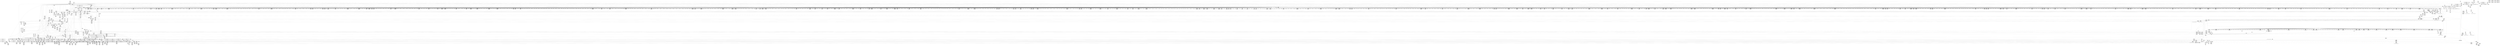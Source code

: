 digraph {
	CE0x3c70180 [shape=record,shape=Mrecord,label="{CE0x3c70180|may_create:tmp33|security/selinux/hooks.c,1725|*SummSource*}"]
	CE0x3bd3890 [shape=record,shape=Mrecord,label="{CE0x3bd3890|GLOBAL:current_task|Global_var:current_task|*SummSink*}"]
	CE0x3b7ee50 [shape=record,shape=Mrecord,label="{CE0x3b7ee50|may_create:tmp1|*SummSink*}"]
	CE0x3b8ca70 [shape=record,shape=Mrecord,label="{CE0x3b8ca70|may_create:call32|security/selinux/hooks.c,1739}"]
	CE0x3bf46f0 [shape=record,shape=Mrecord,label="{CE0x3bf46f0|40:_%struct.super_block*,_56:_i8*,_:_CRE_988,992_|*MultipleSource*|Function::may_create&Arg::dir::|Function::selinux_inode_create&Arg::dir::|security/selinux/hooks.c,1713}"]
	CE0x3baf330 [shape=record,shape=Mrecord,label="{CE0x3baf330|may_create:land.lhs.true2|*SummSink*}"]
	CE0x3bb4640 [shape=record,shape=Mrecord,label="{CE0x3bb4640|i64*_getelementptr_inbounds_(_2_x_i64_,_2_x_i64_*___llvm_gcov_ctr98,_i64_0,_i64_1)|*Constant*}"]
	CE0x3c5ebd0 [shape=record,shape=Mrecord,label="{CE0x3c5ebd0|272:_i8*,_:_CRE_1675,1676_}"]
	CE0x3bb9d20 [shape=record,shape=Mrecord,label="{CE0x3bb9d20|may_create:i_security|security/selinux/hooks.c,1713|*SummSink*}"]
	CE0x3b866e0 [shape=record,shape=Mrecord,label="{CE0x3b866e0|GLOBAL:may_create.__warned|Global_var:may_create.__warned|*SummSource*}"]
	CE0x3be2240 [shape=record,shape=Mrecord,label="{CE0x3be2240|VOIDTB_TE:_CE_313,314_}"]
	CE0x3bfe590 [shape=record,shape=Mrecord,label="{CE0x3bfe590|272:_i8*,_:_CRE_1260,1261_}"]
	CE0x3bde980 [shape=record,shape=Mrecord,label="{CE0x3bde980|VOIDTB_TE:_CE_199,200_}"]
	CE0x3c951d0 [shape=record,shape=Mrecord,label="{CE0x3c951d0|VOIDTB_TE:_CE_150,151_}"]
	CE0x3b88dd0 [shape=record,shape=Mrecord,label="{CE0x3b88dd0|may_create:cred|security/selinux/hooks.c,1706|*SummSource*}"]
	CE0x3be3570 [shape=record,shape=Mrecord,label="{CE0x3be3570|may_create:tmp47|security/selinux/hooks.c,1731|*SummSource*}"]
	CE0x3b89cc0 [shape=record,shape=Mrecord,label="{CE0x3b89cc0|40:_%struct.super_block*,_56:_i8*,_:_CRE_12,16_|*MultipleSource*|Function::may_create&Arg::dir::|Function::selinux_inode_create&Arg::dir::|security/selinux/hooks.c,1713}"]
	CE0x3c01f30 [shape=record,shape=Mrecord,label="{CE0x3c01f30|may_create:s_security|security/selinux/hooks.c,1714|*SummSource*}"]
	CE0x3c0e020 [shape=record,shape=Mrecord,label="{CE0x3c0e020|272:_i8*,_:_CRE_656,664_|*MultipleSource*|*LoadInst*|security/selinux/hooks.c,1714|security/selinux/hooks.c,1714}"]
	CE0x3bb2780 [shape=record,shape=Mrecord,label="{CE0x3bb2780|40:_%struct.super_block*,_56:_i8*,_:_CRE_174,175_}"]
	CE0x3c7cb50 [shape=record,shape=Mrecord,label="{CE0x3c7cb50|may_create:tmp34|security/selinux/hooks.c,1726|*SummSink*}"]
	CE0x3be95b0 [shape=record,shape=Mrecord,label="{CE0x3be95b0|40:_%struct.super_block*,_56:_i8*,_:_CRE_624,628_|*MultipleSource*|Function::may_create&Arg::dir::|Function::selinux_inode_create&Arg::dir::|security/selinux/hooks.c,1713}"]
	CE0x3bfd8d0 [shape=record,shape=Mrecord,label="{CE0x3bfd8d0|272:_i8*,_:_CRE_1248,1249_}"]
	CE0x3bab900 [shape=record,shape=Mrecord,label="{CE0x3bab900|_call_void_mcount()_#3|*SummSink*}"]
	CE0x3bed880 [shape=record,shape=Mrecord,label="{CE0x3bed880|40:_%struct.super_block*,_56:_i8*,_:_CRE_866,867_}"]
	CE0x3c69b30 [shape=record,shape=Mrecord,label="{CE0x3c69b30|28:_i32,_:_CRE_83,84_}"]
	CE0x3bd0c60 [shape=record,shape=Mrecord,label="{CE0x3bd0c60|272:_i8*,_:_CRE_1337,1338_}"]
	CE0x3c75200 [shape=record,shape=Mrecord,label="{CE0x3c75200|may_create:create_sid|security/selinux/hooks.c,1717|*SummSink*}"]
	CE0x3bca1c0 [shape=record,shape=Mrecord,label="{CE0x3bca1c0|40:_%struct.super_block*,_56:_i8*,_:_CRE_302,303_}"]
	CE0x3bcb250 [shape=record,shape=Mrecord,label="{CE0x3bcb250|40:_%struct.super_block*,_56:_i8*,_:_CRE_336,344_|*MultipleSource*|Function::may_create&Arg::dir::|Function::selinux_inode_create&Arg::dir::|security/selinux/hooks.c,1713}"]
	CE0x3be01f0 [shape=record,shape=Mrecord,label="{CE0x3be01f0|VOIDTB_TE:_CE_222,223_}"]
	CE0x3bba070 [shape=record,shape=Mrecord,label="{CE0x3bba070|40:_%struct.super_block*,_56:_i8*,_:_CRE_56,64_|*MultipleSource*|Function::may_create&Arg::dir::|Function::selinux_inode_create&Arg::dir::|security/selinux/hooks.c,1713}"]
	CE0x3baf1f0 [shape=record,shape=Mrecord,label="{CE0x3baf1f0|may_create:land.lhs.true2}"]
	CE0x3bf1a70 [shape=record,shape=Mrecord,label="{CE0x3bf1a70|40:_%struct.super_block*,_56:_i8*,_:_CRE_918,919_}"]
	CE0x3b96d40 [shape=record,shape=Mrecord,label="{CE0x3b96d40|_ret_i32_%retval.0,_!dbg_!27798|security/selinux/hooks.c,1742}"]
	CE0x3b897e0 [shape=record,shape=Mrecord,label="{CE0x3b897e0|may_create:tmp23|security/selinux/hooks.c,1713}"]
	CE0x3befef0 [shape=record,shape=Mrecord,label="{CE0x3befef0|40:_%struct.super_block*,_56:_i8*,_:_CRE_896,897_}"]
	CE0x3ba3c90 [shape=record,shape=Mrecord,label="{CE0x3ba3c90|may_create:tmp|*SummSink*}"]
	CE0x3bd9b40 [shape=record,shape=Mrecord,label="{CE0x3bd9b40|40:_%struct.super_block*,_56:_i8*,_:_CRE_264,265_}"]
	CE0x3b947b0 [shape=record,shape=Mrecord,label="{CE0x3b947b0|selinux_inode_create:dentry|Function::selinux_inode_create&Arg::dentry::}"]
	CE0x3bf1570 [shape=record,shape=Mrecord,label="{CE0x3bf1570|40:_%struct.super_block*,_56:_i8*,_:_CRE_914,915_}"]
	CE0x3bd98c0 [shape=record,shape=Mrecord,label="{CE0x3bd98c0|40:_%struct.super_block*,_56:_i8*,_:_CRE_262,263_}"]
	CE0x3c68f30 [shape=record,shape=Mrecord,label="{CE0x3c68f30|28:_i32,_:_CRE_71,72_}"]
	CE0x3ba9010 [shape=record,shape=Mrecord,label="{CE0x3ba9010|i64_2|*Constant*|*SummSource*}"]
	CE0x3bea780 [shape=record,shape=Mrecord,label="{CE0x3bea780|40:_%struct.super_block*,_56:_i8*,_:_CRE_688,692_|*MultipleSource*|Function::may_create&Arg::dir::|Function::selinux_inode_create&Arg::dir::|security/selinux/hooks.c,1713}"]
	CE0x3bf1e30 [shape=record,shape=Mrecord,label="{CE0x3bf1e30|40:_%struct.super_block*,_56:_i8*,_:_CRE_921,922_}"]
	CE0x3b9f8e0 [shape=record,shape=Mrecord,label="{CE0x3b9f8e0|40:_%struct.super_block*,_56:_i8*,_:_CRE_161,162_}"]
	CE0x3ba9e20 [shape=record,shape=Mrecord,label="{CE0x3ba9e20|may_create:tmp12|security/selinux/hooks.c,1706}"]
	CE0x3c5c8c0 [shape=record,shape=Mrecord,label="{CE0x3c5c8c0|272:_i8*,_:_CRE_1642,1643_}"]
	CE0x3bf2ab0 [shape=record,shape=Mrecord,label="{CE0x3bf2ab0|40:_%struct.super_block*,_56:_i8*,_:_CRE_931,932_}"]
	CE0x3c5b9e0 [shape=record,shape=Mrecord,label="{CE0x3c5b9e0|272:_i8*,_:_CRE_1628,1629_}"]
	CE0x3bf5640 [shape=record,shape=Mrecord,label="{CE0x3bf5640|272:_i8*,_:_CRE_403,404_}"]
	CE0x3ba19d0 [shape=record,shape=Mrecord,label="{CE0x3ba19d0|avc_has_perm:entry|*SummSink*}"]
	CE0x3bae9d0 [shape=record,shape=Mrecord,label="{CE0x3bae9d0|may_create:if.then20}"]
	CE0x3bb4040 [shape=record,shape=Mrecord,label="{CE0x3bb4040|40:_%struct.super_block*,_56:_i8*,_:_CRE_207,208_}"]
	CE0x3bff690 [shape=record,shape=Mrecord,label="{CE0x3bff690|272:_i8*,_:_CRE_1276,1277_}"]
	CE0x3c6be90 [shape=record,shape=Mrecord,label="{CE0x3c6be90|28:_i32,_:_CRE_117,118_}"]
	CE0x3bb6cd0 [shape=record,shape=Mrecord,label="{CE0x3bb6cd0|may_create:land.lhs.true|*SummSink*}"]
	CE0x3bdb7e0 [shape=record,shape=Mrecord,label="{CE0x3bdb7e0|28:_i32,_:_CRE_51,52_}"]
	CE0x3bae340 [shape=record,shape=Mrecord,label="{CE0x3bae340|may_create:return|*SummSink*}"]
	CE0x3ba55e0 [shape=record,shape=Mrecord,label="{CE0x3ba55e0|may_create:tmp64|security/selinux/hooks.c,1739|*SummSink*}"]
	CE0x3c68d30 [shape=record,shape=Mrecord,label="{CE0x3c68d30|28:_i32,_:_CRE_69,70_}"]
	CE0x3bfbc20 [shape=record,shape=Mrecord,label="{CE0x3bfbc20|272:_i8*,_:_CRE_1221,1222_}"]
	CE0x3beed70 [shape=record,shape=Mrecord,label="{CE0x3beed70|40:_%struct.super_block*,_56:_i8*,_:_CRE_882,883_}"]
	CE0x3be0740 [shape=record,shape=Mrecord,label="{CE0x3be0740|VOIDTB_TE:_CE_248,256_|*MultipleSource*|Function::may_create&Arg::dentry::|Function::selinux_inode_create&Arg::dentry::|security/selinux/hooks.c,1730}"]
	CE0x3bb2cc0 [shape=record,shape=Mrecord,label="{CE0x3bb2cc0|40:_%struct.super_block*,_56:_i8*,_:_CRE_181,182_}"]
	CE0x3bb2240 [shape=record,shape=Mrecord,label="{CE0x3bb2240|40:_%struct.super_block*,_56:_i8*,_:_CRE_167,168_}"]
	CE0x3c5d8b0 [shape=record,shape=Mrecord,label="{CE0x3c5d8b0|272:_i8*,_:_CRE_1657,1658_}"]
	CE0x3c05170 [shape=record,shape=Mrecord,label="{CE0x3c05170|272:_i8*,_:_CRE_216,224_|*MultipleSource*|*LoadInst*|security/selinux/hooks.c,1714|security/selinux/hooks.c,1714}"]
	CE0x3be91f0 [shape=record,shape=Mrecord,label="{CE0x3be91f0|40:_%struct.super_block*,_56:_i8*,_:_CRE_621,622_}"]
	CE0x3c5d470 [shape=record,shape=Mrecord,label="{CE0x3c5d470|272:_i8*,_:_CRE_1653,1654_}"]
	CE0x3bba530 [shape=record,shape=Mrecord,label="{CE0x3bba530|40:_%struct.super_block*,_56:_i8*,_:_CRE_80,88_|*MultipleSource*|Function::may_create&Arg::dir::|Function::selinux_inode_create&Arg::dir::|security/selinux/hooks.c,1713}"]
	CE0x3c08f60 [shape=record,shape=Mrecord,label="{CE0x3c08f60|272:_i8*,_:_CRE_16,20_|*MultipleSource*|*LoadInst*|security/selinux/hooks.c,1714|security/selinux/hooks.c,1714}"]
	CE0x4f11830 [shape=record,shape=Mrecord,label="{CE0x4f11830|selinux_inode_create:tmp2|*SummSink*}"]
	CE0x3ba9cc0 [shape=record,shape=Mrecord,label="{CE0x3ba9cc0|may_create:tmp11|security/selinux/hooks.c,1706|*SummSink*}"]
	CE0x3caa310 [shape=record,shape=Mrecord,label="{CE0x3caa310|may_create:tmp51|security/selinux/hooks.c,1732}"]
	CE0x3c5ab20 [shape=record,shape=Mrecord,label="{CE0x3c5ab20|272:_i8*,_:_CRE_1608,1612_|*MultipleSource*|*LoadInst*|security/selinux/hooks.c,1714|security/selinux/hooks.c,1714}"]
	CE0x3b9cab0 [shape=record,shape=Mrecord,label="{CE0x3b9cab0|may_create:tmp6|security/selinux/hooks.c,1706|*SummSink*}"]
	CE0x3c5e350 [shape=record,shape=Mrecord,label="{CE0x3c5e350|272:_i8*,_:_CRE_1667,1668_}"]
	CE0x3bf41f0 [shape=record,shape=Mrecord,label="{CE0x3bf41f0|40:_%struct.super_block*,_56:_i8*,_:_CRE_981,982_}"]
	CE0x3c5baf0 [shape=record,shape=Mrecord,label="{CE0x3c5baf0|272:_i8*,_:_CRE_1629,1630_}"]
	CE0x3bdddd0 [shape=record,shape=Mrecord,label="{CE0x3bdddd0|VOIDTB_TE:_CE_188,189_}"]
	CE0x3bc8910 [shape=record,shape=Mrecord,label="{CE0x3bc8910|i8_1|*Constant*|*SummSink*}"]
	CE0x3bb9bc0 [shape=record,shape=Mrecord,label="{CE0x3bb9bc0|i32_10|*Constant*|*SummSink*}"]
	CE0x3bd2a10 [shape=record,shape=Mrecord,label="{CE0x3bd2a10|get_current:tmp3|*SummSource*}"]
	CE0x3c01580 [shape=record,shape=Mrecord,label="{CE0x3c01580|272:_i8*,_:_CRE_1324,1325_}"]
	CE0x3be2350 [shape=record,shape=Mrecord,label="{CE0x3be2350|VOIDTB_TE:_CE_314,315_}"]
	CE0x3c007b0 [shape=record,shape=Mrecord,label="{CE0x3c007b0|272:_i8*,_:_CRE_1311,1312_}"]
	CE0x3ba8740 [shape=record,shape=Mrecord,label="{CE0x3ba8740|may_create:if.end26}"]
	CE0x3b8b9f0 [shape=record,shape=Mrecord,label="{CE0x3b8b9f0|may_create:tmp11|security/selinux/hooks.c,1706}"]
	CE0x3b7f050 [shape=record,shape=Mrecord,label="{CE0x3b7f050|i32_1|*Constant*|*SummSink*}"]
	CE0x3caa760 [shape=record,shape=Mrecord,label="{CE0x3caa760|i64*_getelementptr_inbounds_(_26_x_i64_,_26_x_i64_*___llvm_gcov_ctr217,_i64_0,_i64_19)|*Constant*}"]
	CE0x3c06ad0 [shape=record,shape=Mrecord,label="{CE0x3c06ad0|272:_i8*,_:_CRE_328,336_|*MultipleSource*|*LoadInst*|security/selinux/hooks.c,1714|security/selinux/hooks.c,1714}"]
	CE0x3bd9640 [shape=record,shape=Mrecord,label="{CE0x3bd9640|40:_%struct.super_block*,_56:_i8*,_:_CRE_260,261_}"]
	CE0x3c075b0 [shape=record,shape=Mrecord,label="{CE0x3c075b0|272:_i8*,_:_CRE_376,380_|*MultipleSource*|*LoadInst*|security/selinux/hooks.c,1714|security/selinux/hooks.c,1714}"]
	CE0x3c94290 [shape=record,shape=Mrecord,label="{CE0x3c94290|VOIDTB_TE:_CE_93,94_}"]
	CE0x3caac80 [shape=record,shape=Mrecord,label="{CE0x3caac80|i64*_getelementptr_inbounds_(_26_x_i64_,_26_x_i64_*___llvm_gcov_ctr217,_i64_0,_i64_19)|*Constant*|*SummSource*}"]
	CE0x3bb20c0 [shape=record,shape=Mrecord,label="{CE0x3bb20c0|40:_%struct.super_block*,_56:_i8*,_:_CRE_165,166_}"]
	CE0x3bf4830 [shape=record,shape=Mrecord,label="{CE0x3bf4830|40:_%struct.super_block*,_56:_i8*,_:_CRE_992,1000_|*MultipleSource*|Function::may_create&Arg::dir::|Function::selinux_inode_create&Arg::dir::|security/selinux/hooks.c,1713}"]
	CE0x3c05c50 [shape=record,shape=Mrecord,label="{CE0x3c05c50|272:_i8*,_:_CRE_268,272_|*MultipleSource*|*LoadInst*|security/selinux/hooks.c,1714|security/selinux/hooks.c,1714}"]
	CE0x3bea2c0 [shape=record,shape=Mrecord,label="{CE0x3bea2c0|40:_%struct.super_block*,_56:_i8*,_:_CRE_680,684_|*MultipleSource*|Function::may_create&Arg::dir::|Function::selinux_inode_create&Arg::dir::|security/selinux/hooks.c,1713}"]
	CE0x3c01140 [shape=record,shape=Mrecord,label="{CE0x3c01140|272:_i8*,_:_CRE_1320,1321_}"]
	CE0x3c81610 [shape=record,shape=Mrecord,label="{CE0x3c81610|may_create:conv|security/selinux/hooks.c,1728}"]
	CE0x3bde100 [shape=record,shape=Mrecord,label="{CE0x3bde100|VOIDTB_TE:_CE_191,192_}"]
	CE0x3bf9710 [shape=record,shape=Mrecord,label="{CE0x3bf9710|272:_i8*,_:_CRE_560,561_}"]
	CE0x3bf2470 [shape=record,shape=Mrecord,label="{CE0x3bf2470|40:_%struct.super_block*,_56:_i8*,_:_CRE_926,927_}"]
	CE0x3bfeae0 [shape=record,shape=Mrecord,label="{CE0x3bfeae0|272:_i8*,_:_CRE_1265,1266_}"]
	CE0x3c68630 [shape=record,shape=Mrecord,label="{CE0x3c68630|may_create:call14|security/selinux/hooks.c,1722}"]
	CE0x3bf2d30 [shape=record,shape=Mrecord,label="{CE0x3bf2d30|40:_%struct.super_block*,_56:_i8*,_:_CRE_933,934_}"]
	CE0x3ba4280 [shape=record,shape=Mrecord,label="{CE0x3ba4280|i64*_getelementptr_inbounds_(_26_x_i64_,_26_x_i64_*___llvm_gcov_ctr217,_i64_0,_i64_1)|*Constant*}"]
	CE0x3c05510 [shape=record,shape=Mrecord,label="{CE0x3c05510|272:_i8*,_:_CRE_240,248_|*MultipleSource*|*LoadInst*|security/selinux/hooks.c,1714|security/selinux/hooks.c,1714}"]
	CE0x3bacbd0 [shape=record,shape=Mrecord,label="{CE0x3bacbd0|may_create:do.end|*SummSource*}"]
	CE0x3c6c1c0 [shape=record,shape=Mrecord,label="{CE0x3c6c1c0|28:_i32,_:_CRE_120,128_|*MultipleSource*|*LoadInst*|security/selinux/hooks.c,1713|security/selinux/hooks.c,1713|security/selinux/hooks.c,1722}"]
	CE0x3c01ad0 [shape=record,shape=Mrecord,label="{CE0x3c01ad0|272:_i8*,_:_CRE_1329,1330_}"]
	CE0x3bcea00 [shape=record,shape=Mrecord,label="{CE0x3bcea00|40:_%struct.super_block*,_56:_i8*,_:_CRE_486,487_}"]
	CE0x3c0ad60 [shape=record,shape=Mrecord,label="{CE0x3c0ad60|272:_i8*,_:_CRE_589,590_}"]
	CE0x3bd2900 [shape=record,shape=Mrecord,label="{CE0x3bd2900|get_current:tmp}"]
	CE0x3be8430 [shape=record,shape=Mrecord,label="{CE0x3be8430|40:_%struct.super_block*,_56:_i8*,_:_CRE_610,611_}"]
	CE0x3cac420 [shape=record,shape=Mrecord,label="{CE0x3cac420|i64_18|*Constant*}"]
	CE0x3beaa40 [shape=record,shape=Mrecord,label="{CE0x3beaa40|40:_%struct.super_block*,_56:_i8*,_:_CRE_696,704_|*MultipleSource*|Function::may_create&Arg::dir::|Function::selinux_inode_create&Arg::dir::|security/selinux/hooks.c,1713}"]
	CE0x3c6f190 [shape=record,shape=Mrecord,label="{CE0x3c6f190|i64_10|*Constant*|*SummSink*}"]
	CE0x3c67c80 [shape=record,shape=Mrecord,label="{CE0x3c67c80|may_create:tmp62|security/selinux/hooks.c,1739|*SummSource*}"]
	CE0x3b8f780 [shape=record,shape=Mrecord,label="{CE0x3b8f780|may_create:tmp17|security/selinux/hooks.c,1706|*SummSource*}"]
	CE0x3bb0190 [shape=record,shape=Mrecord,label="{CE0x3bb0190|40:_%struct.super_block*,_56:_i8*,_:_CRE_272,273_}"]
	CE0x3c0fe40 [shape=record,shape=Mrecord,label="{CE0x3c0fe40|may_create:s_security|security/selinux/hooks.c,1714|*SummSink*}"]
	CE0x3bf82e0 [shape=record,shape=Mrecord,label="{CE0x3bf82e0|272:_i8*,_:_CRE_445,446_}"]
	CE0x3ca9180 [shape=record,shape=Mrecord,label="{CE0x3ca9180|may_create:call27|security/selinux/hooks.c,1735|*SummSource*}"]
	CE0x3bb2180 [shape=record,shape=Mrecord,label="{CE0x3bb2180|40:_%struct.super_block*,_56:_i8*,_:_CRE_166,167_}"]
	"CONST[source:0(mediator),value:0(static)][purpose:{operation}][SnkIdx:11]"
	CE0x3bdbec0 [shape=record,shape=Mrecord,label="{CE0x3bdbec0|28:_i32,_:_CRE_59,60_}"]
	CE0x3c0b1a0 [shape=record,shape=Mrecord,label="{CE0x3c0b1a0|272:_i8*,_:_CRE_593,594_}"]
	CE0x3c95120 [shape=record,shape=Mrecord,label="{CE0x3c95120|VOIDTB_TE:_CE_149,150_}"]
	CE0x3be4ad0 [shape=record,shape=Mrecord,label="{CE0x3be4ad0|i64_18|*Constant*|*SummSink*}"]
	CE0x3c020b0 [shape=record,shape=Mrecord,label="{CE0x3c020b0|may_create:i_sb|security/selinux/hooks.c,1714}"]
	CE0x3c64ca0 [shape=record,shape=Mrecord,label="{CE0x3c64ca0|i64_22|*Constant*|*SummSource*}"]
	CE0x3b8dae0 [shape=record,shape=Mrecord,label="{CE0x3b8dae0|40:_%struct.super_block*,_56:_i8*,_:_CRE_141,142_}"]
	CE0x3bf9600 [shape=record,shape=Mrecord,label="{CE0x3bf9600|272:_i8*,_:_CRE_463,464_}"]
	CE0x3c5d140 [shape=record,shape=Mrecord,label="{CE0x3c5d140|272:_i8*,_:_CRE_1650,1651_}"]
	CE0x5aac990 [shape=record,shape=Mrecord,label="{CE0x5aac990|may_create:newsid|security/selinux/hooks.c, 1709|*SummSink*}"]
	CE0x3b88b40 [shape=record,shape=Mrecord,label="{CE0x3b88b40|i32_78|*Constant*|*SummSource*}"]
	CE0x3c66bf0 [shape=record,shape=Mrecord,label="{CE0x3c66bf0|may_create:tmp61|security/selinux/hooks.c,1737}"]
	CE0x3bfc8e0 [shape=record,shape=Mrecord,label="{CE0x3bfc8e0|272:_i8*,_:_CRE_1233,1234_}"]
	CE0x3ca8e30 [shape=record,shape=Mrecord,label="{CE0x3ca8e30|may_create:call27|security/selinux/hooks.c,1735}"]
	CE0x3c0b090 [shape=record,shape=Mrecord,label="{CE0x3c0b090|272:_i8*,_:_CRE_592,593_}"]
	CE0x3b87d70 [shape=record,shape=Mrecord,label="{CE0x3b87d70|40:_%struct.super_block*,_56:_i8*,_:_CRE_562,563_}"]
	CE0x3bdc240 [shape=record,shape=Mrecord,label="{CE0x3bdc240|may_create:tmp2}"]
	CE0x3be33b0 [shape=record,shape=Mrecord,label="{CE0x3be33b0|i64_17|*Constant*|*SummSink*}"]
	CE0x3c935d0 [shape=record,shape=Mrecord,label="{CE0x3c935d0|VOIDTB_TE:_CE_172,173_}"]
	CE0x3bc9a40 [shape=record,shape=Mrecord,label="{CE0x3bc9a40|40:_%struct.super_block*,_56:_i8*,_:_CRE_296,297_}"]
	CE0x3c7d810 [shape=record,shape=Mrecord,label="{CE0x3c7d810|may_create:tmp36|security/selinux/hooks.c,1728|*SummSink*}"]
	CE0x3ca9930 [shape=record,shape=Mrecord,label="{CE0x3ca9930|may_create:tobool28|security/selinux/hooks.c,1736|*SummSink*}"]
	CE0x3c0e790 [shape=record,shape=Mrecord,label="{CE0x3c0e790|272:_i8*,_:_CRE_696,704_|*MultipleSource*|*LoadInst*|security/selinux/hooks.c,1714|security/selinux/hooks.c,1714}"]
	CE0x3bb3bc0 [shape=record,shape=Mrecord,label="{CE0x3bb3bc0|40:_%struct.super_block*,_56:_i8*,_:_CRE_201,202_}"]
	CE0x3c78c60 [shape=record,shape=Mrecord,label="{CE0x3c78c60|i8_10|*Constant*|*SummSource*}"]
	CE0x3ca7830 [shape=record,shape=Mrecord,label="{CE0x3ca7830|may_create:tobool23|security/selinux/hooks.c,1731|*SummSource*}"]
	CE0x3bdac50 [shape=record,shape=Mrecord,label="{CE0x3bdac50|28:_i32,_:_CRE_28,32_|*MultipleSource*|*LoadInst*|security/selinux/hooks.c,1713|security/selinux/hooks.c,1713|security/selinux/hooks.c,1722}"]
	CE0x3c003b0 [shape=record,shape=Mrecord,label="{CE0x3c003b0|272:_i8*,_:_CRE_1307,1308_}"]
	CE0x3b9c480 [shape=record,shape=Mrecord,label="{CE0x3b9c480|GLOBAL:may_create.__warned|Global_var:may_create.__warned}"]
	CE0x3c0db10 [shape=record,shape=Mrecord,label="{CE0x3c0db10|272:_i8*,_:_CRE_1208,1209_}"]
	CE0x3bfa560 [shape=record,shape=Mrecord,label="{CE0x3bfa560|272:_i8*,_:_CRE_536,540_|*MultipleSource*|*LoadInst*|security/selinux/hooks.c,1714|security/selinux/hooks.c,1714}"]
	CE0x3bb9e70 [shape=record,shape=Mrecord,label="{CE0x3bb9e70|40:_%struct.super_block*,_56:_i8*,_:_CRE_40,48_|*MultipleSource*|Function::may_create&Arg::dir::|Function::selinux_inode_create&Arg::dir::|security/selinux/hooks.c,1713}"]
	CE0x3c07210 [shape=record,shape=Mrecord,label="{CE0x3c07210|272:_i8*,_:_CRE_360,368_|*MultipleSource*|*LoadInst*|security/selinux/hooks.c,1714|security/selinux/hooks.c,1714}"]
	CE0x3bf4e80 [shape=record,shape=Mrecord,label="{CE0x3bf4e80|may_create:tmp22|*LoadInst*|security/selinux/hooks.c,1713|*SummSource*}"]
	CE0x3b863b0 [shape=record,shape=Mrecord,label="{CE0x3b863b0|i32_1|*Constant*}"]
	CE0x3c02d70 [shape=record,shape=Mrecord,label="{CE0x3c02d70|272:_i8*,_:_CRE_56,64_|*MultipleSource*|*LoadInst*|security/selinux/hooks.c,1714|security/selinux/hooks.c,1714}"]
	CE0x3bdeba0 [shape=record,shape=Mrecord,label="{CE0x3bdeba0|VOIDTB_TE:_CE_201,202_}"]
	CE0x3c96ba0 [shape=record,shape=Mrecord,label="{CE0x3c96ba0|may_create:and|security/selinux/hooks.c,1728|*SummSink*}"]
	CE0x3be5230 [shape=record,shape=Mrecord,label="{CE0x3be5230|40:_%struct.super_block*,_56:_i8*,_:_CRE_570,571_}"]
	CE0x3c69830 [shape=record,shape=Mrecord,label="{CE0x3c69830|28:_i32,_:_CRE_80,81_}"]
	CE0x3c7e7c0 [shape=record,shape=Mrecord,label="{CE0x3c7e7c0|i64_13|*Constant*|*SummSource*}"]
	CE0x3b9f220 [shape=record,shape=Mrecord,label="{CE0x3b9f220|40:_%struct.super_block*,_56:_i8*,_:_CRE_152,153_}"]
	CE0x3bd1b40 [shape=record,shape=Mrecord,label="{CE0x3bd1b40|272:_i8*,_:_CRE_1351,1352_}"]
	CE0x3c90ef0 [shape=record,shape=Mrecord,label="{CE0x3c90ef0|i64_15|*Constant*|*SummSource*}"]
	CE0x3b89100 [shape=record,shape=Mrecord,label="{CE0x3b89100|may_create:i_security|security/selinux/hooks.c,1713|*SummSource*}"]
	CE0x3b93190 [shape=record,shape=Mrecord,label="{CE0x3b93190|_ret_i32_%retval.0,_!dbg_!27798|security/selinux/hooks.c,1742|*SummSource*}"]
	CE0x3b88ea0 [shape=record,shape=Mrecord,label="{CE0x3b88ea0|may_create:cred|security/selinux/hooks.c,1706|*SummSink*}"]
	CE0x3c71f80 [shape=record,shape=Mrecord,label="{CE0x3c71f80|avc_has_perm:tclass|Function::avc_has_perm&Arg::tclass::|*SummSource*}"]
	CE0x3bdeed0 [shape=record,shape=Mrecord,label="{CE0x3bdeed0|VOIDTB_TE:_CE_204,205_}"]
	CE0x3bcc850 [shape=record,shape=Mrecord,label="{CE0x3bcc850|40:_%struct.super_block*,_56:_i8*,_:_CRE_424,432_|*MultipleSource*|Function::may_create&Arg::dir::|Function::selinux_inode_create&Arg::dir::|security/selinux/hooks.c,1713}"]
	CE0x3c5a210 [shape=record,shape=Mrecord,label="{CE0x3c5a210|272:_i8*,_:_CRE_1568,1584_|*MultipleSource*|*LoadInst*|security/selinux/hooks.c,1714|security/selinux/hooks.c,1714}"]
	CE0x3c7d620 [shape=record,shape=Mrecord,label="{CE0x3c7d620|may_create:tmp36|security/selinux/hooks.c,1728}"]
	CE0x3c7bbc0 [shape=record,shape=Mrecord,label="{CE0x3c7bbc0|may_create:sid11|security/selinux/hooks.c,1716|*SummSource*}"]
	CE0x3bf7950 [shape=record,shape=Mrecord,label="{CE0x3bf7950|272:_i8*,_:_CRE_436,437_}"]
	CE0x3ca8b80 [shape=record,shape=Mrecord,label="{CE0x3ca8b80|may_create:tmp55|security/selinux/hooks.c,1735|*SummSource*}"]
	CE0x3c0eed0 [shape=record,shape=Mrecord,label="{CE0x3c0eed0|272:_i8*,_:_CRE_736,880_|*MultipleSource*|*LoadInst*|security/selinux/hooks.c,1714|security/selinux/hooks.c,1714}"]
	CE0x3be1bd0 [shape=record,shape=Mrecord,label="{CE0x3be1bd0|VOIDTB_TE:_CE_307,308_}"]
	CE0x3c92e60 [shape=record,shape=Mrecord,label="{CE0x3c92e60|VOIDTB_TE:_CE_165,166_}"]
	CE0x3be2020 [shape=record,shape=Mrecord,label="{CE0x3be2020|VOIDTB_TE:_CE_311,312_}"]
	CE0x3b8af70 [shape=record,shape=Mrecord,label="{CE0x3b8af70|may_create:dentry12|security/selinux/hooks.c,1720|*SummSource*}"]
	CE0x3c6d5e0 [shape=record,shape=Mrecord,label="{CE0x3c6d5e0|may_create:tmp29|security/selinux/hooks.c,1722|*SummSource*}"]
	CE0x3bdfdb0 [shape=record,shape=Mrecord,label="{CE0x3bdfdb0|VOIDTB_TE:_CE_218,219_}"]
	CE0x3bfe6a0 [shape=record,shape=Mrecord,label="{CE0x3bfe6a0|272:_i8*,_:_CRE_1261,1262_}"]
	CE0x3bef630 [shape=record,shape=Mrecord,label="{CE0x3bef630|40:_%struct.super_block*,_56:_i8*,_:_CRE_889,890_}"]
	CE0x3c0a1b0 [shape=record,shape=Mrecord,label="{CE0x3c0a1b0|272:_i8*,_:_CRE_578,579_}"]
	CE0x3bebe40 [shape=record,shape=Mrecord,label="{CE0x3bebe40|40:_%struct.super_block*,_56:_i8*,_:_CRE_776,792_|*MultipleSource*|Function::may_create&Arg::dir::|Function::selinux_inode_create&Arg::dir::|security/selinux/hooks.c,1713}"]
	CE0x3be3d00 [shape=record,shape=Mrecord,label="{CE0x3be3d00|may_create:tmp48|security/selinux/hooks.c,1731|*SummSource*}"]
	CE0x3bfd380 [shape=record,shape=Mrecord,label="{CE0x3bfd380|272:_i8*,_:_CRE_1243,1244_}"]
	CE0x3c96d60 [shape=record,shape=Mrecord,label="{CE0x3c96d60|may_create:tobool19|security/selinux/hooks.c,1728|*SummSource*}"]
	CE0x3bf7fb0 [shape=record,shape=Mrecord,label="{CE0x3bf7fb0|272:_i8*,_:_CRE_442,443_}"]
	CE0x3c6bc70 [shape=record,shape=Mrecord,label="{CE0x3c6bc70|28:_i32,_:_CRE_115,116_}"]
	CE0x3b8d630 [shape=record,shape=Mrecord,label="{CE0x3b8d630|40:_%struct.super_block*,_56:_i8*,_:_CRE_137,138_}"]
	CE0x3c64d50 [shape=record,shape=Mrecord,label="{CE0x3c64d50|i64_22|*Constant*|*SummSink*}"]
	CE0x3c6b500 [shape=record,shape=Mrecord,label="{CE0x3c6b500|28:_i32,_:_CRE_108,109_}"]
	CE0x3bd7f10 [shape=record,shape=Mrecord,label="{CE0x3bd7f10|40:_%struct.super_block*,_56:_i8*,_:_CRE_242,243_}"]
	CE0x3c901a0 [shape=record,shape=Mrecord,label="{CE0x3c901a0|may_create:tmp46|security/selinux/hooks.c,1729}"]
	CE0x3c60f30 [shape=record,shape=Mrecord,label="{CE0x3c60f30|272:_i8*,_:_CRE_1792,1800_|*MultipleSource*|*LoadInst*|security/selinux/hooks.c,1714|security/selinux/hooks.c,1714}"]
	CE0x3bf8b60 [shape=record,shape=Mrecord,label="{CE0x3bf8b60|272:_i8*,_:_CRE_453,454_}"]
	CE0x3bb26c0 [shape=record,shape=Mrecord,label="{CE0x3bb26c0|40:_%struct.super_block*,_56:_i8*,_:_CRE_173,174_}"]
	CE0x3b9e3b0 [shape=record,shape=Mrecord,label="{CE0x3b9e3b0|may_create:tmp67|security/selinux/hooks.c,1742|*SummSource*}"]
	CE0x3b8f7f0 [shape=record,shape=Mrecord,label="{CE0x3b8f7f0|may_create:tmp17|security/selinux/hooks.c,1706|*SummSink*}"]
	CE0x3c7fed0 [shape=record,shape=Mrecord,label="{CE0x3c7fed0|may_create:tmp39|security/selinux/hooks.c,1728|*SummSink*}"]
	CE0x3b92030 [shape=record,shape=Mrecord,label="{CE0x3b92030|selinux_inode_create:tmp}"]
	CE0x3bf5970 [shape=record,shape=Mrecord,label="{CE0x3bf5970|272:_i8*,_:_CRE_406,407_}"]
	CE0x3c0be60 [shape=record,shape=Mrecord,label="{CE0x3c0be60|272:_i8*,_:_CRE_605,606_}"]
	CE0x3c0e960 [shape=record,shape=Mrecord,label="{CE0x3c0e960|272:_i8*,_:_CRE_704,708_|*MultipleSource*|*LoadInst*|security/selinux/hooks.c,1714|security/selinux/hooks.c,1714}"]
	CE0x3c03640 [shape=record,shape=Mrecord,label="{CE0x3c03640|272:_i8*,_:_CRE_96,104_|*MultipleSource*|*LoadInst*|security/selinux/hooks.c,1714|security/selinux/hooks.c,1714}"]
	CE0x3ba3e70 [shape=record,shape=Mrecord,label="{CE0x3ba3e70|%struct.task_struct*_(%struct.task_struct**)*_asm_movq_%gs:$_1:P_,$0_,_r,im,_dirflag_,_fpsr_,_flags_|*SummSource*}"]
	CE0x3c760a0 [shape=record,shape=Mrecord,label="{CE0x3c760a0|may_create:type|security/selinux/hooks.c,1719|*SummSink*}"]
	CE0x3bff140 [shape=record,shape=Mrecord,label="{CE0x3bff140|272:_i8*,_:_CRE_1271,1272_}"]
	"CONST[source:1(input),value:2(dynamic)][purpose:{object}][SrcIdx:12]"
	CE0x3ba8a90 [shape=record,shape=Mrecord,label="{CE0x3ba8a90|may_create:if.then16|*SummSink*}"]
	CE0x3c03810 [shape=record,shape=Mrecord,label="{CE0x3c03810|272:_i8*,_:_CRE_104,112_|*MultipleSource*|*LoadInst*|security/selinux/hooks.c,1714|security/selinux/hooks.c,1714}"]
	CE0x3c90c70 [shape=record,shape=Mrecord,label="{CE0x3c90c70|may_create:tmp43|security/selinux/hooks.c,1728}"]
	CE0x3b94d60 [shape=record,shape=Mrecord,label="{CE0x3b94d60|i32_0|*Constant*}"]
	CE0x3b86da0 [shape=record,shape=Mrecord,label="{CE0x3b86da0|may_create:tmp3}"]
	CE0x3b9fa60 [shape=record,shape=Mrecord,label="{CE0x3b9fa60|40:_%struct.super_block*,_56:_i8*,_:_CRE_163,164_}"]
	CE0x3bd0e80 [shape=record,shape=Mrecord,label="{CE0x3bd0e80|272:_i8*,_:_CRE_1339,1340_}"]
	CE0x3bf9c20 [shape=record,shape=Mrecord,label="{CE0x3bf9c20|272:_i8*,_:_CRE_488,496_|*MultipleSource*|*LoadInst*|security/selinux/hooks.c,1714|security/selinux/hooks.c,1714}"]
	CE0x3bd9000 [shape=record,shape=Mrecord,label="{CE0x3bd9000|40:_%struct.super_block*,_56:_i8*,_:_CRE_255,256_}"]
	CE0x3be7670 [shape=record,shape=Mrecord,label="{CE0x3be7670|40:_%struct.super_block*,_56:_i8*,_:_CRE_599,600_}"]
	CE0x3bf93e0 [shape=record,shape=Mrecord,label="{CE0x3bf93e0|272:_i8*,_:_CRE_461,462_}"]
	CE0x3c08650 [shape=record,shape=Mrecord,label="{CE0x3c08650|i32_8|*Constant*|*SummSource*}"]
	CE0x3c63a20 [shape=record,shape=Mrecord,label="{CE0x3c63a20|272:_i8*,_:_CRE_2248,2256_|*MultipleSource*|*LoadInst*|security/selinux/hooks.c,1714|security/selinux/hooks.c,1714}"]
	CE0x3c73dd0 [shape=record,shape=Mrecord,label="{CE0x3c73dd0|avc_has_perm:entry}"]
	CE0x3c09930 [shape=record,shape=Mrecord,label="{CE0x3c09930|272:_i8*,_:_CRE_570,571_}"]
	CE0x3c0c190 [shape=record,shape=Mrecord,label="{CE0x3c0c190|272:_i8*,_:_CRE_608,609_}"]
	CE0x3b9a410 [shape=record,shape=Mrecord,label="{CE0x3b9a410|get_current:tmp2|*SummSource*}"]
	CE0x3c78a30 [shape=record,shape=Mrecord,label="{CE0x3c78a30|i8_10|*Constant*}"]
	CE0x3bf61f0 [shape=record,shape=Mrecord,label="{CE0x3bf61f0|272:_i8*,_:_CRE_414,415_}"]
	CE0x3c07b20 [shape=record,shape=Mrecord,label="{CE0x3c07b20|272:_i8*,_:_CRE_394,395_}"]
	CE0x3c5c260 [shape=record,shape=Mrecord,label="{CE0x3c5c260|272:_i8*,_:_CRE_1636,1637_}"]
	CE0x3be5370 [shape=record,shape=Mrecord,label="{CE0x3be5370|40:_%struct.super_block*,_56:_i8*,_:_CRE_571,572_}"]
	CE0x3bfdf30 [shape=record,shape=Mrecord,label="{CE0x3bfdf30|272:_i8*,_:_CRE_1254,1255_}"]
	CE0x3baeba0 [shape=record,shape=Mrecord,label="{CE0x3baeba0|may_create:if.then20|*SummSink*}"]
	CE0x3beb9c0 [shape=record,shape=Mrecord,label="{CE0x3beb9c0|40:_%struct.super_block*,_56:_i8*,_:_CRE_760,768_|*MultipleSource*|Function::may_create&Arg::dir::|Function::selinux_inode_create&Arg::dir::|security/selinux/hooks.c,1713}"]
	CE0x3bfdaf0 [shape=record,shape=Mrecord,label="{CE0x3bfdaf0|272:_i8*,_:_CRE_1250,1251_}"]
	CE0x3bcbb10 [shape=record,shape=Mrecord,label="{CE0x3bcbb10|40:_%struct.super_block*,_56:_i8*,_:_CRE_376,384_|*MultipleSource*|Function::may_create&Arg::dir::|Function::selinux_inode_create&Arg::dir::|security/selinux/hooks.c,1713}"]
	CE0x3bd22b0 [shape=record,shape=Mrecord,label="{CE0x3bd22b0|272:_i8*,_:_CRE_1358,1359_}"]
	CE0x3c61a10 [shape=record,shape=Mrecord,label="{CE0x3c61a10|272:_i8*,_:_CRE_1840,1848_|*MultipleSource*|*LoadInst*|security/selinux/hooks.c,1714|security/selinux/hooks.c,1714}"]
	CE0x3bf5420 [shape=record,shape=Mrecord,label="{CE0x3bf5420|272:_i8*,_:_CRE_401,402_}"]
	CE0x3c74770 [shape=record,shape=Mrecord,label="{CE0x3c74770|may_create:tmp27|security/selinux/hooks.c,1716}"]
	CE0x3bf6740 [shape=record,shape=Mrecord,label="{CE0x3bf6740|272:_i8*,_:_CRE_419,420_}"]
	CE0x3b9eb60 [shape=record,shape=Mrecord,label="{CE0x3b9eb60|get_current:bb}"]
	CE0x3be43b0 [shape=record,shape=Mrecord,label="{CE0x3be43b0|may_create:tmp49|security/selinux/hooks.c,1731|*SummSink*}"]
	CE0x3c0b5e0 [shape=record,shape=Mrecord,label="{CE0x3c0b5e0|272:_i8*,_:_CRE_597,598_}"]
	CE0x3bff250 [shape=record,shape=Mrecord,label="{CE0x3bff250|272:_i8*,_:_CRE_1272,1273_}"]
	CE0x3bd0f90 [shape=record,shape=Mrecord,label="{CE0x3bd0f90|272:_i8*,_:_CRE_1340,1341_}"]
	CE0x3c0d3a0 [shape=record,shape=Mrecord,label="{CE0x3c0d3a0|272:_i8*,_:_CRE_625,626_}"]
	CE0x3be3320 [shape=record,shape=Mrecord,label="{CE0x3be3320|i64_17|*Constant*|*SummSource*}"]
	CE0x3c5edf0 [shape=record,shape=Mrecord,label="{CE0x3c5edf0|272:_i8*,_:_CRE_1677,1678_}"]
	CE0x3bcdec0 [shape=record,shape=Mrecord,label="{CE0x3bcdec0|40:_%struct.super_block*,_56:_i8*,_:_CRE_477,478_}"]
	CE0x3c68a30 [shape=record,shape=Mrecord,label="{CE0x3c68a30|28:_i32,_:_CRE_66,67_}"]
	CE0x3c5e680 [shape=record,shape=Mrecord,label="{CE0x3c5e680|272:_i8*,_:_CRE_1670,1671_}"]
	CE0x3c71690 [shape=record,shape=Mrecord,label="{CE0x3c71690|avc_has_perm:tsid|Function::avc_has_perm&Arg::tsid::|*SummSource*}"]
	CE0x3be2130 [shape=record,shape=Mrecord,label="{CE0x3be2130|VOIDTB_TE:_CE_312,313_}"]
	CE0x3c00bf0 [shape=record,shape=Mrecord,label="{CE0x3c00bf0|272:_i8*,_:_CRE_1315,1316_}"]
	CE0x3c0d290 [shape=record,shape=Mrecord,label="{CE0x3c0d290|272:_i8*,_:_CRE_624,625_}"]
	CE0x3c0eb30 [shape=record,shape=Mrecord,label="{CE0x3c0eb30|272:_i8*,_:_CRE_712,720_|*MultipleSource*|*LoadInst*|security/selinux/hooks.c,1714|security/selinux/hooks.c,1714}"]
	CE0x3bc8a40 [shape=record,shape=Mrecord,label="{CE0x3bc8a40|GLOBAL:lockdep_rcu_suspicious|*Constant*}"]
	CE0x3ba4400 [shape=record,shape=Mrecord,label="{CE0x3ba4400|may_create:ad|security/selinux/hooks.c, 1710|*SummSource*}"]
	CE0x3c0ae70 [shape=record,shape=Mrecord,label="{CE0x3c0ae70|272:_i8*,_:_CRE_590,591_}"]
	CE0x3c5bc00 [shape=record,shape=Mrecord,label="{CE0x3c5bc00|272:_i8*,_:_CRE_1630,1631_}"]
	CE0x3c66480 [shape=record,shape=Mrecord,label="{CE0x3c66480|i64*_getelementptr_inbounds_(_26_x_i64_,_26_x_i64_*___llvm_gcov_ctr217,_i64_0,_i64_23)|*Constant*}"]
	CE0x3b7b3b0 [shape=record,shape=Mrecord,label="{CE0x3b7b3b0|_ret_i32_%call,_!dbg_!27715|security/selinux/hooks.c,2764|*SummSink*}"]
	CE0x3c6b940 [shape=record,shape=Mrecord,label="{CE0x3c6b940|28:_i32,_:_CRE_112,113_}"]
	CE0x3c66a00 [shape=record,shape=Mrecord,label="{CE0x3c66a00|may_create:tmp60|security/selinux/hooks.c,1737|*SummSink*}"]
	CE0x3bb0a50 [shape=record,shape=Mrecord,label="{CE0x3bb0a50|40:_%struct.super_block*,_56:_i8*,_:_CRE_279,280_}"]
	CE0x3c5b270 [shape=record,shape=Mrecord,label="{CE0x3c5b270|272:_i8*,_:_CRE_1621,1622_}"]
	CE0x3b89480 [shape=record,shape=Mrecord,label="{CE0x3b89480|40:_%struct.super_block*,_56:_i8*,_:_CRE_0,2_|*MultipleSource*|Function::may_create&Arg::dir::|Function::selinux_inode_create&Arg::dir::|security/selinux/hooks.c,1713}"]
	CE0x3c64c30 [shape=record,shape=Mrecord,label="{CE0x3c64c30|i64_22|*Constant*}"]
	CE0x3c59da0 [shape=record,shape=Mrecord,label="{CE0x3c59da0|272:_i8*,_:_CRE_1384,1392_|*MultipleSource*|*LoadInst*|security/selinux/hooks.c,1714|security/selinux/hooks.c,1714}"]
	CE0x3c69630 [shape=record,shape=Mrecord,label="{CE0x3c69630|28:_i32,_:_CRE_78,79_}"]
	CE0x3c80770 [shape=record,shape=Mrecord,label="{CE0x3c80770|i32_5|*Constant*|*SummSource*}"]
	CE0x3bb2300 [shape=record,shape=Mrecord,label="{CE0x3bb2300|40:_%struct.super_block*,_56:_i8*,_:_CRE_168,169_}"]
	CE0x3cc1910 [shape=record,shape=Mrecord,label="{CE0x3cc1910|i64*_getelementptr_inbounds_(_2_x_i64_,_2_x_i64_*___llvm_gcov_ctr98,_i64_0,_i64_1)|*Constant*|*SummSink*}"]
	CE0x3bf3940 [shape=record,shape=Mrecord,label="{CE0x3bf3940|40:_%struct.super_block*,_56:_i8*,_:_CRE_976,977_}"]
	"CONST[source:0(mediator),value:2(dynamic)][purpose:{object}][SnkIdx:1]"
	CE0x3b86970 [shape=record,shape=Mrecord,label="{CE0x3b86970|may_create:tmp8|security/selinux/hooks.c,1706}"]
	CE0x3b8b230 [shape=record,shape=Mrecord,label="{CE0x3b8b230|i64_5|*Constant*|*SummSink*}"]
	CE0x3c8fa80 [shape=record,shape=Mrecord,label="{CE0x3c8fa80|may_create:sid21|security/selinux/hooks.c,1729|*SummSource*}"]
	CE0x3c6a230 [shape=record,shape=Mrecord,label="{CE0x3c6a230|28:_i32,_:_CRE_90,91_}"]
	CE0x3bfb220 [shape=record,shape=Mrecord,label="{CE0x3bfb220|i32_16|*Constant*|*SummSource*}"]
	CE0x3b894f0 [shape=record,shape=Mrecord,label="{CE0x3b894f0|40:_%struct.super_block*,_56:_i8*,_:_CRE_2,4_|*MultipleSource*|Function::may_create&Arg::dir::|Function::selinux_inode_create&Arg::dir::|security/selinux/hooks.c,1713}"]
	CE0x3bddee0 [shape=record,shape=Mrecord,label="{CE0x3bddee0|VOIDTB_TE:_CE_189,190_}"]
	CE0x3be9e40 [shape=record,shape=Mrecord,label="{CE0x3be9e40|40:_%struct.super_block*,_56:_i8*,_:_CRE_664,672_|*MultipleSource*|Function::may_create&Arg::dir::|Function::selinux_inode_create&Arg::dir::|security/selinux/hooks.c,1713}"]
	CE0x3bb9850 [shape=record,shape=Mrecord,label="{CE0x3bb9850|i32_10|*Constant*}"]
	CE0x3c5b380 [shape=record,shape=Mrecord,label="{CE0x3c5b380|272:_i8*,_:_CRE_1622,1623_}"]
	CE0x3be7030 [shape=record,shape=Mrecord,label="{CE0x3be7030|40:_%struct.super_block*,_56:_i8*,_:_CRE_594,595_}"]
	CE0x3c0ca10 [shape=record,shape=Mrecord,label="{CE0x3c0ca10|272:_i8*,_:_CRE_616,617_}"]
	CE0x3c6aa30 [shape=record,shape=Mrecord,label="{CE0x3c6aa30|28:_i32,_:_CRE_98,99_}"]
	CE0x3c67f30 [shape=record,shape=Mrecord,label="{CE0x3c67f30|i64*_getelementptr_inbounds_(_26_x_i64_,_26_x_i64_*___llvm_gcov_ctr217,_i64_0,_i64_24)|*Constant*|*SummSource*}"]
	CE0x3bb47c0 [shape=record,shape=Mrecord,label="{CE0x3bb47c0|i64*_getelementptr_inbounds_(_26_x_i64_,_26_x_i64_*___llvm_gcov_ctr217,_i64_0,_i64_0)|*Constant*|*SummSink*}"]
	CE0x3be5eb0 [shape=record,shape=Mrecord,label="{CE0x3be5eb0|40:_%struct.super_block*,_56:_i8*,_:_CRE_580,581_}"]
	CE0x3ca97c0 [shape=record,shape=Mrecord,label="{CE0x3ca97c0|may_create:tobool28|security/selinux/hooks.c,1736|*SummSource*}"]
	CE0x3c7ca30 [shape=record,shape=Mrecord,label="{CE0x3c7ca30|i64*_getelementptr_inbounds_(_26_x_i64_,_26_x_i64_*___llvm_gcov_ctr217,_i64_0,_i64_12)|*Constant*|*SummSource*}"]
	CE0x3c0c2a0 [shape=record,shape=Mrecord,label="{CE0x3c0c2a0|272:_i8*,_:_CRE_609,610_}"]
	CE0x3be32b0 [shape=record,shape=Mrecord,label="{CE0x3be32b0|i64_17|*Constant*}"]
	CE0x3c683e0 [shape=record,shape=Mrecord,label="{CE0x3c683e0|may_create:tmp63|security/selinux/hooks.c,1739|*SummSource*}"]
	CE0x3c72510 [shape=record,shape=Mrecord,label="{CE0x3c72510|avc_has_perm:requested|Function::avc_has_perm&Arg::requested::|*SummSink*}"]
	CE0x3c5bf30 [shape=record,shape=Mrecord,label="{CE0x3c5bf30|272:_i8*,_:_CRE_1633,1634_}"]
	CE0x3be17b0 [shape=record,shape=Mrecord,label="{CE0x3be17b0|VOIDTB_TE:_CE_305,306_}"]
	CE0x3caada0 [shape=record,shape=Mrecord,label="{CE0x3caada0|may_create:tmp51|security/selinux/hooks.c,1732|*SummSink*}"]
	CE0x3c97010 [shape=record,shape=Mrecord,label="{CE0x3c97010|i64_16|*Constant*|*SummSource*}"]
	CE0x3b9f760 [shape=record,shape=Mrecord,label="{CE0x3b9f760|40:_%struct.super_block*,_56:_i8*,_:_CRE_159,160_}"]
	CE0x3be69f0 [shape=record,shape=Mrecord,label="{CE0x3be69f0|40:_%struct.super_block*,_56:_i8*,_:_CRE_589,590_}"]
	CE0x3c7c380 [shape=record,shape=Mrecord,label="{CE0x3c7c380|i64*_getelementptr_inbounds_(_26_x_i64_,_26_x_i64_*___llvm_gcov_ctr217,_i64_0,_i64_12)|*Constant*}"]
	CE0x3b99540 [shape=record,shape=Mrecord,label="{CE0x3b99540|may_create:tmp19|security/selinux/hooks.c,1706|*SummSink*}"]
	CE0x3bede70 [shape=record,shape=Mrecord,label="{CE0x3bede70|40:_%struct.super_block*,_56:_i8*,_:_CRE_870,871_}"]
	CE0x3ba6c10 [shape=record,shape=Mrecord,label="{CE0x3ba6c10|may_create:retval.0}"]
	CE0x3bdf420 [shape=record,shape=Mrecord,label="{CE0x3bdf420|VOIDTB_TE:_CE_209,210_}"]
	CE0x3c09130 [shape=record,shape=Mrecord,label="{CE0x3c09130|272:_i8*,_:_CRE_20,21_|*MultipleSource*|*LoadInst*|security/selinux/hooks.c,1714|security/selinux/hooks.c,1714}"]
	CE0x3b9ece0 [shape=record,shape=Mrecord,label="{CE0x3b9ece0|40:_%struct.super_block*,_56:_i8*,_:_CRE_145,146_}"]
	CE0x3bad990 [shape=record,shape=Mrecord,label="{CE0x3bad990|may_create:do.body}"]
	CE0x3babb60 [shape=record,shape=Mrecord,label="{CE0x3babb60|i64_3|*Constant*|*SummSource*}"]
	CE0x3bb0050 [shape=record,shape=Mrecord,label="{CE0x3bb0050|40:_%struct.super_block*,_56:_i8*,_:_CRE_271,272_}"]
	"CONST[source:0(mediator),value:2(dynamic)][purpose:{object}][SnkIdx:5]"
	CE0x3c713d0 [shape=record,shape=Mrecord,label="{CE0x3c713d0|avc_has_perm:ssid|Function::avc_has_perm&Arg::ssid::|*SummSink*}"]
	CE0x3c66d90 [shape=record,shape=Mrecord,label="{CE0x3c66d90|may_create:tmp61|security/selinux/hooks.c,1737|*SummSource*}"]
	CE0x3b945f0 [shape=record,shape=Mrecord,label="{CE0x3b945f0|may_create:dir|Function::may_create&Arg::dir::|*SummSink*}"]
	CE0x3bd9a00 [shape=record,shape=Mrecord,label="{CE0x3bd9a00|40:_%struct.super_block*,_56:_i8*,_:_CRE_263,264_}"]
	CE0x3c8ec60 [shape=record,shape=Mrecord,label="{CE0x3c8ec60|may_create:tmp44|security/selinux/hooks.c,1728}"]
	CE0x3c7ce60 [shape=record,shape=Mrecord,label="{CE0x3c7ce60|may_create:tmp35|security/selinux/hooks.c,1726|*SummSource*}"]
	CE0x3bfc4a0 [shape=record,shape=Mrecord,label="{CE0x3bfc4a0|272:_i8*,_:_CRE_1229,1230_}"]
	CE0x3bdd000 [shape=record,shape=Mrecord,label="{CE0x3bdd000|VOIDTB_TE:_CE_175,176_}"]
	CE0x3bf8a50 [shape=record,shape=Mrecord,label="{CE0x3bf8a50|272:_i8*,_:_CRE_452,453_}"]
	CE0x3bf7400 [shape=record,shape=Mrecord,label="{CE0x3bf7400|272:_i8*,_:_CRE_431,432_}"]
	CE0x3bd8ec0 [shape=record,shape=Mrecord,label="{CE0x3bd8ec0|40:_%struct.super_block*,_56:_i8*,_:_CRE_254,255_}"]
	CE0x3b93cc0 [shape=record,shape=Mrecord,label="{CE0x3b93cc0|i32_0|*Constant*|*SummSource*}"]
	CE0x3bb0b90 [shape=record,shape=Mrecord,label="{CE0x3bb0b90|40:_%struct.super_block*,_56:_i8*,_:_CRE_280,281_}"]
	CE0x3c63dc0 [shape=record,shape=Mrecord,label="{CE0x3c63dc0|272:_i8*,_:_CRE_2264,2268_|*MultipleSource*|*LoadInst*|security/selinux/hooks.c,1714|security/selinux/hooks.c,1714}"]
	CE0x3b86d30 [shape=record,shape=Mrecord,label="{CE0x3b86d30|may_create:tmp2|*SummSink*}"]
	CE0x3c7dfa0 [shape=record,shape=Mrecord,label="{CE0x3c7dfa0|may_create:tobool18|security/selinux/hooks.c,1728|*SummSink*}"]
	CE0x3c08340 [shape=record,shape=Mrecord,label="{CE0x3c08340|may_create:tmp23|security/selinux/hooks.c,1713|*SummSink*}"]
	CE0x3bf6eb0 [shape=record,shape=Mrecord,label="{CE0x3bf6eb0|272:_i8*,_:_CRE_426,427_}"]
	CE0x3bf4c00 [shape=record,shape=Mrecord,label="{CE0x3bf4c00|may_create:tmp22|*LoadInst*|security/selinux/hooks.c,1713}"]
	CE0x3bd0090 [shape=record,shape=Mrecord,label="{CE0x3bd0090|40:_%struct.super_block*,_56:_i8*,_:_CRE_544,552_|*MultipleSource*|Function::may_create&Arg::dir::|Function::selinux_inode_create&Arg::dir::|security/selinux/hooks.c,1713}"]
	CE0x3bf7a60 [shape=record,shape=Mrecord,label="{CE0x3bf7a60|272:_i8*,_:_CRE_437,438_}"]
	CE0x3c91c50 [shape=record,shape=Mrecord,label="{CE0x3c91c50|VOIDTB_TE:_CE_40,48_|*MultipleSource*|Function::may_create&Arg::dentry::|Function::selinux_inode_create&Arg::dentry::|security/selinux/hooks.c,1730}"]
	CE0x3bd2ab0 [shape=record,shape=Mrecord,label="{CE0x3bd2ab0|get_current:tmp3|*SummSink*}"]
	CE0x3ba34c0 [shape=record,shape=Mrecord,label="{CE0x3ba34c0|i64_1|*Constant*}"]
	CE0x3c6fea0 [shape=record,shape=Mrecord,label="{CE0x3c6fea0|may_create:tmp32|security/selinux/hooks.c,1725|*SummSink*}"]
	CE0x3bf3b80 [shape=record,shape=Mrecord,label="{CE0x3bf3b80|40:_%struct.super_block*,_56:_i8*,_:_CRE_977,978_}"]
	CE0x3bd7990 [shape=record,shape=Mrecord,label="{CE0x3bd7990|40:_%struct.super_block*,_56:_i8*,_:_CRE_232,236_|*MultipleSource*|Function::may_create&Arg::dir::|Function::selinux_inode_create&Arg::dir::|security/selinux/hooks.c,1713}"]
	CE0x3c02150 [shape=record,shape=Mrecord,label="{CE0x3c02150|may_create:i_sb|security/selinux/hooks.c,1714|*SummSource*}"]
	CE0x3c0c3b0 [shape=record,shape=Mrecord,label="{CE0x3c0c3b0|272:_i8*,_:_CRE_610,611_}"]
	CE0x3bcaa80 [shape=record,shape=Mrecord,label="{CE0x3bcaa80|40:_%struct.super_block*,_56:_i8*,_:_CRE_309,310_}"]
	CE0x3bdab50 [shape=record,shape=Mrecord,label="{CE0x3bdab50|28:_i32,_:_CRE_24,28_|*MultipleSource*|*LoadInst*|security/selinux/hooks.c,1713|security/selinux/hooks.c,1713|security/selinux/hooks.c,1722}"]
	CE0x3c7b4b0 [shape=record,shape=Mrecord,label="{CE0x3c7b4b0|28:_i32,_:_CRE_11,12_}"]
	CE0x3c69230 [shape=record,shape=Mrecord,label="{CE0x3c69230|28:_i32,_:_CRE_74,75_}"]
	CE0x3bf7840 [shape=record,shape=Mrecord,label="{CE0x3bf7840|272:_i8*,_:_CRE_435,436_}"]
	CE0x3c70a60 [shape=record,shape=Mrecord,label="{CE0x3c70a60|may_create:tobool15|security/selinux/hooks.c,1725}"]
	CE0x3c934c0 [shape=record,shape=Mrecord,label="{CE0x3c934c0|VOIDTB_TE:_CE_171,172_}"]
	CE0x3c7ea60 [shape=record,shape=Mrecord,label="{CE0x3c7ea60|may_create:tmp38|security/selinux/hooks.c,1728}"]
	CE0x3bd84c0 [shape=record,shape=Mrecord,label="{CE0x3bd84c0|40:_%struct.super_block*,_56:_i8*,_:_CRE_246,247_}"]
	CE0x3be4e20 [shape=record,shape=Mrecord,label="{CE0x3be4e20|40:_%struct.super_block*,_56:_i8*,_:_CRE_567,568_}"]
	CE0x3c00e10 [shape=record,shape=Mrecord,label="{CE0x3c00e10|272:_i8*,_:_CRE_1317,1318_}"]
	CE0x3bab590 [shape=record,shape=Mrecord,label="{CE0x3bab590|_call_void_mcount()_#3}"]
	CE0x3c02480 [shape=record,shape=Mrecord,label="{CE0x3c02480|may_create:tmp24|*LoadInst*|security/selinux/hooks.c,1714}"]
	CE0x3c75890 [shape=record,shape=Mrecord,label="{CE0x3c75890|may_create:tmp28|security/selinux/hooks.c,1717|*SummSource*}"]
	CE0x3c5b6b0 [shape=record,shape=Mrecord,label="{CE0x3c5b6b0|272:_i8*,_:_CRE_1625,1626_}"]
	CE0x3c923c0 [shape=record,shape=Mrecord,label="{CE0x3c923c0|VOIDTB_TE:_CE_155,156_}"]
	CE0x3b92e70 [shape=record,shape=Mrecord,label="{CE0x3b92e70|may_create:tclass|Function::may_create&Arg::tclass::|*SummSource*}"]
	CE0x3c00590 [shape=record,shape=Mrecord,label="{CE0x3c00590|272:_i8*,_:_CRE_1309,1310_}"]
	CE0x3b957c0 [shape=record,shape=Mrecord,label="{CE0x3b957c0|selinux_inode_create:call|security/selinux/hooks.c,2764|*SummSource*}"]
	CE0x3b7f120 [shape=record,shape=Mrecord,label="{CE0x3b7f120|may_create:ad|security/selinux/hooks.c, 1710}"]
	CE0x3b9f3a0 [shape=record,shape=Mrecord,label="{CE0x3b9f3a0|40:_%struct.super_block*,_56:_i8*,_:_CRE_154,155_}"]
	CE0x3bfd490 [shape=record,shape=Mrecord,label="{CE0x3bfd490|272:_i8*,_:_CRE_1244,1245_}"]
	CE0x3b8a9d0 [shape=record,shape=Mrecord,label="{CE0x3b8a9d0|28:_i32,_:_CRE_0,8_|*MultipleSource*|*LoadInst*|security/selinux/hooks.c,1713|security/selinux/hooks.c,1713|security/selinux/hooks.c,1722}"]
	CE0x3c6f290 [shape=record,shape=Mrecord,label="{CE0x3c6f290|may_create:tmp30|security/selinux/hooks.c,1725}"]
	CE0x3c94500 [shape=record,shape=Mrecord,label="{CE0x3c94500|VOIDTB_TE:_CE_96,104_|*MultipleSource*|Function::may_create&Arg::dentry::|Function::selinux_inode_create&Arg::dentry::|security/selinux/hooks.c,1730}"]
	CE0x4f11900 [shape=record,shape=Mrecord,label="{CE0x4f11900|selinux_inode_create:tmp3}"]
	CE0x3ba7ff0 [shape=record,shape=Mrecord,label="{CE0x3ba7ff0|may_create:if.end25|*SummSource*}"]
	CE0x3ba1780 [shape=record,shape=Mrecord,label="{CE0x3ba1780|avc_has_perm:entry|*SummSource*}"]
	CE0x3beeeb0 [shape=record,shape=Mrecord,label="{CE0x3beeeb0|40:_%struct.super_block*,_56:_i8*,_:_CRE_883,884_}"]
	CE0x3bef9f0 [shape=record,shape=Mrecord,label="{CE0x3bef9f0|40:_%struct.super_block*,_56:_i8*,_:_CRE_892,893_}"]
	CE0x3c59a70 [shape=record,shape=Mrecord,label="{CE0x3c59a70|272:_i8*,_:_CRE_1375,1376_}"]
	CE0x3ba80c0 [shape=record,shape=Mrecord,label="{CE0x3ba80c0|may_create:if.end25|*SummSink*}"]
	CE0x3bfb8f0 [shape=record,shape=Mrecord,label="{CE0x3bfb8f0|272:_i8*,_:_CRE_1218,1219_}"]
	CE0x3c5c9d0 [shape=record,shape=Mrecord,label="{CE0x3c5c9d0|272:_i8*,_:_CRE_1643,1644_}"]
	CE0x3c0aa30 [shape=record,shape=Mrecord,label="{CE0x3c0aa30|272:_i8*,_:_CRE_586,587_}"]
	CE0x3be8e30 [shape=record,shape=Mrecord,label="{CE0x3be8e30|40:_%struct.super_block*,_56:_i8*,_:_CRE_618,619_}"]
	CE0x3bdb690 [shape=record,shape=Mrecord,label="{CE0x3bdb690|28:_i32,_:_CRE_50,51_}"]
	CE0x3c6a930 [shape=record,shape=Mrecord,label="{CE0x3c6a930|28:_i32,_:_CRE_97,98_}"]
	CE0x3ba9080 [shape=record,shape=Mrecord,label="{CE0x3ba9080|i64_2|*Constant*|*SummSink*}"]
	CE0x3c01470 [shape=record,shape=Mrecord,label="{CE0x3c01470|272:_i8*,_:_CRE_1323,1324_}"]
	CE0x3c6b0c0 [shape=record,shape=Mrecord,label="{CE0x3c6b0c0|28:_i32,_:_CRE_104,105_}"]
	CE0x3bf2970 [shape=record,shape=Mrecord,label="{CE0x3bf2970|40:_%struct.super_block*,_56:_i8*,_:_CRE_930,931_}"]
	CE0x3c0dc20 [shape=record,shape=Mrecord,label="{CE0x3c0dc20|272:_i8*,_:_CRE_632,640_|*MultipleSource*|*LoadInst*|security/selinux/hooks.c,1714|security/selinux/hooks.c,1714}"]
	CE0x3c04120 [shape=record,shape=Mrecord,label="{CE0x3c04120|272:_i8*,_:_CRE_136,140_|*MultipleSource*|*LoadInst*|security/selinux/hooks.c,1714|security/selinux/hooks.c,1714}"]
	CE0x3c0c900 [shape=record,shape=Mrecord,label="{CE0x3c0c900|272:_i8*,_:_CRE_615,616_}"]
	CE0x3ba2c40 [shape=record,shape=Mrecord,label="{CE0x3ba2c40|may_create:tmp15|security/selinux/hooks.c,1706|*SummSink*}"]
	CE0x3bd1810 [shape=record,shape=Mrecord,label="{CE0x3bd1810|272:_i8*,_:_CRE_1348,1349_}"]
	CE0x3bf16b0 [shape=record,shape=Mrecord,label="{CE0x3bf16b0|40:_%struct.super_block*,_56:_i8*,_:_CRE_915,916_}"]
	CE0x3c6c2d0 [shape=record,shape=Mrecord,label="{CE0x3c6c2d0|28:_i32,_:_CRE_128,136_|*MultipleSource*|*LoadInst*|security/selinux/hooks.c,1713|security/selinux/hooks.c,1713|security/selinux/hooks.c,1722}"]
	CE0x3c95a70 [shape=record,shape=Mrecord,label="{CE0x3c95a70|VOIDTB_TE:_CE_72,80_|*MultipleSource*|Function::may_create&Arg::dentry::|Function::selinux_inode_create&Arg::dentry::|security/selinux/hooks.c,1730}"]
	CE0x3ba8400 [shape=record,shape=Mrecord,label="{CE0x3ba8400|_call_void_mcount()_#3|*SummSink*}"]
	CE0x3c0af80 [shape=record,shape=Mrecord,label="{CE0x3c0af80|272:_i8*,_:_CRE_591,592_}"]
	CE0x3c7dcf0 [shape=record,shape=Mrecord,label="{CE0x3c7dcf0|may_create:tobool18|security/selinux/hooks.c,1728}"]
	CE0x3c41b20 [shape=record,shape=Mrecord,label="{CE0x3c41b20|i64*_getelementptr_inbounds_(_2_x_i64_,_2_x_i64_*___llvm_gcov_ctr98,_i64_0,_i64_0)|*Constant*|*SummSink*}"]
	CE0x3b86840 [shape=record,shape=Mrecord,label="{CE0x3b86840|GLOBAL:may_create.__warned|Global_var:may_create.__warned|*SummSink*}"]
	CE0x3c7de70 [shape=record,shape=Mrecord,label="{CE0x3c7de70|may_create:tobool18|security/selinux/hooks.c,1728|*SummSource*}"]
	CE0x3bb3a40 [shape=record,shape=Mrecord,label="{CE0x3bb3a40|40:_%struct.super_block*,_56:_i8*,_:_CRE_199,200_}"]
	CE0x3c61f80 [shape=record,shape=Mrecord,label="{CE0x3c61f80|272:_i8*,_:_CRE_1864,1872_|*MultipleSource*|*LoadInst*|security/selinux/hooks.c,1714|security/selinux/hooks.c,1714}"]
	CE0x3bf17f0 [shape=record,shape=Mrecord,label="{CE0x3bf17f0|40:_%struct.super_block*,_56:_i8*,_:_CRE_916,917_}"]
	CE0x3cabb10 [shape=record,shape=Mrecord,label="{CE0x3cabb10|may_create:tmp53|security/selinux/hooks.c,1733|*SummSource*}"]
	CE0x3bdf640 [shape=record,shape=Mrecord,label="{CE0x3bdf640|VOIDTB_TE:_CE_211,212_}"]
	CE0x3bc9b80 [shape=record,shape=Mrecord,label="{CE0x3bc9b80|40:_%struct.super_block*,_56:_i8*,_:_CRE_297,298_}"]
	CE0x3c5f450 [shape=record,shape=Mrecord,label="{CE0x3c5f450|272:_i8*,_:_CRE_1683,1684_}"]
	CE0x3bddbb0 [shape=record,shape=Mrecord,label="{CE0x3bddbb0|VOIDTB_TE:_CE_186,187_}"]
	CE0x3c0f770 [shape=record,shape=Mrecord,label="{CE0x3c0f770|272:_i8*,_:_CRE_1212,1213_}"]
	CE0x3bfb050 [shape=record,shape=Mrecord,label="{CE0x3bfb050|272:_i8*,_:_CRE_565,566_}"]
	CE0x3c094f0 [shape=record,shape=Mrecord,label="{CE0x3c094f0|272:_i8*,_:_CRE_566,567_}"]
	CE0x3c03d80 [shape=record,shape=Mrecord,label="{CE0x3c03d80|272:_i8*,_:_CRE_128,132_|*MultipleSource*|*LoadInst*|security/selinux/hooks.c,1714|security/selinux/hooks.c,1714}"]
	CE0x3bf0b70 [shape=record,shape=Mrecord,label="{CE0x3bf0b70|40:_%struct.super_block*,_56:_i8*,_:_CRE_906,907_}"]
	CE0x3bda550 [shape=record,shape=Mrecord,label="{CE0x3bda550|28:_i32,_:_CRE_18,19_}"]
	CE0x3cc6ae0 [shape=record,shape=Mrecord,label="{CE0x3cc6ae0|i64*_getelementptr_inbounds_(_2_x_i64_,_2_x_i64_*___llvm_gcov_ctr98,_i64_0,_i64_0)|*Constant*}"]
	CE0x3c0d180 [shape=record,shape=Mrecord,label="{CE0x3c0d180|272:_i8*,_:_CRE_623,624_}"]
	CE0x3c0bc40 [shape=record,shape=Mrecord,label="{CE0x3c0bc40|272:_i8*,_:_CRE_603,604_}"]
	CE0x3baf3d0 [shape=record,shape=Mrecord,label="{CE0x3baf3d0|may_create:if.then}"]
	CE0x3bda450 [shape=record,shape=Mrecord,label="{CE0x3bda450|28:_i32,_:_CRE_17,18_}"]
	CE0x3bdb980 [shape=record,shape=Mrecord,label="{CE0x3bdb980|28:_i32,_:_CRE_53,54_}"]
	CE0x3c5d360 [shape=record,shape=Mrecord,label="{CE0x3c5d360|272:_i8*,_:_CRE_1652,1653_}"]
	CE0x3c75820 [shape=record,shape=Mrecord,label="{CE0x3c75820|may_create:tmp28|security/selinux/hooks.c,1717}"]
	CE0x3c92800 [shape=record,shape=Mrecord,label="{CE0x3c92800|VOIDTB_TE:_CE_159,160_}"]
	CE0x3bca440 [shape=record,shape=Mrecord,label="{CE0x3bca440|40:_%struct.super_block*,_56:_i8*,_:_CRE_304,305_}"]
	CE0x3b8b2d0 [shape=record,shape=Mrecord,label="{CE0x3b8b2d0|may_create:tmp9|security/selinux/hooks.c,1706}"]
	CE0x3b8ec90 [shape=record,shape=Mrecord,label="{CE0x3b8ec90|i8*_getelementptr_inbounds_(_45_x_i8_,_45_x_i8_*_.str12,_i32_0,_i32_0)|*Constant*|*SummSource*}"]
	CE0x3b80380 [shape=record,shape=Mrecord,label="{CE0x3b80380|selinux_inode_create:bb|*SummSource*}"]
	CE0x3b8a620 [shape=record,shape=Mrecord,label="{CE0x3b8a620|selinux_inode_create:dir|Function::selinux_inode_create&Arg::dir::|*SummSource*}"]
	CE0x3c67960 [shape=record,shape=Mrecord,label="{CE0x3c67960|may_create:tmp62|security/selinux/hooks.c,1739}"]
	CE0x3c69e30 [shape=record,shape=Mrecord,label="{CE0x3c69e30|28:_i32,_:_CRE_86,87_}"]
	CE0x3b8d7f0 [shape=record,shape=Mrecord,label="{CE0x3b8d7f0|40:_%struct.super_block*,_56:_i8*,_:_CRE_138,139_}"]
	CE0x3b91c10 [shape=record,shape=Mrecord,label="{CE0x3b91c10|selinux_inode_create:tmp3|*SummSource*}"]
	CE0x3bd13d0 [shape=record,shape=Mrecord,label="{CE0x3bd13d0|272:_i8*,_:_CRE_1344,1345_}"]
	CE0x3bb0910 [shape=record,shape=Mrecord,label="{CE0x3bb0910|40:_%struct.super_block*,_56:_i8*,_:_CRE_278,279_}"]
	CE0x3b89dc0 [shape=record,shape=Mrecord,label="{CE0x3b89dc0|40:_%struct.super_block*,_56:_i8*,_:_CRE_16,24_|*MultipleSource*|Function::may_create&Arg::dir::|Function::selinux_inode_create&Arg::dir::|security/selinux/hooks.c,1713}"]
	CE0x3c6dcb0 [shape=record,shape=Mrecord,label="{CE0x3c6dcb0|avc_has_perm:auditdata|Function::avc_has_perm&Arg::auditdata::}"]
	CE0x3bfcf40 [shape=record,shape=Mrecord,label="{CE0x3bfcf40|272:_i8*,_:_CRE_1239,1240_}"]
	CE0x3be64f0 [shape=record,shape=Mrecord,label="{CE0x3be64f0|40:_%struct.super_block*,_56:_i8*,_:_CRE_585,586_}"]
	CE0x3c0f610 [shape=record,shape=Mrecord,label="{CE0x3c0f610|272:_i8*,_:_CRE_1210,1211_}"]
	CE0x3ca8d00 [shape=record,shape=Mrecord,label="{CE0x3ca8d00|may_create:tmp55|security/selinux/hooks.c,1735|*SummSink*}"]
	CE0x3c58cd0 [shape=record,shape=Mrecord,label="{CE0x3c58cd0|272:_i8*,_:_CRE_1362,1363_}"]
	CE0x3c7c2f0 [shape=record,shape=Mrecord,label="{CE0x3c7c2f0|i32_3|*Constant*}"]
	CE0x3b9f5e0 [shape=record,shape=Mrecord,label="{CE0x3b9f5e0|40:_%struct.super_block*,_56:_i8*,_:_CRE_157,158_}"]
	CE0x3c024f0 [shape=record,shape=Mrecord,label="{CE0x3c024f0|may_create:tmp24|*LoadInst*|security/selinux/hooks.c,1714|*SummSource*}"]
	CE0x3bcd610 [shape=record,shape=Mrecord,label="{CE0x3bcd610|40:_%struct.super_block*,_56:_i8*,_:_CRE_472,473_}"]
	CE0x3c092f0 [shape=record,shape=Mrecord,label="{CE0x3c092f0|272:_i8*,_:_CRE_24,32_|*MultipleSource*|*LoadInst*|security/selinux/hooks.c,1714|security/selinux/hooks.c,1714}"]
	CE0x3c6bd80 [shape=record,shape=Mrecord,label="{CE0x3c6bd80|28:_i32,_:_CRE_116,117_}"]
	CE0x3b9a5b0 [shape=record,shape=Mrecord,label="{CE0x3b9a5b0|may_create:tmp5|security/selinux/hooks.c,1706|*SummSink*}"]
	CE0x3cc2910 [shape=record,shape=Mrecord,label="{CE0x3cc2910|i16_5|*Constant*|*SummSink*}"]
	CE0x3ba7350 [shape=record,shape=Mrecord,label="{CE0x3ba7350|may_create:tmp20|security/selinux/hooks.c,1706}"]
	CE0x3ba1d90 [shape=record,shape=Mrecord,label="{CE0x3ba1d90|avc_has_perm:ssid|Function::avc_has_perm&Arg::ssid::|*SummSource*}"]
	CE0x3c6d950 [shape=record,shape=Mrecord,label="{CE0x3c6d950|avc_has_perm:requested|Function::avc_has_perm&Arg::requested::}"]
	CE0x3bcad00 [shape=record,shape=Mrecord,label="{CE0x3bcad00|40:_%struct.super_block*,_56:_i8*,_:_CRE_311,312_}"]
	CE0x3bddff0 [shape=record,shape=Mrecord,label="{CE0x3bddff0|VOIDTB_TE:_CE_190,191_}"]
	CE0x3bfd5a0 [shape=record,shape=Mrecord,label="{CE0x3bfd5a0|272:_i8*,_:_CRE_1245,1246_}"]
	CE0x3baa140 [shape=record,shape=Mrecord,label="{CE0x3baa140|may_create:tmp12|security/selinux/hooks.c,1706|*SummSink*}"]
	CE0x3bb3c80 [shape=record,shape=Mrecord,label="{CE0x3bb3c80|40:_%struct.super_block*,_56:_i8*,_:_CRE_202,203_}"]
	CE0x3bfffe0 [shape=record,shape=Mrecord,label="{CE0x3bfffe0|272:_i8*,_:_CRE_1305,1306_}"]
	CE0x3bf7ea0 [shape=record,shape=Mrecord,label="{CE0x3bf7ea0|272:_i8*,_:_CRE_441,442_}"]
	CE0x3bce8c0 [shape=record,shape=Mrecord,label="{CE0x3bce8c0|40:_%struct.super_block*,_56:_i8*,_:_CRE_485,486_}"]
	CE0x3bf83f0 [shape=record,shape=Mrecord,label="{CE0x3bf83f0|272:_i8*,_:_CRE_446,447_}"]
	CE0x3c5f010 [shape=record,shape=Mrecord,label="{CE0x3c5f010|272:_i8*,_:_CRE_1679,1680_}"]
	CE0x3cab9e0 [shape=record,shape=Mrecord,label="{CE0x3cab9e0|i64*_getelementptr_inbounds_(_26_x_i64_,_26_x_i64_*___llvm_gcov_ctr217,_i64_0,_i64_20)|*Constant*}"]
	CE0x3cc2790 [shape=record,shape=Mrecord,label="{CE0x3cc2790|i16_5|*Constant*|*SummSource*}"]
	CE0x3bee230 [shape=record,shape=Mrecord,label="{CE0x3bee230|40:_%struct.super_block*,_56:_i8*,_:_CRE_873,874_}"]
	CE0x3c07cf0 [shape=record,shape=Mrecord,label="{CE0x3c07cf0|272:_i8*,_:_CRE_395,396_}"]
	CE0x3bf8fa0 [shape=record,shape=Mrecord,label="{CE0x3bf8fa0|272:_i8*,_:_CRE_457,458_}"]
	CE0x3c7f160 [shape=record,shape=Mrecord,label="{CE0x3c7f160|i64_14|*Constant*|*SummSink*}"]
	CE0x3c5f670 [shape=record,shape=Mrecord,label="{CE0x3c5f670|272:_i8*,_:_CRE_1685,1686_}"]
	CE0x3b93f80 [shape=record,shape=Mrecord,label="{CE0x3b93f80|may_create:tobool|security/selinux/hooks.c,1706|*SummSink*}"]
	CE0x3c69030 [shape=record,shape=Mrecord,label="{CE0x3c69030|28:_i32,_:_CRE_72,73_}"]
	CE0x3b92ac0 [shape=record,shape=Mrecord,label="{CE0x3b92ac0|may_create:if.then29|*SummSource*}"]
	CE0x3b94eb0 [shape=record,shape=Mrecord,label="{CE0x3b94eb0|GLOBAL:__llvm_gcov_ctr217|Global_var:__llvm_gcov_ctr217|*SummSink*}"]
	CE0x3c0e3f0 [shape=record,shape=Mrecord,label="{CE0x3c0e3f0|272:_i8*,_:_CRE_672,680_|*MultipleSource*|*LoadInst*|security/selinux/hooks.c,1714|security/selinux/hooks.c,1714}"]
	CE0x3bf11b0 [shape=record,shape=Mrecord,label="{CE0x3bf11b0|40:_%struct.super_block*,_56:_i8*,_:_CRE_911,912_}"]
	CE0x3c7a740 [shape=record,shape=Mrecord,label="{CE0x3c7a740|may_create:sid13|security/selinux/hooks.c,1722}"]
	CE0x3bd36a0 [shape=record,shape=Mrecord,label="{CE0x3bd36a0|i64*_getelementptr_inbounds_(_26_x_i64_,_26_x_i64_*___llvm_gcov_ctr217,_i64_0,_i64_1)|*Constant*|*SummSink*}"]
	CE0x3bdefe0 [shape=record,shape=Mrecord,label="{CE0x3bdefe0|VOIDTB_TE:_CE_205,206_}"]
	CE0x3bf5db0 [shape=record,shape=Mrecord,label="{CE0x3bf5db0|272:_i8*,_:_CRE_410,411_}"]
	CE0x3c6ad30 [shape=record,shape=Mrecord,label="{CE0x3c6ad30|28:_i32,_:_CRE_101,102_}"]
	CE0x3c60450 [shape=record,shape=Mrecord,label="{CE0x3c60450|272:_i8*,_:_CRE_1736,1752_|*MultipleSource*|*LoadInst*|security/selinux/hooks.c,1714|security/selinux/hooks.c,1714}"]
	CE0x3bf6da0 [shape=record,shape=Mrecord,label="{CE0x3bf6da0|272:_i8*,_:_CRE_425,426_}"]
	CE0x3badea0 [shape=record,shape=Mrecord,label="{CE0x3badea0|GLOBAL:current_task|Global_var:current_task|*SummSource*}"]
	CE0x3bf7730 [shape=record,shape=Mrecord,label="{CE0x3bf7730|272:_i8*,_:_CRE_434,435_}"]
	"CONST[source:0(mediator),value:0(static)][purpose:{operation}][SnkIdx:3]"
	CE0x3bdce10 [shape=record,shape=Mrecord,label="{CE0x3bdce10|VOIDTB_TE:_CE_173,174_}"]
	CE0x3b9eda0 [shape=record,shape=Mrecord,label="{CE0x3b9eda0|40:_%struct.super_block*,_56:_i8*,_:_CRE_146,147_}"]
	CE0x3c030d0 [shape=record,shape=Mrecord,label="{CE0x3c030d0|272:_i8*,_:_CRE_72,80_|*MultipleSource*|*LoadInst*|security/selinux/hooks.c,1714|security/selinux/hooks.c,1714}"]
	CE0x3bf0cb0 [shape=record,shape=Mrecord,label="{CE0x3bf0cb0|40:_%struct.super_block*,_56:_i8*,_:_CRE_907,908_}"]
	CE0x3b88380 [shape=record,shape=Mrecord,label="{CE0x3b88380|_ret_%struct.task_struct*_%tmp4,_!dbg_!27714|./arch/x86/include/asm/current.h,14|*SummSource*}"]
	CE0x3cabee0 [shape=record,shape=Mrecord,label="{CE0x3cabee0|may_create:tmp53|security/selinux/hooks.c,1733|*SummSink*}"]
	CE0x3b88570 [shape=record,shape=Mrecord,label="{CE0x3b88570|_ret_%struct.task_struct*_%tmp4,_!dbg_!27714|./arch/x86/include/asm/current.h,14}"]
	CE0x3c78ec0 [shape=record,shape=Mrecord,label="{CE0x3c78ec0|may_create:u|security/selinux/hooks.c,1720|*SummSink*}"]
	CE0x3be9830 [shape=record,shape=Mrecord,label="{CE0x3be9830|40:_%struct.super_block*,_56:_i8*,_:_CRE_640,648_|*MultipleSource*|Function::may_create&Arg::dir::|Function::selinux_inode_create&Arg::dir::|security/selinux/hooks.c,1713}"]
	CE0x3bfe8c0 [shape=record,shape=Mrecord,label="{CE0x3bfe8c0|272:_i8*,_:_CRE_1263,1264_}"]
	CE0x3c71b10 [shape=record,shape=Mrecord,label="{CE0x3c71b10|i16_7|*Constant*|*SummSource*}"]
	CE0x3c5d690 [shape=record,shape=Mrecord,label="{CE0x3c5d690|272:_i8*,_:_CRE_1655,1656_}"]
	CE0x3c5b5a0 [shape=record,shape=Mrecord,label="{CE0x3c5b5a0|272:_i8*,_:_CRE_1624,1625_}"]
	CE0x3c64e50 [shape=record,shape=Mrecord,label="{CE0x3c64e50|may_create:tmp56|security/selinux/hooks.c,1736}"]
	CE0x3b9c710 [shape=record,shape=Mrecord,label="{CE0x3b9c710|may_create:tmp5|security/selinux/hooks.c,1706}"]
	CE0x3c61be0 [shape=record,shape=Mrecord,label="{CE0x3c61be0|272:_i8*,_:_CRE_1848,1856_|*MultipleSource*|*LoadInst*|security/selinux/hooks.c,1714|security/selinux/hooks.c,1714}"]
	CE0x3bf5310 [shape=record,shape=Mrecord,label="{CE0x3bf5310|272:_i8*,_:_CRE_400,401_}"]
	CE0x3bdd220 [shape=record,shape=Mrecord,label="{CE0x3bdd220|VOIDTB_TE:_CE_177,178_}"]
	CE0x3bf8610 [shape=record,shape=Mrecord,label="{CE0x3bf8610|272:_i8*,_:_CRE_448,449_}"]
	CE0x3c69a30 [shape=record,shape=Mrecord,label="{CE0x3c69a30|28:_i32,_:_CRE_82,83_}"]
	CE0x3c6ab30 [shape=record,shape=Mrecord,label="{CE0x3c6ab30|28:_i32,_:_CRE_99,100_}"]
	CE0x3b9a480 [shape=record,shape=Mrecord,label="{CE0x3b9a480|get_current:tmp2|*SummSink*}"]
	CE0x3becb80 [shape=record,shape=Mrecord,label="{CE0x3becb80|40:_%struct.super_block*,_56:_i8*,_:_CRE_832,840_|*MultipleSource*|Function::may_create&Arg::dir::|Function::selinux_inode_create&Arg::dir::|security/selinux/hooks.c,1713}"]
	CE0x3c6e840 [shape=record,shape=Mrecord,label="{CE0x3c6e840|i64_11|*Constant*}"]
	CE0x3b8d470 [shape=record,shape=Mrecord,label="{CE0x3b8d470|40:_%struct.super_block*,_56:_i8*,_:_CRE_136,137_}"]
	CE0x3c6d7e0 [shape=record,shape=Mrecord,label="{CE0x3c6d7e0|may_create:tmp29|security/selinux/hooks.c,1722|*SummSink*}"]
	CE0x3b87c30 [shape=record,shape=Mrecord,label="{CE0x3b87c30|40:_%struct.super_block*,_56:_i8*,_:_CRE_561,562_}"]
	CE0x3bdaa50 [shape=record,shape=Mrecord,label="{CE0x3bdaa50|28:_i32,_:_CRE_23,24_}"]
	CE0x3c5eac0 [shape=record,shape=Mrecord,label="{CE0x3c5eac0|272:_i8*,_:_CRE_1674,1675_}"]
	CE0x3c6e9e0 [shape=record,shape=Mrecord,label="{CE0x3c6e9e0|i64_11|*Constant*|*SummSink*}"]
	CE0x3c96270 [shape=record,shape=Mrecord,label="{CE0x3c96270|VOIDTB_TE:_CE_90,91_}"]
	CE0x3c5b490 [shape=record,shape=Mrecord,label="{CE0x3c5b490|272:_i8*,_:_CRE_1623,1624_}"]
	CE0x3bfc9f0 [shape=record,shape=Mrecord,label="{CE0x3bfc9f0|272:_i8*,_:_CRE_1234,1235_}"]
	CE0x3c926f0 [shape=record,shape=Mrecord,label="{CE0x3c926f0|VOIDTB_TE:_CE_158,159_}"]
	CE0x3baa270 [shape=record,shape=Mrecord,label="{CE0x3baa270|i64*_getelementptr_inbounds_(_26_x_i64_,_26_x_i64_*___llvm_gcov_ctr217,_i64_0,_i64_6)|*Constant*}"]
	CE0x3c8f190 [shape=record,shape=Mrecord,label="{CE0x3c8f190|may_create:tmp45|security/selinux/hooks.c,1728}"]
	CE0x3bd8880 [shape=record,shape=Mrecord,label="{CE0x3bd8880|40:_%struct.super_block*,_56:_i8*,_:_CRE_249,250_}"]
	CE0x3bcf090 [shape=record,shape=Mrecord,label="{CE0x3bcf090|40:_%struct.super_block*,_56:_i8*,_:_CRE_504,508_|*MultipleSource*|Function::may_create&Arg::dir::|Function::selinux_inode_create&Arg::dir::|security/selinux/hooks.c,1713}"]
	CE0x3bf9e20 [shape=record,shape=Mrecord,label="{CE0x3bf9e20|272:_i8*,_:_CRE_496,504_|*MultipleSource*|*LoadInst*|security/selinux/hooks.c,1714|security/selinux/hooks.c,1714}"]
	CE0x3c09a40 [shape=record,shape=Mrecord,label="{CE0x3c09a40|272:_i8*,_:_CRE_571,572_}"]
	CE0x3bcdd80 [shape=record,shape=Mrecord,label="{CE0x3bcdd80|40:_%struct.super_block*,_56:_i8*,_:_CRE_476,477_}"]
	CE0x3c5a950 [shape=record,shape=Mrecord,label="{CE0x3c5a950|272:_i8*,_:_CRE_1600,1604_|*MultipleSource*|*LoadInst*|security/selinux/hooks.c,1714|security/selinux/hooks.c,1714}"]
	CE0x5044440 [shape=record,shape=Mrecord,label="{CE0x5044440|i64_1|*Constant*}"]
	CE0x3bb9e00 [shape=record,shape=Mrecord,label="{CE0x3bb9e00|may_create:i_security|security/selinux/hooks.c,1713}"]
	CE0x3bffad0 [shape=record,shape=Mrecord,label="{CE0x3bffad0|272:_i8*,_:_CRE_1304,1305_}"]
	CE0x3bffbe0 [shape=record,shape=Mrecord,label="{CE0x3bffbe0|272:_i8*,_:_CRE_1280,1288_|*MultipleSource*|*LoadInst*|security/selinux/hooks.c,1714|security/selinux/hooks.c,1714}"]
	CE0x3c68730 [shape=record,shape=Mrecord,label="{CE0x3c68730|28:_i32,_:_CRE_63,64_}"]
	CE0x3bb0f50 [shape=record,shape=Mrecord,label="{CE0x3bb0f50|40:_%struct.super_block*,_56:_i8*,_:_CRE_283,284_}"]
	CE0x3baf490 [shape=record,shape=Mrecord,label="{CE0x3baf490|may_create:if.then|*SummSource*}"]
	CE0x3bccad0 [shape=record,shape=Mrecord,label="{CE0x3bccad0|40:_%struct.super_block*,_56:_i8*,_:_CRE_432,440_|*MultipleSource*|Function::may_create&Arg::dir::|Function::selinux_inode_create&Arg::dir::|security/selinux/hooks.c,1713}"]
	CE0x3c0da00 [shape=record,shape=Mrecord,label="{CE0x3c0da00|272:_i8*,_:_CRE_631,632_}"]
	CE0x3bdc990 [shape=record,shape=Mrecord,label="{CE0x3bdc990|i64*_getelementptr_inbounds_(_26_x_i64_,_26_x_i64_*___llvm_gcov_ctr217,_i64_0,_i64_0)|*Constant*|*SummSource*}"]
	CE0x3c09b50 [shape=record,shape=Mrecord,label="{CE0x3c09b50|272:_i8*,_:_CRE_572,573_}"]
	CE0x3be90b0 [shape=record,shape=Mrecord,label="{CE0x3be90b0|40:_%struct.super_block*,_56:_i8*,_:_CRE_620,621_}"]
	CE0x3bb3d40 [shape=record,shape=Mrecord,label="{CE0x3bb3d40|40:_%struct.super_block*,_56:_i8*,_:_CRE_203,204_}"]
	CE0x3bfe370 [shape=record,shape=Mrecord,label="{CE0x3bfe370|272:_i8*,_:_CRE_1258,1259_}"]
	CE0x3bb11d0 [shape=record,shape=Mrecord,label="{CE0x3bb11d0|40:_%struct.super_block*,_56:_i8*,_:_CRE_285,286_}"]
	CE0x3bfcd20 [shape=record,shape=Mrecord,label="{CE0x3bfcd20|272:_i8*,_:_CRE_1237,1238_}"]
	CE0x3bda850 [shape=record,shape=Mrecord,label="{CE0x3bda850|28:_i32,_:_CRE_21,22_}"]
	CE0x3c01be0 [shape=record,shape=Mrecord,label="{CE0x3c01be0|272:_i8*,_:_CRE_1330,1331_}"]
	CE0x3c018b0 [shape=record,shape=Mrecord,label="{CE0x3c018b0|272:_i8*,_:_CRE_1327,1328_}"]
	CE0x3c02780 [shape=record,shape=Mrecord,label="{CE0x3c02780|i32_16|*Constant*}"]
	CE0x3b9b190 [shape=record,shape=Mrecord,label="{CE0x3b9b190|may_create:tmp8|security/selinux/hooks.c,1706|*SummSource*}"]
	CE0x3c7d2e0 [shape=record,shape=Mrecord,label="{CE0x3c7d2e0|may_create:tmp35|security/selinux/hooks.c,1726|*SummSink*}"]
	CE0x5878090 [shape=record,shape=Mrecord,label="{CE0x5878090|i64*_getelementptr_inbounds_(_2_x_i64_,_2_x_i64_*___llvm_gcov_ctr216,_i64_0,_i64_1)|*Constant*|*SummSink*}"]
	CE0x3be2790 [shape=record,shape=Mrecord,label="{CE0x3be2790|VOIDTB_TE:_CE_318,319_}"]
	CE0x3be4690 [shape=record,shape=Mrecord,label="{CE0x3be4690|may_create:tmp50|security/selinux/hooks.c,1731|*SummSource*}"]
	CE0x3c04c00 [shape=record,shape=Mrecord,label="{CE0x3c04c00|272:_i8*,_:_CRE_192,200_|*MultipleSource*|*LoadInst*|security/selinux/hooks.c,1714|security/selinux/hooks.c,1714}"]
	CE0x3c5b090 [shape=record,shape=Mrecord,label="{CE0x3c5b090|272:_i8*,_:_CRE_1619,1620_}"]
	CE0x3bdf970 [shape=record,shape=Mrecord,label="{CE0x3bdf970|VOIDTB_TE:_CE_214,215_}"]
	CE0x3c0d5c0 [shape=record,shape=Mrecord,label="{CE0x3c0d5c0|272:_i8*,_:_CRE_627,628_}"]
	CE0x3c69730 [shape=record,shape=Mrecord,label="{CE0x3c69730|28:_i32,_:_CRE_79,80_}"]
	CE0x3bc8790 [shape=record,shape=Mrecord,label="{CE0x3bc8790|i8_1|*Constant*|*SummSource*}"]
	CE0x3c78f30 [shape=record,shape=Mrecord,label="{CE0x3c78f30|may_create:u|security/selinux/hooks.c,1720}"]
	CE0x3bf8940 [shape=record,shape=Mrecord,label="{CE0x3bf8940|272:_i8*,_:_CRE_451,452_}"]
	CE0x3bfc170 [shape=record,shape=Mrecord,label="{CE0x3bfc170|272:_i8*,_:_CRE_1226,1227_}"]
	CE0x3c95670 [shape=record,shape=Mrecord,label="{CE0x3c95670|VOIDTB_TE:_CE_56,64_|*MultipleSource*|Function::may_create&Arg::dentry::|Function::selinux_inode_create&Arg::dentry::|security/selinux/hooks.c,1730}"]
	CE0x3c7f260 [shape=record,shape=Mrecord,label="{CE0x3c7f260|may_create:tmp37|security/selinux/hooks.c,1728}"]
	CE0x3bde650 [shape=record,shape=Mrecord,label="{CE0x3bde650|VOIDTB_TE:_CE_196,197_}"]
	CE0x3bc9e00 [shape=record,shape=Mrecord,label="{CE0x3bc9e00|40:_%struct.super_block*,_56:_i8*,_:_CRE_299,300_}"]
	CE0x3bdea90 [shape=record,shape=Mrecord,label="{CE0x3bdea90|VOIDTB_TE:_CE_200,201_}"]
	CE0x3c0f440 [shape=record,shape=Mrecord,label="{CE0x3c0f440|272:_i8*,_:_CRE_1209,1210_}"]
	CE0x3c5dcf0 [shape=record,shape=Mrecord,label="{CE0x3c5dcf0|272:_i8*,_:_CRE_1661,1662_}"]
	CE0x3c947d0 [shape=record,shape=Mrecord,label="{CE0x3c947d0|VOIDTB_TE:_CE_144,145_}"]
	CE0x3c62b10 [shape=record,shape=Mrecord,label="{CE0x3c62b10|272:_i8*,_:_CRE_1880,1884_|*MultipleSource*|*LoadInst*|security/selinux/hooks.c,1714|security/selinux/hooks.c,1714}"]
	CE0x3cc21f0 [shape=record,shape=Mrecord,label="{CE0x3cc21f0|get_current:tmp1|*SummSink*}"]
	CE0x3b928d0 [shape=record,shape=Mrecord,label="{CE0x3b928d0|may_create:bb|*SummSource*}"]
	CE0x3b8e290 [shape=record,shape=Mrecord,label="{CE0x3b8e290|GLOBAL:lockdep_rcu_suspicious|*Constant*|*SummSource*}"]
	CE0x3bdf750 [shape=record,shape=Mrecord,label="{CE0x3bdf750|VOIDTB_TE:_CE_212,213_}"]
	CE0x3b9b780 [shape=record,shape=Mrecord,label="{CE0x3b9b780|may_create:tobool1|security/selinux/hooks.c,1706|*SummSink*}"]
	CE0x3bda230 [shape=record,shape=Mrecord,label="{CE0x3bda230|28:_i32,_:_CRE_14,15_}"]
	CE0x3c5f890 [shape=record,shape=Mrecord,label="{CE0x3c5f890|272:_i8*,_:_CRE_1687,1688_}"]
	CE0x3c032a0 [shape=record,shape=Mrecord,label="{CE0x3c032a0|272:_i8*,_:_CRE_80,88_|*MultipleSource*|*LoadInst*|security/selinux/hooks.c,1714|security/selinux/hooks.c,1714}"]
	CE0x3b8d0f0 [shape=record,shape=Mrecord,label="{CE0x3b8d0f0|40:_%struct.super_block*,_56:_i8*,_:_CRE_120,128_|*MultipleSource*|Function::may_create&Arg::dir::|Function::selinux_inode_create&Arg::dir::|security/selinux/hooks.c,1713}"]
	CE0x3c061c0 [shape=record,shape=Mrecord,label="{CE0x3c061c0|272:_i8*,_:_CRE_288,296_|*MultipleSource*|*LoadInst*|security/selinux/hooks.c,1714|security/selinux/hooks.c,1714}"]
	CE0x3bb3f80 [shape=record,shape=Mrecord,label="{CE0x3bb3f80|40:_%struct.super_block*,_56:_i8*,_:_CRE_206,207_}"]
	CE0x3c65530 [shape=record,shape=Mrecord,label="{CE0x3c65530|may_create:tmp57|security/selinux/hooks.c,1736|*SummSink*}"]
	CE0x3c08210 [shape=record,shape=Mrecord,label="{CE0x3c08210|may_create:tmp23|security/selinux/hooks.c,1713|*SummSource*}"]
	CE0x3c7c040 [shape=record,shape=Mrecord,label="{CE0x3c7c040|0:_i32,_4:_i32,_8:_i32,_12:_i32,_:_CMRE_4,8_|*MultipleSource*|security/selinux/hooks.c,1706|security/selinux/hooks.c,1706|security/selinux/hooks.c,1716}"]
	CE0x3bdd660 [shape=record,shape=Mrecord,label="{CE0x3bdd660|VOIDTB_TE:_CE_181,182_}"]
	CE0x3ca7fb0 [shape=record,shape=Mrecord,label="{CE0x3ca7fb0|may_create:tmp54|security/selinux/hooks.c,1733|*SummSource*}"]
	CE0x3c65d40 [shape=record,shape=Mrecord,label="{CE0x3c65d40|may_create:tmp59|security/selinux/hooks.c,1736|*SummSource*}"]
	CE0x3bfc280 [shape=record,shape=Mrecord,label="{CE0x3bfc280|272:_i8*,_:_CRE_1227,1228_}"]
	CE0x3bb23c0 [shape=record,shape=Mrecord,label="{CE0x3bb23c0|40:_%struct.super_block*,_56:_i8*,_:_CRE_169,170_}"]
	CE0x3bdc730 [shape=record,shape=Mrecord,label="{CE0x3bdc730|may_create:if.then24|*SummSink*}"]
	CE0x3bcb490 [shape=record,shape=Mrecord,label="{CE0x3bcb490|40:_%struct.super_block*,_56:_i8*,_:_CRE_344,352_|*MultipleSource*|Function::may_create&Arg::dir::|Function::selinux_inode_create&Arg::dir::|security/selinux/hooks.c,1713}"]
	CE0x3b98fc0 [shape=record,shape=Mrecord,label="{CE0x3b98fc0|GLOBAL:get_current|*Constant*}"]
	CE0x3bef8b0 [shape=record,shape=Mrecord,label="{CE0x3bef8b0|40:_%struct.super_block*,_56:_i8*,_:_CRE_891,892_}"]
	CE0x3ba35a0 [shape=record,shape=Mrecord,label="{CE0x3ba35a0|may_create:tmp1|*SummSource*}"]
	CE0x3c7e750 [shape=record,shape=Mrecord,label="{CE0x3c7e750|i64_13|*Constant*}"]
	CE0x3cabdc0 [shape=record,shape=Mrecord,label="{CE0x3cabdc0|i64*_getelementptr_inbounds_(_26_x_i64_,_26_x_i64_*___llvm_gcov_ctr217,_i64_0,_i64_20)|*Constant*|*SummSource*}"]
	CE0x3be2460 [shape=record,shape=Mrecord,label="{CE0x3be2460|VOIDTB_TE:_CE_315,316_}"]
	CE0x3bff7a0 [shape=record,shape=Mrecord,label="{CE0x3bff7a0|272:_i8*,_:_CRE_1277,1278_}"]
	CE0x3bef270 [shape=record,shape=Mrecord,label="{CE0x3bef270|40:_%struct.super_block*,_56:_i8*,_:_CRE_886,887_}"]
	CE0x3b98d10 [shape=record,shape=Mrecord,label="{CE0x3b98d10|may_create:call4|security/selinux/hooks.c,1706|*SummSource*}"]
	CE0x3be7a30 [shape=record,shape=Mrecord,label="{CE0x3be7a30|40:_%struct.super_block*,_56:_i8*,_:_CRE_602,603_}"]
	CE0x3badda0 [shape=record,shape=Mrecord,label="{CE0x3badda0|GLOBAL:current_task|Global_var:current_task}"]
	CE0x3b9f6a0 [shape=record,shape=Mrecord,label="{CE0x3b9f6a0|40:_%struct.super_block*,_56:_i8*,_:_CRE_158,159_}"]
	CE0x3c06390 [shape=record,shape=Mrecord,label="{CE0x3c06390|272:_i8*,_:_CRE_296,304_|*MultipleSource*|*LoadInst*|security/selinux/hooks.c,1714|security/selinux/hooks.c,1714}"]
	CE0x3baa7f0 [shape=record,shape=Mrecord,label="{CE0x3baa7f0|may_create:tmp13|security/selinux/hooks.c,1706}"]
	CE0x3b8e480 [shape=record,shape=Mrecord,label="{CE0x3b8e480|i32_1706|*Constant*}"]
	CE0x3be6b30 [shape=record,shape=Mrecord,label="{CE0x3be6b30|40:_%struct.super_block*,_56:_i8*,_:_CRE_590,591_}"]
	CE0x3bf4330 [shape=record,shape=Mrecord,label="{CE0x3bf4330|40:_%struct.super_block*,_56:_i8*,_:_CRE_982,983_}"]
	CE0x3b88980 [shape=record,shape=Mrecord,label="{CE0x3b88980|i32_78|*Constant*}"]
	CE0x3b93ac0 [shape=record,shape=Mrecord,label="{CE0x3b93ac0|i64_1|*Constant*|*SummSink*}"]
	CE0x3c949e0 [shape=record,shape=Mrecord,label="{CE0x3c949e0|VOIDTB_TE:_CE_145,146_}"]
	CE0x3b9ef20 [shape=record,shape=Mrecord,label="{CE0x3b9ef20|40:_%struct.super_block*,_56:_i8*,_:_CRE_148,149_}"]
	CE0x3b89fc0 [shape=record,shape=Mrecord,label="{CE0x3b89fc0|40:_%struct.super_block*,_56:_i8*,_:_CRE_32,40_|*MultipleSource*|Function::may_create&Arg::dir::|Function::selinux_inode_create&Arg::dir::|security/selinux/hooks.c,1713}"]
	CE0x3bf2bf0 [shape=record,shape=Mrecord,label="{CE0x3bf2bf0|40:_%struct.super_block*,_56:_i8*,_:_CRE_932,933_}"]
	CE0x3bfaca0 [shape=record,shape=Mrecord,label="{CE0x3bfaca0|272:_i8*,_:_CRE_562,563_}"]
	CE0x3bb3e00 [shape=record,shape=Mrecord,label="{CE0x3bb3e00|40:_%struct.super_block*,_56:_i8*,_:_CRE_204,205_}"]
	CE0x3c0b3c0 [shape=record,shape=Mrecord,label="{CE0x3c0b3c0|272:_i8*,_:_CRE_595,596_}"]
	CE0x3bf9ff0 [shape=record,shape=Mrecord,label="{CE0x3bf9ff0|272:_i8*,_:_CRE_504,512_|*MultipleSource*|*LoadInst*|security/selinux/hooks.c,1714|security/selinux/hooks.c,1714}"]
	CE0x3c952b0 [shape=record,shape=Mrecord,label="{CE0x3c952b0|VOIDTB_TE:_CE_151,152_}"]
	CE0x3bba170 [shape=record,shape=Mrecord,label="{CE0x3bba170|40:_%struct.super_block*,_56:_i8*,_:_CRE_64,72_|*MultipleSource*|Function::may_create&Arg::dir::|Function::selinux_inode_create&Arg::dir::|security/selinux/hooks.c,1713}"]
	CE0x3c91560 [shape=record,shape=Mrecord,label="{CE0x3c91560|VOIDTB_TE:_CE_8,12_|*MultipleSource*|Function::may_create&Arg::dentry::|Function::selinux_inode_create&Arg::dentry::|security/selinux/hooks.c,1730}"]
	CE0x3bee730 [shape=record,shape=Mrecord,label="{CE0x3bee730|40:_%struct.super_block*,_56:_i8*,_:_CRE_877,878_}"]
	CE0x3b8a390 [shape=record,shape=Mrecord,label="{CE0x3b8a390|may_create:dir|Function::may_create&Arg::dir::}"]
	CE0x3bf25b0 [shape=record,shape=Mrecord,label="{CE0x3bf25b0|40:_%struct.super_block*,_56:_i8*,_:_CRE_927,928_}"]
	CE0x3c09f90 [shape=record,shape=Mrecord,label="{CE0x3c09f90|272:_i8*,_:_CRE_576,577_}"]
	CE0x3bebc00 [shape=record,shape=Mrecord,label="{CE0x3bebc00|40:_%struct.super_block*,_56:_i8*,_:_CRE_768,776_|*MultipleSource*|Function::may_create&Arg::dir::|Function::selinux_inode_create&Arg::dir::|security/selinux/hooks.c,1713}"]
	CE0x3be54b0 [shape=record,shape=Mrecord,label="{CE0x3be54b0|40:_%struct.super_block*,_56:_i8*,_:_CRE_572,573_}"]
	CE0x3bfc7d0 [shape=record,shape=Mrecord,label="{CE0x3bfc7d0|272:_i8*,_:_CRE_1232,1233_}"]
	CE0x3c75400 [shape=record,shape=Mrecord,label="{CE0x3c75400|may_create:create_sid|security/selinux/hooks.c,1717}"]
	CE0x3bd1d60 [shape=record,shape=Mrecord,label="{CE0x3bd1d60|272:_i8*,_:_CRE_1353,1354_}"]
	CE0x3bf6b80 [shape=record,shape=Mrecord,label="{CE0x3bf6b80|272:_i8*,_:_CRE_423,424_}"]
	CE0x3c81360 [shape=record,shape=Mrecord,label="{CE0x3c81360|8:_i32,_22:_i16,_:_CRE_8,12_|*MultipleSource*|security/selinux/hooks.c,1714|security/selinux/hooks.c,1714|security/selinux/hooks.c,1728}"]
	CE0x3bff9c0 [shape=record,shape=Mrecord,label="{CE0x3bff9c0|272:_i8*,_:_CRE_1279,1280_}"]
	CE0x3be7530 [shape=record,shape=Mrecord,label="{CE0x3be7530|40:_%struct.super_block*,_56:_i8*,_:_CRE_598,599_}"]
	CE0x3bf94f0 [shape=record,shape=Mrecord,label="{CE0x3bf94f0|272:_i8*,_:_CRE_462,463_}"]
	CE0x3bd0b50 [shape=record,shape=Mrecord,label="{CE0x3bd0b50|272:_i8*,_:_CRE_1336,1337_}"]
	CE0x3c93080 [shape=record,shape=Mrecord,label="{CE0x3c93080|VOIDTB_TE:_CE_167,168_}"]
	CE0x3c0bb30 [shape=record,shape=Mrecord,label="{CE0x3c0bb30|272:_i8*,_:_CRE_602,603_}"]
	CE0x3be5730 [shape=record,shape=Mrecord,label="{CE0x3be5730|40:_%struct.super_block*,_56:_i8*,_:_CRE_574,575_}"]
	CE0x3bce500 [shape=record,shape=Mrecord,label="{CE0x3bce500|40:_%struct.super_block*,_56:_i8*,_:_CRE_482,483_}"]
	CE0x3c5f120 [shape=record,shape=Mrecord,label="{CE0x3c5f120|272:_i8*,_:_CRE_1680,1681_}"]
	CE0x3bde540 [shape=record,shape=Mrecord,label="{CE0x3bde540|VOIDTB_TE:_CE_195,196_}"]
	CE0x3bd23c0 [shape=record,shape=Mrecord,label="{CE0x3bd23c0|272:_i8*,_:_CRE_1359,1360_}"]
	CE0x3b91d50 [shape=record,shape=Mrecord,label="{CE0x3b91d50|_call_void_mcount()_#3}"]
	CE0x3c05a80 [shape=record,shape=Mrecord,label="{CE0x3c05a80|272:_i8*,_:_CRE_264,268_|*MultipleSource*|*LoadInst*|security/selinux/hooks.c,1714|security/selinux/hooks.c,1714}"]
	CE0x3c71930 [shape=record,shape=Mrecord,label="{CE0x3c71930|i16_7|*Constant*}"]
	CE0x3c5ef00 [shape=record,shape=Mrecord,label="{CE0x3c5ef00|272:_i8*,_:_CRE_1678,1679_}"]
	CE0x3bed640 [shape=record,shape=Mrecord,label="{CE0x3bed640|40:_%struct.super_block*,_56:_i8*,_:_CRE_865,866_}"]
	CE0x3c5be20 [shape=record,shape=Mrecord,label="{CE0x3c5be20|272:_i8*,_:_CRE_1632,1633_}"]
	CE0x3bca300 [shape=record,shape=Mrecord,label="{CE0x3bca300|40:_%struct.super_block*,_56:_i8*,_:_CRE_303,304_}"]
	CE0x3b92f40 [shape=record,shape=Mrecord,label="{CE0x3b92f40|may_create:tclass|Function::may_create&Arg::tclass::|*SummSink*}"]
	CE0x3bad170 [shape=record,shape=Mrecord,label="{CE0x3bad170|may_create:if.end30}"]
	CE0x3bdf0f0 [shape=record,shape=Mrecord,label="{CE0x3bdf0f0|VOIDTB_TE:_CE_206,207_}"]
	CE0x3be0d60 [shape=record,shape=Mrecord,label="{CE0x3be0d60|VOIDTB_TE:_CE_272,280_|*MultipleSource*|Function::may_create&Arg::dentry::|Function::selinux_inode_create&Arg::dentry::|security/selinux/hooks.c,1730}"]
	CE0x3bcb8d0 [shape=record,shape=Mrecord,label="{CE0x3bcb8d0|40:_%struct.super_block*,_56:_i8*,_:_CRE_360,376_|*MultipleSource*|Function::may_create&Arg::dir::|Function::selinux_inode_create&Arg::dir::|security/selinux/hooks.c,1713}"]
	CE0x3bf7c80 [shape=record,shape=Mrecord,label="{CE0x3bf7c80|272:_i8*,_:_CRE_439,440_}"]
	CE0x3bce640 [shape=record,shape=Mrecord,label="{CE0x3bce640|40:_%struct.super_block*,_56:_i8*,_:_CRE_483,484_}"]
	CE0x3b7b230 [shape=record,shape=Mrecord,label="{CE0x3b7b230|_ret_i32_%call,_!dbg_!27715|security/selinux/hooks.c,2764|*SummSource*}"]
	CE0x3bafb50 [shape=record,shape=Mrecord,label="{CE0x3bafb50|40:_%struct.super_block*,_56:_i8*,_:_CRE_267,268_}"]
	CE0x3ca8b10 [shape=record,shape=Mrecord,label="{CE0x3ca8b10|may_create:tmp55|security/selinux/hooks.c,1735}"]
	CE0x3c5f780 [shape=record,shape=Mrecord,label="{CE0x3c5f780|272:_i8*,_:_CRE_1686,1687_}"]
	CE0x3bdbb20 [shape=record,shape=Mrecord,label="{CE0x3bdbb20|28:_i32,_:_CRE_55,56_}"]
	CE0x3c5e570 [shape=record,shape=Mrecord,label="{CE0x3c5e570|272:_i8*,_:_CRE_1669,1670_}"]
	CE0x3c8f900 [shape=record,shape=Mrecord,label="{CE0x3c8f900|may_create:sid21|security/selinux/hooks.c,1729}"]
	CE0x3bf5750 [shape=record,shape=Mrecord,label="{CE0x3bf5750|272:_i8*,_:_CRE_404,405_}"]
	CE0x3bb3680 [shape=record,shape=Mrecord,label="{CE0x3bb3680|40:_%struct.super_block*,_56:_i8*,_:_CRE_194,195_}"]
	CE0x3c7cae0 [shape=record,shape=Mrecord,label="{CE0x3c7cae0|i64*_getelementptr_inbounds_(_26_x_i64_,_26_x_i64_*___llvm_gcov_ctr217,_i64_0,_i64_12)|*Constant*|*SummSink*}"]
	CE0x3b9b620 [shape=record,shape=Mrecord,label="{CE0x3b9b620|may_create:tobool1|security/selinux/hooks.c,1706|*SummSource*}"]
	CE0x3c723a0 [shape=record,shape=Mrecord,label="{CE0x3c723a0|i32_9437184|*Constant*|*SummSink*}"]
	CE0x3b94970 [shape=record,shape=Mrecord,label="{CE0x3b94970|selinux_inode_create:dentry|Function::selinux_inode_create&Arg::dentry::|*SummSource*}"]
	CE0x3bd8380 [shape=record,shape=Mrecord,label="{CE0x3bd8380|40:_%struct.super_block*,_56:_i8*,_:_CRE_245,246_}"]
	CE0x3b8ebd0 [shape=record,shape=Mrecord,label="{CE0x3b8ebd0|i8*_getelementptr_inbounds_(_45_x_i8_,_45_x_i8_*_.str12,_i32_0,_i32_0)|*Constant*}"]
	CE0x3c61670 [shape=record,shape=Mrecord,label="{CE0x3c61670|272:_i8*,_:_CRE_1824,1828_|*MultipleSource*|*LoadInst*|security/selinux/hooks.c,1714|security/selinux/hooks.c,1714}"]
	CE0x3bacc70 [shape=record,shape=Mrecord,label="{CE0x3bacc70|may_create:do.end|*SummSink*}"]
	CE0x3bfe9d0 [shape=record,shape=Mrecord,label="{CE0x3bfe9d0|272:_i8*,_:_CRE_1264,1265_}"]
	CE0x3b88130 [shape=record,shape=Mrecord,label="{CE0x3b88130|40:_%struct.super_block*,_56:_i8*,_:_CRE_565,566_}"]
	CE0x3c6e390 [shape=record,shape=Mrecord,label="{CE0x3c6e390|may_create:tobool15|security/selinux/hooks.c,1725|*SummSink*}"]
	CE0x3be5ff0 [shape=record,shape=Mrecord,label="{CE0x3be5ff0|40:_%struct.super_block*,_56:_i8*,_:_CRE_581,582_}"]
	CE0x3caa890 [shape=record,shape=Mrecord,label="{CE0x3caa890|may_create:tmp51|security/selinux/hooks.c,1732|*SummSource*}"]
	CE0x3bb2fc0 [shape=record,shape=Mrecord,label="{CE0x3bb2fc0|40:_%struct.super_block*,_56:_i8*,_:_CRE_185,186_}"]
	CE0x3c627e0 [shape=record,shape=Mrecord,label="{CE0x3c627e0|272:_i8*,_:_CRE_1878,1879_}"]
	CE0x3ba0520 [shape=record,shape=Mrecord,label="{CE0x3ba0520|selinux_inode_create:tmp1}"]
	CE0x3c5feb0 [shape=record,shape=Mrecord,label="{CE0x3c5feb0|272:_i8*,_:_CRE_1712,1720_|*MultipleSource*|*LoadInst*|security/selinux/hooks.c,1714|security/selinux/hooks.c,1714}"]
	CE0x3c60b90 [shape=record,shape=Mrecord,label="{CE0x3c60b90|272:_i8*,_:_CRE_1776,1784_|*MultipleSource*|*LoadInst*|security/selinux/hooks.c,1714|security/selinux/hooks.c,1714}"]
	CE0x3bd93c0 [shape=record,shape=Mrecord,label="{CE0x3bd93c0|40:_%struct.super_block*,_56:_i8*,_:_CRE_258,259_}"]
	CE0x3bfe260 [shape=record,shape=Mrecord,label="{CE0x3bfe260|272:_i8*,_:_CRE_1257,1258_}"]
	CE0x3bb2f00 [shape=record,shape=Mrecord,label="{CE0x3bb2f00|40:_%struct.super_block*,_56:_i8*,_:_CRE_184,185_}"]
	CE0x3bad490 [shape=record,shape=Mrecord,label="{CE0x3bad490|may_create:lor.lhs.false|*SummSink*}"]
	CE0x3c5a090 [shape=record,shape=Mrecord,label="{CE0x3c5a090|272:_i8*,_:_CRE_1536,1568_|*MultipleSource*|*LoadInst*|security/selinux/hooks.c,1714|security/selinux/hooks.c,1714}"]
	CE0x3c0ed00 [shape=record,shape=Mrecord,label="{CE0x3c0ed00|272:_i8*,_:_CRE_720,736_|*MultipleSource*|*LoadInst*|security/selinux/hooks.c,1714|security/selinux/hooks.c,1714}"]
	CE0x3c69d30 [shape=record,shape=Mrecord,label="{CE0x3c69d30|28:_i32,_:_CRE_85,86_}"]
	CE0x3bdb010 [shape=record,shape=Mrecord,label="{CE0x3bdb010|28:_i32,_:_CRE_34,35_|*MultipleSource*|*LoadInst*|security/selinux/hooks.c,1713|security/selinux/hooks.c,1713|security/selinux/hooks.c,1722}"]
	CE0x3bd2090 [shape=record,shape=Mrecord,label="{CE0x3bd2090|272:_i8*,_:_CRE_1356,1357_}"]
	CE0x3bdba50 [shape=record,shape=Mrecord,label="{CE0x3bdba50|28:_i32,_:_CRE_54,55_}"]
	CE0x3c722c0 [shape=record,shape=Mrecord,label="{CE0x3c722c0|i32_9437184|*Constant*|*SummSource*}"]
	CE0x3c75aa0 [shape=record,shape=Mrecord,label="{CE0x3c75aa0|0:_i32,_:_SCMRE:_elem_0:default:}"]
	CE0x3bfd6b0 [shape=record,shape=Mrecord,label="{CE0x3bfd6b0|272:_i8*,_:_CRE_1246,1247_}"]
	CE0x3c632e0 [shape=record,shape=Mrecord,label="{CE0x3c632e0|272:_i8*,_:_CRE_1928,2056_|*MultipleSource*|*LoadInst*|security/selinux/hooks.c,1714|security/selinux/hooks.c,1714}"]
	CE0x3bb3500 [shape=record,shape=Mrecord,label="{CE0x3bb3500|40:_%struct.super_block*,_56:_i8*,_:_CRE_192,193_}"]
	CE0x3c69130 [shape=record,shape=Mrecord,label="{CE0x3c69130|28:_i32,_:_CRE_73,74_}"]
	CE0x3b986c0 [shape=record,shape=Mrecord,label="{CE0x3b986c0|may_create:tmp18|security/selinux/hooks.c,1706}"]
	CE0x3c01690 [shape=record,shape=Mrecord,label="{CE0x3c01690|272:_i8*,_:_CRE_1325,1326_}"]
	CE0x3b88cd0 [shape=record,shape=Mrecord,label="{CE0x3b88cd0|COLLAPSED:_GCMRE_current_task_external_global_%struct.task_struct*:_elem_0::|security/selinux/hooks.c,1706}"]
	CE0x3bad3f0 [shape=record,shape=Mrecord,label="{CE0x3bad3f0|may_create:lor.lhs.false}"]
	CE0x3bd9c80 [shape=record,shape=Mrecord,label="{CE0x3bd9c80|40:_%struct.super_block*,_56:_i8*,_:_CRE_265,266_}"]
	CE0x3cc2360 [shape=record,shape=Mrecord,label="{CE0x3cc2360|may_create:call32|security/selinux/hooks.c,1739|*SummSource*}"]
	CE0x3bea540 [shape=record,shape=Mrecord,label="{CE0x3bea540|40:_%struct.super_block*,_56:_i8*,_:_CRE_684,688_|*MultipleSource*|Function::may_create&Arg::dir::|Function::selinux_inode_create&Arg::dir::|security/selinux/hooks.c,1713}"]
	CE0x3be3480 [shape=record,shape=Mrecord,label="{CE0x3be3480|may_create:tmp47|security/selinux/hooks.c,1731}"]
	CE0x3be1390 [shape=record,shape=Mrecord,label="{CE0x3be1390|VOIDTB_TE:_CE_296,304_|*MultipleSource*|Function::may_create&Arg::dentry::|Function::selinux_inode_create&Arg::dentry::|security/selinux/hooks.c,1730}"]
	CE0x3b7f380 [shape=record,shape=Mrecord,label="{CE0x3b7f380|may_create:newsid|security/selinux/hooks.c, 1709}"]
	CE0x3ba20e0 [shape=record,shape=Mrecord,label="{CE0x3ba20e0|i1_true|*Constant*}"]
	CE0x3bb29c0 [shape=record,shape=Mrecord,label="{CE0x3bb29c0|40:_%struct.super_block*,_56:_i8*,_:_CRE_177,178_}"]
	CE0x3bde320 [shape=record,shape=Mrecord,label="{CE0x3bde320|VOIDTB_TE:_CE_193,194_}"]
	CE0x3bdd110 [shape=record,shape=Mrecord,label="{CE0x3bdd110|VOIDTB_TE:_CE_176,177_}"]
	CE0x3bd9280 [shape=record,shape=Mrecord,label="{CE0x3bd9280|40:_%struct.super_block*,_56:_i8*,_:_CRE_257,258_}"]
	CE0x3bdedc0 [shape=record,shape=Mrecord,label="{CE0x3bdedc0|VOIDTB_TE:_CE_203,204_}"]
	CE0x3c07ed0 [shape=record,shape=Mrecord,label="{CE0x3c07ed0|272:_i8*,_:_CRE_397,398_}"]
	CE0x3bf30f0 [shape=record,shape=Mrecord,label="{CE0x3bf30f0|40:_%struct.super_block*,_56:_i8*,_:_CRE_936,944_|*MultipleSource*|Function::may_create&Arg::dir::|Function::selinux_inode_create&Arg::dir::|security/selinux/hooks.c,1713}"]
	CE0x3c92c40 [shape=record,shape=Mrecord,label="{CE0x3c92c40|VOIDTB_TE:_CE_163,164_}"]
	CE0x3bf0f30 [shape=record,shape=Mrecord,label="{CE0x3bf0f30|40:_%struct.super_block*,_56:_i8*,_:_CRE_909,910_}"]
	CE0x3bfc060 [shape=record,shape=Mrecord,label="{CE0x3bfc060|272:_i8*,_:_CRE_1225,1226_}"]
	CE0x3c5fab0 [shape=record,shape=Mrecord,label="{CE0x3c5fab0|272:_i8*,_:_CRE_1688,1696_|*MultipleSource*|*LoadInst*|security/selinux/hooks.c,1714|security/selinux/hooks.c,1714}"]
	CE0x3bf49c0 [shape=record,shape=Mrecord,label="{CE0x3bf49c0|40:_%struct.super_block*,_56:_i8*,_:_CRE_1000,1008_|*MultipleSource*|Function::may_create&Arg::dir::|Function::selinux_inode_create&Arg::dir::|security/selinux/hooks.c,1713}"]
	CE0x3c96e70 [shape=record,shape=Mrecord,label="{CE0x3c96e70|may_create:tobool19|security/selinux/hooks.c,1728|*SummSink*}"]
	CE0x3c04a30 [shape=record,shape=Mrecord,label="{CE0x3c04a30|272:_i8*,_:_CRE_184,188_|*MultipleSource*|*LoadInst*|security/selinux/hooks.c,1714|security/selinux/hooks.c,1714}"]
	CE0x3c60280 [shape=record,shape=Mrecord,label="{CE0x3c60280|272:_i8*,_:_CRE_1728,1736_|*MultipleSource*|*LoadInst*|security/selinux/hooks.c,1714|security/selinux/hooks.c,1714}"]
	CE0x3b9f0a0 [shape=record,shape=Mrecord,label="{CE0x3b9f0a0|40:_%struct.super_block*,_56:_i8*,_:_CRE_150,151_}"]
	CE0x3baca60 [shape=record,shape=Mrecord,label="{CE0x3baca60|may_create:do.end}"]
	CE0x3c01030 [shape=record,shape=Mrecord,label="{CE0x3c01030|272:_i8*,_:_CRE_1319,1320_}"]
	CE0x3bdfec0 [shape=record,shape=Mrecord,label="{CE0x3bdfec0|VOIDTB_TE:_CE_219,220_}"]
	CE0x3c6f7f0 [shape=record,shape=Mrecord,label="{CE0x3c6f7f0|may_create:tmp31|security/selinux/hooks.c,1725|*SummSource*}"]
	CE0x3bd1a30 [shape=record,shape=Mrecord,label="{CE0x3bd1a30|272:_i8*,_:_CRE_1350,1351_}"]
	CE0x3be86b0 [shape=record,shape=Mrecord,label="{CE0x3be86b0|40:_%struct.super_block*,_56:_i8*,_:_CRE_612,613_}"]
	CE0x3c5cd00 [shape=record,shape=Mrecord,label="{CE0x3c5cd00|272:_i8*,_:_CRE_1646,1647_}"]
	CE0x3bf2e70 [shape=record,shape=Mrecord,label="{CE0x3bf2e70|40:_%struct.super_block*,_56:_i8*,_:_CRE_934,935_}"]
	CE0x3c03470 [shape=record,shape=Mrecord,label="{CE0x3c03470|272:_i8*,_:_CRE_88,96_|*MultipleSource*|*LoadInst*|security/selinux/hooks.c,1714|security/selinux/hooks.c,1714}"]
	CE0x3ba7640 [shape=record,shape=Mrecord,label="{CE0x3ba7640|may_create:tmp21|security/selinux/hooks.c,1706}"]
	CE0x3c7aa30 [shape=record,shape=Mrecord,label="{CE0x3c7aa30|may_create:sid13|security/selinux/hooks.c,1722|*SummSink*}"]
	CE0x3cabe70 [shape=record,shape=Mrecord,label="{CE0x3cabe70|i64*_getelementptr_inbounds_(_26_x_i64_,_26_x_i64_*___llvm_gcov_ctr217,_i64_0,_i64_20)|*Constant*|*SummSink*}"]
	CE0x3c591f0 [shape=record,shape=Mrecord,label="{CE0x3c591f0|272:_i8*,_:_CRE_1367,1368_}"]
	CE0x3bcaf80 [shape=record,shape=Mrecord,label="{CE0x3bcaf80|40:_%struct.super_block*,_56:_i8*,_:_CRE_320,328_|*MultipleSource*|Function::may_create&Arg::dir::|Function::selinux_inode_create&Arg::dir::|security/selinux/hooks.c,1713}"]
	CE0x3c00ae0 [shape=record,shape=Mrecord,label="{CE0x3c00ae0|272:_i8*,_:_CRE_1314,1315_}"]
	CE0x3bef3b0 [shape=record,shape=Mrecord,label="{CE0x3bef3b0|40:_%struct.super_block*,_56:_i8*,_:_CRE_887,888_}"]
	CE0x3ba7b60 [shape=record,shape=Mrecord,label="{CE0x3ba7b60|may_create:tmp21|security/selinux/hooks.c,1706|*SummSink*}"]
	CE0x3be8070 [shape=record,shape=Mrecord,label="{CE0x3be8070|40:_%struct.super_block*,_56:_i8*,_:_CRE_607,608_}"]
	CE0x3bd0310 [shape=record,shape=Mrecord,label="{CE0x3bd0310|40:_%struct.super_block*,_56:_i8*,_:_CRE_552,553_}"]
	CE0x3b9f2e0 [shape=record,shape=Mrecord,label="{CE0x3b9f2e0|40:_%struct.super_block*,_56:_i8*,_:_CRE_153,154_}"]
	CE0x3c6a330 [shape=record,shape=Mrecord,label="{CE0x3c6a330|28:_i32,_:_CRE_91,92_}"]
	CE0x3c801b0 [shape=record,shape=Mrecord,label="{CE0x3c801b0|may_create:tmp40|security/selinux/hooks.c,1728|*SummSource*}"]
	CE0x3c94360 [shape=record,shape=Mrecord,label="{CE0x3c94360|VOIDTB_TE:_CE_94,95_}"]
	CE0x3bdf530 [shape=record,shape=Mrecord,label="{CE0x3bdf530|VOIDTB_TE:_CE_210,211_}"]
	CE0x3c70300 [shape=record,shape=Mrecord,label="{CE0x3c70300|may_create:tmp33|security/selinux/hooks.c,1725|*SummSink*}"]
	CE0x3bb2840 [shape=record,shape=Mrecord,label="{CE0x3bb2840|40:_%struct.super_block*,_56:_i8*,_:_CRE_175,176_}"]
	CE0x3c90fd0 [shape=record,shape=Mrecord,label="{CE0x3c90fd0|may_create:tmp42|security/selinux/hooks.c,1728}"]
	CE0x3c5cf20 [shape=record,shape=Mrecord,label="{CE0x3c5cf20|272:_i8*,_:_CRE_1648,1649_}"]
	CE0x3b91230 [shape=record,shape=Mrecord,label="{CE0x3b91230|get_current:tmp1}"]
	CE0x3c63850 [shape=record,shape=Mrecord,label="{CE0x3c63850|272:_i8*,_:_CRE_2120,2248_|*MultipleSource*|*LoadInst*|security/selinux/hooks.c,1714|security/selinux/hooks.c,1714}"]
	CE0x3be9470 [shape=record,shape=Mrecord,label="{CE0x3be9470|40:_%struct.super_block*,_56:_i8*,_:_CRE_623,624_}"]
	CE0x3bad330 [shape=record,shape=Mrecord,label="{CE0x3bad330|may_create:if.end30|*SummSink*}"]
	CE0x3c6a630 [shape=record,shape=Mrecord,label="{CE0x3c6a630|28:_i32,_:_CRE_94,95_}"]
	CE0x3be7cb0 [shape=record,shape=Mrecord,label="{CE0x3be7cb0|40:_%struct.super_block*,_56:_i8*,_:_CRE_604,605_}"]
	CE0x3c73b70 [shape=record,shape=Mrecord,label="{CE0x3c73b70|i32_(i32,_i32,_i16,_i32,_%struct.common_audit_data*)*_bitcast_(i32_(i32,_i32,_i16,_i32,_%struct.common_audit_data.495*)*_avc_has_perm_to_i32_(i32,_i32,_i16,_i32,_%struct.common_audit_data*)*)|*Constant*|*SummSource*}"]
	CE0x3c03f50 [shape=record,shape=Mrecord,label="{CE0x3c03f50|272:_i8*,_:_CRE_132,136_|*MultipleSource*|*LoadInst*|security/selinux/hooks.c,1714|security/selinux/hooks.c,1714}"]
	CE0x3c59b80 [shape=record,shape=Mrecord,label="{CE0x3c59b80|272:_i8*,_:_CRE_1616,1617_}"]
	CE0x3c6c0b0 [shape=record,shape=Mrecord,label="{CE0x3c6c0b0|28:_i32,_:_CRE_119,120_}"]
	CE0x3bdffd0 [shape=record,shape=Mrecord,label="{CE0x3bdffd0|VOIDTB_TE:_CE_220,221_}"]
	CE0x3ba27a0 [shape=record,shape=Mrecord,label="{CE0x3ba27a0|i64*_getelementptr_inbounds_(_26_x_i64_,_26_x_i64_*___llvm_gcov_ctr217,_i64_0,_i64_8)|*Constant*}"]
	CE0x3c0a4e0 [shape=record,shape=Mrecord,label="{CE0x3c0a4e0|272:_i8*,_:_CRE_581,582_}"]
	CE0x3c6aea0 [shape=record,shape=Mrecord,label="{CE0x3c6aea0|28:_i32,_:_CRE_102,103_}"]
	CE0x3bf9a90 [shape=record,shape=Mrecord,label="{CE0x3bf9a90|272:_i8*,_:_CRE_480,488_|*MultipleSource*|*LoadInst*|security/selinux/hooks.c,1714|security/selinux/hooks.c,1714}"]
	CE0x3c0cd40 [shape=record,shape=Mrecord,label="{CE0x3c0cd40|272:_i8*,_:_CRE_619,620_}"]
	CE0x3bcec80 [shape=record,shape=Mrecord,label="{CE0x3bcec80|40:_%struct.super_block*,_56:_i8*,_:_CRE_488,496_|*MultipleSource*|Function::may_create&Arg::dir::|Function::selinux_inode_create&Arg::dir::|security/selinux/hooks.c,1713}"]
	CE0x3c90210 [shape=record,shape=Mrecord,label="{CE0x3c90210|may_create:tmp46|security/selinux/hooks.c,1729|*SummSource*}"]
	CE0x3c6dd20 [shape=record,shape=Mrecord,label="{CE0x3c6dd20|avc_has_perm:auditdata|Function::avc_has_perm&Arg::auditdata::|*SummSource*}"]
	CE0x3ba9220 [shape=record,shape=Mrecord,label="{CE0x3ba9220|may_create:tmp4|security/selinux/hooks.c,1706|*SummSource*}"]
	CE0x3bccd10 [shape=record,shape=Mrecord,label="{CE0x3bccd10|40:_%struct.super_block*,_56:_i8*,_:_CRE_440,448_|*MultipleSource*|Function::may_create&Arg::dir::|Function::selinux_inode_create&Arg::dir::|security/selinux/hooks.c,1713}"]
	CE0x3cc2a80 [shape=record,shape=Mrecord,label="{CE0x3cc2a80|may_create:tmp66|security/selinux/hooks.c,1742}"]
	CE0x3ba84a0 [shape=record,shape=Mrecord,label="{CE0x3ba84a0|GLOBAL:may_create|*Constant*}"]
	CE0x3c6d8e0 [shape=record,shape=Mrecord,label="{CE0x3c6d8e0|_ret_i32_%retval.0,_!dbg_!27728|security/selinux/avc.c,775}"]
	CE0x3bd2ef0 [shape=record,shape=Mrecord,label="{CE0x3bd2ef0|GLOBAL:get_current|*Constant*|*SummSource*}"]
	CE0x3c0c080 [shape=record,shape=Mrecord,label="{CE0x3c0c080|272:_i8*,_:_CRE_607,608_}"]
	CE0x3c808f0 [shape=record,shape=Mrecord,label="{CE0x3c808f0|i32_5|*Constant*|*SummSink*}"]
	CE0x3c69430 [shape=record,shape=Mrecord,label="{CE0x3c69430|28:_i32,_:_CRE_76,77_}"]
	CE0x3bdd440 [shape=record,shape=Mrecord,label="{CE0x3bdd440|VOIDTB_TE:_CE_179,180_}"]
	CE0x3c668e0 [shape=record,shape=Mrecord,label="{CE0x3c668e0|i64*_getelementptr_inbounds_(_26_x_i64_,_26_x_i64_*___llvm_gcov_ctr217,_i64_0,_i64_23)|*Constant*|*SummSource*}"]
	CE0x3c6a030 [shape=record,shape=Mrecord,label="{CE0x3c6a030|28:_i32,_:_CRE_88,89_}"]
	CE0x3c01250 [shape=record,shape=Mrecord,label="{CE0x3c01250|272:_i8*,_:_CRE_1321,1322_}"]
	CE0x3c5ce10 [shape=record,shape=Mrecord,label="{CE0x3c5ce10|272:_i8*,_:_CRE_1647,1648_}"]
	CE0x3c3b4e0 [shape=record,shape=Mrecord,label="{CE0x3c3b4e0|_call_void_mcount()_#3|*SummSink*}"]
	CE0x3b974a0 [shape=record,shape=Mrecord,label="{CE0x3b974a0|GLOBAL:may_create|*Constant*|*SummSource*}"]
	CE0x3c058b0 [shape=record,shape=Mrecord,label="{CE0x3c058b0|272:_i8*,_:_CRE_256,264_|*MultipleSource*|*LoadInst*|security/selinux/hooks.c,1714|security/selinux/hooks.c,1714}"]
	CE0x3be2ac0 [shape=record,shape=Mrecord,label="{CE0x3be2ac0|may_create:call22|security/selinux/hooks.c,1729|*SummSource*}"]
	CE0x3bb0550 [shape=record,shape=Mrecord,label="{CE0x3bb0550|40:_%struct.super_block*,_56:_i8*,_:_CRE_275,276_}"]
	CE0x3b9f160 [shape=record,shape=Mrecord,label="{CE0x3b9f160|40:_%struct.super_block*,_56:_i8*,_:_CRE_151,152_}"]
	CE0x3c6fd20 [shape=record,shape=Mrecord,label="{CE0x3c6fd20|may_create:tmp32|security/selinux/hooks.c,1725|*SummSource*}"]
	CE0x3c64f70 [shape=record,shape=Mrecord,label="{CE0x3c64f70|may_create:tmp56|security/selinux/hooks.c,1736|*SummSource*}"]
	CE0x3bfd9e0 [shape=record,shape=Mrecord,label="{CE0x3bfd9e0|272:_i8*,_:_CRE_1249,1250_}"]
	CE0x3bfa730 [shape=record,shape=Mrecord,label="{CE0x3bfa730|272:_i8*,_:_CRE_544,552_|*MultipleSource*|*LoadInst*|security/selinux/hooks.c,1714|security/selinux/hooks.c,1714}"]
	CE0x3c5d7a0 [shape=record,shape=Mrecord,label="{CE0x3c5d7a0|272:_i8*,_:_CRE_1656,1657_}"]
	CE0x3b91160 [shape=record,shape=Mrecord,label="{CE0x3b91160|selinux_inode_create:bb|*SummSink*}"]
	CE0x3bb41c0 [shape=record,shape=Mrecord,label="{CE0x3bb41c0|40:_%struct.super_block*,_56:_i8*,_:_CRE_212,216_|*MultipleSource*|Function::may_create&Arg::dir::|Function::selinux_inode_create&Arg::dir::|security/selinux/hooks.c,1713}"]
	CE0x3bda2c0 [shape=record,shape=Mrecord,label="{CE0x3bda2c0|28:_i32,_:_CRE_15,16_}"]
	CE0x3b92940 [shape=record,shape=Mrecord,label="{CE0x3b92940|may_create:bb|*SummSink*}"]
	CE0x3bf7d90 [shape=record,shape=Mrecord,label="{CE0x3bf7d90|272:_i8*,_:_CRE_440,441_}"]
	CE0x3bde210 [shape=record,shape=Mrecord,label="{CE0x3bde210|VOIDTB_TE:_CE_192,193_}"]
	CE0x3b8b3d0 [shape=record,shape=Mrecord,label="{CE0x3b8b3d0|may_create:tmp9|security/selinux/hooks.c,1706|*SummSource*}"]
	CE0x3c8fbb0 [shape=record,shape=Mrecord,label="{CE0x3c8fbb0|may_create:sid21|security/selinux/hooks.c,1729|*SummSink*}"]
	CE0x3c6da50 [shape=record,shape=Mrecord,label="{CE0x3c6da50|avc_has_perm:requested|Function::avc_has_perm&Arg::requested::|*SummSource*}"]
	CE0x3c6f970 [shape=record,shape=Mrecord,label="{CE0x3c6f970|may_create:tmp31|security/selinux/hooks.c,1725|*SummSink*}"]
	CE0x3bba8b0 [shape=record,shape=Mrecord,label="{CE0x3bba8b0|40:_%struct.super_block*,_56:_i8*,_:_CRE_96,104_|*MultipleSource*|Function::may_create&Arg::dir::|Function::selinux_inode_create&Arg::dir::|security/selinux/hooks.c,1713}"]
	CE0x3b7f6b0 [shape=record,shape=Mrecord,label="{CE0x3b7f6b0|selinux_inode_create:entry|*SummSink*}"]
	CE0x3b95010 [shape=record,shape=Mrecord,label="{CE0x3b95010|i64_0|*Constant*|*SummSource*}"]
	CE0x3c5dad0 [shape=record,shape=Mrecord,label="{CE0x3c5dad0|272:_i8*,_:_CRE_1659,1660_}"]
	CE0x3bf6850 [shape=record,shape=Mrecord,label="{CE0x3bf6850|272:_i8*,_:_CRE_420,421_}"]
	CE0x3be7170 [shape=record,shape=Mrecord,label="{CE0x3be7170|40:_%struct.super_block*,_56:_i8*,_:_CRE_595,596_}"]
	CE0x3bd0820 [shape=record,shape=Mrecord,label="{CE0x3bd0820|272:_i8*,_:_CRE_1333,1334_}"]
	CE0x3bcb0c0 [shape=record,shape=Mrecord,label="{CE0x3bcb0c0|40:_%struct.super_block*,_56:_i8*,_:_CRE_328,336_|*MultipleSource*|Function::may_create&Arg::dir::|Function::selinux_inode_create&Arg::dir::|security/selinux/hooks.c,1713}"]
	CE0x3bf6410 [shape=record,shape=Mrecord,label="{CE0x3bf6410|272:_i8*,_:_CRE_416,417_}"]
	CE0x3cc3630 [shape=record,shape=Mrecord,label="{CE0x3cc3630|get_current:tmp4|./arch/x86/include/asm/current.h,14|*SummSource*}"]
	CE0x3c3b5a0 [shape=record,shape=Mrecord,label="{CE0x3c3b5a0|get_current:tmp4|./arch/x86/include/asm/current.h,14}"]
	CE0x3c6b3f0 [shape=record,shape=Mrecord,label="{CE0x3c6b3f0|28:_i32,_:_CRE_107,108_}"]
	CE0x3bf6520 [shape=record,shape=Mrecord,label="{CE0x3bf6520|272:_i8*,_:_CRE_417,418_}"]
	CE0x3beb300 [shape=record,shape=Mrecord,label="{CE0x3beb300|40:_%struct.super_block*,_56:_i8*,_:_CRE_736,740_|*MultipleSource*|Function::may_create&Arg::dir::|Function::selinux_inode_create&Arg::dir::|security/selinux/hooks.c,1713}"]
	CE0x3c93fe0 [shape=record,shape=Mrecord,label="{CE0x3c93fe0|VOIDTB_TE:_CE_91,92_}"]
	CE0x3be4fb0 [shape=record,shape=Mrecord,label="{CE0x3be4fb0|40:_%struct.super_block*,_56:_i8*,_:_CRE_568,569_}"]
	CE0x3bf7510 [shape=record,shape=Mrecord,label="{CE0x3bf7510|272:_i8*,_:_CRE_432,433_}"]
	CE0x3c0c5d0 [shape=record,shape=Mrecord,label="{CE0x3c0c5d0|272:_i8*,_:_CRE_612,613_}"]
	CE0x3be59b0 [shape=record,shape=Mrecord,label="{CE0x3be59b0|40:_%struct.super_block*,_56:_i8*,_:_CRE_576,577_}"]
	CE0x3ca7910 [shape=record,shape=Mrecord,label="{CE0x3ca7910|may_create:tobool23|security/selinux/hooks.c,1731|*SummSink*}"]
	CE0x3bfc6c0 [shape=record,shape=Mrecord,label="{CE0x3bfc6c0|272:_i8*,_:_CRE_1231,1232_}"]
	CE0x3bd1e70 [shape=record,shape=Mrecord,label="{CE0x3bd1e70|272:_i8*,_:_CRE_1354,1355_}"]
	CE0x3c02be0 [shape=record,shape=Mrecord,label="{CE0x3c02be0|272:_i8*,_:_CRE_48,56_|*MultipleSource*|*LoadInst*|security/selinux/hooks.c,1714|security/selinux/hooks.c,1714}"]
	CE0x3c02f00 [shape=record,shape=Mrecord,label="{CE0x3c02f00|272:_i8*,_:_CRE_64,72_|*MultipleSource*|*LoadInst*|security/selinux/hooks.c,1714|security/selinux/hooks.c,1714}"]
	CE0x3bb2a80 [shape=record,shape=Mrecord,label="{CE0x3bb2a80|40:_%struct.super_block*,_56:_i8*,_:_CRE_178,179_}"]
	CE0x3c62c20 [shape=record,shape=Mrecord,label="{CE0x3c62c20|272:_i8*,_:_CRE_1888,1896_|*MultipleSource*|*LoadInst*|security/selinux/hooks.c,1714|security/selinux/hooks.c,1714}"]
	CE0x3c6e1b0 [shape=record,shape=Mrecord,label="{CE0x3c6e1b0|_ret_i32_%retval.0,_!dbg_!27728|security/selinux/avc.c,775|*SummSink*}"]
	CE0x3c07fe0 [shape=record,shape=Mrecord,label="{CE0x3c07fe0|272:_i8*,_:_CRE_398,399_}"]
	CE0x3c92910 [shape=record,shape=Mrecord,label="{CE0x3c92910|VOIDTB_TE:_CE_160,161_}"]
	CE0x3c5f230 [shape=record,shape=Mrecord,label="{CE0x3c5f230|272:_i8*,_:_CRE_1681,1682_}"]
	CE0x3c7f380 [shape=record,shape=Mrecord,label="{CE0x3c7f380|may_create:tmp37|security/selinux/hooks.c,1728|*SummSource*}"]
	CE0x3c00170 [shape=record,shape=Mrecord,label="{CE0x3c00170|272:_i8*,_:_CRE_1332,1333_}"]
	CE0x3be4810 [shape=record,shape=Mrecord,label="{CE0x3be4810|may_create:tmp50|security/selinux/hooks.c,1731|*SummSink*}"]
	CE0x3bdbfc0 [shape=record,shape=Mrecord,label="{CE0x3bdbfc0|28:_i32,_:_CRE_60,61_}"]
	CE0x3be2ce0 [shape=record,shape=Mrecord,label="{CE0x3be2ce0|GLOBAL:security_transition_sid|*Constant*}"]
	CE0x3bf5ec0 [shape=record,shape=Mrecord,label="{CE0x3bf5ec0|272:_i8*,_:_CRE_411,412_}"]
	CE0x3b9ec20 [shape=record,shape=Mrecord,label="{CE0x3b9ec20|40:_%struct.super_block*,_56:_i8*,_:_CRE_144,145_}"]
	CE0x3c62320 [shape=record,shape=Mrecord,label="{CE0x3c62320|272:_i8*,_:_CRE_1874,1875_}"]
	CE0x3bfc390 [shape=record,shape=Mrecord,label="{CE0x3bfc390|272:_i8*,_:_CRE_1228,1229_}"]
	CE0x3bd7d10 [shape=record,shape=Mrecord,label="{CE0x3bd7d10|40:_%struct.super_block*,_56:_i8*,_:_CRE_241,242_}"]
	CE0x3c006a0 [shape=record,shape=Mrecord,label="{CE0x3c006a0|272:_i8*,_:_CRE_1310,1311_}"]
	CE0x3b9c9a0 [shape=record,shape=Mrecord,label="{CE0x3b9c9a0|may_create:tmp6|security/selinux/hooks.c,1706|*SummSource*}"]
	CE0x3bf6300 [shape=record,shape=Mrecord,label="{CE0x3bf6300|272:_i8*,_:_CRE_415,416_}"]
	CE0x3bdbcc0 [shape=record,shape=Mrecord,label="{CE0x3bdbcc0|28:_i32,_:_CRE_57,58_}"]
	CE0x3bd11b0 [shape=record,shape=Mrecord,label="{CE0x3bd11b0|272:_i8*,_:_CRE_1342,1343_}"]
	CE0x3b8a290 [shape=record,shape=Mrecord,label="{CE0x3b8a290|may_create:entry|*SummSink*}"]
	CE0x3bca6c0 [shape=record,shape=Mrecord,label="{CE0x3bca6c0|40:_%struct.super_block*,_56:_i8*,_:_CRE_306,307_}"]
	CE0x51ecd20 [shape=record,shape=Mrecord,label="{CE0x51ecd20|_call_void_mcount()_#3|*SummSource*}"]
	CE0x3c5df10 [shape=record,shape=Mrecord,label="{CE0x3c5df10|272:_i8*,_:_CRE_1663,1664_}"]
	CE0x3bdfca0 [shape=record,shape=Mrecord,label="{CE0x3bdfca0|VOIDTB_TE:_CE_217,218_}"]
	CE0x3c64500 [shape=record,shape=Mrecord,label="{CE0x3c64500|may_create:tmp26|security/selinux/hooks.c,1714|*SummSource*}"]
	CE0x3b9c350 [shape=record,shape=Mrecord,label="{CE0x3b9c350|may_create:tmp7|security/selinux/hooks.c,1706|*SummSink*}"]
	CE0x3c95870 [shape=record,shape=Mrecord,label="{CE0x3c95870|VOIDTB_TE:_CE_64,72_|*MultipleSource*|Function::may_create&Arg::dentry::|Function::selinux_inode_create&Arg::dentry::|security/selinux/hooks.c,1730}"]
	CE0x3c5c040 [shape=record,shape=Mrecord,label="{CE0x3c5c040|272:_i8*,_:_CRE_1634,1635_}"]
	CE0x3babaf0 [shape=record,shape=Mrecord,label="{CE0x3babaf0|i64_3|*Constant*}"]
	CE0x3bb1090 [shape=record,shape=Mrecord,label="{CE0x3bb1090|40:_%struct.super_block*,_56:_i8*,_:_CRE_284,285_}"]
	CE0x3bd7b50 [shape=record,shape=Mrecord,label="{CE0x3bd7b50|40:_%struct.super_block*,_56:_i8*,_:_CRE_240,241_}"]
	CE0x3b8b760 [shape=record,shape=Mrecord,label="{CE0x3b8b760|may_create:tmp10|security/selinux/hooks.c,1706|*SummSource*}"]
	CE0x3c5c480 [shape=record,shape=Mrecord,label="{CE0x3c5c480|272:_i8*,_:_CRE_1638,1639_}"]
	CE0x3bfb4c0 [shape=record,shape=Mrecord,label="{CE0x3bfb4c0|272:_i8*,_:_CRE_392,393_}"]
	CE0x3c58fd0 [shape=record,shape=Mrecord,label="{CE0x3c58fd0|272:_i8*,_:_CRE_1365,1366_}"]
	CE0x3b9dc80 [shape=record,shape=Mrecord,label="{CE0x3b9dc80|i64*_getelementptr_inbounds_(_26_x_i64_,_26_x_i64_*___llvm_gcov_ctr217,_i64_0,_i64_25)|*Constant*}"]
	CE0x3baac60 [shape=record,shape=Mrecord,label="{CE0x3baac60|_ret_i32_%call,_!dbg_!27715|security/selinux/hooks.c,2764}"]
	CE0x3bce000 [shape=record,shape=Mrecord,label="{CE0x3bce000|40:_%struct.super_block*,_56:_i8*,_:_CRE_478,479_}"]
	CE0x3c62150 [shape=record,shape=Mrecord,label="{CE0x3c62150|272:_i8*,_:_CRE_1873,1874_}"]
	CE0x3ba0890 [shape=record,shape=Mrecord,label="{CE0x3ba0890|selinux_inode_create:dentry|Function::selinux_inode_create&Arg::dentry::|*SummSink*}"]
	CE0x3ba2430 [shape=record,shape=Mrecord,label="{CE0x3ba2430|i1_true|*Constant*|*SummSink*}"]
	CE0x3c0bd50 [shape=record,shape=Mrecord,label="{CE0x3c0bd50|272:_i8*,_:_CRE_604,605_}"]
	CE0x3c5c370 [shape=record,shape=Mrecord,label="{CE0x3c5c370|272:_i8*,_:_CRE_1637,1638_}"]
	CE0x3c909b0 [shape=record,shape=Mrecord,label="{CE0x3c909b0|may_create:tmp42|security/selinux/hooks.c,1728|*SummSource*}"]
	CE0x3be6ef0 [shape=record,shape=Mrecord,label="{CE0x3be6ef0|40:_%struct.super_block*,_56:_i8*,_:_CRE_593,594_}"]
	CE0x3bddcc0 [shape=record,shape=Mrecord,label="{CE0x3bddcc0|VOIDTB_TE:_CE_187,188_}"]
	CE0x3b96e40 [shape=record,shape=Mrecord,label="{CE0x3b96e40|may_create:tclass|Function::may_create&Arg::tclass::}"]
	CE0x3c69c30 [shape=record,shape=Mrecord,label="{CE0x3c69c30|28:_i32,_:_CRE_84,85_}"]
	CE0x3c019c0 [shape=record,shape=Mrecord,label="{CE0x3c019c0|272:_i8*,_:_CRE_1328,1329_}"]
	CE0x3b9deb0 [shape=record,shape=Mrecord,label="{CE0x3b9deb0|i64*_getelementptr_inbounds_(_26_x_i64_,_26_x_i64_*___llvm_gcov_ctr217,_i64_0,_i64_25)|*Constant*|*SummSource*}"]
	CE0x3bf26f0 [shape=record,shape=Mrecord,label="{CE0x3bf26f0|40:_%struct.super_block*,_56:_i8*,_:_CRE_928,929_}"]
	CE0x3bdc6c0 [shape=record,shape=Mrecord,label="{CE0x3bdc6c0|may_create:if.then24|*SummSource*}"]
	CE0x3bfc5b0 [shape=record,shape=Mrecord,label="{CE0x3bfc5b0|272:_i8*,_:_CRE_1230,1231_}"]
	CE0x3b9efe0 [shape=record,shape=Mrecord,label="{CE0x3b9efe0|40:_%struct.super_block*,_56:_i8*,_:_CRE_149,150_}"]
	CE0x3bab9d0 [shape=record,shape=Mrecord,label="{CE0x3bab9d0|may_create:call|security/selinux/hooks.c,1706}"]
	CE0x3bf91c0 [shape=record,shape=Mrecord,label="{CE0x3bf91c0|272:_i8*,_:_CRE_459,460_}"]
	CE0x3bb4280 [shape=record,shape=Mrecord,label="{CE0x3bb4280|40:_%struct.super_block*,_56:_i8*,_:_CRE_216,224_|*MultipleSource*|Function::may_create&Arg::dir::|Function::selinux_inode_create&Arg::dir::|security/selinux/hooks.c,1713}"]
	CE0x3c95c70 [shape=record,shape=Mrecord,label="{CE0x3c95c70|VOIDTB_TE:_CE_80,88_|*MultipleSource*|Function::may_create&Arg::dentry::|Function::selinux_inode_create&Arg::dentry::|security/selinux/hooks.c,1730}"]
	CE0x3be8bb0 [shape=record,shape=Mrecord,label="{CE0x3be8bb0|40:_%struct.super_block*,_56:_i8*,_:_CRE_616,617_}"]
	CE0x3c93190 [shape=record,shape=Mrecord,label="{CE0x3c93190|VOIDTB_TE:_CE_168,169_}"]
	CE0x3c05e20 [shape=record,shape=Mrecord,label="{CE0x3c05e20|272:_i8*,_:_CRE_272,280_|*MultipleSource*|*LoadInst*|security/selinux/hooks.c,1714|security/selinux/hooks.c,1714}"]
	CE0x3ba09a0 [shape=record,shape=Mrecord,label="{CE0x3ba09a0|may_create:dentry|Function::may_create&Arg::dentry::}"]
	CE0x3bddaa0 [shape=record,shape=Mrecord,label="{CE0x3bddaa0|VOIDTB_TE:_CE_185,186_}"]
	CE0x3c658e0 [shape=record,shape=Mrecord,label="{CE0x3c658e0|may_create:tmp58|security/selinux/hooks.c,1736|*SummSource*}"]
	CE0x3bd8150 [shape=record,shape=Mrecord,label="{CE0x3bd8150|40:_%struct.super_block*,_56:_i8*,_:_CRE_243,244_}"]
	CE0x3c7a8c0 [shape=record,shape=Mrecord,label="{CE0x3c7a8c0|may_create:sid13|security/selinux/hooks.c,1722|*SummSource*}"]
	CE0x3c614a0 [shape=record,shape=Mrecord,label="{CE0x3c614a0|272:_i8*,_:_CRE_1816,1824_|*MultipleSource*|*LoadInst*|security/selinux/hooks.c,1714|security/selinux/hooks.c,1714}"]
	CE0x3c66990 [shape=record,shape=Mrecord,label="{CE0x3c66990|i64*_getelementptr_inbounds_(_26_x_i64_,_26_x_i64_*___llvm_gcov_ctr217,_i64_0,_i64_23)|*Constant*|*SummSink*}"]
	CE0x3ca7600 [shape=record,shape=Mrecord,label="{CE0x3ca7600|GLOBAL:security_transition_sid|*Constant*|*SummSink*}"]
	CE0x3be9330 [shape=record,shape=Mrecord,label="{CE0x3be9330|40:_%struct.super_block*,_56:_i8*,_:_CRE_622,623_}"]
	CE0x3bb02d0 [shape=record,shape=Mrecord,label="{CE0x3bb02d0|40:_%struct.super_block*,_56:_i8*,_:_CRE_273,274_}"]
	CE0x3b92680 [shape=record,shape=Mrecord,label="{CE0x3b92680|i64*_getelementptr_inbounds_(_2_x_i64_,_2_x_i64_*___llvm_gcov_ctr216,_i64_0,_i64_0)|*Constant*|*SummSource*}"]
	CE0x3c7fad0 [shape=record,shape=Mrecord,label="{CE0x3c7fad0|may_create:tmp39|security/selinux/hooks.c,1728}"]
	CE0x3c5a780 [shape=record,shape=Mrecord,label="{CE0x3c5a780|272:_i8*,_:_CRE_1596,1600_|*MultipleSource*|*LoadInst*|security/selinux/hooks.c,1714|security/selinux/hooks.c,1714}"]
	CE0x3c80fc0 [shape=record,shape=Mrecord,label="{CE0x3c80fc0|may_create:flags|security/selinux/hooks.c,1728|*SummSink*}"]
	CE0x3bb3740 [shape=record,shape=Mrecord,label="{CE0x3bb3740|40:_%struct.super_block*,_56:_i8*,_:_CRE_195,196_}"]
	CE0x3ca83c0 [shape=record,shape=Mrecord,label="{CE0x3ca83c0|may_create:tmp54|security/selinux/hooks.c,1733|*SummSink*}"]
	CE0x3bedb00 [shape=record,shape=Mrecord,label="{CE0x3bedb00|40:_%struct.super_block*,_56:_i8*,_:_CRE_867,868_}"]
	CE0x3c0c7f0 [shape=record,shape=Mrecord,label="{CE0x3c0c7f0|272:_i8*,_:_CRE_614,615_}"]
	CE0x3c0f9c0 [shape=record,shape=Mrecord,label="{CE0x3c0f9c0|272:_i8*,_:_CRE_1213,1214_}"]
	CE0x3c5e460 [shape=record,shape=Mrecord,label="{CE0x3c5e460|272:_i8*,_:_CRE_1668,1669_}"]
	CE0x3b96a20 [shape=record,shape=Mrecord,label="{CE0x3b96a20|i16_6|*Constant*|*SummSource*}"]
	CE0x3c80000 [shape=record,shape=Mrecord,label="{CE0x3c80000|may_create:tmp40|security/selinux/hooks.c,1728}"]
	CE0x3c6a530 [shape=record,shape=Mrecord,label="{CE0x3c6a530|28:_i32,_:_CRE_93,94_}"]
	CE0x3bcd190 [shape=record,shape=Mrecord,label="{CE0x3bcd190|40:_%struct.super_block*,_56:_i8*,_:_CRE_456,464_|*MultipleSource*|Function::may_create&Arg::dir::|Function::selinux_inode_create&Arg::dir::|security/selinux/hooks.c,1713}"]
	CE0x3c00340 [shape=record,shape=Mrecord,label="{CE0x3c00340|272:_i8*,_:_CRE_1308,1309_}"]
	CE0x3b92a00 [shape=record,shape=Mrecord,label="{CE0x3b92a00|may_create:if.then29}"]
	CE0x3c00d00 [shape=record,shape=Mrecord,label="{CE0x3c00d00|272:_i8*,_:_CRE_1316,1317_}"]
	CE0x3c5b7c0 [shape=record,shape=Mrecord,label="{CE0x3c5b7c0|272:_i8*,_:_CRE_1626,1627_}"]
	CE0x3bd3230 [shape=record,shape=Mrecord,label="{CE0x3bd3230|get_current:entry}"]
	CE0x3bf2fb0 [shape=record,shape=Mrecord,label="{CE0x3bf2fb0|40:_%struct.super_block*,_56:_i8*,_:_CRE_935,936_}"]
	CE0x3bf1cf0 [shape=record,shape=Mrecord,label="{CE0x3bf1cf0|40:_%struct.super_block*,_56:_i8*,_:_CRE_920,921_}"]
	CE0x3bdb2b0 [shape=record,shape=Mrecord,label="{CE0x3bdb2b0|28:_i32,_:_CRE_48,49_}"]
	CE0x3bb1450 [shape=record,shape=Mrecord,label="{CE0x3bb1450|40:_%struct.super_block*,_56:_i8*,_:_CRE_287,288_}"]
	CE0x3be7b70 [shape=record,shape=Mrecord,label="{CE0x3be7b70|40:_%struct.super_block*,_56:_i8*,_:_CRE_603,604_}"]
	CE0x3be3fb0 [shape=record,shape=Mrecord,label="{CE0x3be3fb0|may_create:tmp49|security/selinux/hooks.c,1731}"]
	CE0x3be81b0 [shape=record,shape=Mrecord,label="{CE0x3be81b0|40:_%struct.super_block*,_56:_i8*,_:_CRE_608,609_}"]
	CE0x3bdb160 [shape=record,shape=Mrecord,label="{CE0x3bdb160|28:_i32,_:_CRE_40,44_|*MultipleSource*|*LoadInst*|security/selinux/hooks.c,1713|security/selinux/hooks.c,1713|security/selinux/hooks.c,1722}"]
	CE0x3bd1c50 [shape=record,shape=Mrecord,label="{CE0x3bd1c50|272:_i8*,_:_CRE_1352,1353_}"]
	CE0x3b91060 [shape=record,shape=Mrecord,label="{CE0x3b91060|i64*_getelementptr_inbounds_(_2_x_i64_,_2_x_i64_*___llvm_gcov_ctr216,_i64_0,_i64_1)|*Constant*}"]
	CE0x3bdbdc0 [shape=record,shape=Mrecord,label="{CE0x3bdbdc0|28:_i32,_:_CRE_58,59_}"]
	CE0x3b8dba0 [shape=record,shape=Mrecord,label="{CE0x3b8dba0|40:_%struct.super_block*,_56:_i8*,_:_CRE_142,143_}"]
	CE0x3bb3080 [shape=record,shape=Mrecord,label="{CE0x3bb3080|40:_%struct.super_block*,_56:_i8*,_:_CRE_186,187_}"]
	CE0x3bb16d0 [shape=record,shape=Mrecord,label="{CE0x3bb16d0|40:_%struct.super_block*,_56:_i8*,_:_CRE_289,290_}"]
	CE0x3bf2330 [shape=record,shape=Mrecord,label="{CE0x3bf2330|40:_%struct.super_block*,_56:_i8*,_:_CRE_925,926_}"]
	CE0x3be6130 [shape=record,shape=Mrecord,label="{CE0x3be6130|40:_%struct.super_block*,_56:_i8*,_:_CRE_582,583_}"]
	CE0x3bd3070 [shape=record,shape=Mrecord,label="{CE0x3bd3070|GLOBAL:get_current|*Constant*|*SummSink*}"]
	CE0x3c92090 [shape=record,shape=Mrecord,label="{CE0x3c92090|VOIDTB_TE:_CE_152,153_}"]
	CE0x3ba77e0 [shape=record,shape=Mrecord,label="{CE0x3ba77e0|may_create:tmp20|security/selinux/hooks.c,1706|*SummSink*}"]
	CE0x3bd9780 [shape=record,shape=Mrecord,label="{CE0x3bd9780|40:_%struct.super_block*,_56:_i8*,_:_CRE_261,262_}"]
	CE0x3c8f060 [shape=record,shape=Mrecord,label="{CE0x3c8f060|may_create:tmp44|security/selinux/hooks.c,1728|*SummSink*}"]
	CE0x3bf1bb0 [shape=record,shape=Mrecord,label="{CE0x3bf1bb0|40:_%struct.super_block*,_56:_i8*,_:_CRE_919,920_}"]
	CE0x3bd39a0 [shape=record,shape=Mrecord,label="{CE0x3bd39a0|%struct.task_struct*_(%struct.task_struct**)*_asm_movq_%gs:$_1:P_,$0_,_r,im,_dirflag_,_fpsr_,_flags_}"]
	CE0x3bb1a90 [shape=record,shape=Mrecord,label="{CE0x3bb1a90|40:_%struct.super_block*,_56:_i8*,_:_CRE_292,293_}"]
	CE0x3bca800 [shape=record,shape=Mrecord,label="{CE0x3bca800|40:_%struct.super_block*,_56:_i8*,_:_CRE_307,308_}"]
	CE0x3c624f0 [shape=record,shape=Mrecord,label="{CE0x3c624f0|272:_i8*,_:_CRE_1875,1876_}"]
	CE0x3c0b6f0 [shape=record,shape=Mrecord,label="{CE0x3c0b6f0|272:_i8*,_:_CRE_598,599_}"]
	CE0x3c65660 [shape=record,shape=Mrecord,label="{CE0x3c65660|may_create:tmp58|security/selinux/hooks.c,1736}"]
	CE0x3bca580 [shape=record,shape=Mrecord,label="{CE0x3bca580|40:_%struct.super_block*,_56:_i8*,_:_CRE_305,306_}"]
	CE0x3b89ec0 [shape=record,shape=Mrecord,label="{CE0x3b89ec0|40:_%struct.super_block*,_56:_i8*,_:_CRE_24,32_|*MultipleSource*|Function::may_create&Arg::dir::|Function::selinux_inode_create&Arg::dir::|security/selinux/hooks.c,1713}"]
	CE0x3bdfb90 [shape=record,shape=Mrecord,label="{CE0x3bdfb90|VOIDTB_TE:_CE_216,217_}"]
	CE0x3c6de70 [shape=record,shape=Mrecord,label="{CE0x3c6de70|avc_has_perm:auditdata|Function::avc_has_perm&Arg::auditdata::|*SummSink*}"]
	CE0x3c75f70 [shape=record,shape=Mrecord,label="{CE0x3c75f70|may_create:type|security/selinux/hooks.c,1719}"]
	CE0x3c06560 [shape=record,shape=Mrecord,label="{CE0x3c06560|272:_i8*,_:_CRE_304,312_|*MultipleSource*|*LoadInst*|security/selinux/hooks.c,1714|security/selinux/hooks.c,1714}"]
	CE0x3c80ea0 [shape=record,shape=Mrecord,label="{CE0x3c80ea0|may_create:flags|security/selinux/hooks.c,1728}"]
	CE0x3c0b800 [shape=record,shape=Mrecord,label="{CE0x3c0b800|272:_i8*,_:_CRE_599,600_}"]
	CE0x3bfbb10 [shape=record,shape=Mrecord,label="{CE0x3bfbb10|272:_i8*,_:_CRE_1220,1221_}"]
	"CONST[source:0(mediator),value:2(dynamic)][purpose:{subject}][SnkIdx:4]"
	CE0x3bec280 [shape=record,shape=Mrecord,label="{CE0x3bec280|40:_%struct.super_block*,_56:_i8*,_:_CRE_800,804_|*MultipleSource*|Function::may_create&Arg::dir::|Function::selinux_inode_create&Arg::dir::|security/selinux/hooks.c,1713}"]
	CE0x3ba9380 [shape=record,shape=Mrecord,label="{CE0x3ba9380|selinux_inode_create:tmp|*SummSink*}"]
	CE0x3bd0a40 [shape=record,shape=Mrecord,label="{CE0x3bd0a40|272:_i8*,_:_CRE_1335,1336_}"]
	CE0x3bf8720 [shape=record,shape=Mrecord,label="{CE0x3bf8720|272:_i8*,_:_CRE_449,450_}"]
	CE0x3bc85c0 [shape=record,shape=Mrecord,label="{CE0x3bc85c0|i8_1|*Constant*}"]
	CE0x3b99430 [shape=record,shape=Mrecord,label="{CE0x3b99430|i32_22|*Constant*}"]
	CE0x3bb48b0 [shape=record,shape=Mrecord,label="{CE0x3bb48b0|may_create:tmp}"]
	CE0x3b86fb0 [shape=record,shape=Mrecord,label="{CE0x3b86fb0|may_create:tmp3|*SummSource*}"]
	CE0x3b9fb20 [shape=record,shape=Mrecord,label="{CE0x3b9fb20|40:_%struct.super_block*,_56:_i8*,_:_CRE_164,165_}"]
	CE0x3c59850 [shape=record,shape=Mrecord,label="{CE0x3c59850|272:_i8*,_:_CRE_1373,1374_}"]
	CE0x3c65080 [shape=record,shape=Mrecord,label="{CE0x3c65080|may_create:tmp56|security/selinux/hooks.c,1736|*SummSink*}"]
	CE0x3c0fad0 [shape=record,shape=Mrecord,label="{CE0x3c0fad0|272:_i8*,_:_CRE_1214,1215_}"]
	CE0x3be8cf0 [shape=record,shape=Mrecord,label="{CE0x3be8cf0|40:_%struct.super_block*,_56:_i8*,_:_CRE_617,618_}"]
	CE0x3b9ee60 [shape=record,shape=Mrecord,label="{CE0x3b9ee60|40:_%struct.super_block*,_56:_i8*,_:_CRE_147,148_}"]
	CE0x3c6bfa0 [shape=record,shape=Mrecord,label="{CE0x3c6bfa0|28:_i32,_:_CRE_118,119_}"]
	CE0x3ba74d0 [shape=record,shape=Mrecord,label="{CE0x3ba74d0|may_create:tmp20|security/selinux/hooks.c,1706|*SummSource*}"]
	CE0x3bcd3d0 [shape=record,shape=Mrecord,label="{CE0x3bcd3d0|40:_%struct.super_block*,_56:_i8*,_:_CRE_464,472_|*MultipleSource*|Function::may_create&Arg::dir::|Function::selinux_inode_create&Arg::dir::|security/selinux/hooks.c,1713}"]
	CE0x3be5af0 [shape=record,shape=Mrecord,label="{CE0x3be5af0|40:_%struct.super_block*,_56:_i8*,_:_CRE_577,578_}"]
	CE0x3c70430 [shape=record,shape=Mrecord,label="{CE0x3c70430|may_create:tmp34|security/selinux/hooks.c,1726}"]
	CE0x3b8d9b0 [shape=record,shape=Mrecord,label="{CE0x3b8d9b0|40:_%struct.super_block*,_56:_i8*,_:_CRE_139,140_}"]
	CE0x3bcbfd0 [shape=record,shape=Mrecord,label="{CE0x3bcbfd0|40:_%struct.super_block*,_56:_i8*,_:_CRE_392,400_|*MultipleSource*|Function::may_create&Arg::dir::|Function::selinux_inode_create&Arg::dir::|security/selinux/hooks.c,1713}"]
	CE0x3b89ac0 [shape=record,shape=Mrecord,label="{CE0x3b89ac0|40:_%struct.super_block*,_56:_i8*,_:_CRE_8,12_|*MultipleSource*|Function::may_create&Arg::dir::|Function::selinux_inode_create&Arg::dir::|security/selinux/hooks.c,1713}"]
	CE0x3c65ec0 [shape=record,shape=Mrecord,label="{CE0x3c65ec0|may_create:tmp59|security/selinux/hooks.c,1736|*SummSink*}"]
	CE0x3c94e60 [shape=record,shape=Mrecord,label="{CE0x3c94e60|VOIDTB_TE:_CE_147,148_}"]
	CE0x3c92a20 [shape=record,shape=Mrecord,label="{CE0x3c92a20|VOIDTB_TE:_CE_161,162_}"]
	CE0x3bfe040 [shape=record,shape=Mrecord,label="{CE0x3bfe040|272:_i8*,_:_CRE_1255,1256_}"]
	CE0x3c0cc30 [shape=record,shape=Mrecord,label="{CE0x3c0cc30|272:_i8*,_:_CRE_618,619_}"]
	CE0x3c6b1d0 [shape=record,shape=Mrecord,label="{CE0x3c6b1d0|28:_i32,_:_CRE_105,106_}"]
	CE0x3c3b050 [shape=record,shape=Mrecord,label="{CE0x3c3b050|i64*_getelementptr_inbounds_(_2_x_i64_,_2_x_i64_*___llvm_gcov_ctr98,_i64_0,_i64_1)|*Constant*|*SummSource*}"]
	"CONST[source:0(mediator),value:2(dynamic)][purpose:{object}][SnkIdx:9]"
	CE0x3bfef20 [shape=record,shape=Mrecord,label="{CE0x3bfef20|272:_i8*,_:_CRE_1269,1270_}"]
	CE0x3bae240 [shape=record,shape=Mrecord,label="{CE0x3bae240|may_create:return|*SummSource*}"]
	CE0x3be0910 [shape=record,shape=Mrecord,label="{CE0x3be0910|VOIDTB_TE:_CE_256,264_|*MultipleSource*|Function::may_create&Arg::dentry::|Function::selinux_inode_create&Arg::dentry::|security/selinux/hooks.c,1730}"]
	CE0x3befb30 [shape=record,shape=Mrecord,label="{CE0x3befb30|40:_%struct.super_block*,_56:_i8*,_:_CRE_893,894_}"]
	CE0x3bc9cc0 [shape=record,shape=Mrecord,label="{CE0x3bc9cc0|40:_%struct.super_block*,_56:_i8*,_:_CRE_298,299_}"]
	CE0x3c96070 [shape=record,shape=Mrecord,label="{CE0x3c96070|VOIDTB_TE:_CE_89,90_}"]
	CE0x3be0520 [shape=record,shape=Mrecord,label="{CE0x3be0520|VOIDTB_TE:_CE_232,240_|*MultipleSource*|Function::may_create&Arg::dentry::|Function::selinux_inode_create&Arg::dentry::|security/selinux/hooks.c,1730}"]
	CE0x3bcabc0 [shape=record,shape=Mrecord,label="{CE0x3bcabc0|40:_%struct.super_block*,_56:_i8*,_:_CRE_310,311_}"]
	CE0x3c68c30 [shape=record,shape=Mrecord,label="{CE0x3c68c30|28:_i32,_:_CRE_68,69_}"]
	CE0x3c04690 [shape=record,shape=Mrecord,label="{CE0x3c04690|272:_i8*,_:_CRE_160,176_|*MultipleSource*|*LoadInst*|security/selinux/hooks.c,1714|security/selinux/hooks.c,1714}"]
	CE0x3c5aec0 [shape=record,shape=Mrecord,label="{CE0x3c5aec0|272:_i8*,_:_CRE_1618,1619_}"]
	CE0x3c05ff0 [shape=record,shape=Mrecord,label="{CE0x3c05ff0|272:_i8*,_:_CRE_280,288_|*MultipleSource*|*LoadInst*|security/selinux/hooks.c,1714|security/selinux/hooks.c,1714}"]
	CE0x3bec940 [shape=record,shape=Mrecord,label="{CE0x3bec940|40:_%struct.super_block*,_56:_i8*,_:_CRE_824,832_|*MultipleSource*|Function::may_create&Arg::dir::|Function::selinux_inode_create&Arg::dir::|security/selinux/hooks.c,1713}"]
	CE0x3bbaa70 [shape=record,shape=Mrecord,label="{CE0x3bbaa70|40:_%struct.super_block*,_56:_i8*,_:_CRE_104,112_|*MultipleSource*|Function::may_create&Arg::dir::|Function::selinux_inode_create&Arg::dir::|security/selinux/hooks.c,1713}"]
	CE0x3b8b8c0 [shape=record,shape=Mrecord,label="{CE0x3b8b8c0|may_create:tmp10|security/selinux/hooks.c,1706|*SummSink*}"]
	CE0x3b99910 [shape=record,shape=Mrecord,label="{CE0x3b99910|i32_22|*Constant*|*SummSink*}"]
	CE0x3c6b2e0 [shape=record,shape=Mrecord,label="{CE0x3c6b2e0|28:_i32,_:_CRE_106,107_}"]
	CE0x3c7ec70 [shape=record,shape=Mrecord,label="{CE0x3c7ec70|i64_14|*Constant*|*SummSource*}"]
	CE0x3c58ec0 [shape=record,shape=Mrecord,label="{CE0x3c58ec0|272:_i8*,_:_CRE_1364,1365_}"]
	CE0x3bb3200 [shape=record,shape=Mrecord,label="{CE0x3bb3200|40:_%struct.super_block*,_56:_i8*,_:_CRE_188,189_}"]
	CE0x3bd9140 [shape=record,shape=Mrecord,label="{CE0x3bd9140|40:_%struct.super_block*,_56:_i8*,_:_CRE_256,257_}"]
	CE0x3bb2540 [shape=record,shape=Mrecord,label="{CE0x3bb2540|40:_%struct.super_block*,_56:_i8*,_:_CRE_171,172_}"]
	CE0x3bde760 [shape=record,shape=Mrecord,label="{CE0x3bde760|VOIDTB_TE:_CE_197,198_}"]
	CE0x3ba9ad0 [shape=record,shape=Mrecord,label="{CE0x3ba9ad0|i64*_getelementptr_inbounds_(_2_x_i64_,_2_x_i64_*___llvm_gcov_ctr216,_i64_0,_i64_0)|*Constant*}"]
	CE0x3ba5a60 [shape=record,shape=Mrecord,label="{CE0x3ba5a60|get_current:bb|*SummSource*}"]
	CE0x3bf6fc0 [shape=record,shape=Mrecord,label="{CE0x3bf6fc0|272:_i8*,_:_CRE_427,428_}"]
	CE0x3c09820 [shape=record,shape=Mrecord,label="{CE0x3c09820|272:_i8*,_:_CRE_569,570_}"]
	CE0x3bb2c00 [shape=record,shape=Mrecord,label="{CE0x3bb2c00|40:_%struct.super_block*,_56:_i8*,_:_CRE_180,181_}"]
	CE0x3c6ec60 [shape=record,shape=Mrecord,label="{CE0x3c6ec60|i64_10|*Constant*}"]
	CE0x3c94430 [shape=record,shape=Mrecord,label="{CE0x3c94430|VOIDTB_TE:_CE_95,96_}"]
	CE0x3c67b50 [shape=record,shape=Mrecord,label="{CE0x3c67b50|i64*_getelementptr_inbounds_(_26_x_i64_,_26_x_i64_*___llvm_gcov_ctr217,_i64_0,_i64_24)|*Constant*}"]
	CE0x3be55f0 [shape=record,shape=Mrecord,label="{CE0x3be55f0|40:_%struct.super_block*,_56:_i8*,_:_CRE_573,574_}"]
	CE0x3bdc0c0 [shape=record,shape=Mrecord,label="{CE0x3bdc0c0|28:_i32,_:_CRE_61,62_}"]
	CE0x3bfcb00 [shape=record,shape=Mrecord,label="{CE0x3bfcb00|272:_i8*,_:_CRE_1235,1236_}"]
	CE0x3c59740 [shape=record,shape=Mrecord,label="{CE0x3c59740|272:_i8*,_:_CRE_1372,1373_}"]
	CE0x3c06e70 [shape=record,shape=Mrecord,label="{CE0x3c06e70|272:_i8*,_:_CRE_344,352_|*MultipleSource*|*LoadInst*|security/selinux/hooks.c,1714|security/selinux/hooks.c,1714}"]
	CE0x3c5bd10 [shape=record,shape=Mrecord,label="{CE0x3c5bd10|272:_i8*,_:_CRE_1631,1632_}"]
	CE0x3bf5b90 [shape=record,shape=Mrecord,label="{CE0x3bf5b90|272:_i8*,_:_CRE_408,409_}"]
	CE0x3bee370 [shape=record,shape=Mrecord,label="{CE0x3bee370|40:_%struct.super_block*,_56:_i8*,_:_CRE_874,875_}"]
	CE0x3c6b610 [shape=record,shape=Mrecord,label="{CE0x3c6b610|28:_i32,_:_CRE_109,110_}"]
	CE0x3c945d0 [shape=record,shape=Mrecord,label="{CE0x3c945d0|VOIDTB_TE:_CE_104,112_|*MultipleSource*|Function::may_create&Arg::dentry::|Function::selinux_inode_create&Arg::dentry::|security/selinux/hooks.c,1730}"]
	CE0x3c904c0 [shape=record,shape=Mrecord,label="{CE0x3c904c0|i32_4|*Constant*}"]
	CE0x3c67210 [shape=record,shape=Mrecord,label="{CE0x3c67210|may_create:tmp61|security/selinux/hooks.c,1737|*SummSink*}"]
	CE0x3bf2830 [shape=record,shape=Mrecord,label="{CE0x3bf2830|40:_%struct.super_block*,_56:_i8*,_:_CRE_929,930_}"]
	CE0x3c6c9e0 [shape=record,shape=Mrecord,label="{CE0x3c6c9e0|28:_i32,_:_CRE_160,168_|*MultipleSource*|*LoadInst*|security/selinux/hooks.c,1713|security/selinux/hooks.c,1713|security/selinux/hooks.c,1722}"]
	CE0x3bef130 [shape=record,shape=Mrecord,label="{CE0x3bef130|40:_%struct.super_block*,_56:_i8*,_:_CRE_885,886_}"]
	CE0x3bdf860 [shape=record,shape=Mrecord,label="{CE0x3bdf860|VOIDTB_TE:_CE_213,214_}"]
	CE0x3bc8e30 [shape=record,shape=Mrecord,label="{CE0x3bc8e30|_call_void_lockdep_rcu_suspicious(i8*_getelementptr_inbounds_(_25_x_i8_,_25_x_i8_*_.str3,_i32_0,_i32_0),_i32_1706,_i8*_getelementptr_inbounds_(_45_x_i8_,_45_x_i8_*_.str12,_i32_0,_i32_0))_#10,_!dbg_!27731|security/selinux/hooks.c,1706|*SummSink*}"]
	CE0x3b8af00 [shape=record,shape=Mrecord,label="{CE0x3b8af00|may_create:dentry12|security/selinux/hooks.c,1720}"]
	CE0x3c5a3e0 [shape=record,shape=Mrecord,label="{CE0x3c5a3e0|272:_i8*,_:_CRE_1584,1592_|*MultipleSource*|*LoadInst*|security/selinux/hooks.c,1714|security/selinux/hooks.c,1714}"]
	CE0x3b8f3c0 [shape=record,shape=Mrecord,label="{CE0x3b8f3c0|may_create:tmp17|security/selinux/hooks.c,1706}"]
	CE0x3c628f0 [shape=record,shape=Mrecord,label="{CE0x3c628f0|272:_i8*,_:_CRE_1879,1880_}"]
	CE0x3be5d70 [shape=record,shape=Mrecord,label="{CE0x3be5d70|40:_%struct.super_block*,_56:_i8*,_:_CRE_579,580_}"]
	CE0x3c04fa0 [shape=record,shape=Mrecord,label="{CE0x3c04fa0|272:_i8*,_:_CRE_208,216_|*MultipleSource*|*LoadInst*|security/selinux/hooks.c,1714|security/selinux/hooks.c,1714}"]
	CE0x3bf7620 [shape=record,shape=Mrecord,label="{CE0x3bf7620|272:_i8*,_:_CRE_433,434_}"]
	CE0x3c0d7e0 [shape=record,shape=Mrecord,label="{CE0x3c0d7e0|272:_i8*,_:_CRE_629,630_}"]
	CE0x3ca74d0 [shape=record,shape=Mrecord,label="{CE0x3ca74d0|GLOBAL:security_transition_sid|*Constant*|*SummSource*}"]
	CE0x3b91400 [shape=record,shape=Mrecord,label="{CE0x3b91400|i64*_getelementptr_inbounds_(_26_x_i64_,_26_x_i64_*___llvm_gcov_ctr217,_i64_0,_i64_6)|*Constant*|*SummSink*}"]
	CE0x3b8cb50 [shape=record,shape=Mrecord,label="{CE0x3b8cb50|i32_128|*Constant*|*SummSource*}"]
	CE0x3bfa1c0 [shape=record,shape=Mrecord,label="{CE0x3bfa1c0|272:_i8*,_:_CRE_512,528_|*MultipleSource*|*LoadInst*|security/selinux/hooks.c,1714|security/selinux/hooks.c,1714}"]
	CE0x3be1180 [shape=record,shape=Mrecord,label="{CE0x3be1180|VOIDTB_TE:_CE_288,296_|*MultipleSource*|Function::may_create&Arg::dentry::|Function::selinux_inode_create&Arg::dentry::|security/selinux/hooks.c,1730}"]
	CE0x3b8a580 [shape=record,shape=Mrecord,label="{CE0x3b8a580|selinux_inode_create:dir|Function::selinux_inode_create&Arg::dir::}"]
	CE0x3c8e5b0 [shape=record,shape=Mrecord,label="{CE0x3c8e5b0|may_create:tmp41|security/selinux/hooks.c,1728}"]
	CE0x3c68830 [shape=record,shape=Mrecord,label="{CE0x3c68830|28:_i32,_:_CRE_64,65_}"]
	CE0x3bd2b70 [shape=record,shape=Mrecord,label="{CE0x3bd2b70|_call_void_mcount()_#3}"]
	CE0x3bb35c0 [shape=record,shape=Mrecord,label="{CE0x3bb35c0|40:_%struct.super_block*,_56:_i8*,_:_CRE_193,194_}"]
	CE0x3bf3500 [shape=record,shape=Mrecord,label="{CE0x3bf3500|40:_%struct.super_block*,_56:_i8*,_:_CRE_960,968_|*MultipleSource*|Function::may_create&Arg::dir::|Function::selinux_inode_create&Arg::dir::|security/selinux/hooks.c,1713}"]
	CE0x3c0a810 [shape=record,shape=Mrecord,label="{CE0x3c0a810|272:_i8*,_:_CRE_584,585_}"]
	CE0x3bfa390 [shape=record,shape=Mrecord,label="{CE0x3bfa390|272:_i8*,_:_CRE_528,536_|*MultipleSource*|*LoadInst*|security/selinux/hooks.c,1714|security/selinux/hooks.c,1714}"]
	CE0x3bf12f0 [shape=record,shape=Mrecord,label="{CE0x3bf12f0|40:_%struct.super_block*,_56:_i8*,_:_CRE_912,913_}"]
	CE0x3c79280 [shape=record,shape=Mrecord,label="{CE0x3c79280|may_create:u|security/selinux/hooks.c,1720|*SummSource*}"]
	CE0x3c017a0 [shape=record,shape=Mrecord,label="{CE0x3c017a0|272:_i8*,_:_CRE_1326,1327_}"]
	CE0x3be2570 [shape=record,shape=Mrecord,label="{CE0x3be2570|VOIDTB_TE:_CE_316,317_}"]
	CE0x3b8da20 [shape=record,shape=Mrecord,label="{CE0x3b8da20|40:_%struct.super_block*,_56:_i8*,_:_CRE_140,141_}"]
	CE0x3bf0df0 [shape=record,shape=Mrecord,label="{CE0x3bf0df0|40:_%struct.super_block*,_56:_i8*,_:_CRE_908,909_}"]
	CE0x3cab4b0 [shape=record,shape=Mrecord,label="{CE0x3cab4b0|may_create:tmp52|security/selinux/hooks.c,1732|*SummSink*}"]
	CE0x3bec700 [shape=record,shape=Mrecord,label="{CE0x3bec700|40:_%struct.super_block*,_56:_i8*,_:_CRE_816,824_|*MultipleSource*|Function::may_create&Arg::dir::|Function::selinux_inode_create&Arg::dir::|security/selinux/hooks.c,1713}"]
	CE0x3bc8490 [shape=record,shape=Mrecord,label="{CE0x3bc8490|may_create:tmp16|security/selinux/hooks.c,1706|*SummSink*}"]
	CE0x3c74a50 [shape=record,shape=Mrecord,label="{CE0x3c74a50|may_create:tmp27|security/selinux/hooks.c,1716|*SummSink*}"]
	CE0x3bed400 [shape=record,shape=Mrecord,label="{CE0x3bed400|40:_%struct.super_block*,_56:_i8*,_:_CRE_864,865_}"]
	CE0x3c0d6d0 [shape=record,shape=Mrecord,label="{CE0x3c0d6d0|272:_i8*,_:_CRE_628,629_}"]
	CE0x3c95070 [shape=record,shape=Mrecord,label="{CE0x3c95070|VOIDTB_TE:_CE_148,149_}"]
	CE0x3c0e5c0 [shape=record,shape=Mrecord,label="{CE0x3c0e5c0|272:_i8*,_:_CRE_680,696_|*MultipleSource*|*LoadInst*|security/selinux/hooks.c,1714|security/selinux/hooks.c,1714}"]
	CE0x3ba0630 [shape=record,shape=Mrecord,label="{CE0x3ba0630|selinux_inode_create:tmp1|*SummSink*}"]
	CE0x3bf0170 [shape=record,shape=Mrecord,label="{CE0x3bf0170|40:_%struct.super_block*,_56:_i8*,_:_CRE_898,899_}"]
	CE0x3c90390 [shape=record,shape=Mrecord,label="{CE0x3c90390|may_create:tmp46|security/selinux/hooks.c,1729|*SummSink*}"]
	CE0x3c0a2c0 [shape=record,shape=Mrecord,label="{CE0x3c0a2c0|272:_i8*,_:_CRE_579,580_}"]
	CE0x3bd14e0 [shape=record,shape=Mrecord,label="{CE0x3bd14e0|272:_i8*,_:_CRE_1345,1346_}"]
	CE0x3c8eee0 [shape=record,shape=Mrecord,label="{CE0x3c8eee0|may_create:tmp44|security/selinux/hooks.c,1728|*SummSource*}"]
	CE0x3b83e60 [shape=record,shape=Mrecord,label="{CE0x3b83e60|GLOBAL:__llvm_gcov_ctr217|Global_var:__llvm_gcov_ctr217|*SummSource*}"]
	CE0x3c80460 [shape=record,shape=Mrecord,label="{CE0x3c80460|i32_5|*Constant*}"]
	CE0x3c60620 [shape=record,shape=Mrecord,label="{CE0x3c60620|272:_i8*,_:_CRE_1752,1760_|*MultipleSource*|*LoadInst*|security/selinux/hooks.c,1714|security/selinux/hooks.c,1714}"]
	"CONST[source:2(external),value:2(dynamic)][purpose:{subject}][SrcIdx:14]"
	CE0x3b8d2b0 [shape=record,shape=Mrecord,label="{CE0x3b8d2b0|40:_%struct.super_block*,_56:_i8*,_:_CRE_128,136_|*MultipleSource*|Function::may_create&Arg::dir::|Function::selinux_inode_create&Arg::dir::|security/selinux/hooks.c,1713}"]
	CE0x3bee870 [shape=record,shape=Mrecord,label="{CE0x3bee870|40:_%struct.super_block*,_56:_i8*,_:_CRE_878,879_}"]
	CE0x3c5d030 [shape=record,shape=Mrecord,label="{CE0x3c5d030|272:_i8*,_:_CRE_1649,1650_}"]
	CE0x3b932c0 [shape=record,shape=Mrecord,label="{CE0x3b932c0|_ret_i32_%retval.0,_!dbg_!27798|security/selinux/hooks.c,1742|*SummSink*}"]
	CE0x3c7bd20 [shape=record,shape=Mrecord,label="{CE0x3c7bd20|may_create:sid11|security/selinux/hooks.c,1716|*SummSink*}"]
	CE0x3c68b30 [shape=record,shape=Mrecord,label="{CE0x3c68b30|28:_i32,_:_CRE_67,68_}"]
	CE0x3c07780 [shape=record,shape=Mrecord,label="{CE0x3c07780|272:_i8*,_:_CRE_384,388_|*MultipleSource*|*LoadInst*|security/selinux/hooks.c,1714|security/selinux/hooks.c,1714}"]
	CE0x3c09600 [shape=record,shape=Mrecord,label="{CE0x3c09600|272:_i8*,_:_CRE_567,568_}"]
	CE0x3c6d3e0 [shape=record,shape=Mrecord,label="{CE0x3c6d3e0|may_create:tmp29|security/selinux/hooks.c,1722}"]
	CE0x3bfde20 [shape=record,shape=Mrecord,label="{CE0x3bfde20|272:_i8*,_:_CRE_1253,1254_}"]
	CE0x3b89670 [shape=record,shape=Mrecord,label="{CE0x3b89670|40:_%struct.super_block*,_56:_i8*,_:_CRE_4,8_|*MultipleSource*|Function::may_create&Arg::dir::|Function::selinux_inode_create&Arg::dir::|security/selinux/hooks.c,1713}"]
	CE0x3bb3440 [shape=record,shape=Mrecord,label="{CE0x3bb3440|40:_%struct.super_block*,_56:_i8*,_:_CRE_191,192_}"]
	CE0x3c6ac30 [shape=record,shape=Mrecord,label="{CE0x3c6ac30|28:_i32,_:_CRE_100,101_}"]
	CE0x3bf5080 [shape=record,shape=Mrecord,label="{CE0x3bf5080|may_create:tmp22|*LoadInst*|security/selinux/hooks.c,1713|*SummSink*}"]
	CE0x3be96f0 [shape=record,shape=Mrecord,label="{CE0x3be96f0|40:_%struct.super_block*,_56:_i8*,_:_CRE_632,640_|*MultipleSource*|Function::may_create&Arg::dir::|Function::selinux_inode_create&Arg::dir::|security/selinux/hooks.c,1713}"]
	CE0x3c62d80 [shape=record,shape=Mrecord,label="{CE0x3c62d80|272:_i8*,_:_CRE_1896,1904_|*MultipleSource*|*LoadInst*|security/selinux/hooks.c,1714|security/selinux/hooks.c,1714}"]
	CE0x3c5dbe0 [shape=record,shape=Mrecord,label="{CE0x3c5dbe0|272:_i8*,_:_CRE_1660,1661_}"]
	CE0x3badb80 [shape=record,shape=Mrecord,label="{CE0x3badb80|may_create:do.body|*SummSink*}"]
	"CONST[source:1(input),value:2(dynamic)][purpose:{object}][SrcIdx:11]"
	CE0x3b94580 [shape=record,shape=Mrecord,label="{CE0x3b94580|may_create:dir|Function::may_create&Arg::dir::|*SummSource*}"]
	CE0x3b87eb0 [shape=record,shape=Mrecord,label="{CE0x3b87eb0|40:_%struct.super_block*,_56:_i8*,_:_CRE_563,564_}"]
	CE0x3bcda90 [shape=record,shape=Mrecord,label="{CE0x3bcda90|40:_%struct.super_block*,_56:_i8*,_:_CRE_474,475_}"]
	CE0x3bf90b0 [shape=record,shape=Mrecord,label="{CE0x3bf90b0|272:_i8*,_:_CRE_458,459_}"]
	CE0x3ba87e0 [shape=record,shape=Mrecord,label="{CE0x3ba87e0|may_create:if.end26|*SummSink*}"]
	CE0x3b99170 [shape=record,shape=Mrecord,label="{CE0x3b99170|may_create:tmp19|security/selinux/hooks.c,1706}"]
	CE0x3be1de0 [shape=record,shape=Mrecord,label="{CE0x3be1de0|VOIDTB_TE:_CE_308,309_}"]
	CE0x3badab0 [shape=record,shape=Mrecord,label="{CE0x3badab0|may_create:do.body|*SummSource*}"]
	CE0x3c01ec0 [shape=record,shape=Mrecord,label="{CE0x3c01ec0|may_create:s_security|security/selinux/hooks.c,1714}"]
	CE0x3b9e020 [shape=record,shape=Mrecord,label="{CE0x3b9e020|may_create:tmp66|security/selinux/hooks.c,1742|*SummSink*}"]
	CE0x3bffe50 [shape=record,shape=Mrecord,label="{CE0x3bffe50|272:_i8*,_:_CRE_1296,1300_|*MultipleSource*|*LoadInst*|security/selinux/hooks.c,1714|security/selinux/hooks.c,1714}"]
	CE0x3c7ccc0 [shape=record,shape=Mrecord,label="{CE0x3c7ccc0|may_create:tmp35|security/selinux/hooks.c,1726}"]
	CE0x3b87730 [shape=record,shape=Mrecord,label="{CE0x3b87730|40:_%struct.super_block*,_56:_i8*,_:_CRE_557,558_}"]
	CE0x3c78dc0 [shape=record,shape=Mrecord,label="{CE0x3c78dc0|i8_10|*Constant*|*SummSink*}"]
	CE0x3bf0030 [shape=record,shape=Mrecord,label="{CE0x3bf0030|40:_%struct.super_block*,_56:_i8*,_:_CRE_897,898_}"]
	CE0x3bb2d80 [shape=record,shape=Mrecord,label="{CE0x3bb2d80|40:_%struct.super_block*,_56:_i8*,_:_CRE_182,183_}"]
	CE0x3b9c810 [shape=record,shape=Mrecord,label="{CE0x3b9c810|may_create:tmp6|security/selinux/hooks.c,1706}"]
	CE0x3b97310 [shape=record,shape=Mrecord,label="{CE0x3b97310|selinux_inode_create:call|security/selinux/hooks.c,2764|*SummSink*}"]
	CE0x3ba6c80 [shape=record,shape=Mrecord,label="{CE0x3ba6c80|may_create:retval.0|*SummSource*}"]
	CE0x3c6c5b0 [shape=record,shape=Mrecord,label="{CE0x3c6c5b0|28:_i32,_:_CRE_144,152_|*MultipleSource*|*LoadInst*|security/selinux/hooks.c,1713|security/selinux/hooks.c,1713|security/selinux/hooks.c,1722}"]
	CE0x3c665b0 [shape=record,shape=Mrecord,label="{CE0x3c665b0|may_create:tmp60|security/selinux/hooks.c,1737|*SummSource*}"]
	CE0x3baf290 [shape=record,shape=Mrecord,label="{CE0x3baf290|may_create:land.lhs.true2|*SummSource*}"]
	CE0x3b9e210 [shape=record,shape=Mrecord,label="{CE0x3b9e210|may_create:tmp67|security/selinux/hooks.c,1742}"]
	CE0x3be0630 [shape=record,shape=Mrecord,label="{CE0x3be0630|VOIDTB_TE:_CE_240,248_|*MultipleSource*|Function::may_create&Arg::dentry::|Function::selinux_inode_create&Arg::dentry::|security/selinux/hooks.c,1730}"]
	CE0x3b95720 [shape=record,shape=Mrecord,label="{CE0x3b95720|selinux_inode_create:call|security/selinux/hooks.c,2764}"]
	"CONST[source:0(mediator),value:0(static)][purpose:{operation}][SnkIdx:7]"
	CE0x3bb0690 [shape=record,shape=Mrecord,label="{CE0x3bb0690|40:_%struct.super_block*,_56:_i8*,_:_CRE_276,277_}"]
	CE0x3b7efe0 [shape=record,shape=Mrecord,label="{CE0x3b7efe0|i32_1|*Constant*|*SummSource*}"]
	CE0x3c5de00 [shape=record,shape=Mrecord,label="{CE0x3c5de00|272:_i8*,_:_CRE_1662,1663_}"]
	CE0x3ba6d50 [shape=record,shape=Mrecord,label="{CE0x3ba6d50|may_create:retval.0|*SummSink*}"]
	CE0x3bb0e10 [shape=record,shape=Mrecord,label="{CE0x3bb0e10|40:_%struct.super_block*,_56:_i8*,_:_CRE_282,283_}"]
	CE0x3ba81b0 [shape=record,shape=Mrecord,label="{CE0x3ba81b0|may_create:if.end}"]
	CE0x3bb0cd0 [shape=record,shape=Mrecord,label="{CE0x3bb0cd0|40:_%struct.super_block*,_56:_i8*,_:_CRE_281,282_}"]
	CE0x3c68930 [shape=record,shape=Mrecord,label="{CE0x3c68930|28:_i32,_:_CRE_65,66_}"]
	CE0x3c69930 [shape=record,shape=Mrecord,label="{CE0x3c69930|28:_i32,_:_CRE_81,82_}"]
	CE0x3c0b2b0 [shape=record,shape=Mrecord,label="{CE0x3c0b2b0|272:_i8*,_:_CRE_594,595_}"]
	CE0x3b8e300 [shape=record,shape=Mrecord,label="{CE0x3b8e300|GLOBAL:lockdep_rcu_suspicious|*Constant*|*SummSink*}"]
	CE0x3be63b0 [shape=record,shape=Mrecord,label="{CE0x3be63b0|40:_%struct.super_block*,_56:_i8*,_:_CRE_584,585_}"]
	CE0x3c5f340 [shape=record,shape=Mrecord,label="{CE0x3c5f340|272:_i8*,_:_CRE_1682,1683_}"]
	CE0x3be2bd0 [shape=record,shape=Mrecord,label="{CE0x3be2bd0|may_create:call22|security/selinux/hooks.c,1729|*SummSink*}"]
	CE0x3bb6d70 [shape=record,shape=Mrecord,label="{CE0x3bb6d70|may_create:if.end17|*SummSource*}"]
	CE0x3c7d690 [shape=record,shape=Mrecord,label="{CE0x3c7d690|may_create:tmp36|security/selinux/hooks.c,1728|*SummSource*}"]
	CE0x3ba2bd0 [shape=record,shape=Mrecord,label="{CE0x3ba2bd0|may_create:tmp15|security/selinux/hooks.c,1706|*SummSource*}"]
	CE0x3c0a0a0 [shape=record,shape=Mrecord,label="{CE0x3c0a0a0|272:_i8*,_:_CRE_577,578_}"]
	CE0x3ba1e00 [shape=record,shape=Mrecord,label="{CE0x3ba1e00|may_create:tmp14|security/selinux/hooks.c,1706|*SummSource*}"]
	CE0x3c64490 [shape=record,shape=Mrecord,label="{CE0x3c64490|may_create:tmp26|security/selinux/hooks.c,1714|*SummSink*}"]
	CE0x3c938f0 [shape=record,shape=Mrecord,label="{CE0x3c938f0|i32_4|*Constant*|*SummSink*}"]
	CE0x3c7b3b0 [shape=record,shape=Mrecord,label="{CE0x3c7b3b0|28:_i32,_:_CRE_10,11_}"]
	CE0x3c5c150 [shape=record,shape=Mrecord,label="{CE0x3c5c150|272:_i8*,_:_CRE_1635,1636_}"]
	CE0x3c6f3b0 [shape=record,shape=Mrecord,label="{CE0x3c6f3b0|may_create:tmp30|security/selinux/hooks.c,1725|*SummSource*}"]
	CE0x3bdecb0 [shape=record,shape=Mrecord,label="{CE0x3bdecb0|VOIDTB_TE:_CE_202,203_}"]
	CE0x3bb2900 [shape=record,shape=Mrecord,label="{CE0x3bb2900|40:_%struct.super_block*,_56:_i8*,_:_CRE_176,177_}"]
	CE0x3c7f820 [shape=record,shape=Mrecord,label="{CE0x3c7f820|may_create:tmp38|security/selinux/hooks.c,1728|*SummSource*}"]
	CE0x3bf0670 [shape=record,shape=Mrecord,label="{CE0x3bf0670|40:_%struct.super_block*,_56:_i8*,_:_CRE_902,903_}"]
	CE0x3c5acf0 [shape=record,shape=Mrecord,label="{CE0x3c5acf0|272:_i8*,_:_CRE_1617,1618_}"]
	CE0x3c73a00 [shape=record,shape=Mrecord,label="{CE0x3c73a00|i32_(i32,_i32,_i16,_i32,_%struct.common_audit_data*)*_bitcast_(i32_(i32,_i32,_i16,_i32,_%struct.common_audit_data.495*)*_avc_has_perm_to_i32_(i32,_i32,_i16,_i32,_%struct.common_audit_data*)*)|*Constant*}"]
	CE0x3b8c490 [shape=record,shape=Mrecord,label="{CE0x3b8c490|may_create:tmp65|security/selinux/hooks.c,1739}"]
	CE0x4f117c0 [shape=record,shape=Mrecord,label="{CE0x4f117c0|selinux_inode_create:tmp2|*SummSource*}"]
	CE0x3be3200 [shape=record,shape=Mrecord,label="{CE0x3be3200|may_create:tmp48|security/selinux/hooks.c,1731}"]
	CE0x3bfd050 [shape=record,shape=Mrecord,label="{CE0x3bfd050|272:_i8*,_:_CRE_1240,1241_}"]
	CE0x3c600b0 [shape=record,shape=Mrecord,label="{CE0x3c600b0|272:_i8*,_:_CRE_1720,1728_|*MultipleSource*|*LoadInst*|security/selinux/hooks.c,1714|security/selinux/hooks.c,1714}"]
	CE0x3bf6c90 [shape=record,shape=Mrecord,label="{CE0x3bf6c90|272:_i8*,_:_CRE_424,425_}"]
	CE0x3c0a5f0 [shape=record,shape=Mrecord,label="{CE0x3c0a5f0|272:_i8*,_:_CRE_582,583_}"]
	CE0x3bf1070 [shape=record,shape=Mrecord,label="{CE0x3bf1070|40:_%struct.super_block*,_56:_i8*,_:_CRE_910,911_}"]
	CE0x3bcf310 [shape=record,shape=Mrecord,label="{CE0x3bcf310|40:_%struct.super_block*,_56:_i8*,_:_CRE_508,512_|*MultipleSource*|Function::may_create&Arg::dir::|Function::selinux_inode_create&Arg::dir::|security/selinux/hooks.c,1713}"]
	CE0x3be78f0 [shape=record,shape=Mrecord,label="{CE0x3be78f0|40:_%struct.super_block*,_56:_i8*,_:_CRE_601,602_}"]
	CE0x3c6ffd0 [shape=record,shape=Mrecord,label="{CE0x3c6ffd0|may_create:tmp33|security/selinux/hooks.c,1725}"]
	CE0x3bcbd90 [shape=record,shape=Mrecord,label="{CE0x3bcbd90|40:_%struct.super_block*,_56:_i8*,_:_CRE_384,388_|*MultipleSource*|Function::may_create&Arg::dir::|Function::selinux_inode_create&Arg::dir::|security/selinux/hooks.c,1713}"]
	CE0x3c0d8f0 [shape=record,shape=Mrecord,label="{CE0x3c0d8f0|272:_i8*,_:_CRE_630,631_}"]
	CE0x3bf72f0 [shape=record,shape=Mrecord,label="{CE0x3bf72f0|272:_i8*,_:_CRE_430,431_}"]
	CE0x3c6b720 [shape=record,shape=Mrecord,label="{CE0x3c6b720|28:_i32,_:_CRE_110,111_}"]
	CE0x3bd3470 [shape=record,shape=Mrecord,label="{CE0x3bd3470|may_create:ad|security/selinux/hooks.c, 1710|*SummSink*}"]
	CE0x3b8bbb0 [shape=record,shape=Mrecord,label="{CE0x3b8bbb0|may_create:tmp11|security/selinux/hooks.c,1706|*SummSource*}"]
	CE0x3be8a70 [shape=record,shape=Mrecord,label="{CE0x3be8a70|40:_%struct.super_block*,_56:_i8*,_:_CRE_615,616_}"]
	CE0x3bf6960 [shape=record,shape=Mrecord,label="{CE0x3bf6960|272:_i8*,_:_CRE_421,422_}"]
	CE0x3b875f0 [shape=record,shape=Mrecord,label="{CE0x3b875f0|40:_%struct.super_block*,_56:_i8*,_:_CRE_556,557_}"]
	CE0x3c94c20 [shape=record,shape=Mrecord,label="{CE0x3c94c20|VOIDTB_TE:_CE_146,147_}"]
	CE0x3bf6a70 [shape=record,shape=Mrecord,label="{CE0x3bf6a70|272:_i8*,_:_CRE_422,423_}"]
	CE0x3b976e0 [shape=record,shape=Mrecord,label="{CE0x3b976e0|may_create:entry|*SummSource*}"]
	CE0x3c0a3d0 [shape=record,shape=Mrecord,label="{CE0x3c0a3d0|272:_i8*,_:_CRE_580,581_}"]
	CE0x3b8ed50 [shape=record,shape=Mrecord,label="{CE0x3b8ed50|i8*_getelementptr_inbounds_(_45_x_i8_,_45_x_i8_*_.str12,_i32_0,_i32_0)|*Constant*|*SummSink*}"]
	CE0x3be77b0 [shape=record,shape=Mrecord,label="{CE0x3be77b0|40:_%struct.super_block*,_56:_i8*,_:_CRE_600,601_}"]
	CE0x3b8eaa0 [shape=record,shape=Mrecord,label="{CE0x3b8eaa0|i32_1706|*Constant*|*SummSink*}"]
	CE0x3c5a5b0 [shape=record,shape=Mrecord,label="{CE0x3c5a5b0|272:_i8*,_:_CRE_1592,1596_|*MultipleSource*|*LoadInst*|security/selinux/hooks.c,1714|security/selinux/hooks.c,1714}"]
	CE0x3c63bf0 [shape=record,shape=Mrecord,label="{CE0x3c63bf0|272:_i8*,_:_CRE_2256,2264_|*MultipleSource*|*LoadInst*|security/selinux/hooks.c,1714|security/selinux/hooks.c,1714}"]
	CE0x3b9b890 [shape=record,shape=Mrecord,label="{CE0x3b9b890|i64_4|*Constant*}"]
	CE0x3c921a0 [shape=record,shape=Mrecord,label="{CE0x3c921a0|VOIDTB_TE:_CE_153,154_}"]
	CE0x3c6ba50 [shape=record,shape=Mrecord,label="{CE0x3c6ba50|28:_i32,_:_CRE_113,114_}"]
	CE0x3befdb0 [shape=record,shape=Mrecord,label="{CE0x3befdb0|40:_%struct.super_block*,_56:_i8*,_:_CRE_895,896_}"]
	CE0x3b99c40 [shape=record,shape=Mrecord,label="{CE0x3b99c40|may_create:security|security/selinux/hooks.c,1706}"]
	CE0x3be19c0 [shape=record,shape=Mrecord,label="{CE0x3be19c0|VOIDTB_TE:_CE_306,307_}"]
	CE0x3bb3380 [shape=record,shape=Mrecord,label="{CE0x3bb3380|40:_%struct.super_block*,_56:_i8*,_:_CRE_190,191_}"]
	CE0x3bd9500 [shape=record,shape=Mrecord,label="{CE0x3bd9500|40:_%struct.super_block*,_56:_i8*,_:_CRE_259,260_}"]
	CE0x3c7b5d0 [shape=record,shape=Mrecord,label="{CE0x3c7b5d0|28:_i32,_:_CRE_13,14_}"]
	CE0x3cc2490 [shape=record,shape=Mrecord,label="{CE0x3cc2490|may_create:call32|security/selinux/hooks.c,1739|*SummSink*}"]
	CE0x3c72050 [shape=record,shape=Mrecord,label="{CE0x3c72050|avc_has_perm:tclass|Function::avc_has_perm&Arg::tclass::|*SummSink*}"]
	CE0x3bf9820 [shape=record,shape=Mrecord,label="{CE0x3bf9820|272:_i8*,_:_CRE_464,472_|*MultipleSource*|*LoadInst*|security/selinux/hooks.c,1714|security/selinux/hooks.c,1714}"]
	CE0x3b9b460 [shape=record,shape=Mrecord,label="{CE0x3b9b460|may_create:tmp8|security/selinux/hooks.c,1706|*SummSink*}"]
	CE0x3c02a50 [shape=record,shape=Mrecord,label="{CE0x3c02a50|272:_i8*,_:_CRE_40,48_|*MultipleSource*|*LoadInst*|security/selinux/hooks.c,1714|security/selinux/hooks.c,1714}"]
	CE0x3ba8f70 [shape=record,shape=Mrecord,label="{CE0x3ba8f70|may_create:tobool|security/selinux/hooks.c,1706}"]
	CE0x3ba1b40 [shape=record,shape=Mrecord,label="{CE0x3ba1b40|avc_has_perm:ssid|Function::avc_has_perm&Arg::ssid::}"]
	CE0x3b87870 [shape=record,shape=Mrecord,label="{CE0x3b87870|40:_%struct.super_block*,_56:_i8*,_:_CRE_558,559_}"]
	CE0x3c6cde0 [shape=record,shape=Mrecord,label="{CE0x3c6cde0|28:_i32,_:_CRE_184,192_|*MultipleSource*|*LoadInst*|security/selinux/hooks.c,1713|security/selinux/hooks.c,1713|security/selinux/hooks.c,1722}"]
	CE0x3b83da0 [shape=record,shape=Mrecord,label="{CE0x3b83da0|GLOBAL:__llvm_gcov_ctr217|Global_var:__llvm_gcov_ctr217}"]
	CE0x3bf1f70 [shape=record,shape=Mrecord,label="{CE0x3bf1f70|40:_%struct.super_block*,_56:_i8*,_:_CRE_922,923_}"]
	CE0x3b98e90 [shape=record,shape=Mrecord,label="{CE0x3b98e90|may_create:call4|security/selinux/hooks.c,1706|*SummSink*}"]
	CE0x3c09e80 [shape=record,shape=Mrecord,label="{CE0x3c09e80|272:_i8*,_:_CRE_575,576_}"]
	CE0x3bc8140 [shape=record,shape=Mrecord,label="{CE0x3bc8140|may_create:tmp16|security/selinux/hooks.c,1706}"]
	CE0x3bd0d70 [shape=record,shape=Mrecord,label="{CE0x3bd0d70|272:_i8*,_:_CRE_1338,1339_}"]
	CE0x3c93770 [shape=record,shape=Mrecord,label="{CE0x3c93770|i32_4|*Constant*|*SummSource*}"]
	CE0x3c5c7b0 [shape=record,shape=Mrecord,label="{CE0x3c5c7b0|272:_i8*,_:_CRE_1641,1642_}"]
	CE0x3c634b0 [shape=record,shape=Mrecord,label="{CE0x3c634b0|272:_i8*,_:_CRE_2056,2112_|*MultipleSource*|*LoadInst*|security/selinux/hooks.c,1714|security/selinux/hooks.c,1714}"]
	CE0x3bfa900 [shape=record,shape=Mrecord,label="{CE0x3bfa900|272:_i8*,_:_CRE_552,556_|*MultipleSource*|*LoadInst*|security/selinux/hooks.c,1714|security/selinux/hooks.c,1714}"]
	CE0x3bfce30 [shape=record,shape=Mrecord,label="{CE0x3bfce30|272:_i8*,_:_CRE_1238,1239_}"]
	CE0x3b912a0 [shape=record,shape=Mrecord,label="{CE0x3b912a0|get_current:tmp1|*SummSource*}"]
	CE0x3beb540 [shape=record,shape=Mrecord,label="{CE0x3beb540|40:_%struct.super_block*,_56:_i8*,_:_CRE_744,752_|*MultipleSource*|Function::may_create&Arg::dir::|Function::selinux_inode_create&Arg::dir::|security/selinux/hooks.c,1713}"]
	CE0x3bfae00 [shape=record,shape=Mrecord,label="{CE0x3bfae00|272:_i8*,_:_CRE_564,565_}"]
	CE0x3c7ec00 [shape=record,shape=Mrecord,label="{CE0x3c7ec00|i64_14|*Constant*}"]
	CE0x3ba3530 [shape=record,shape=Mrecord,label="{CE0x3ba3530|may_create:tmp1}"]
	CE0x3b8a8e0 [shape=record,shape=Mrecord,label="{CE0x3b8a8e0|i64_5|*Constant*}"]
	CE0x3b8b160 [shape=record,shape=Mrecord,label="{CE0x3b8b160|i64_5|*Constant*|*SummSource*}"]
	CE0x3c0d4b0 [shape=record,shape=Mrecord,label="{CE0x3c0d4b0|272:_i8*,_:_CRE_626,627_}"]
	CE0x3c09710 [shape=record,shape=Mrecord,label="{CE0x3c09710|272:_i8*,_:_CRE_568,569_}"]
	CE0x3ba5460 [shape=record,shape=Mrecord,label="{CE0x3ba5460|may_create:tmp64|security/selinux/hooks.c,1739|*SummSource*}"]
	CE0x3bf5860 [shape=record,shape=Mrecord,label="{CE0x3bf5860|272:_i8*,_:_CRE_405,406_}"]
	CE0x3bb1310 [shape=record,shape=Mrecord,label="{CE0x3bb1310|40:_%struct.super_block*,_56:_i8*,_:_CRE_286,287_}"]
	CE0x3bcdc90 [shape=record,shape=Mrecord,label="{CE0x3bcdc90|40:_%struct.super_block*,_56:_i8*,_:_CRE_475,476_}"]
	CE0x3b9f460 [shape=record,shape=Mrecord,label="{CE0x3b9f460|40:_%struct.super_block*,_56:_i8*,_:_CRE_155,156_}"]
	CE0x3bf1430 [shape=record,shape=Mrecord,label="{CE0x3bf1430|40:_%struct.super_block*,_56:_i8*,_:_CRE_913,914_}"]
	CE0x3ba0590 [shape=record,shape=Mrecord,label="{CE0x3ba0590|selinux_inode_create:tmp1|*SummSource*}"]
	CE0x3bfcc10 [shape=record,shape=Mrecord,label="{CE0x3bfcc10|272:_i8*,_:_CRE_1236,1237_}"]
	CE0x3bf8c70 [shape=record,shape=Mrecord,label="{CE0x3bf8c70|272:_i8*,_:_CRE_454,455_}"]
	CE0x3ba2b60 [shape=record,shape=Mrecord,label="{CE0x3ba2b60|may_create:tmp15|security/selinux/hooks.c,1706}"]
	CE0x3bf21f0 [shape=record,shape=Mrecord,label="{CE0x3bf21f0|40:_%struct.super_block*,_56:_i8*,_:_CRE_924,925_}"]
	CE0x3ba0c60 [shape=record,shape=Mrecord,label="{CE0x3ba0c60|may_create:dentry|Function::may_create&Arg::dentry::|*SummSink*}"]
	CE0x3ba4ca0 [shape=record,shape=Mrecord,label="{CE0x3ba4ca0|may_create:tmp63|security/selinux/hooks.c,1739|*SummSink*}"]
	CE0x3c3bb20 [shape=record,shape=Mrecord,label="{CE0x3c3bb20|get_current:tmp3}"]
	CE0x3ba9120 [shape=record,shape=Mrecord,label="{CE0x3ba9120|may_create:tmp4|security/selinux/hooks.c,1706}"]
	CE0x3be9c00 [shape=record,shape=Mrecord,label="{CE0x3be9c00|40:_%struct.super_block*,_56:_i8*,_:_CRE_656,664_|*MultipleSource*|Function::may_create&Arg::dir::|Function::selinux_inode_create&Arg::dir::|security/selinux/hooks.c,1713}"]
	CE0x3be72b0 [shape=record,shape=Mrecord,label="{CE0x3be72b0|40:_%struct.super_block*,_56:_i8*,_:_CRE_596,597_}"]
	CE0x3bd8740 [shape=record,shape=Mrecord,label="{CE0x3bd8740|40:_%struct.super_block*,_56:_i8*,_:_CRE_248,249_}"]
	CE0x3c7b1a0 [shape=record,shape=Mrecord,label="{CE0x3c7b1a0|28:_i32,_:_CRE_62,63_}"]
	CE0x3b91e20 [shape=record,shape=Mrecord,label="{CE0x3b91e20|selinux_inode_create:tmp|*SummSource*}"]
	CE0x3c97430 [shape=record,shape=Mrecord,label="{CE0x3c97430|i64_15|*Constant*}"]
	CE0x3c5b8d0 [shape=record,shape=Mrecord,label="{CE0x3c5b8d0|272:_i8*,_:_CRE_1627,1628_}"]
	CE0x3c0dd30 [shape=record,shape=Mrecord,label="{CE0x3c0dd30|272:_i8*,_:_CRE_640,648_|*MultipleSource*|*LoadInst*|security/selinux/hooks.c,1714|security/selinux/hooks.c,1714}"]
	CE0x3bc8d50 [shape=record,shape=Mrecord,label="{CE0x3bc8d50|_call_void_lockdep_rcu_suspicious(i8*_getelementptr_inbounds_(_25_x_i8_,_25_x_i8_*_.str3,_i32_0,_i32_0),_i32_1706,_i8*_getelementptr_inbounds_(_45_x_i8_,_45_x_i8_*_.str12,_i32_0,_i32_0))_#10,_!dbg_!27731|security/selinux/hooks.c,1706}"]
	CE0x3b8f1c0 [shape=record,shape=Mrecord,label="{CE0x3b8f1c0|i64*_getelementptr_inbounds_(_26_x_i64_,_26_x_i64_*___llvm_gcov_ctr217,_i64_0,_i64_9)|*Constant*|*SummSource*}"]
	CE0x3c93ba0 [shape=record,shape=Mrecord,label="{CE0x3c93ba0|may_create:d_name|security/selinux/hooks.c,1730}"]
	CE0x3bfb350 [shape=record,shape=Mrecord,label="{CE0x3bfb350|i32_16|*Constant*|*SummSink*}"]
	CE0x3c06ca0 [shape=record,shape=Mrecord,label="{CE0x3c06ca0|272:_i8*,_:_CRE_336,344_|*MultipleSource*|*LoadInst*|security/selinux/hooks.c,1714|security/selinux/hooks.c,1714}"]
	CE0x3bb1bd0 [shape=record,shape=Mrecord,label="{CE0x3bb1bd0|40:_%struct.super_block*,_56:_i8*,_:_CRE_293,294_}"]
	CE0x3c91850 [shape=record,shape=Mrecord,label="{CE0x3c91850|VOIDTB_TE:_CE_24,40_|*MultipleSource*|Function::may_create&Arg::dentry::|Function::selinux_inode_create&Arg::dentry::|security/selinux/hooks.c,1730}"]
	"CONST[source:0(mediator),value:2(dynamic)][purpose:{subject}][SnkIdx:0]"
	CE0x3bd24d0 [shape=record,shape=Mrecord,label="{CE0x3bd24d0|272:_i8*,_:_CRE_1360,1361_}"]
	CE0x3c96910 [shape=record,shape=Mrecord,label="{CE0x3c96910|may_create:tobool19|security/selinux/hooks.c,1728}"]
	CE0x3ba1140 [shape=record,shape=Mrecord,label="{CE0x3ba1140|get_current:tmp|*SummSource*}"]
	"CONST[source:1(input),value:2(dynamic)][purpose:{object}][SrcIdx:13]"
	CE0x3c0ce50 [shape=record,shape=Mrecord,label="{CE0x3c0ce50|272:_i8*,_:_CRE_620,621_}"]
	CE0x3bba6f0 [shape=record,shape=Mrecord,label="{CE0x3bba6f0|40:_%struct.super_block*,_56:_i8*,_:_CRE_88,96_|*MultipleSource*|Function::may_create&Arg::dir::|Function::selinux_inode_create&Arg::dir::|security/selinux/hooks.c,1713}"]
	CE0x3b92570 [shape=record,shape=Mrecord,label="{CE0x3b92570|get_current:tmp|*SummSink*}"]
	CE0x3b7ff40 [shape=record,shape=Mrecord,label="{CE0x3b7ff40|selinux_inode_create:tmp2}"]
	CE0x3c754a0 [shape=record,shape=Mrecord,label="{CE0x3c754a0|may_create:create_sid|security/selinux/hooks.c,1717|*SummSource*}"]
	CE0x3b9b040 [shape=record,shape=Mrecord,label="{CE0x3b9b040|0:_i8,_:_GCMR_may_create.__warned_internal_global_i8_0,_section_.data.unlikely_,_align_1:_elem_0:default:}"]
	CE0x3c590e0 [shape=record,shape=Mrecord,label="{CE0x3c590e0|272:_i8*,_:_CRE_1366,1367_}"]
	CE0x3baff10 [shape=record,shape=Mrecord,label="{CE0x3baff10|40:_%struct.super_block*,_56:_i8*,_:_CRE_270,271_}"]
	CE0x3bda350 [shape=record,shape=Mrecord,label="{CE0x3bda350|28:_i32,_:_CRE_16,17_}"]
	CE0x3bf3740 [shape=record,shape=Mrecord,label="{CE0x3bf3740|40:_%struct.super_block*,_56:_i8*,_:_CRE_968,976_|*MultipleSource*|Function::may_create&Arg::dir::|Function::selinux_inode_create&Arg::dir::|security/selinux/hooks.c,1713}"]
	CE0x3baa500 [shape=record,shape=Mrecord,label="{CE0x3baa500|i64*_getelementptr_inbounds_(_26_x_i64_,_26_x_i64_*___llvm_gcov_ctr217,_i64_0,_i64_6)|*Constant*|*SummSource*}"]
	CE0x3c0cb20 [shape=record,shape=Mrecord,label="{CE0x3c0cb20|272:_i8*,_:_CRE_617,618_}"]
	CE0x3c64a90 [shape=record,shape=Mrecord,label="{CE0x3c64a90|may_create:tmp57|security/selinux/hooks.c,1736}"]
	CE0x3b8be90 [shape=record,shape=Mrecord,label="{CE0x3b8be90|may_create:sid31|security/selinux/hooks.c,1739}"]
	CE0x3bb3b00 [shape=record,shape=Mrecord,label="{CE0x3bb3b00|40:_%struct.super_block*,_56:_i8*,_:_CRE_200,201_}"]
	CE0x3c7f9a0 [shape=record,shape=Mrecord,label="{CE0x3c7f9a0|may_create:tmp38|security/selinux/hooks.c,1728|*SummSink*}"]
	CE0x3b9b360 [shape=record,shape=Mrecord,label="{CE0x3b9b360|may_create:tobool1|security/selinux/hooks.c,1706}"]
	CE0x3c04860 [shape=record,shape=Mrecord,label="{CE0x3c04860|272:_i8*,_:_CRE_176,184_|*MultipleSource*|*LoadInst*|security/selinux/hooks.c,1714|security/selinux/hooks.c,1714}"]
	CE0x3beeaf0 [shape=record,shape=Mrecord,label="{CE0x3beeaf0|40:_%struct.super_block*,_56:_i8*,_:_CRE_880,881_}"]
	CE0x3c0b910 [shape=record,shape=Mrecord,label="{CE0x3c0b910|272:_i8*,_:_CRE_600,601_}"]
	CE0x3c93a20 [shape=record,shape=Mrecord,label="{CE0x3c93a20|may_create:d_name|security/selinux/hooks.c,1730|*SummSource*}"]
	CE0x3bf6630 [shape=record,shape=Mrecord,label="{CE0x3bf6630|272:_i8*,_:_CRE_418,419_}"]
	CE0x3bec000 [shape=record,shape=Mrecord,label="{CE0x3bec000|40:_%struct.super_block*,_56:_i8*,_:_CRE_792,800_|*MultipleSource*|Function::may_create&Arg::dir::|Function::selinux_inode_create&Arg::dir::|security/selinux/hooks.c,1713}"]
	CE0x3be87f0 [shape=record,shape=Mrecord,label="{CE0x3be87f0|40:_%struct.super_block*,_56:_i8*,_:_CRE_613,614_}"]
	CE0x3bc8310 [shape=record,shape=Mrecord,label="{CE0x3bc8310|may_create:tmp16|security/selinux/hooks.c,1706|*SummSource*}"]
	CE0x3c94180 [shape=record,shape=Mrecord,label="{CE0x3c94180|VOIDTB_TE:_CE_92,93_}"]
	CE0x3c5d9c0 [shape=record,shape=Mrecord,label="{CE0x3c5d9c0|272:_i8*,_:_CRE_1658,1659_}"]
	CE0x3bee4b0 [shape=record,shape=Mrecord,label="{CE0x3bee4b0|40:_%struct.super_block*,_56:_i8*,_:_CRE_875,876_}"]
	CE0x3c64780 [shape=record,shape=Mrecord,label="{CE0x3c64780|i64_21|*Constant*}"]
	CE0x3c62a00 [shape=record,shape=Mrecord,label="{CE0x3c62a00|may_create:tmp25|security/selinux/hooks.c,1714}"]
	CE0x3c044c0 [shape=record,shape=Mrecord,label="{CE0x3c044c0|272:_i8*,_:_CRE_152,160_|*MultipleSource*|*LoadInst*|security/selinux/hooks.c,1714|security/selinux/hooks.c,1714}"]
	CE0x3c67fe0 [shape=record,shape=Mrecord,label="{CE0x3c67fe0|i64*_getelementptr_inbounds_(_26_x_i64_,_26_x_i64_*___llvm_gcov_ctr217,_i64_0,_i64_24)|*Constant*|*SummSink*}"]
	CE0x3bdf310 [shape=record,shape=Mrecord,label="{CE0x3bdf310|VOIDTB_TE:_CE_208,209_}"]
	CE0x3bc9410 [shape=record,shape=Mrecord,label="{CE0x3bc9410|i8*_getelementptr_inbounds_(_25_x_i8_,_25_x_i8_*_.str3,_i32_0,_i32_0)|*Constant*}"]
	CE0x3bf03f0 [shape=record,shape=Mrecord,label="{CE0x3bf03f0|40:_%struct.super_block*,_56:_i8*,_:_CRE_900,901_}"]
	CE0x3c63680 [shape=record,shape=Mrecord,label="{CE0x3c63680|272:_i8*,_:_CRE_2112,2120_|*MultipleSource*|*LoadInst*|security/selinux/hooks.c,1714|security/selinux/hooks.c,1714}"]
	CE0x3bf08f0 [shape=record,shape=Mrecord,label="{CE0x3bf08f0|40:_%struct.super_block*,_56:_i8*,_:_CRE_904,905_}"]
	CE0x3bdc820 [shape=record,shape=Mrecord,label="{CE0x3bdc820|i64*_getelementptr_inbounds_(_26_x_i64_,_26_x_i64_*___llvm_gcov_ctr217,_i64_0,_i64_0)|*Constant*}"]
	CE0x3bcc450 [shape=record,shape=Mrecord,label="{CE0x3bcc450|40:_%struct.super_block*,_56:_i8*,_:_CRE_408,416_|*MultipleSource*|Function::may_create&Arg::dir::|Function::selinux_inode_create&Arg::dir::|security/selinux/hooks.c,1713}"]
	CE0x3bda650 [shape=record,shape=Mrecord,label="{CE0x3bda650|28:_i32,_:_CRE_19,20_}"]
	CE0x3bef4f0 [shape=record,shape=Mrecord,label="{CE0x3bef4f0|40:_%struct.super_block*,_56:_i8*,_:_CRE_888,889_}"]
	CE0x3be99c0 [shape=record,shape=Mrecord,label="{CE0x3be99c0|40:_%struct.super_block*,_56:_i8*,_:_CRE_648,656_|*MultipleSource*|Function::may_create&Arg::dir::|Function::selinux_inode_create&Arg::dir::|security/selinux/hooks.c,1713}"]
	CE0x3c80330 [shape=record,shape=Mrecord,label="{CE0x3c80330|may_create:tmp40|security/selinux/hooks.c,1728|*SummSink*}"]
	CE0x3bafdd0 [shape=record,shape=Mrecord,label="{CE0x3bafdd0|40:_%struct.super_block*,_56:_i8*,_:_CRE_269,270_}"]
	CE0x3caaf10 [shape=record,shape=Mrecord,label="{CE0x3caaf10|may_create:tmp52|security/selinux/hooks.c,1732}"]
	CE0x3be8930 [shape=record,shape=Mrecord,label="{CE0x3be8930|40:_%struct.super_block*,_56:_i8*,_:_CRE_614,615_}"]
	CE0x3c73cf0 [shape=record,shape=Mrecord,label="{CE0x3c73cf0|i32_(i32,_i32,_i16,_i32,_%struct.common_audit_data*)*_bitcast_(i32_(i32,_i32,_i16,_i32,_%struct.common_audit_data.495*)*_avc_has_perm_to_i32_(i32,_i32,_i16,_i32,_%struct.common_audit_data*)*)|*Constant*|*SummSink*}"]
	CE0x3bce280 [shape=record,shape=Mrecord,label="{CE0x3bce280|40:_%struct.super_block*,_56:_i8*,_:_CRE_480,481_}"]
	CE0x3b87af0 [shape=record,shape=Mrecord,label="{CE0x3b87af0|40:_%struct.super_block*,_56:_i8*,_:_CRE_560,561_}"]
	CE0x3ca9300 [shape=record,shape=Mrecord,label="{CE0x3ca9300|may_create:call27|security/selinux/hooks.c,1735|*SummSink*}"]
	CE0x3bdbbf0 [shape=record,shape=Mrecord,label="{CE0x3bdbbf0|28:_i32,_:_CRE_56,57_}"]
	CE0x3bfdc00 [shape=record,shape=Mrecord,label="{CE0x3bfdc00|272:_i8*,_:_CRE_1251,1252_}"]
	CE0x3bd89c0 [shape=record,shape=Mrecord,label="{CE0x3bd89c0|40:_%struct.super_block*,_56:_i8*,_:_CRE_250,251_}"]
	CE0x3bc9f40 [shape=record,shape=Mrecord,label="{CE0x3bc9f40|40:_%struct.super_block*,_56:_i8*,_:_CRE_300,301_}"]
	CE0x3c92b30 [shape=record,shape=Mrecord,label="{CE0x3c92b30|VOIDTB_TE:_CE_162,163_}"]
	CE0x3c6a830 [shape=record,shape=Mrecord,label="{CE0x3c6a830|28:_i32,_:_CRE_96,97_}"]
	CE0x3c76340 [shape=record,shape=Mrecord,label="{CE0x3c76340|may_create:type|security/selinux/hooks.c,1719|*SummSource*}"]
	CE0x3c6afb0 [shape=record,shape=Mrecord,label="{CE0x3c6afb0|28:_i32,_:_CRE_103,104_}"]
	CE0x3bfbf50 [shape=record,shape=Mrecord,label="{CE0x3bfbf50|272:_i8*,_:_CRE_1224,1225_}"]
	CE0x3ba8320 [shape=record,shape=Mrecord,label="{CE0x3ba8320|may_create:if.end|*SummSource*}"]
	CE0x3bb2600 [shape=record,shape=Mrecord,label="{CE0x3bb2600|40:_%struct.super_block*,_56:_i8*,_:_CRE_172,173_}"]
	CE0x3c8e810 [shape=record,shape=Mrecord,label="{CE0x3c8e810|may_create:tmp41|security/selinux/hooks.c,1728|*SummSink*}"]
	CE0x3cab7f0 [shape=record,shape=Mrecord,label="{CE0x3cab7f0|may_create:tmp53|security/selinux/hooks.c,1733}"]
	CE0x3baead0 [shape=record,shape=Mrecord,label="{CE0x3baead0|may_create:if.then20|*SummSource*}"]
	CE0x3b88610 [shape=record,shape=Mrecord,label="{CE0x3b88610|_ret_%struct.task_struct*_%tmp4,_!dbg_!27714|./arch/x86/include/asm/current.h,14|*SummSink*}"]
	CE0x3b8c940 [shape=record,shape=Mrecord,label="{CE0x3b8c940|may_create:tmp65|security/selinux/hooks.c,1739|*SummSink*}"]
	CE0x3c3b440 [shape=record,shape=Mrecord,label="{CE0x3c3b440|_call_void_mcount()_#3|*SummSource*}"]
	CE0x3c5b020 [shape=record,shape=Mrecord,label="{CE0x3c5b020|272:_i8*,_:_CRE_1620,1621_}"]
	CE0x3bf8500 [shape=record,shape=Mrecord,label="{CE0x3bf8500|272:_i8*,_:_CRE_447,448_}"]
	CE0x3bb6de0 [shape=record,shape=Mrecord,label="{CE0x3bb6de0|may_create:if.end17}"]
	CE0x3be4230 [shape=record,shape=Mrecord,label="{CE0x3be4230|may_create:tmp49|security/selinux/hooks.c,1731|*SummSource*}"]
	CE0x3c964b0 [shape=record,shape=Mrecord,label="{CE0x3c964b0|may_create:conv|security/selinux/hooks.c,1728|*SummSource*}"]
	CE0x3bf92d0 [shape=record,shape=Mrecord,label="{CE0x3bf92d0|272:_i8*,_:_CRE_460,461_}"]
	CE0x3c954d0 [shape=record,shape=Mrecord,label="{CE0x3c954d0|VOIDTB_TE:_CE_48,52_|*MultipleSource*|Function::may_create&Arg::dentry::|Function::selinux_inode_create&Arg::dentry::|security/selinux/hooks.c,1730}"]
	CE0x3c64160 [shape=record,shape=Mrecord,label="{CE0x3c64160|may_create:tmp25|security/selinux/hooks.c,1714|*SummSource*}"]
	CE0x3c0a700 [shape=record,shape=Mrecord,label="{CE0x3c0a700|272:_i8*,_:_CRE_583,584_}"]
	CE0x3ca7e10 [shape=record,shape=Mrecord,label="{CE0x3ca7e10|may_create:tmp54|security/selinux/hooks.c,1733}"]
	CE0x3ca7770 [shape=record,shape=Mrecord,label="{CE0x3ca7770|may_create:tobool23|security/selinux/hooks.c,1731}"]
	CE0x3b8f350 [shape=record,shape=Mrecord,label="{CE0x3b8f350|i64*_getelementptr_inbounds_(_26_x_i64_,_26_x_i64_*___llvm_gcov_ctr217,_i64_0,_i64_9)|*Constant*|*SummSink*}"]
	CE0x3bb3800 [shape=record,shape=Mrecord,label="{CE0x3bb3800|40:_%struct.super_block*,_56:_i8*,_:_CRE_196,197_}"]
	CE0x3be82f0 [shape=record,shape=Mrecord,label="{CE0x3be82f0|40:_%struct.super_block*,_56:_i8*,_:_CRE_609,610_}"]
	CE0x3b8a710 [shape=record,shape=Mrecord,label="{CE0x3b8a710|selinux_inode_create:dir|Function::selinux_inode_create&Arg::dir::|*SummSink*}"]
	CE0x3be68b0 [shape=record,shape=Mrecord,label="{CE0x3be68b0|40:_%struct.super_block*,_56:_i8*,_:_CRE_588,589_}"]
	CE0x3beb780 [shape=record,shape=Mrecord,label="{CE0x3beb780|40:_%struct.super_block*,_56:_i8*,_:_CRE_752,756_|*MultipleSource*|Function::may_create&Arg::dir::|Function::selinux_inode_create&Arg::dir::|security/selinux/hooks.c,1713}"]
	CE0x3bdcef0 [shape=record,shape=Mrecord,label="{CE0x3bdcef0|VOIDTB_TE:_CE_174,175_}"]
	CE0x3bde870 [shape=record,shape=Mrecord,label="{CE0x3bde870|VOIDTB_TE:_CE_198,199_}"]
	CE0x3c07040 [shape=record,shape=Mrecord,label="{CE0x3c07040|272:_i8*,_:_CRE_352,360_|*MultipleSource*|*LoadInst*|security/selinux/hooks.c,1714|security/selinux/hooks.c,1714}"]
	CE0x3c5c590 [shape=record,shape=Mrecord,label="{CE0x3c5c590|272:_i8*,_:_CRE_1639,1640_}"]
	CE0x3c97350 [shape=record,shape=Mrecord,label="{CE0x3c97350|i64_16|*Constant*|*SummSink*}"]
	CE0x3bf3230 [shape=record,shape=Mrecord,label="{CE0x3bf3230|40:_%struct.super_block*,_56:_i8*,_:_CRE_944,952_|*MultipleSource*|Function::may_create&Arg::dir::|Function::selinux_inode_create&Arg::dir::|security/selinux/hooks.c,1713}"]
	CE0x3bd3b40 [shape=record,shape=Mrecord,label="{CE0x3bd3b40|%struct.task_struct*_(%struct.task_struct**)*_asm_movq_%gs:$_1:P_,$0_,_r,im,_dirflag_,_fpsr_,_flags_|*SummSink*}"]
	CE0x3bc91d0 [shape=record,shape=Mrecord,label="{CE0x3bc91d0|i8*_getelementptr_inbounds_(_25_x_i8_,_25_x_i8_*_.str3,_i32_0,_i32_0)|*Constant*|*SummSource*}"]
	CE0x3c64920 [shape=record,shape=Mrecord,label="{CE0x3c64920|i64_21|*Constant*|*SummSink*}"]
	CE0x3bccf50 [shape=record,shape=Mrecord,label="{CE0x3bccf50|40:_%struct.super_block*,_56:_i8*,_:_CRE_448,456_|*MultipleSource*|Function::may_create&Arg::dir::|Function::selinux_inode_create&Arg::dir::|security/selinux/hooks.c,1713}"]
	CE0x3c5cbf0 [shape=record,shape=Mrecord,label="{CE0x3c5cbf0|272:_i8*,_:_CRE_1645,1646_}"]
	CE0x3bfd160 [shape=record,shape=Mrecord,label="{CE0x3bfd160|272:_i8*,_:_CRE_1241,1242_}"]
	CE0x3b8cf30 [shape=record,shape=Mrecord,label="{CE0x3b8cf30|40:_%struct.super_block*,_56:_i8*,_:_CRE_112,120_|*MultipleSource*|Function::may_create&Arg::dir::|Function::selinux_inode_create&Arg::dir::|security/selinux/hooks.c,1713}"]
	CE0x3bfb7e0 [shape=record,shape=Mrecord,label="{CE0x3bfb7e0|272:_i8*,_:_CRE_1217,1218_}"]
	CE0x3beac00 [shape=record,shape=Mrecord,label="{CE0x3beac00|40:_%struct.super_block*,_56:_i8*,_:_CRE_704,712_|*MultipleSource*|Function::may_create&Arg::dir::|Function::selinux_inode_create&Arg::dir::|security/selinux/hooks.c,1713}"]
	CE0x3c62f10 [shape=record,shape=Mrecord,label="{CE0x3c62f10|272:_i8*,_:_CRE_1904,1920_|*MultipleSource*|*LoadInst*|security/selinux/hooks.c,1714|security/selinux/hooks.c,1714}"]
	CE0x3bd8c40 [shape=record,shape=Mrecord,label="{CE0x3bd8c40|40:_%struct.super_block*,_56:_i8*,_:_CRE_252,253_}"]
	CE0x3c6cfe0 [shape=record,shape=Mrecord,label="{CE0x3c6cfe0|28:_i32,_:_CRE_192,196_|*MultipleSource*|*LoadInst*|security/selinux/hooks.c,1713|security/selinux/hooks.c,1713|security/selinux/hooks.c,1722}"]
	CE0x3c0f0a0 [shape=record,shape=Mrecord,label="{CE0x3c0f0a0|272:_i8*,_:_CRE_880,896_|*MultipleSource*|*LoadInst*|security/selinux/hooks.c,1714|security/selinux/hooks.c,1714}"]
	CE0x3b9dd10 [shape=record,shape=Mrecord,label="{CE0x3b9dd10|may_create:tmp66|security/selinux/hooks.c,1742|*SummSource*}"]
	CE0x3bdf200 [shape=record,shape=Mrecord,label="{CE0x3bdf200|VOIDTB_TE:_CE_207,208_}"]
	CE0x3c7fd50 [shape=record,shape=Mrecord,label="{CE0x3c7fd50|may_create:tmp39|security/selinux/hooks.c,1728|*SummSource*}"]
	CE0x3c0f270 [shape=record,shape=Mrecord,label="{CE0x3c0f270|272:_i8*,_:_CRE_896,1208_|*MultipleSource*|*LoadInst*|security/selinux/hooks.c,1714|security/selinux/hooks.c,1714}"]
	CE0x3bb3980 [shape=record,shape=Mrecord,label="{CE0x3bb3980|40:_%struct.super_block*,_56:_i8*,_:_CRE_198,199_}"]
	CE0x3b9bdd0 [shape=record,shape=Mrecord,label="{CE0x3b9bdd0|i64_3|*Constant*|*SummSink*}"]
	CE0x3c7af40 [shape=record,shape=Mrecord,label="{CE0x3c7af40|28:_i32,_:_CRE_8,9_}"]
	CE0x3c0e220 [shape=record,shape=Mrecord,label="{CE0x3c0e220|272:_i8*,_:_CRE_664,672_|*MultipleSource*|*LoadInst*|security/selinux/hooks.c,1714|security/selinux/hooks.c,1714}"]
	CE0x3bf40b0 [shape=record,shape=Mrecord,label="{CE0x3bf40b0|40:_%struct.super_block*,_56:_i8*,_:_CRE_980,981_}"]
	CE0x3b8b040 [shape=record,shape=Mrecord,label="{CE0x3b8b040|may_create:dentry12|security/selinux/hooks.c,1720|*SummSink*}"]
	CE0x3c946d0 [shape=record,shape=Mrecord,label="{CE0x3c946d0|VOIDTB_TE:_CE_112,144_|*MultipleSource*|Function::may_create&Arg::dentry::|Function::selinux_inode_create&Arg::dentry::|security/selinux/hooks.c,1730}"]
	CE0x3bf9930 [shape=record,shape=Mrecord,label="{CE0x3bf9930|272:_i8*,_:_CRE_472,480_|*MultipleSource*|*LoadInst*|security/selinux/hooks.c,1714|security/selinux/hooks.c,1714}"]
	CE0x3be5c30 [shape=record,shape=Mrecord,label="{CE0x3be5c30|40:_%struct.super_block*,_56:_i8*,_:_CRE_578,579_}"]
	CE0x3ba10d0 [shape=record,shape=Mrecord,label="{CE0x3ba10d0|COLLAPSED:_GCMRE___llvm_gcov_ctr98_internal_global_2_x_i64_zeroinitializer:_elem_0:default:}"]
	CE0x3c61db0 [shape=record,shape=Mrecord,label="{CE0x3c61db0|272:_i8*,_:_CRE_1856,1864_|*MultipleSource*|*LoadInst*|security/selinux/hooks.c,1714|security/selinux/hooks.c,1714}"]
	CE0x3c07950 [shape=record,shape=Mrecord,label="{CE0x3c07950|272:_i8*,_:_CRE_393,394_}"]
	CE0x3c922b0 [shape=record,shape=Mrecord,label="{CE0x3c922b0|VOIDTB_TE:_CE_154,155_}"]
	CE0x3babdf0 [shape=record,shape=Mrecord,label="{CE0x3babdf0|i64*_getelementptr_inbounds_(_2_x_i64_,_2_x_i64_*___llvm_gcov_ctr216,_i64_0,_i64_1)|*Constant*|*SummSource*}"]
	CE0x3c80f10 [shape=record,shape=Mrecord,label="{CE0x3c80f10|may_create:flags|security/selinux/hooks.c,1728|*SummSource*}"]
	CE0x3be8570 [shape=record,shape=Mrecord,label="{CE0x3be8570|40:_%struct.super_block*,_56:_i8*,_:_CRE_611,612_}"]
	CE0x3c02890 [shape=record,shape=Mrecord,label="{CE0x3c02890|272:_i8*,_:_CRE_32,40_|*MultipleSource*|*LoadInst*|security/selinux/hooks.c,1714|security/selinux/hooks.c,1714}"]
	CE0x3c039e0 [shape=record,shape=Mrecord,label="{CE0x3c039e0|272:_i8*,_:_CRE_112,120_|*MultipleSource*|*LoadInst*|security/selinux/hooks.c,1714|security/selinux/hooks.c,1714}"]
	CE0x3bfe7b0 [shape=record,shape=Mrecord,label="{CE0x3bfe7b0|272:_i8*,_:_CRE_1262,1263_}"]
	CE0x3c92d50 [shape=record,shape=Mrecord,label="{CE0x3c92d50|VOIDTB_TE:_CE_164,165_}"]
	CE0x3bad290 [shape=record,shape=Mrecord,label="{CE0x3bad290|may_create:if.end30|*SummSource*}"]
	CE0x3b9a3a0 [shape=record,shape=Mrecord,label="{CE0x3b9a3a0|get_current:tmp2}"]
	CE0x3bd8d80 [shape=record,shape=Mrecord,label="{CE0x3bd8d80|40:_%struct.super_block*,_56:_i8*,_:_CRE_253,254_}"]
	CE0x3cc25c0 [shape=record,shape=Mrecord,label="{CE0x3cc25c0|i16_5|*Constant*}"]
	CE0x3bda950 [shape=record,shape=Mrecord,label="{CE0x3bda950|28:_i32,_:_CRE_22,23_}"]
	CE0x3bfdd10 [shape=record,shape=Mrecord,label="{CE0x3bfdd10|272:_i8*,_:_CRE_1252,1253_}"]
	CE0x3bcf550 [shape=record,shape=Mrecord,label="{CE0x3bcf550|40:_%struct.super_block*,_56:_i8*,_:_CRE_512,520_|*MultipleSource*|Function::may_create&Arg::dir::|Function::selinux_inode_create&Arg::dir::|security/selinux/hooks.c,1713}"]
	CE0x3bcfbd0 [shape=record,shape=Mrecord,label="{CE0x3bcfbd0|40:_%struct.super_block*,_56:_i8*,_:_CRE_536,540_|*MultipleSource*|Function::may_create&Arg::dir::|Function::selinux_inode_create&Arg::dir::|security/selinux/hooks.c,1713}"]
	CE0x3b9dfb0 [shape=record,shape=Mrecord,label="{CE0x3b9dfb0|i64*_getelementptr_inbounds_(_26_x_i64_,_26_x_i64_*___llvm_gcov_ctr217,_i64_0,_i64_25)|*Constant*|*SummSink*}"]
	CE0x3c7e8f0 [shape=record,shape=Mrecord,label="{CE0x3c7e8f0|i64_13|*Constant*|*SummSink*}"]
	CE0x3bd1700 [shape=record,shape=Mrecord,label="{CE0x3bd1700|272:_i8*,_:_CRE_1347,1348_}"]
	CE0x3c65b90 [shape=record,shape=Mrecord,label="{CE0x3c65b90|may_create:tmp59|security/selinux/hooks.c,1736}"]
	CE0x3c5e8a0 [shape=record,shape=Mrecord,label="{CE0x3c5e8a0|272:_i8*,_:_CRE_1672,1673_}"]
	CE0x3b98a10 [shape=record,shape=Mrecord,label="{CE0x3b98a10|may_create:tmp18|security/selinux/hooks.c,1706|*SummSink*}"]
	CE0x3bfd7c0 [shape=record,shape=Mrecord,label="{CE0x3bfd7c0|272:_i8*,_:_CRE_1247,1248_}"]
	CE0x3bd32e0 [shape=record,shape=Mrecord,label="{CE0x3bd32e0|get_current:entry|*SummSource*}"]
	CE0x3b87ff0 [shape=record,shape=Mrecord,label="{CE0x3b87ff0|40:_%struct.super_block*,_56:_i8*,_:_CRE_564,565_}"]
	CE0x3c5cae0 [shape=record,shape=Mrecord,label="{CE0x3c5cae0|272:_i8*,_:_CRE_1644,1645_}"]
	CE0x3c750d0 [shape=record,shape=Mrecord,label="{CE0x3c750d0|i32_3|*Constant*|*SummSink*}"]
	CE0x3c63110 [shape=record,shape=Mrecord,label="{CE0x3c63110|272:_i8*,_:_CRE_1920,1928_|*MultipleSource*|*LoadInst*|security/selinux/hooks.c,1714|security/selinux/hooks.c,1714}"]
	CE0x3c925e0 [shape=record,shape=Mrecord,label="{CE0x3c925e0|VOIDTB_TE:_CE_157,158_}"]
	CE0x3be7df0 [shape=record,shape=Mrecord,label="{CE0x3be7df0|40:_%struct.super_block*,_56:_i8*,_:_CRE_605,606_}"]
	CE0x3c0c6e0 [shape=record,shape=Mrecord,label="{CE0x3c0c6e0|272:_i8*,_:_CRE_613,614_}"]
	CE0x3be15a0 [shape=record,shape=Mrecord,label="{CE0x3be15a0|VOIDTB_TE:_CE_304,305_}"]
	CE0x3bafa10 [shape=record,shape=Mrecord,label="{CE0x3bafa10|40:_%struct.super_block*,_56:_i8*,_:_CRE_266,267_}"]
	CE0x3bb4990 [shape=record,shape=Mrecord,label="{CE0x3bb4990|may_create:tmp|*SummSource*}"]
	CE0x3bb1590 [shape=record,shape=Mrecord,label="{CE0x3bb1590|40:_%struct.super_block*,_56:_i8*,_:_CRE_288,289_}"]
	CE0x3bcfe10 [shape=record,shape=Mrecord,label="{CE0x3bcfe10|40:_%struct.super_block*,_56:_i8*,_:_CRE_540,544_|*MultipleSource*|Function::may_create&Arg::dir::|Function::selinux_inode_create&Arg::dir::|security/selinux/hooks.c,1713}"]
	CE0x3bb3140 [shape=record,shape=Mrecord,label="{CE0x3bb3140|40:_%struct.super_block*,_56:_i8*,_:_CRE_187,188_}"]
	CE0x3bff470 [shape=record,shape=Mrecord,label="{CE0x3bff470|272:_i8*,_:_CRE_1274,1275_}"]
	CE0x3b9f520 [shape=record,shape=Mrecord,label="{CE0x3b9f520|40:_%struct.super_block*,_56:_i8*,_:_CRE_156,157_}"]
	CE0x3c728c0 [shape=record,shape=Mrecord,label="{CE0x3c728c0|may_create:call14|security/selinux/hooks.c,1722|*SummSink*}"]
	CE0x3b992d0 [shape=record,shape=Mrecord,label="{CE0x3b992d0|may_create:tmp19|security/selinux/hooks.c,1706|*SummSource*}"]
	CE0x3c59c90 [shape=record,shape=Mrecord,label="{CE0x3c59c90|272:_i8*,_:_CRE_1376,1384_|*MultipleSource*|*LoadInst*|security/selinux/hooks.c,1714|security/selinux/hooks.c,1714}"]
	CE0x3c5c6a0 [shape=record,shape=Mrecord,label="{CE0x3c5c6a0|272:_i8*,_:_CRE_1640,1641_}"]
	CE0x3bb1d10 [shape=record,shape=Mrecord,label="{CE0x3bb1d10|40:_%struct.super_block*,_56:_i8*,_:_CRE_294,295_}"]
	CE0x3bedbf0 [shape=record,shape=Mrecord,label="{CE0x3bedbf0|40:_%struct.super_block*,_56:_i8*,_:_CRE_868,869_}"]
	CE0x3bac950 [shape=record,shape=Mrecord,label="{CE0x3bac950|may_create:if.end|*SummSink*}"]
	CE0x3b997b0 [shape=record,shape=Mrecord,label="{CE0x3b997b0|i32_22|*Constant*|*SummSource*}"]
	CE0x3baecb0 [shape=record,shape=Mrecord,label="{CE0x3baecb0|may_create:if.then24}"]
	CE0x3c911d0 [shape=record,shape=Mrecord,label="{CE0x3c911d0|may_create:d_name|security/selinux/hooks.c,1730|*SummSink*}"]
	CE0x3baa860 [shape=record,shape=Mrecord,label="{CE0x3baa860|may_create:tmp13|security/selinux/hooks.c,1706|*SummSource*}"]
	CE0x3bd10a0 [shape=record,shape=Mrecord,label="{CE0x3bd10a0|272:_i8*,_:_CRE_1341,1342_}"]
	CE0x3ca9640 [shape=record,shape=Mrecord,label="{CE0x3ca9640|may_create:tobool28|security/selinux/hooks.c,1736}"]
	CE0x3bb4100 [shape=record,shape=Mrecord,label="{CE0x3bb4100|40:_%struct.super_block*,_56:_i8*,_:_CRE_208,210_|*MultipleSource*|Function::may_create&Arg::dir::|Function::selinux_inode_create&Arg::dir::|security/selinux/hooks.c,1713}"]
	CE0x3bfba00 [shape=record,shape=Mrecord,label="{CE0x3bfba00|272:_i8*,_:_CRE_1219,1220_}"]
	CE0x3be49c0 [shape=record,shape=Mrecord,label="{CE0x3be49c0|i64_18|*Constant*|*SummSource*}"]
	CE0x3be7f30 [shape=record,shape=Mrecord,label="{CE0x3be7f30|40:_%struct.super_block*,_56:_i8*,_:_CRE_606,607_}"]
	CE0x3c5e790 [shape=record,shape=Mrecord,label="{CE0x3c5e790|272:_i8*,_:_CRE_1671,1672_}"]
	CE0x3c65ff0 [shape=record,shape=Mrecord,label="{CE0x3c65ff0|may_create:tmp60|security/selinux/hooks.c,1737}"]
	CE0x3b9be90 [shape=record,shape=Mrecord,label="{CE0x3b9be90|i64_0|*Constant*}"]
	CE0x3bf71e0 [shape=record,shape=Mrecord,label="{CE0x3bf71e0|272:_i8*,_:_CRE_429,430_}"]
	CE0x3c5d580 [shape=record,shape=Mrecord,label="{CE0x3c5d580|272:_i8*,_:_CRE_1654,1655_}"]
	CE0x3bfaad0 [shape=record,shape=Mrecord,label="{CE0x3bfaad0|272:_i8*,_:_CRE_561,562_}"]
	CE0x3be00e0 [shape=record,shape=Mrecord,label="{CE0x3be00e0|VOIDTB_TE:_CE_221,222_}"]
	CE0x3bb9f70 [shape=record,shape=Mrecord,label="{CE0x3bb9f70|40:_%struct.super_block*,_56:_i8*,_:_CRE_48,56_|*MultipleSource*|Function::may_create&Arg::dir::|Function::selinux_inode_create&Arg::dir::|security/selinux/hooks.c,1713}"]
	CE0x3bcc210 [shape=record,shape=Mrecord,label="{CE0x3bcc210|40:_%struct.super_block*,_56:_i8*,_:_CRE_400,408_|*MultipleSource*|Function::may_create&Arg::dir::|Function::selinux_inode_create&Arg::dir::|security/selinux/hooks.c,1713}"]
	CE0x3bce780 [shape=record,shape=Mrecord,label="{CE0x3bce780|40:_%struct.super_block*,_56:_i8*,_:_CRE_484,485_}"]
	CE0x3bf4470 [shape=record,shape=Mrecord,label="{CE0x3bf4470|40:_%struct.super_block*,_56:_i8*,_:_CRE_983,984_}"]
	CE0x3b96850 [shape=record,shape=Mrecord,label="{CE0x3b96850|i16_6|*Constant*}"]
	CE0x3bab890 [shape=record,shape=Mrecord,label="{CE0x3bab890|_call_void_mcount()_#3|*SummSource*}"]
	CE0x3c5ece0 [shape=record,shape=Mrecord,label="{CE0x3c5ece0|272:_i8*,_:_CRE_1676,1677_}"]
	CE0x3c642c0 [shape=record,shape=Mrecord,label="{CE0x3c642c0|may_create:tmp26|security/selinux/hooks.c,1714}"]
	CE0x3c60d60 [shape=record,shape=Mrecord,label="{CE0x3c60d60|272:_i8*,_:_CRE_1784,1792_|*MultipleSource*|*LoadInst*|security/selinux/hooks.c,1714|security/selinux/hooks.c,1714}"]
	CE0x3c08c00 [shape=record,shape=Mrecord,label="{CE0x3c08c00|272:_i8*,_:_CRE_8,16_|*MultipleSource*|*LoadInst*|security/selinux/hooks.c,1714|security/selinux/hooks.c,1714}"]
	CE0x3b7f460 [shape=record,shape=Mrecord,label="{CE0x3b7f460|may_create:tobool|security/selinux/hooks.c,1706|*SummSource*}"]
	CE0x3bca940 [shape=record,shape=Mrecord,label="{CE0x3bca940|40:_%struct.super_block*,_56:_i8*,_:_CRE_308,309_}"]
	CE0x3bfe150 [shape=record,shape=Mrecord,label="{CE0x3bfe150|272:_i8*,_:_CRE_1256,1257_}"]
	CE0x3c68e30 [shape=record,shape=Mrecord,label="{CE0x3c68e30|28:_i32,_:_CRE_70,71_}"]
	CE0x3be6770 [shape=record,shape=Mrecord,label="{CE0x3be6770|40:_%struct.super_block*,_56:_i8*,_:_CRE_587,588_}"]
	CE0x3b9e820 [shape=record,shape=Mrecord,label="{CE0x3b9e820|may_create:tmp67|security/selinux/hooks.c,1742|*SummSink*}"]
	CE0x3bdd770 [shape=record,shape=Mrecord,label="{CE0x3bdd770|VOIDTB_TE:_CE_182,183_}"]
	CE0x3bd1f80 [shape=record,shape=Mrecord,label="{CE0x3bd1f80|272:_i8*,_:_CRE_1355,1356_}"]
	CE0x3bf0530 [shape=record,shape=Mrecord,label="{CE0x3bf0530|40:_%struct.super_block*,_56:_i8*,_:_CRE_901,902_}"]
	CE0x3c612d0 [shape=record,shape=Mrecord,label="{CE0x3c612d0|272:_i8*,_:_CRE_1808,1816_|*MultipleSource*|*LoadInst*|security/selinux/hooks.c,1714|security/selinux/hooks.c,1714}"]
	CE0x3c07c80 [shape=record,shape=Mrecord,label="{CE0x3c07c80|272:_i8*,_:_CRE_396,397_}"]
	CE0x3c6b830 [shape=record,shape=Mrecord,label="{CE0x3c6b830|28:_i32,_:_CRE_111,112_}"]
	CE0x3bf3fc0 [shape=record,shape=Mrecord,label="{CE0x3bf3fc0|40:_%struct.super_block*,_56:_i8*,_:_CRE_979,980_}"]
	CE0x3bb0410 [shape=record,shape=Mrecord,label="{CE0x3bb0410|40:_%struct.super_block*,_56:_i8*,_:_CRE_274,275_}"]
	CE0x3bfae70 [shape=record,shape=Mrecord,label="{CE0x3bfae70|272:_i8*,_:_CRE_563,564_}"]
	CE0x3ba5be0 [shape=record,shape=Mrecord,label="{CE0x3ba5be0|get_current:bb|*SummSink*}"]
	CE0x3bd12c0 [shape=record,shape=Mrecord,label="{CE0x3bd12c0|272:_i8*,_:_CRE_1343,1344_}"]
	CE0x3c00f20 [shape=record,shape=Mrecord,label="{CE0x3c00f20|272:_i8*,_:_CRE_1318,1319_}"]
	CE0x3bd0550 [shape=record,shape=Mrecord,label="{CE0x3bd0550|40:_%struct.super_block*,_56:_i8*,_:_CRE_553,554_}"]
	CE0x3b95080 [shape=record,shape=Mrecord,label="{CE0x3b95080|i64_0|*Constant*|*SummSink*}"]
	CE0x3c58db0 [shape=record,shape=Mrecord,label="{CE0x3c58db0|272:_i8*,_:_CRE_1363,1364_}"]
	CE0x3c6bb60 [shape=record,shape=Mrecord,label="{CE0x3c6bb60|28:_i32,_:_CRE_114,115_}"]
	CE0x3bfed00 [shape=record,shape=Mrecord,label="{CE0x3bfed00|272:_i8*,_:_CRE_1267,1268_}"]
	CE0x3c6faa0 [shape=record,shape=Mrecord,label="{CE0x3c6faa0|may_create:tmp32|security/selinux/hooks.c,1725}"]
	CE0x3baf560 [shape=record,shape=Mrecord,label="{CE0x3baf560|may_create:if.then|*SummSink*}"]
	CE0x3bf81d0 [shape=record,shape=Mrecord,label="{CE0x3bf81d0|272:_i8*,_:_CRE_444,445_}"]
	CE0x3bc9660 [shape=record,shape=Mrecord,label="{CE0x3bc9660|i8*_getelementptr_inbounds_(_25_x_i8_,_25_x_i8_*_.str3,_i32_0,_i32_0)|*Constant*|*SummSink*}"]
	"CONST[source:0(mediator),value:2(dynamic)][purpose:{subject}][SnkIdx:8]"
	CE0x3b97510 [shape=record,shape=Mrecord,label="{CE0x3b97510|GLOBAL:may_create|*Constant*|*SummSink*}"]
	CE0x3c63f90 [shape=record,shape=Mrecord,label="{CE0x3c63f90|272:_i8*,_:_CRE_2268,2304_|*MultipleSource*|*LoadInst*|security/selinux/hooks.c,1714|security/selinux/hooks.c,1714}"]
	CE0x3bfee10 [shape=record,shape=Mrecord,label="{CE0x3bfee10|272:_i8*,_:_CRE_1268,1269_}"]
	CE0x3c914f0 [shape=record,shape=Mrecord,label="{CE0x3c914f0|VOIDTB_TE:_CE_0,4_|*MultipleSource*|Function::may_create&Arg::dentry::|Function::selinux_inode_create&Arg::dentry::|security/selinux/hooks.c,1730}"]
	CE0x3c08930 [shape=record,shape=Mrecord,label="{CE0x3c08930|may_create:i_sb|security/selinux/hooks.c,1714|*SummSink*}"]
	CE0x3c59410 [shape=record,shape=Mrecord,label="{CE0x3c59410|272:_i8*,_:_CRE_1369,1370_}"]
	CE0x3c59630 [shape=record,shape=Mrecord,label="{CE0x3c59630|272:_i8*,_:_CRE_1371,1372_}"]
	CE0x3bb1e50 [shape=record,shape=Mrecord,label="{CE0x3bb1e50|40:_%struct.super_block*,_56:_i8*,_:_CRE_295,296_}"]
	CE0x3ba1fb0 [shape=record,shape=Mrecord,label="{CE0x3ba1fb0|may_create:tmp14|security/selinux/hooks.c,1706|*SummSink*}"]
	CE0x3bdd330 [shape=record,shape=Mrecord,label="{CE0x3bdd330|VOIDTB_TE:_CE_178,179_}"]
	CE0x3bfbd30 [shape=record,shape=Mrecord,label="{CE0x3bfbd30|272:_i8*,_:_CRE_1222,1223_}"]
	CE0x3bd25e0 [shape=record,shape=Mrecord,label="{CE0x3bd25e0|272:_i8*,_:_CRE_1361,1362_}"]
	CE0x3b9c050 [shape=record,shape=Mrecord,label="{CE0x3b9c050|may_create:tmp7|security/selinux/hooks.c,1706}"]
	CE0x3b80160 [shape=record,shape=Mrecord,label="{CE0x3b80160|selinux_inode_create:bb}"]
	CE0x3bb4920 [shape=record,shape=Mrecord,label="{CE0x3bb4920|COLLAPSED:_GCMRE___llvm_gcov_ctr217_internal_global_26_x_i64_zeroinitializer:_elem_0:default:}"]
	CE0x3c01cf0 [shape=record,shape=Mrecord,label="{CE0x3c01cf0|272:_i8*,_:_CRE_1331,1332_}"]
	CE0x3bdd550 [shape=record,shape=Mrecord,label="{CE0x3bdd550|VOIDTB_TE:_CE_180,181_}"]
	CE0x3b88270 [shape=record,shape=Mrecord,label="{CE0x3b88270|40:_%struct.super_block*,_56:_i8*,_:_CRE_566,567_}"]
	CE0x3bf80c0 [shape=record,shape=Mrecord,label="{CE0x3bf80c0|272:_i8*,_:_CRE_443,444_}"]
	CE0x3bd8b00 [shape=record,shape=Mrecord,label="{CE0x3bd8b00|40:_%struct.super_block*,_56:_i8*,_:_CRE_251,252_}"]
	CE0x3bf3370 [shape=record,shape=Mrecord,label="{CE0x3bf3370|40:_%struct.super_block*,_56:_i8*,_:_CRE_952,960_|*MultipleSource*|Function::may_create&Arg::dir::|Function::selinux_inode_create&Arg::dir::|security/selinux/hooks.c,1713}"]
	CE0x3c71f10 [shape=record,shape=Mrecord,label="{CE0x3c71f10|avc_has_perm:tclass|Function::avc_has_perm&Arg::tclass::}"]
	CE0x3be1e90 [shape=record,shape=Mrecord,label="{CE0x3be1e90|VOIDTB_TE:_CE_309,310_}"]
	"CONST[source:0(mediator),value:2(dynamic)][purpose:{object}][SnkIdx:6]"
	CE0x3bf8830 [shape=record,shape=Mrecord,label="{CE0x3bf8830|272:_i8*,_:_CRE_450,451_}"]
	CE0x3c5fd20 [shape=record,shape=Mrecord,label="{CE0x3c5fd20|272:_i8*,_:_CRE_1704,1712_|*MultipleSource*|*LoadInst*|security/selinux/hooks.c,1714|security/selinux/hooks.c,1714}"]
	CE0x3c5f560 [shape=record,shape=Mrecord,label="{CE0x3c5f560|272:_i8*,_:_CRE_1684,1685_}"]
	CE0x3bb2e40 [shape=record,shape=Mrecord,label="{CE0x3bb2e40|40:_%struct.super_block*,_56:_i8*,_:_CRE_183,184_}"]
	CE0x3ba53f0 [shape=record,shape=Mrecord,label="{CE0x3ba53f0|may_create:tmp64|security/selinux/hooks.c,1739}"]
	CE0x3bd1920 [shape=record,shape=Mrecord,label="{CE0x3bd1920|272:_i8*,_:_CRE_1349,1350_}"]
	CE0x3be6db0 [shape=record,shape=Mrecord,label="{CE0x3be6db0|40:_%struct.super_block*,_56:_i8*,_:_CRE_592,593_}"]
	CE0x3bdfa80 [shape=record,shape=Mrecord,label="{CE0x3bdfa80|VOIDTB_TE:_CE_215,216_}"]
	CE0x3b94c50 [shape=record,shape=Mrecord,label="{CE0x3b94c50|may_create:call|security/selinux/hooks.c,1706|*SummSink*}"]
	CE0x3be1f40 [shape=record,shape=Mrecord,label="{CE0x3be1f40|VOIDTB_TE:_CE_310,311_}"]
	CE0x3c653b0 [shape=record,shape=Mrecord,label="{CE0x3c653b0|may_create:tmp57|security/selinux/hooks.c,1736|*SummSource*}"]
	CE0x3be73f0 [shape=record,shape=Mrecord,label="{CE0x3be73f0|40:_%struct.super_block*,_56:_i8*,_:_CRE_597,598_}"]
	CE0x3b80890 [shape=record,shape=Mrecord,label="{CE0x3b80890|selinux_inode_create:entry}"]
	CE0x3bfe480 [shape=record,shape=Mrecord,label="{CE0x3bfe480|272:_i8*,_:_CRE_1259,1260_}"]
	CE0x3b99cb0 [shape=record,shape=Mrecord,label="{CE0x3b99cb0|may_create:security|security/selinux/hooks.c,1706|*SummSource*}"]
	CE0x3c609c0 [shape=record,shape=Mrecord,label="{CE0x3c609c0|272:_i8*,_:_CRE_1768,1776_|*MultipleSource*|*LoadInst*|security/selinux/hooks.c,1714|security/selinux/hooks.c,1714}"]
	CE0x3c6eac0 [shape=record,shape=Mrecord,label="{CE0x3c6eac0|may_create:tmp31|security/selinux/hooks.c,1725}"]
	CE0x3c95e70 [shape=record,shape=Mrecord,label="{CE0x3c95e70|VOIDTB_TE:_CE_88,89_}"]
	CE0x3beec30 [shape=record,shape=Mrecord,label="{CE0x3beec30|40:_%struct.super_block*,_56:_i8*,_:_CRE_881,882_}"]
	CE0x3b8dc60 [shape=record,shape=Mrecord,label="{CE0x3b8dc60|40:_%struct.super_block*,_56:_i8*,_:_CRE_143,144_}"]
	CE0x3c59520 [shape=record,shape=Mrecord,label="{CE0x3c59520|272:_i8*,_:_CRE_1370,1371_}"]
	CE0x3beeff0 [shape=record,shape=Mrecord,label="{CE0x3beeff0|40:_%struct.super_block*,_56:_i8*,_:_CRE_884,885_}"]
	CE0x3c81da0 [shape=record,shape=Mrecord,label="{CE0x3c81da0|8:_i32,_22:_i16,_:_CRE_22,24_|*MultipleSource*|security/selinux/hooks.c,1714|security/selinux/hooks.c,1714|security/selinux/hooks.c,1728}"]
	CE0x3c6f4c0 [shape=record,shape=Mrecord,label="{CE0x3c6f4c0|may_create:tmp30|security/selinux/hooks.c,1725|*SummSink*}"]
	CE0x3b98b40 [shape=record,shape=Mrecord,label="{CE0x3b98b40|may_create:call4|security/selinux/hooks.c,1706}"]
	CE0x3c7b070 [shape=record,shape=Mrecord,label="{CE0x3c7b070|28:_i32,_:_CRE_9,10_}"]
	CE0x3c6d1e0 [shape=record,shape=Mrecord,label="{CE0x3c6d1e0|28:_i32,_:_CRE_200,208_|*MultipleSource*|*LoadInst*|security/selinux/hooks.c,1713|security/selinux/hooks.c,1713|security/selinux/hooks.c,1722}"]
	CE0x3c008c0 [shape=record,shape=Mrecord,label="{CE0x3c008c0|272:_i8*,_:_CRE_1312,1313_}"]
	CE0x3c0f7e0 [shape=record,shape=Mrecord,label="{CE0x3c0f7e0|272:_i8*,_:_CRE_1211,1212_}"]
	CE0x3c0bf70 [shape=record,shape=Mrecord,label="{CE0x3c0bf70|272:_i8*,_:_CRE_606,607_}"]
	CE0x3b88c60 [shape=record,shape=Mrecord,label="{CE0x3b88c60|may_create:cred|security/selinux/hooks.c,1706}"]
	CE0x3b8cc20 [shape=record,shape=Mrecord,label="{CE0x3b8cc20|i32_128|*Constant*|*SummSink*}"]
	CE0x3c647f0 [shape=record,shape=Mrecord,label="{CE0x3c647f0|i64_21|*Constant*|*SummSource*}"]
	CE0x3c717c0 [shape=record,shape=Mrecord,label="{CE0x3c717c0|avc_has_perm:tsid|Function::avc_has_perm&Arg::tsid::|*SummSink*}"]
	CE0x3ba89c0 [shape=record,shape=Mrecord,label="{CE0x3ba89c0|may_create:if.then16|*SummSource*}"]
	CE0x3c6ecd0 [shape=record,shape=Mrecord,label="{CE0x3c6ecd0|i64_10|*Constant*|*SummSource*}"]
	CE0x3bb38c0 [shape=record,shape=Mrecord,label="{CE0x3bb38c0|40:_%struct.super_block*,_56:_i8*,_:_CRE_197,198_}"]
	CE0x3bdd880 [shape=record,shape=Mrecord,label="{CE0x3bdd880|VOIDTB_TE:_CE_183,184_}"]
	CE0x3bea080 [shape=record,shape=Mrecord,label="{CE0x3bea080|40:_%struct.super_block*,_56:_i8*,_:_CRE_672,680_|*MultipleSource*|Function::may_create&Arg::dir::|Function::selinux_inode_create&Arg::dir::|security/selinux/hooks.c,1713}"]
	CE0x3c8f340 [shape=record,shape=Mrecord,label="{CE0x3c8f340|may_create:tmp45|security/selinux/hooks.c,1728|*SummSource*}"]
	CE0x3c59300 [shape=record,shape=Mrecord,label="{CE0x3c59300|272:_i8*,_:_CRE_1368,1369_}"]
	CE0x3c924d0 [shape=record,shape=Mrecord,label="{CE0x3c924d0|VOIDTB_TE:_CE_156,157_}"]
	CE0x3bceb40 [shape=record,shape=Mrecord,label="{CE0x3bceb40|40:_%struct.super_block*,_56:_i8*,_:_CRE_487,488_}"]
	CE0x3bf07b0 [shape=record,shape=Mrecord,label="{CE0x3bf07b0|40:_%struct.super_block*,_56:_i8*,_:_CRE_903,904_}"]
	CE0x3becf80 [shape=record,shape=Mrecord,label="{CE0x3becf80|40:_%struct.super_block*,_56:_i8*,_:_CRE_848,856_|*MultipleSource*|Function::may_create&Arg::dir::|Function::selinux_inode_create&Arg::dir::|security/selinux/hooks.c,1713}"]
	CE0x3c62480 [shape=record,shape=Mrecord,label="{CE0x3c62480|272:_i8*,_:_CRE_1876,1877_}"]
	CE0x3c96a70 [shape=record,shape=Mrecord,label="{CE0x3c96a70|may_create:and|security/selinux/hooks.c,1728|*SummSource*}"]
	CE0x3bedd30 [shape=record,shape=Mrecord,label="{CE0x3bedd30|40:_%struct.super_block*,_56:_i8*,_:_CRE_869,870_}"]
	CE0x3bfb6d0 [shape=record,shape=Mrecord,label="{CE0x3bfb6d0|272:_i8*,_:_CRE_1216,1217_}"]
	CE0x3c71db0 [shape=record,shape=Mrecord,label="{CE0x3c71db0|i32_9437184|*Constant*}"]
	CE0x3bce3c0 [shape=record,shape=Mrecord,label="{CE0x3bce3c0|40:_%struct.super_block*,_56:_i8*,_:_CRE_481,482_}"]
	CE0x3bf8e90 [shape=record,shape=Mrecord,label="{CE0x3bf8e90|272:_i8*,_:_CRE_456,457_}"]
	CE0x3c5fbc0 [shape=record,shape=Mrecord,label="{CE0x3c5fbc0|272:_i8*,_:_CRE_1696,1704_|*MultipleSource*|*LoadInst*|security/selinux/hooks.c,1714|security/selinux/hooks.c,1714}"]
	CE0x3c59f00 [shape=record,shape=Mrecord,label="{CE0x3c59f00|272:_i8*,_:_CRE_1392,1536_|*MultipleSource*|*LoadInst*|security/selinux/hooks.c,1714|security/selinux/hooks.c,1714}"]
	CE0x3b927d0 [shape=record,shape=Mrecord,label="{CE0x3b927d0|may_create:bb}"]
	CE0x3bf7b70 [shape=record,shape=Mrecord,label="{CE0x3bf7b70|272:_i8*,_:_CRE_438,439_}"]
	CE0x3bf5a80 [shape=record,shape=Mrecord,label="{CE0x3bf5a80|272:_i8*,_:_CRE_407,408_}"]
	CE0x3b8c7c0 [shape=record,shape=Mrecord,label="{CE0x3b8c7c0|may_create:tmp65|security/selinux/hooks.c,1739|*SummSource*}"]
	CE0x3b92300 [shape=record,shape=Mrecord,label="{CE0x3b92300|i64*_getelementptr_inbounds_(_2_x_i64_,_2_x_i64_*___llvm_gcov_ctr216,_i64_0,_i64_0)|*Constant*|*SummSink*}"]
	CE0x3be0b50 [shape=record,shape=Mrecord,label="{CE0x3be0b50|VOIDTB_TE:_CE_264,272_|*MultipleSource*|Function::may_create&Arg::dentry::|Function::selinux_inode_create&Arg::dentry::|security/selinux/hooks.c,1730}"]
	CE0x3c087d0 [shape=record,shape=Mrecord,label="{CE0x3c087d0|i32_8|*Constant*|*SummSink*}"]
	CE0x3b7f3f0 [shape=record,shape=Mrecord,label="{CE0x3b7f3f0|may_create:newsid|security/selinux/hooks.c, 1709|*SummSource*}"]
	CE0x3c7b540 [shape=record,shape=Mrecord,label="{CE0x3c7b540|28:_i32,_:_CRE_12,13_}"]
	CE0x3c5e020 [shape=record,shape=Mrecord,label="{CE0x3c5e020|272:_i8*,_:_CRE_1664,1665_}"]
	CE0x3bee5f0 [shape=record,shape=Mrecord,label="{CE0x3bee5f0|40:_%struct.super_block*,_56:_i8*,_:_CRE_876,877_}"]
	CE0x3bcef00 [shape=record,shape=Mrecord,label="{CE0x3bcef00|40:_%struct.super_block*,_56:_i8*,_:_CRE_500,504_|*MultipleSource*|Function::may_create&Arg::dir::|Function::selinux_inode_create&Arg::dir::|security/selinux/hooks.c,1713}"]
	CE0x3befc70 [shape=record,shape=Mrecord,label="{CE0x3befc70|40:_%struct.super_block*,_56:_i8*,_:_CRE_894,895_}"]
	CE0x3bff030 [shape=record,shape=Mrecord,label="{CE0x3bff030|272:_i8*,_:_CRE_1270,1271_}"]
	CE0x3be29b0 [shape=record,shape=Mrecord,label="{CE0x3be29b0|may_create:call22|security/selinux/hooks.c,1729}"]
	CE0x3c759c0 [shape=record,shape=Mrecord,label="{CE0x3c759c0|may_create:tmp28|security/selinux/hooks.c,1717|*SummSink*}"]
	CE0x3bb4390 [shape=record,shape=Mrecord,label="{CE0x3bb4390|40:_%struct.super_block*,_56:_i8*,_:_CRE_224,232_|*MultipleSource*|Function::may_create&Arg::dir::|Function::selinux_inode_create&Arg::dir::|security/selinux/hooks.c,1713}"]
	CE0x3bee9b0 [shape=record,shape=Mrecord,label="{CE0x3bee9b0|40:_%struct.super_block*,_56:_i8*,_:_CRE_879,880_}"]
	CE0x3c05340 [shape=record,shape=Mrecord,label="{CE0x3c05340|272:_i8*,_:_CRE_224,240_|*MultipleSource*|*LoadInst*|security/selinux/hooks.c,1714|security/selinux/hooks.c,1714}"]
	CE0x50444e0 [shape=record,shape=Mrecord,label="{CE0x50444e0|i64_1|*Constant*|*SummSource*}"]
	CE0x3bb1810 [shape=record,shape=Mrecord,label="{CE0x3bb1810|40:_%struct.super_block*,_56:_i8*,_:_CRE_290,291_}"]
	CE0x3b80290 [shape=record,shape=Mrecord,label="{CE0x3b80290|selinux_inode_create:entry|*SummSource*}"]
	CE0x3bba370 [shape=record,shape=Mrecord,label="{CE0x3bba370|40:_%struct.super_block*,_56:_i8*,_:_CRE_76,80_|*MultipleSource*|Function::may_create&Arg::dir::|Function::selinux_inode_create&Arg::dir::|security/selinux/hooks.c,1713}"]
	CE0x3bcf9d0 [shape=record,shape=Mrecord,label="{CE0x3bcf9d0|40:_%struct.super_block*,_56:_i8*,_:_CRE_528,536_|*MultipleSource*|Function::may_create&Arg::dir::|Function::selinux_inode_create&Arg::dir::|security/selinux/hooks.c,1713}"]
	CE0x3be44e0 [shape=record,shape=Mrecord,label="{CE0x3be44e0|may_create:tmp50|security/selinux/hooks.c,1731}"]
	CE0x3c90a80 [shape=record,shape=Mrecord,label="{CE0x3c90a80|may_create:tmp42|security/selinux/hooks.c,1728|*SummSink*}"]
	CE0x3c0a920 [shape=record,shape=Mrecord,label="{CE0x3c0a920|272:_i8*,_:_CRE_585,586_}"]
	CE0x3bedfb0 [shape=record,shape=Mrecord,label="{CE0x3bedfb0|40:_%struct.super_block*,_56:_i8*,_:_CRE_871,872_}"]
	CE0x3c09d70 [shape=record,shape=Mrecord,label="{CE0x3c09d70|272:_i8*,_:_CRE_574,575_}"]
	CE0x3c06730 [shape=record,shape=Mrecord,label="{CE0x3c06730|272:_i8*,_:_CRE_312,320_|*MultipleSource*|*LoadInst*|security/selinux/hooks.c,1714|security/selinux/hooks.c,1714}"]
	CE0x3c5e9b0 [shape=record,shape=Mrecord,label="{CE0x3c5e9b0|272:_i8*,_:_CRE_1673,1674_}"]
	CE0x3c74320 [shape=record,shape=Mrecord,label="{CE0x3c74320|0:_i32,_4:_i32,_8:_i32,_12:_i32,_:_CMRE_12,16_|*MultipleSource*|security/selinux/hooks.c,1706|security/selinux/hooks.c,1706|security/selinux/hooks.c,1716}"]
	CE0x3c06900 [shape=record,shape=Mrecord,label="{CE0x3c06900|272:_i8*,_:_CRE_320,328_|*MultipleSource*|*LoadInst*|security/selinux/hooks.c,1714|security/selinux/hooks.c,1714}"]
	CE0x3c5e130 [shape=record,shape=Mrecord,label="{CE0x3c5e130|272:_i8*,_:_CRE_1665,1666_}"]
	CE0x3bb2b40 [shape=record,shape=Mrecord,label="{CE0x3bb2b40|40:_%struct.super_block*,_56:_i8*,_:_CRE_179,180_}"]
	CE0x3c0cf60 [shape=record,shape=Mrecord,label="{CE0x3c0cf60|272:_i8*,_:_CRE_621,622_}"]
	CE0x3b94b50 [shape=record,shape=Mrecord,label="{CE0x3b94b50|may_create:call|security/selinux/hooks.c,1706|*SummSource*}"]
	CE0x3c6c7e0 [shape=record,shape=Mrecord,label="{CE0x3c6c7e0|28:_i32,_:_CRE_152,160_|*MultipleSource*|*LoadInst*|security/selinux/hooks.c,1713|security/selinux/hooks.c,1713|security/selinux/hooks.c,1722}"]
	CE0x3c916e0 [shape=record,shape=Mrecord,label="{CE0x3c916e0|VOIDTB_TE:_CE_16,24_|*MultipleSource*|Function::may_create&Arg::dentry::|Function::selinux_inode_create&Arg::dentry::|security/selinux/hooks.c,1730}"]
	CE0x3be6c70 [shape=record,shape=Mrecord,label="{CE0x3be6c70|40:_%struct.super_block*,_56:_i8*,_:_CRE_591,592_}"]
	CE0x3bf5fd0 [shape=record,shape=Mrecord,label="{CE0x3bf5fd0|272:_i8*,_:_CRE_412,413_}"]
	CE0x3c59960 [shape=record,shape=Mrecord,label="{CE0x3c59960|272:_i8*,_:_CRE_1374,1375_}"]
	CE0x3c073e0 [shape=record,shape=Mrecord,label="{CE0x3c073e0|272:_i8*,_:_CRE_368,372_|*MultipleSource*|*LoadInst*|security/selinux/hooks.c,1714|security/selinux/hooks.c,1714}"]
	CE0x3be3a50 [shape=record,shape=Mrecord,label="{CE0x3be3a50|may_create:tmp47|security/selinux/hooks.c,1731|*SummSink*}"]
	CE0x3b9f820 [shape=record,shape=Mrecord,label="{CE0x3b9f820|40:_%struct.super_block*,_56:_i8*,_:_CRE_160,161_}"]
	CE0x3c0ab40 [shape=record,shape=Mrecord,label="{CE0x3c0ab40|272:_i8*,_:_CRE_587,588_}"]
	CE0x3c6c3e0 [shape=record,shape=Mrecord,label="{CE0x3c6c3e0|28:_i32,_:_CRE_136,144_|*MultipleSource*|*LoadInst*|security/selinux/hooks.c,1713|security/selinux/hooks.c,1713|security/selinux/hooks.c,1722}"]
	CE0x3c933b0 [shape=record,shape=Mrecord,label="{CE0x3c933b0|VOIDTB_TE:_CE_170,171_}"]
	CE0x3b98890 [shape=record,shape=Mrecord,label="{CE0x3b98890|may_create:tmp18|security/selinux/hooks.c,1706|*SummSource*}"]
	CE0x3bdb8b0 [shape=record,shape=Mrecord,label="{CE0x3bdb8b0|28:_i32,_:_CRE_52,53_}"]
	CE0x3c6cbe0 [shape=record,shape=Mrecord,label="{CE0x3c6cbe0|28:_i32,_:_CRE_168,184_|*MultipleSource*|*LoadInst*|security/selinux/hooks.c,1713|security/selinux/hooks.c,1713|security/selinux/hooks.c,1722}"]
	CE0x3bf60e0 [shape=record,shape=Mrecord,label="{CE0x3bf60e0|272:_i8*,_:_CRE_413,414_}"]
	CE0x3ba9fc0 [shape=record,shape=Mrecord,label="{CE0x3ba9fc0|may_create:tmp12|security/selinux/hooks.c,1706|*SummSource*}"]
	CE0x3bf20b0 [shape=record,shape=Mrecord,label="{CE0x3bf20b0|40:_%struct.super_block*,_56:_i8*,_:_CRE_923,924_}"]
	CE0x3b7bae0 [shape=record,shape=Mrecord,label="{CE0x3b7bae0|may_create:land.lhs.true}"]
	CE0x3b92b30 [shape=record,shape=Mrecord,label="{CE0x3b92b30|may_create:if.then29|*SummSink*}"]
	CE0x3c69f30 [shape=record,shape=Mrecord,label="{CE0x3c69f30|28:_i32,_:_CRE_87,88_}"]
	CE0x3be6270 [shape=record,shape=Mrecord,label="{CE0x3be6270|40:_%struct.super_block*,_56:_i8*,_:_CRE_583,584_}"]
	CE0x3bf5ca0 [shape=record,shape=Mrecord,label="{CE0x3bf5ca0|272:_i8*,_:_CRE_409,410_}"]
	CE0x3c8eb30 [shape=record,shape=Mrecord,label="{CE0x3c8eb30|may_create:tmp43|security/selinux/hooks.c,1728|*SummSink*}"]
	CE0x3bafc90 [shape=record,shape=Mrecord,label="{CE0x3bafc90|40:_%struct.super_block*,_56:_i8*,_:_CRE_268,269_}"]
	CE0x3bba270 [shape=record,shape=Mrecord,label="{CE0x3bba270|40:_%struct.super_block*,_56:_i8*,_:_CRE_72,76_|*MultipleSource*|Function::may_create&Arg::dir::|Function::selinux_inode_create&Arg::dir::|security/selinux/hooks.c,1713}"]
	CE0x3bb1950 [shape=record,shape=Mrecord,label="{CE0x3bb1950|40:_%struct.super_block*,_56:_i8*,_:_CRE_291,292_}"]
	CE0x3bf02b0 [shape=record,shape=Mrecord,label="{CE0x3bf02b0|40:_%struct.super_block*,_56:_i8*,_:_CRE_899,900_}"]
	CE0x3c08480 [shape=record,shape=Mrecord,label="{CE0x3c08480|i32_8|*Constant*}"]
	CE0x3bae1b0 [shape=record,shape=Mrecord,label="{CE0x3bae1b0|may_create:return}"]
	CE0x3b8cae0 [shape=record,shape=Mrecord,label="{CE0x3b8cae0|i32_128|*Constant*}"]
	CE0x3bca080 [shape=record,shape=Mrecord,label="{CE0x3bca080|40:_%struct.super_block*,_56:_i8*,_:_CRE_301,302_}"]
	CE0x3beae40 [shape=record,shape=Mrecord,label="{CE0x3beae40|40:_%struct.super_block*,_56:_i8*,_:_CRE_712,728_|*MultipleSource*|Function::may_create&Arg::dir::|Function::selinux_inode_create&Arg::dir::|security/selinux/hooks.c,1713}"]
	CE0x3b87500 [shape=record,shape=Mrecord,label="{CE0x3b87500|40:_%struct.super_block*,_56:_i8*,_:_CRE_555,556_}"]
	"CONST[source:0(mediator),value:2(dynamic)][purpose:{object}][SnkIdx:2]"
	CE0x3c607f0 [shape=record,shape=Mrecord,label="{CE0x3c607f0|272:_i8*,_:_CRE_1760,1764_|*MultipleSource*|*LoadInst*|security/selinux/hooks.c,1714|security/selinux/hooks.c,1714}"]
	CE0x3c5f9a0 [shape=record,shape=Mrecord,label="{CE0x3c5f9a0|272:_i8*,_:_CRE_1872,1873_}"]
	CE0x3c68240 [shape=record,shape=Mrecord,label="{CE0x3c68240|may_create:tmp63|security/selinux/hooks.c,1739}"]
	CE0x3c90f60 [shape=record,shape=Mrecord,label="{CE0x3c90f60|i64_15|*Constant*|*SummSink*}"]
	CE0x3b9f9a0 [shape=record,shape=Mrecord,label="{CE0x3b9f9a0|40:_%struct.super_block*,_56:_i8*,_:_CRE_162,163_}"]
	CE0x3be8f70 [shape=record,shape=Mrecord,label="{CE0x3be8f70|40:_%struct.super_block*,_56:_i8*,_:_CRE_619,620_}"]
	CE0x3c04dd0 [shape=record,shape=Mrecord,label="{CE0x3c04dd0|272:_i8*,_:_CRE_200,204_|*MultipleSource*|*LoadInst*|security/selinux/hooks.c,1714|security/selinux/hooks.c,1714}"]
	CE0x3c64330 [shape=record,shape=Mrecord,label="{CE0x3c64330|may_create:tmp25|security/selinux/hooks.c,1714|*SummSink*}"]
	CE0x3bf3dc0 [shape=record,shape=Mrecord,label="{CE0x3bf3dc0|40:_%struct.super_block*,_56:_i8*,_:_CRE_978,979_}"]
	CE0x3b8eff0 [shape=record,shape=Mrecord,label="{CE0x3b8eff0|i64*_getelementptr_inbounds_(_26_x_i64_,_26_x_i64_*___llvm_gcov_ctr217,_i64_0,_i64_9)|*Constant*}"]
	CE0x3bd3730 [shape=record,shape=Mrecord,label="{CE0x3bd3730|may_create:tmp2|*SummSource*}"]
	CE0x3c7ba40 [shape=record,shape=Mrecord,label="{CE0x3c7ba40|may_create:sid11|security/selinux/hooks.c,1716}"]
	CE0x3bde430 [shape=record,shape=Mrecord,label="{CE0x3bde430|VOIDTB_TE:_CE_194,195_}"]
	CE0x3c0b4d0 [shape=record,shape=Mrecord,label="{CE0x3c0b4d0|272:_i8*,_:_CRE_596,597_}"]
	CE0x3bfebf0 [shape=record,shape=Mrecord,label="{CE0x3bfebf0|272:_i8*,_:_CRE_1266,1267_}"]
	CE0x3b9bf20 [shape=record,shape=Mrecord,label="{CE0x3b9bf20|i64_2|*Constant*}"]
	CE0x3baaae0 [shape=record,shape=Mrecord,label="{CE0x3baaae0|may_create:tmp14|security/selinux/hooks.c,1706}"]
	CE0x3c69330 [shape=record,shape=Mrecord,label="{CE0x3c69330|28:_i32,_:_CRE_75,76_}"]
	CE0x3b879b0 [shape=record,shape=Mrecord,label="{CE0x3b879b0|40:_%struct.super_block*,_56:_i8*,_:_CRE_559,560_}"]
	CE0x3c96760 [shape=record,shape=Mrecord,label="{CE0x3c96760|may_create:and|security/selinux/hooks.c,1728}"]
	CE0x3bcedc0 [shape=record,shape=Mrecord,label="{CE0x3bcedc0|40:_%struct.super_block*,_56:_i8*,_:_CRE_496,500_|*MultipleSource*|Function::may_create&Arg::dir::|Function::selinux_inode_create&Arg::dir::|security/selinux/hooks.c,1713}"]
	CE0x3c96ee0 [shape=record,shape=Mrecord,label="{CE0x3c96ee0|i64_16|*Constant*}"]
	CE0x3bd33d0 [shape=record,shape=Mrecord,label="{CE0x3bd33d0|get_current:entry|*SummSink*}"]
	CE0x3bd27a0 [shape=record,shape=Mrecord,label="{CE0x3bd27a0|40:_%struct.super_block*,_56:_i8*,_:_CRE_554,555_}"]
	CE0x3c0c4c0 [shape=record,shape=Mrecord,label="{CE0x3c0c4c0|272:_i8*,_:_CRE_611,612_}"]
	CE0x3c042f0 [shape=record,shape=Mrecord,label="{CE0x3c042f0|272:_i8*,_:_CRE_144,152_|*MultipleSource*|*LoadInst*|security/selinux/hooks.c,1714|security/selinux/hooks.c,1714}"]
	CE0x3ba22b0 [shape=record,shape=Mrecord,label="{CE0x3ba22b0|i1_true|*Constant*|*SummSource*}"]
	CE0x3ba88a0 [shape=record,shape=Mrecord,label="{CE0x3ba88a0|may_create:if.then16}"]
	CE0x3bb2480 [shape=record,shape=Mrecord,label="{CE0x3bb2480|40:_%struct.super_block*,_56:_i8*,_:_CRE_170,171_}"]
	CE0x3bff360 [shape=record,shape=Mrecord,label="{CE0x3bff360|272:_i8*,_:_CRE_1273,1274_}"]
	CE0x3c71490 [shape=record,shape=Mrecord,label="{CE0x3c71490|avc_has_perm:tsid|Function::avc_has_perm&Arg::tsid::}"]
	CE0x3bb9a40 [shape=record,shape=Mrecord,label="{CE0x3bb9a40|i32_10|*Constant*|*SummSource*}"]
	CE0x3c932a0 [shape=record,shape=Mrecord,label="{CE0x3c932a0|VOIDTB_TE:_CE_169,170_}"]
	CE0x3c61840 [shape=record,shape=Mrecord,label="{CE0x3c61840|272:_i8*,_:_CRE_1832,1840_|*MultipleSource*|*LoadInst*|security/selinux/hooks.c,1714|security/selinux/hooks.c,1714}"]
	CE0x3ba0ad0 [shape=record,shape=Mrecord,label="{CE0x3ba0ad0|may_create:dentry|Function::may_create&Arg::dentry::|*SummSource*}"]
	CE0x3b8c1e0 [shape=record,shape=Mrecord,label="{CE0x3b8c1e0|may_create:sid31|security/selinux/hooks.c,1739|*SummSource*}"]
	CE0x3bcf790 [shape=record,shape=Mrecord,label="{CE0x3bcf790|40:_%struct.super_block*,_56:_i8*,_:_CRE_520,528_|*MultipleSource*|Function::may_create&Arg::dir::|Function::selinux_inode_create&Arg::dir::|security/selinux/hooks.c,1713}"]
	CE0x3c009d0 [shape=record,shape=Mrecord,label="{CE0x3c009d0|272:_i8*,_:_CRE_1313,1314_}"]
	CE0x3bb6ee0 [shape=record,shape=Mrecord,label="{CE0x3bb6ee0|may_create:if.end17|*SummSink*}"]
	CE0x3c70c40 [shape=record,shape=Mrecord,label="{CE0x3c70c40|may_create:tobool15|security/selinux/hooks.c,1725|*SummSource*}"]
	CE0x3ba5d10 [shape=record,shape=Mrecord,label="{CE0x3ba5d10|i64*_getelementptr_inbounds_(_2_x_i64_,_2_x_i64_*___llvm_gcov_ctr98,_i64_0,_i64_0)|*Constant*|*SummSource*}"]
	CE0x3c0ac50 [shape=record,shape=Mrecord,label="{CE0x3c0ac50|272:_i8*,_:_CRE_588,589_}"]
	CE0x3c65a60 [shape=record,shape=Mrecord,label="{CE0x3c65a60|may_create:tmp58|security/selinux/hooks.c,1736|*SummSink*}"]
	CE0x3bd3520 [shape=record,shape=Mrecord,label="{CE0x3bd3520|i64*_getelementptr_inbounds_(_26_x_i64_,_26_x_i64_*___llvm_gcov_ctr217,_i64_0,_i64_1)|*Constant*|*SummSource*}"]
	CE0x3c03bb0 [shape=record,shape=Mrecord,label="{CE0x3c03bb0|272:_i8*,_:_CRE_120,128_|*MultipleSource*|*LoadInst*|security/selinux/hooks.c,1714|security/selinux/hooks.c,1714}"]
	CE0x3bce140 [shape=record,shape=Mrecord,label="{CE0x3bce140|40:_%struct.super_block*,_56:_i8*,_:_CRE_479,480_}"]
	CE0x3be0f70 [shape=record,shape=Mrecord,label="{CE0x3be0f70|VOIDTB_TE:_CE_280,288_|*MultipleSource*|Function::may_create&Arg::dentry::|Function::selinux_inode_create&Arg::dentry::|security/selinux/hooks.c,1730}"]
	CE0x3bb3ec0 [shape=record,shape=Mrecord,label="{CE0x3bb3ec0|40:_%struct.super_block*,_56:_i8*,_:_CRE_205,206_}"]
	CE0x3bdad50 [shape=record,shape=Mrecord,label="{CE0x3bdad50|28:_i32,_:_CRE_32,34_|*MultipleSource*|*LoadInst*|security/selinux/hooks.c,1713|security/selinux/hooks.c,1713|security/selinux/hooks.c,1722}"]
	CE0x3c8e6e0 [shape=record,shape=Mrecord,label="{CE0x3c8e6e0|may_create:tmp41|security/selinux/hooks.c,1728|*SummSource*}"]
	CE0x3becd40 [shape=record,shape=Mrecord,label="{CE0x3becd40|40:_%struct.super_block*,_56:_i8*,_:_CRE_840,848_|*MultipleSource*|Function::may_create&Arg::dir::|Function::selinux_inode_create&Arg::dir::|security/selinux/hooks.c,1713}"]
	CE0x3badc90 [shape=record,shape=Mrecord,label="{CE0x3badc90|may_create:if.end25}"]
	CE0x3bd21a0 [shape=record,shape=Mrecord,label="{CE0x3bd21a0|272:_i8*,_:_CRE_1357,1358_}"]
	CE0x3beb080 [shape=record,shape=Mrecord,label="{CE0x3beb080|40:_%struct.super_block*,_56:_i8*,_:_CRE_728,736_|*MultipleSource*|Function::may_create&Arg::dir::|Function::selinux_inode_create&Arg::dir::|security/selinux/hooks.c,1713}"]
	CE0x3c6dff0 [shape=record,shape=Mrecord,label="{CE0x3c6dff0|_ret_i32_%retval.0,_!dbg_!27728|security/selinux/avc.c,775|*SummSource*}"]
	CE0x3b9bb40 [shape=record,shape=Mrecord,label="{CE0x3b9bb40|i64_4|*Constant*|*SummSource*}"]
	CE0x3bda750 [shape=record,shape=Mrecord,label="{CE0x3bda750|28:_i32,_:_CRE_20,21_}"]
	CE0x3c626d0 [shape=record,shape=Mrecord,label="{CE0x3c626d0|272:_i8*,_:_CRE_1877,1878_}"]
	CE0x3bdd990 [shape=record,shape=Mrecord,label="{CE0x3bdd990|VOIDTB_TE:_CE_184,185_}"]
	CE0x3bf1930 [shape=record,shape=Mrecord,label="{CE0x3bf1930|40:_%struct.super_block*,_56:_i8*,_:_CRE_917,918_}"]
	CE0x3ba2560 [shape=record,shape=Mrecord,label="{CE0x3ba2560|i64*_getelementptr_inbounds_(_26_x_i64_,_26_x_i64_*___llvm_gcov_ctr217,_i64_0,_i64_8)|*Constant*|*SummSink*}"]
	CE0x3c71c40 [shape=record,shape=Mrecord,label="{CE0x3c71c40|i16_7|*Constant*|*SummSink*}"]
	CE0x3c6a730 [shape=record,shape=Mrecord,label="{CE0x3c6a730|28:_i32,_:_CRE_95,96_}"]
	CE0x3c6a130 [shape=record,shape=Mrecord,label="{CE0x3c6a130|28:_i32,_:_CRE_89,90_}"]
	CE0x3bee0f0 [shape=record,shape=Mrecord,label="{CE0x3bee0f0|40:_%struct.super_block*,_56:_i8*,_:_CRE_872,873_}"]
	CE0x3b9a6d0 [shape=record,shape=Mrecord,label="{CE0x3b9a6d0|may_create:lor.lhs.false|*SummSource*}"]
	CE0x3bdb4a0 [shape=record,shape=Mrecord,label="{CE0x3bdb4a0|28:_i32,_:_CRE_49,50_}"]
	CE0x3b8b4a0 [shape=record,shape=Mrecord,label="{CE0x3b8b4a0|may_create:tmp9|security/selinux/hooks.c,1706|*SummSink*}"]
	CE0x3b91cb0 [shape=record,shape=Mrecord,label="{CE0x3b91cb0|selinux_inode_create:tmp3|*SummSink*}"]
	CE0x3bf0a30 [shape=record,shape=Mrecord,label="{CE0x3bf0a30|40:_%struct.super_block*,_56:_i8*,_:_CRE_905,906_}"]
	CE0x3b99aa0 [shape=record,shape=Mrecord,label="{CE0x3b99aa0|COLLAPSED:_CMRE:_elem_0::|security/selinux/hooks.c,1706}"]
	CE0x3b96bc0 [shape=record,shape=Mrecord,label="{CE0x3b96bc0|i16_6|*Constant*|*SummSink*}"]
	CE0x3cc36d0 [shape=record,shape=Mrecord,label="{CE0x3cc36d0|get_current:tmp4|./arch/x86/include/asm/current.h,14|*SummSink*}"]
	CE0x3bcc690 [shape=record,shape=Mrecord,label="{CE0x3bcc690|40:_%struct.super_block*,_56:_i8*,_:_CRE_416,424_|*MultipleSource*|Function::may_create&Arg::dir::|Function::selinux_inode_create&Arg::dir::|security/selinux/hooks.c,1713}"]
	CE0x3b9c1f0 [shape=record,shape=Mrecord,label="{CE0x3b9c1f0|may_create:tmp7|security/selinux/hooks.c,1706|*SummSource*}"]
	CE0x3ba79e0 [shape=record,shape=Mrecord,label="{CE0x3ba79e0|may_create:tmp21|security/selinux/hooks.c,1706|*SummSource*}"]
	CE0x3c8e9d0 [shape=record,shape=Mrecord,label="{CE0x3c8e9d0|may_create:tmp43|security/selinux/hooks.c,1728|*SummSource*}"]
	"CONST[source:0(mediator),value:2(dynamic)][purpose:{object}][SnkIdx:10]"
	CE0x3c765e0 [shape=record,shape=Mrecord,label="{CE0x3c765e0|0:_i8,_8:_%struct.dentry*,_24:_%struct.selinux_audit_data*,_:_SCMRE_0,1_|*MultipleSource*|security/selinux/hooks.c, 1710|security/selinux/hooks.c,1719}"]
	CE0x3bec4c0 [shape=record,shape=Mrecord,label="{CE0x3bec4c0|40:_%struct.super_block*,_56:_i8*,_:_CRE_808,816_|*MultipleSource*|Function::may_create&Arg::dir::|Function::selinux_inode_create&Arg::dir::|security/selinux/hooks.c,1713}"]
	CE0x3c74f50 [shape=record,shape=Mrecord,label="{CE0x3c74f50|i32_3|*Constant*|*SummSource*}"]
	CE0x3bd8240 [shape=record,shape=Mrecord,label="{CE0x3bd8240|40:_%struct.super_block*,_56:_i8*,_:_CRE_244,245_}"]
	CE0x3bb32c0 [shape=record,shape=Mrecord,label="{CE0x3bb32c0|40:_%struct.super_block*,_56:_i8*,_:_CRE_189,190_}"]
	CE0x3be2680 [shape=record,shape=Mrecord,label="{CE0x3be2680|VOIDTB_TE:_CE_317,318_}"]
	CE0x3c0ba20 [shape=record,shape=Mrecord,label="{CE0x3c0ba20|272:_i8*,_:_CRE_601,602_}"]
	CE0x3b8a820 [shape=record,shape=Mrecord,label="{CE0x3b8a820|may_create:tmp10|security/selinux/hooks.c,1706}"]
	CE0x3c68050 [shape=record,shape=Mrecord,label="{CE0x3c68050|may_create:tmp62|security/selinux/hooks.c,1739|*SummSink*}"]
	CE0x3c0d070 [shape=record,shape=Mrecord,label="{CE0x3c0d070|272:_i8*,_:_CRE_622,623_}"]
	CE0x3be28a0 [shape=record,shape=Mrecord,label="{CE0x3be28a0|VOIDTB_TE:_CE_319,320_}"]
	CE0x3b95190 [shape=record,shape=Mrecord,label="{CE0x3b95190|may_create:tmp5|security/selinux/hooks.c,1706|*SummSource*}"]
	CE0x3bff8b0 [shape=record,shape=Mrecord,label="{CE0x3bff8b0|272:_i8*,_:_CRE_1278,1279_}"]
	CE0x3be50f0 [shape=record,shape=Mrecord,label="{CE0x3be50f0|40:_%struct.super_block*,_56:_i8*,_:_CRE_569,570_}"]
	CE0x3bed1c0 [shape=record,shape=Mrecord,label="{CE0x3bed1c0|40:_%struct.super_block*,_56:_i8*,_:_CRE_856,864_|*MultipleSource*|Function::may_create&Arg::dir::|Function::selinux_inode_create&Arg::dir::|security/selinux/hooks.c,1713}"]
	CE0x3b8c360 [shape=record,shape=Mrecord,label="{CE0x3b8c360|may_create:sid31|security/selinux/hooks.c,1739|*SummSink*}"]
	CE0x3c7c4b0 [shape=record,shape=Mrecord,label="{CE0x3c7c4b0|may_create:tmp34|security/selinux/hooks.c,1726|*SummSource*}"]
	CE0x3c72740 [shape=record,shape=Mrecord,label="{CE0x3c72740|may_create:call14|security/selinux/hooks.c,1722|*SummSource*}"]
	CE0x3bef770 [shape=record,shape=Mrecord,label="{CE0x3bef770|40:_%struct.super_block*,_56:_i8*,_:_CRE_890,891_}"]
	CE0x3c0de90 [shape=record,shape=Mrecord,label="{CE0x3c0de90|272:_i8*,_:_CRE_648,656_|*MultipleSource*|*LoadInst*|security/selinux/hooks.c,1714|security/selinux/hooks.c,1714}"]
	CE0x3c08a80 [shape=record,shape=Mrecord,label="{CE0x3c08a80|272:_i8*,_:_CRE_0,8_|*MultipleSource*|*LoadInst*|security/selinux/hooks.c,1714|security/selinux/hooks.c,1714}"]
	CE0x3bff580 [shape=record,shape=Mrecord,label="{CE0x3bff580|272:_i8*,_:_CRE_1275,1276_}"]
	CE0x3b9bc70 [shape=record,shape=Mrecord,label="{CE0x3b9bc70|i64_4|*Constant*|*SummSink*}"]
	CE0x3bcb690 [shape=record,shape=Mrecord,label="{CE0x3bcb690|40:_%struct.super_block*,_56:_i8*,_:_CRE_352,360_|*MultipleSource*|Function::may_create&Arg::dir::|Function::selinux_inode_create&Arg::dir::|security/selinux/hooks.c,1713}"]
	CE0x3b93e50 [shape=record,shape=Mrecord,label="{CE0x3b93e50|i32_0|*Constant*|*SummSink*}"]
	CE0x3be0410 [shape=record,shape=Mrecord,label="{CE0x3be0410|VOIDTB_TE:_CE_224,232_|*MultipleSource*|Function::may_create&Arg::dentry::|Function::selinux_inode_create&Arg::dentry::|security/selinux/hooks.c,1730}"]
	CE0x3c61100 [shape=record,shape=Mrecord,label="{CE0x3c61100|272:_i8*,_:_CRE_1800,1804_|*MultipleSource*|*LoadInst*|security/selinux/hooks.c,1714|security/selinux/hooks.c,1714}"]
	CE0x3bc8dc0 [shape=record,shape=Mrecord,label="{CE0x3bc8dc0|_call_void_lockdep_rcu_suspicious(i8*_getelementptr_inbounds_(_25_x_i8_,_25_x_i8_*_.str3,_i32_0,_i32_0),_i32_1706,_i8*_getelementptr_inbounds_(_45_x_i8_,_45_x_i8_*_.str12,_i32_0,_i32_0))_#10,_!dbg_!27731|security/selinux/hooks.c,1706|*SummSource*}"]
	CE0x3b920a0 [shape=record,shape=Mrecord,label="{CE0x3b920a0|COLLAPSED:_GCMRE___llvm_gcov_ctr216_internal_global_2_x_i64_zeroinitializer:_elem_0:default:}"]
	CE0x3be5870 [shape=record,shape=Mrecord,label="{CE0x3be5870|40:_%struct.super_block*,_56:_i8*,_:_CRE_575,576_}"]
	CE0x3c8f4c0 [shape=record,shape=Mrecord,label="{CE0x3c8f4c0|may_create:tmp45|security/selinux/hooks.c,1728|*SummSink*}"]
	CE0x3c7f490 [shape=record,shape=Mrecord,label="{CE0x3c7f490|may_create:tmp37|security/selinux/hooks.c,1728|*SummSink*}"]
	CE0x3bcd850 [shape=record,shape=Mrecord,label="{CE0x3bcd850|40:_%struct.super_block*,_56:_i8*,_:_CRE_473,474_}"]
	CE0x3c056e0 [shape=record,shape=Mrecord,label="{CE0x3c056e0|272:_i8*,_:_CRE_248,252_|*MultipleSource*|*LoadInst*|security/selinux/hooks.c,1714|security/selinux/hooks.c,1714}"]
	CE0x3c5d250 [shape=record,shape=Mrecord,label="{CE0x3c5d250|272:_i8*,_:_CRE_1651,1652_}"]
	CE0x3bfbe40 [shape=record,shape=Mrecord,label="{CE0x3bfbe40|272:_i8*,_:_CRE_1223,1224_}"]
	CE0x3b97620 [shape=record,shape=Mrecord,label="{CE0x3b97620|may_create:entry}"]
	CE0x3b93430 [shape=record,shape=Mrecord,label="{CE0x3b93430|may_create:land.lhs.true|*SummSource*}"]
	CE0x3bd8600 [shape=record,shape=Mrecord,label="{CE0x3bd8600|40:_%struct.super_block*,_56:_i8*,_:_CRE_247,248_}"]
	CE0x3c02650 [shape=record,shape=Mrecord,label="{CE0x3c02650|may_create:tmp24|*LoadInst*|security/selinux/hooks.c,1714|*SummSink*}"]
	CE0x3ba2810 [shape=record,shape=Mrecord,label="{CE0x3ba2810|i64*_getelementptr_inbounds_(_26_x_i64_,_26_x_i64_*___llvm_gcov_ctr217,_i64_0,_i64_8)|*Constant*|*SummSource*}"]
	CE0x3b8e6d0 [shape=record,shape=Mrecord,label="{CE0x3b8e6d0|i32_1706|*Constant*|*SummSource*}"]
	CE0x3c6a430 [shape=record,shape=Mrecord,label="{CE0x3c6a430|28:_i32,_:_CRE_92,93_}"]
	CE0x3bffcf0 [shape=record,shape=Mrecord,label="{CE0x3bffcf0|272:_i8*,_:_CRE_1288,1296_|*MultipleSource*|*LoadInst*|security/selinux/hooks.c,1714|security/selinux/hooks.c,1714}"]
	CE0x3bd15f0 [shape=record,shape=Mrecord,label="{CE0x3bd15f0|272:_i8*,_:_CRE_1346,1347_}"]
	CE0x3be3e80 [shape=record,shape=Mrecord,label="{CE0x3be3e80|may_create:tmp48|security/selinux/hooks.c,1731|*SummSink*}"]
	CE0x3b83b20 [shape=record,shape=Mrecord,label="{CE0x3b83b20|may_create:tmp4|security/selinux/hooks.c,1706|*SummSink*}"]
	CE0x3c96630 [shape=record,shape=Mrecord,label="{CE0x3c96630|may_create:conv|security/selinux/hooks.c,1728|*SummSink*}"]
	CE0x3b99d50 [shape=record,shape=Mrecord,label="{CE0x3b99d50|may_create:security|security/selinux/hooks.c,1706|*SummSink*}"]
	CE0x3bf45b0 [shape=record,shape=Mrecord,label="{CE0x3bf45b0|40:_%struct.super_block*,_56:_i8*,_:_CRE_984,988_|*MultipleSource*|Function::may_create&Arg::dir::|Function::selinux_inode_create&Arg::dir::|security/selinux/hooks.c,1713}"]
	CE0x3bd0930 [shape=record,shape=Mrecord,label="{CE0x3bd0930|272:_i8*,_:_CRE_1334,1335_}"]
	CE0x3c69530 [shape=record,shape=Mrecord,label="{CE0x3c69530|28:_i32,_:_CRE_77,78_}"]
	CE0x3c09c60 [shape=record,shape=Mrecord,label="{CE0x3c09c60|272:_i8*,_:_CRE_573,574_}"]
	CE0x3b88ad0 [shape=record,shape=Mrecord,label="{CE0x3b88ad0|i32_78|*Constant*|*SummSink*}"]
	CE0x3c5e240 [shape=record,shape=Mrecord,label="{CE0x3c5e240|272:_i8*,_:_CRE_1666,1667_}"]
	CE0x3bfd270 [shape=record,shape=Mrecord,label="{CE0x3bfd270|272:_i8*,_:_CRE_1242,1243_}"]
	CE0x3be6630 [shape=record,shape=Mrecord,label="{CE0x3be6630|40:_%struct.super_block*,_56:_i8*,_:_CRE_586,587_}"]
	CE0x3c01360 [shape=record,shape=Mrecord,label="{CE0x3c01360|272:_i8*,_:_CRE_1322,1323_}"]
	CE0x3caad30 [shape=record,shape=Mrecord,label="{CE0x3caad30|i64*_getelementptr_inbounds_(_26_x_i64_,_26_x_i64_*___llvm_gcov_ctr217,_i64_0,_i64_19)|*Constant*|*SummSink*}"]
	CE0x3bf70d0 [shape=record,shape=Mrecord,label="{CE0x3bf70d0|272:_i8*,_:_CRE_428,429_}"]
	CE0x3be0300 [shape=record,shape=Mrecord,label="{CE0x3be0300|VOIDTB_TE:_CE_223,224_}"]
	CE0x3c001e0 [shape=record,shape=Mrecord,label="{CE0x3c001e0|272:_i8*,_:_CRE_1306,1307_}"]
	CE0x3bb07d0 [shape=record,shape=Mrecord,label="{CE0x3bb07d0|40:_%struct.super_block*,_56:_i8*,_:_CRE_277,278_}"]
	CE0x3baa8d0 [shape=record,shape=Mrecord,label="{CE0x3baa8d0|may_create:tmp13|security/selinux/hooks.c,1706|*SummSink*}"]
	CE0x3c0fbe0 [shape=record,shape=Mrecord,label="{CE0x3c0fbe0|272:_i8*,_:_CRE_1215,1216_}"]
	CE0x3c6e8b0 [shape=record,shape=Mrecord,label="{CE0x3c6e8b0|i64_11|*Constant*|*SummSource*}"]
	CE0x3c748e0 [shape=record,shape=Mrecord,label="{CE0x3c748e0|may_create:tmp27|security/selinux/hooks.c,1716|*SummSource*}"]
	CE0x3c92f70 [shape=record,shape=Mrecord,label="{CE0x3c92f70|VOIDTB_TE:_CE_166,167_}"]
	CE0x3bab4c0 [shape=record,shape=Mrecord,label="{CE0x3bab4c0|may_create:tmp3|*SummSink*}"]
	CE0x3bcae40 [shape=record,shape=Mrecord,label="{CE0x3bcae40|40:_%struct.super_block*,_56:_i8*,_:_CRE_312,320_|*MultipleSource*|Function::may_create&Arg::dir::|Function::selinux_inode_create&Arg::dir::|security/selinux/hooks.c,1713}"]
	CE0x3bf8d80 [shape=record,shape=Mrecord,label="{CE0x3bf8d80|272:_i8*,_:_CRE_455,456_}"]
	CE0x3bae400 [shape=record,shape=Mrecord,label="{CE0x3bae400|may_create:if.end26|*SummSource*}"]
	CE0x3b925e0 [shape=record,shape=Mrecord,label="{CE0x3b925e0|i64_1|*Constant*}"]
	CE0x3bf5530 [shape=record,shape=Mrecord,label="{CE0x3bf5530|272:_i8*,_:_CRE_402,403_}"]
	CE0x3bf5240 [shape=record,shape=Mrecord,label="{CE0x3bf5240|272:_i8*,_:_CRE_399,400_}"]
	CE0x3cab030 [shape=record,shape=Mrecord,label="{CE0x3cab030|may_create:tmp52|security/selinux/hooks.c,1732|*SummSource*}"]
	CE0x3c7ccc0 -> CE0x3bb4920
	"CONST[source:1(input),value:2(dynamic)][purpose:{object}][SrcIdx:11]" -> CE0x3bf7620
	CE0x3c02780 -> CE0x3c01ec0
	CE0x3c7f260 -> CE0x3c7ea60
	"CONST[source:1(input),value:2(dynamic)][purpose:{object}][SrcIdx:11]" -> CE0x3bea080
	"CONST[source:1(input),value:2(dynamic)][purpose:{object}][SrcIdx:11]" -> CE0x3c0eb30
	CE0x3c904c0 -> CE0x3c93ba0
	"CONST[source:1(input),value:2(dynamic)][purpose:{object}][SrcIdx:11]" -> CE0x3befb30
	"CONST[source:1(input),value:2(dynamic)][purpose:{object}][SrcIdx:11]" -> CE0x3c0b090
	"CONST[source:1(input),value:2(dynamic)][purpose:{object}][SrcIdx:12]" -> CE0x3c92c40
	CE0x3baca60 -> CE0x3b88c60
	CE0x3ca7fb0 -> CE0x3ca7e10
	CE0x3c08210 -> CE0x3b897e0
	"CONST[source:1(input),value:2(dynamic)][purpose:{object}][SrcIdx:12]" -> CE0x3bdeba0
	"CONST[source:1(input),value:2(dynamic)][purpose:{object}][SrcIdx:11]" -> CE0x3b9f8e0
	CE0x3bd3230 -> CE0x3ba10d0
	"CONST[source:1(input),value:2(dynamic)][purpose:{object}][SrcIdx:11]" -> CE0x3bba530
	"CONST[source:1(input),value:2(dynamic)][purpose:{object}][SrcIdx:11]" -> CE0x3c5be20
	CE0x3ba0ad0 -> CE0x3ba09a0
	"CONST[source:1(input),value:2(dynamic)][purpose:{object}][SrcIdx:11]" -> CE0x3bf5240
	"CONST[source:1(input),value:2(dynamic)][purpose:{object}][SrcIdx:11]" -> CE0x3bf92d0
	"CONST[source:1(input),value:2(dynamic)][purpose:{object}][SrcIdx:11]" -> CE0x3c59300
	CE0x3b83da0 -> CE0x3c64a90
	CE0x3ba27a0 -> CE0x3ba2b60
	"CONST[source:1(input),value:2(dynamic)][purpose:{object}][SrcIdx:11]" -> CE0x3c09930
	CE0x3ba09a0 -> CE0x3ba0c60
	CE0x3c6e840 -> CE0x3c6e9e0
	"CONST[source:1(input),value:2(dynamic)][purpose:{object}][SrcIdx:12]" -> CE0x3bdddd0
	CE0x3baf1f0 -> CE0x3baf330
	"CONST[source:1(input),value:2(dynamic)][purpose:{object}][SrcIdx:12]" -> CE0x3c934c0
	CE0x3c64160 -> CE0x3c62a00
	CE0x3bab9d0 -> CE0x3b94c50
	CE0x3bad3f0 -> CE0x3c8f190
	"CONST[source:1(input),value:2(dynamic)][purpose:{object}][SrcIdx:12]" -> CE0x3bdcef0
	CE0x3b976e0 -> CE0x3b97620
	CE0x3b9c1f0 -> CE0x3b9c050
	"CONST[source:1(input),value:2(dynamic)][purpose:{object}][SrcIdx:11]" -> CE0x3c042f0
	"CONST[source:1(input),value:2(dynamic)][purpose:{object}][SrcIdx:11]" -> CE0x3bef3b0
	"CONST[source:1(input),value:2(dynamic)][purpose:{object}][SrcIdx:11]" -> CE0x3bcec80
	CE0x3b8eff0 -> CE0x3b8f350
	CE0x3b80160 -> CE0x3b95720
	"CONST[source:1(input),value:2(dynamic)][purpose:{object}][SrcIdx:11]" -> CE0x3bdbfc0
	CE0x3c81360 -> CE0x3b8c490
	CE0x3c78f30 -> CE0x3b8af00
	CE0x3b9eb60 -> CE0x3c3b5a0
	CE0x3baf3d0 -> CE0x3baf560
	CE0x3b97620 -> CE0x3b927d0
	"CONST[source:1(input),value:2(dynamic)][purpose:{object}][SrcIdx:11]" -> CE0x3bb0410
	CE0x3bb4920 -> CE0x3ba2b60
	CE0x3baca60 -> CE0x3b92a00
	"CONST[source:1(input),value:2(dynamic)][purpose:{object}][SrcIdx:11]" -> CE0x3c6d1e0
	"CONST[source:1(input),value:2(dynamic)][purpose:{object}][SrcIdx:11]" -> CE0x3b8dba0
	CE0x3badab0 -> CE0x3bad990
	"CONST[source:1(input),value:2(dynamic)][purpose:{object}][SrcIdx:11]" -> CE0x3bf30f0
	"CONST[source:1(input),value:2(dynamic)][purpose:{object}][SrcIdx:11]" -> CE0x3be78f0
	CE0x3b7bae0 -> CE0x3b9b360
	CE0x3bae9d0 -> CE0x3b92a00
	"CONST[source:1(input),value:2(dynamic)][purpose:{object}][SrcIdx:11]" -> CE0x3c008c0
	CE0x3b99c40 -> CE0x3ba7350
	CE0x3c64a90 -> CE0x3c65530
	"CONST[source:1(input),value:2(dynamic)][purpose:{object}][SrcIdx:11]" -> CE0x3c5b6b0
	"CONST[source:1(input),value:2(dynamic)][purpose:{object}][SrcIdx:11]" -> CE0x3c6a830
	"CONST[source:1(input),value:2(dynamic)][purpose:{object}][SrcIdx:11]" -> CE0x3c5d250
	CE0x3bb4920 -> CE0x3bdc240
	CE0x3b94d60 -> CE0x3b93e50
	CE0x3c65d40 -> CE0x3c65b90
	CE0x3c68630 -> CE0x3c728c0
	CE0x3c96270 -> CE0x3be29b0
	"CONST[source:1(input),value:2(dynamic)][purpose:{object}][SrcIdx:11]" -> CE0x3c62150
	"CONST[source:1(input),value:2(dynamic)][purpose:{object}][SrcIdx:11]" -> CE0x3b9f820
	CE0x3c76340 -> CE0x3c75f70
	"CONST[source:1(input),value:2(dynamic)][purpose:{object}][SrcIdx:11]" -> CE0x3bf0df0
	CE0x3c66480 -> CE0x3c65ff0
	CE0x3c7fad0 -> CE0x3c80000
	"CONST[source:1(input),value:2(dynamic)][purpose:{object}][SrcIdx:12]" -> CE0x3c951d0
	CE0x3be2ce0 -> CE0x3ca7600
	"CONST[source:1(input),value:2(dynamic)][purpose:{object}][SrcIdx:11]" -> CE0x3be9470
	CE0x3be3200 -> CE0x3bb4920
	"CONST[source:1(input),value:2(dynamic)][purpose:{object}][SrcIdx:11]" -> CE0x3bfd490
	CE0x3b88c60 -> CE0x3b88ea0
	CE0x3c93ba0 -> CE0x3be29b0
	CE0x3bc91d0 -> CE0x3bc9410
	"CONST[source:1(input),value:2(dynamic)][purpose:{object}][SrcIdx:12]" -> CE0x3be01f0
	"CONST[source:1(input),value:2(dynamic)][purpose:{object}][SrcIdx:11]" -> CE0x3beaa40
	CE0x3b9b890 -> CE0x3b9bc70
	"CONST[source:1(input),value:2(dynamic)][purpose:{object}][SrcIdx:11]" -> CE0x3bf0a30
	"CONST[source:1(input),value:2(dynamic)][purpose:{object}][SrcIdx:11]" -> CE0x3c59740
	CE0x3b8b9f0 -> CE0x3ba9cc0
	CE0x50444e0 -> CE0x3ba34c0
	CE0x3b863b0 -> CE0x3b7f120
	"CONST[source:1(input),value:2(dynamic)][purpose:{object}][SrcIdx:11]" -> CE0x3c07b20
	CE0x3b96d40 -> CE0x3b95720
	CE0x3c02150 -> CE0x3c020b0
	CE0x3c81610 -> CE0x3c96760
	CE0x3baca60 -> CE0x3bae9d0
	CE0x3c70180 -> CE0x3c6ffd0
	CE0x3b97620 -> CE0x3bb6de0
	"CONST[source:1(input),value:2(dynamic)][purpose:{object}][SrcIdx:11]" -> CE0x3bf7fb0
	"CONST[source:1(input),value:2(dynamic)][purpose:{object}][SrcIdx:11]" -> CE0x3c5a3e0
	CE0x3bad990 -> CE0x3badb80
	CE0x3b8b3d0 -> CE0x3b8b2d0
	CE0x3c6e840 -> CE0x3c6f290
	"CONST[source:1(input),value:2(dynamic)][purpose:{object}][SrcIdx:12]" -> CE0x3c92d50
	CE0x51ecd20 -> CE0x3b91d50
	"CONST[source:1(input),value:2(dynamic)][purpose:{object}][SrcIdx:12]" -> CE0x3c949e0
	CE0x3ba34c0 -> CE0x3ba3530
	"CONST[source:1(input),value:2(dynamic)][purpose:{object}][SrcIdx:11]" -> CE0x3bf6410
	"CONST[source:1(input),value:2(dynamic)][purpose:{object}][SrcIdx:11]" -> CE0x3bfae70
	"CONST[source:1(input),value:2(dynamic)][purpose:{object}][SrcIdx:11]" -> CE0x3bcb0c0
	CE0x3caaf10 -> CE0x3bb4920
	"CONST[source:1(input),value:2(dynamic)][purpose:{object}][SrcIdx:11]" -> CE0x3bb38c0
	CE0x3b9a410 -> CE0x3b9a3a0
	CE0x3c7dcf0 -> CE0x3baecb0
	CE0x3c66bf0 -> CE0x3c67210
	"CONST[source:1(input),value:2(dynamic)][purpose:{object}][SrcIdx:11]" -> CE0x3c0ae70
	CE0x3bc85c0 -> CE0x3b9b040
	CE0x3c6fd20 -> CE0x3c6faa0
	CE0x3c7ea60 -> CE0x3c7f9a0
	"CONST[source:1(input),value:2(dynamic)][purpose:{object}][SrcIdx:11]" -> CE0x3c0eed0
	CE0x3c02780 -> CE0x3bfb350
	"CONST[source:1(input),value:2(dynamic)][purpose:{object}][SrcIdx:11]" -> CE0x3bf5420
	"CONST[source:1(input),value:2(dynamic)][purpose:{object}][SrcIdx:11]" -> CE0x3bffe50
	"CONST[source:1(input),value:2(dynamic)][purpose:{object}][SrcIdx:11]" -> CE0x3bce640
	"CONST[source:1(input),value:2(dynamic)][purpose:{object}][SrcIdx:11]" -> CE0x3be7cb0
	"CONST[source:1(input),value:2(dynamic)][purpose:{object}][SrcIdx:12]" -> CE0x3bde870
	"CONST[source:1(input),value:2(dynamic)][purpose:{object}][SrcIdx:12]" -> CE0x3c952b0
	CE0x3cc2790 -> CE0x3cc25c0
	CE0x3b7bae0 -> CE0x3b8b2d0
	"CONST[source:1(input),value:2(dynamic)][purpose:{object}][SrcIdx:11]" -> CE0x3c0b910
	CE0x3ca74d0 -> CE0x3be2ce0
	CE0x3c723a0 -> "CONST[source:0(mediator),value:0(static)][purpose:{operation}][SnkIdx:3]"
	"CONST[source:1(input),value:2(dynamic)][purpose:{object}][SrcIdx:11]" -> CE0x3bb1310
	CE0x3ba88a0 -> CE0x3c7ccc0
	CE0x3b7f120 -> CE0x3c78f30
	"CONST[source:1(input),value:2(dynamic)][purpose:{object}][SrcIdx:11]" -> CE0x3bf9820
	"CONST[source:1(input),value:2(dynamic)][purpose:{object}][SrcIdx:11]" -> CE0x3c5d470
	CE0x3c7dcf0 -> CE0x3bae9d0
	"CONST[source:1(input),value:2(dynamic)][purpose:{object}][SrcIdx:11]" -> CE0x3bcea00
	CE0x3c6ec60 -> CE0x3c6f290
	"CONST[source:1(input),value:2(dynamic)][purpose:{object}][SrcIdx:11]" -> CE0x3bb3bc0
	"CONST[source:1(input),value:2(dynamic)][purpose:{object}][SrcIdx:11]" -> CE0x3bd1d60
	"CONST[source:1(input),value:2(dynamic)][purpose:{object}][SrcIdx:11]" -> CE0x3c0d7e0
	CE0x3c70a60 -> CE0x3c6f290
	"CONST[source:1(input),value:2(dynamic)][purpose:{object}][SrcIdx:11]" -> CE0x3c59f00
	CE0x3b927d0 -> CE0x3bab590
	"CONST[source:1(input),value:2(dynamic)][purpose:{object}][SrcIdx:11]" -> CE0x3bda650
	"CONST[source:1(input),value:2(dynamic)][purpose:{object}][SrcIdx:11]" -> CE0x3bee9b0
	"CONST[source:1(input),value:2(dynamic)][purpose:{object}][SrcIdx:11]" -> CE0x3c5c370
	CE0x3c80460 -> CE0x3c808f0
	CE0x3ba0520 -> CE0x3b920a0
	CE0x3b97620 -> CE0x3bad990
	"CONST[source:1(input),value:2(dynamic)][purpose:{object}][SrcIdx:11]" -> CE0x3be8bb0
	CE0x3b897e0 -> CE0x3c08340
	CE0x3b88dd0 -> CE0x3b88c60
	"CONST[source:1(input),value:2(dynamic)][purpose:{object}][SrcIdx:11]" -> CE0x3bce140
	CE0x3c6d8e0 -> CE0x3c6e1b0
	"CONST[source:1(input),value:2(dynamic)][purpose:{object}][SrcIdx:11]" -> CE0x3bef770
	"CONST[source:1(input),value:2(dynamic)][purpose:{object}][SrcIdx:11]" -> CE0x3c6a730
	"CONST[source:1(input),value:2(dynamic)][purpose:{object}][SrcIdx:11]" -> CE0x3bfb7e0
	"CONST[source:1(input),value:2(dynamic)][purpose:{object}][SrcIdx:11]" -> CE0x3bb0550
	CE0x3c6d3e0 -> CE0x3c6d7e0
	"CONST[source:1(input),value:2(dynamic)][purpose:{object}][SrcIdx:11]" -> CE0x3bb3d40
	"CONST[source:1(input),value:2(dynamic)][purpose:{object}][SrcIdx:11]" -> CE0x3be5370
	"CONST[source:1(input),value:2(dynamic)][purpose:{object}][SrcIdx:11]" -> CE0x3c00d00
	CE0x3b997b0 -> CE0x3b99430
	CE0x3ba81b0 -> CE0x3bb4920
	"CONST[source:1(input),value:2(dynamic)][purpose:{object}][SrcIdx:11]" -> CE0x3bb3a40
	"CONST[source:1(input),value:2(dynamic)][purpose:{object}][SrcIdx:11]" -> CE0x3bfd270
	CE0x3c66bf0 -> CE0x3bb4920
	"CONST[source:1(input),value:2(dynamic)][purpose:{object}][SrcIdx:11]" -> CE0x3c5d690
	"CONST[source:1(input),value:2(dynamic)][purpose:{object}][SrcIdx:11]" -> CE0x3bcc210
	"CONST[source:1(input),value:2(dynamic)][purpose:{object}][SrcIdx:11]" -> CE0x3beac00
	"CONST[source:1(input),value:2(dynamic)][purpose:{object}][SrcIdx:11]" -> CE0x3c0aa30
	"CONST[source:1(input),value:2(dynamic)][purpose:{object}][SrcIdx:11]" -> CE0x3c0d290
	"CONST[source:2(external),value:2(dynamic)][purpose:{subject}][SrcIdx:14]" -> CE0x3badea0
	CE0x3c6d8e0 -> CE0x3c68630
	"CONST[source:1(input),value:2(dynamic)][purpose:{object}][SrcIdx:11]" -> CE0x3bb1e50
	"CONST[source:1(input),value:2(dynamic)][purpose:{object}][SrcIdx:11]" -> CE0x3bd27a0
	"CONST[source:1(input),value:2(dynamic)][purpose:{object}][SrcIdx:11]" -> CE0x3bb3200
	"CONST[source:1(input),value:2(dynamic)][purpose:{object}][SrcIdx:11]" -> CE0x3bb4040
	CE0x3c087d0 -> "CONST[source:0(mediator),value:0(static)][purpose:{operation}][SnkIdx:7]"
	"CONST[source:1(input),value:2(dynamic)][purpose:{object}][SrcIdx:11]" -> CE0x3be8cf0
	CE0x3bb4640 -> CE0x3b9a3a0
	CE0x3b8c490 -> CE0x3b8c940
	CE0x3b97620 -> CE0x3b7f120
	CE0x3ba09a0 -> CE0x3c93ba0
	"CONST[source:1(input),value:2(dynamic)][purpose:{object}][SrcIdx:11]" -> CE0x3c63f90
	CE0x3baca60 -> CE0x3bad3f0
	CE0x3baca60 -> CE0x3bacc70
	CE0x3b88980 -> CE0x3b88ad0
	CE0x3b99cb0 -> CE0x3b99c40
	CE0x3c74770 -> CE0x3ba1b40
	"CONST[source:1(input),value:2(dynamic)][purpose:{object}][SrcIdx:11]" -> CE0x3bb0a50
	"CONST[source:1(input),value:2(dynamic)][purpose:{object}][SrcIdx:11]" -> CE0x3bb4100
	CE0x3bae1b0 -> CE0x3b9e210
	CE0x3b9dc80 -> CE0x3cc2a80
	CE0x3baca60 -> CE0x3c75f70
	CE0x3bad990 -> CE0x3baf1f0
	"CONST[source:1(input),value:2(dynamic)][purpose:{object}][SrcIdx:11]" -> CE0x3bb3680
	"CONST[source:1(input),value:2(dynamic)][purpose:{object}][SrcIdx:11]" -> CE0x3bd9640
	CE0x3bd3230 -> CE0x3b91230
	"CONST[source:1(input),value:2(dynamic)][purpose:{object}][SrcIdx:11]" -> CE0x3c5a780
	CE0x3c8e5b0 -> CE0x3c8e810
	"CONST[source:1(input),value:2(dynamic)][purpose:{object}][SrcIdx:11]" -> CE0x3c0f440
	"CONST[source:1(input),value:2(dynamic)][purpose:{object}][SrcIdx:11]" -> CE0x3c01690
	"CONST[source:1(input),value:2(dynamic)][purpose:{object}][SrcIdx:11]" -> CE0x3c69f30
	"CONST[source:1(input),value:2(dynamic)][purpose:{object}][SrcIdx:11]" -> CE0x3bf1f70
	"CONST[source:1(input),value:2(dynamic)][purpose:{object}][SrcIdx:11]" -> CE0x3bda950
	CE0x3bdc990 -> CE0x3bdc820
	"CONST[source:1(input),value:2(dynamic)][purpose:{object}][SrcIdx:11]" -> CE0x3c5f230
	"CONST[source:1(input),value:2(dynamic)][purpose:{object}][SrcIdx:11]" -> CE0x3c59410
	CE0x3bb4920 -> CE0x3c65660
	"CONST[source:1(input),value:2(dynamic)][purpose:{object}][SrcIdx:11]" -> CE0x3c0af80
	"CONST[source:1(input),value:2(dynamic)][purpose:{object}][SrcIdx:11]" -> CE0x3bee870
	"CONST[source:1(input),value:2(dynamic)][purpose:{object}][SrcIdx:11]" -> CE0x3bf2330
	"CONST[source:1(input),value:2(dynamic)][purpose:{object}][SrcIdx:11]" -> CE0x3c09e80
	CE0x3ba7ff0 -> CE0x3badc90
	CE0x3bad3f0 -> CE0x3badc90
	CE0x3baca60 -> CE0x3bb6de0
	CE0x3c6faa0 -> CE0x3c6ffd0
	CE0x3babaf0 -> CE0x3ba9120
	"CONST[source:1(input),value:2(dynamic)][purpose:{object}][SrcIdx:12]" -> CE0x3c95e70
	CE0x3b8f3c0 -> CE0x3b986c0
	"CONST[source:1(input),value:2(dynamic)][purpose:{object}][SrcIdx:11]" -> CE0x3bee5f0
	"CONST[source:1(input),value:2(dynamic)][purpose:{object}][SrcIdx:11]" -> CE0x3bd15f0
	CE0x3ba9220 -> CE0x3ba9120
	CE0x3b9e3b0 -> CE0x3b9e210
	"CONST[source:1(input),value:2(dynamic)][purpose:{object}][SrcIdx:11]" -> CE0x3bfcc10
	CE0x3c73b70 -> CE0x3c73a00
	"CONST[source:1(input),value:2(dynamic)][purpose:{object}][SrcIdx:11]" -> CE0x3be6ef0
	CE0x3c01ec0 -> CE0x3c62a00
	"CONST[source:1(input),value:2(dynamic)][purpose:{object}][SrcIdx:11]" -> CE0x3c5ce10
	"CONST[source:1(input),value:2(dynamic)][purpose:{object}][SrcIdx:12]" -> CE0x3c94430
	"CONST[source:1(input),value:2(dynamic)][purpose:{object}][SrcIdx:11]" -> CE0x3c5ab20
	"CONST[source:1(input),value:2(dynamic)][purpose:{object}][SrcIdx:11]" -> CE0x3bfc280
	CE0x3badda0 -> CE0x3bd3890
	CE0x3badea0 -> CE0x3badda0
	"CONST[source:1(input),value:2(dynamic)][purpose:{object}][SrcIdx:11]" -> CE0x3bfd050
	CE0x3b9c810 -> CE0x3b9c050
	"CONST[source:1(input),value:2(dynamic)][purpose:{object}][SrcIdx:11]" -> CE0x3bfd160
	"CONST[source:1(input),value:2(dynamic)][purpose:{object}][SrcIdx:11]" -> CE0x3c05ff0
	"CONST[source:1(input),value:2(dynamic)][purpose:{object}][SrcIdx:11]" -> CE0x3bb2780
	"CONST[source:1(input),value:2(dynamic)][purpose:{object}][SrcIdx:11]" -> CE0x3be5d70
	CE0x3ba34c0 -> CE0x3c8f190
	CE0x3baca60 -> CE0x3c642c0
	"CONST[source:1(input),value:2(dynamic)][purpose:{object}][SrcIdx:11]" -> CE0x3c0c080
	CE0x3bb9850 -> CE0x3bb9e00
	"CONST[source:1(input),value:2(dynamic)][purpose:{object}][SrcIdx:11]" -> CE0x3c0f0a0
	"CONST[source:1(input),value:2(dynamic)][purpose:{object}][SrcIdx:11]" -> CE0x3bff250
	"CONST[source:1(input),value:2(dynamic)][purpose:{object}][SrcIdx:11]" -> CE0x3bed400
	"CONST[source:1(input),value:2(dynamic)][purpose:{object}][SrcIdx:11]" -> CE0x3bb2300
	"CONST[source:1(input),value:2(dynamic)][purpose:{object}][SrcIdx:11]" -> CE0x3c5d7a0
	CE0x3cab030 -> CE0x3caaf10
	"CONST[source:1(input),value:2(dynamic)][purpose:{object}][SrcIdx:11]" -> CE0x3bfa390
	"CONST[source:1(input),value:2(dynamic)][purpose:{object}][SrcIdx:11]" -> CE0x3c63bf0
	"CONST[source:1(input),value:2(dynamic)][purpose:{object}][SrcIdx:11]" -> CE0x3c07780
	CE0x3ba8740 -> CE0x3b92a00
	"CONST[source:1(input),value:2(dynamic)][purpose:{object}][SrcIdx:11]" -> CE0x3bd0550
	"CONST[source:1(input),value:2(dynamic)][purpose:{object}][SrcIdx:12]" -> CE0x3c95a70
	"CONST[source:1(input),value:2(dynamic)][purpose:{object}][SrcIdx:11]" -> CE0x3c6c5b0
	CE0x3b9c480 -> CE0x3b9b040
	CE0x3c3b5a0 -> CE0x3cc36d0
	"CONST[source:1(input),value:2(dynamic)][purpose:{object}][SrcIdx:11]" -> CE0x3c0b1a0
	CE0x3ba27a0 -> CE0x3bb4920
	CE0x3b992d0 -> CE0x3b99170
	CE0x3b86970 -> CE0x3b9b360
	CE0x3c75aa0 -> CE0x3ba53f0
	"CONST[source:1(input),value:2(dynamic)][purpose:{object}][SrcIdx:12]" -> CE0x3c95120
	CE0x3ba8f70 -> CE0x3b7bae0
	"CONST[source:1(input),value:2(dynamic)][purpose:{object}][SrcIdx:11]" -> CE0x3bf7950
	CE0x3c70430 -> CE0x3c7cb50
	CE0x3baf3d0 -> CE0x3b9b040
	CE0x3b9be90 -> CE0x3b8a820
	CE0x3c94180 -> CE0x3be29b0
	CE0x3baf3d0 -> CE0x3bc8d50
	"CONST[source:1(input),value:2(dynamic)][purpose:{object}][SrcIdx:11]" -> CE0x3c01ad0
	"CONST[source:1(input),value:2(dynamic)][purpose:{object}][SrcIdx:11]" -> CE0x3bcfe10
	CE0x3baca60 -> CE0x3c6d3e0
	CE0x3caa760 -> CE0x3caad30
	"CONST[source:1(input),value:2(dynamic)][purpose:{object}][SrcIdx:11]" -> CE0x3b9f2e0
	"CONST[source:1(input),value:2(dynamic)][purpose:{object}][SrcIdx:11]" -> CE0x3c7b1a0
	CE0x3ba9120 -> CE0x3b9c710
	CE0x3b95010 -> CE0x3b9be90
	"CONST[source:1(input),value:2(dynamic)][purpose:{object}][SrcIdx:11]" -> CE0x3c0e020
	CE0x3b9c710 -> CE0x3bb4920
	"CONST[source:1(input),value:2(dynamic)][purpose:{object}][SrcIdx:11]" -> CE0x3bd8ec0
	CE0x3c73a00 -> CE0x3c73dd0
	"CONST[source:1(input),value:2(dynamic)][purpose:{object}][SrcIdx:11]" -> CE0x3bf2830
	"CONST[source:1(input),value:2(dynamic)][purpose:{object}][SrcIdx:11]" -> CE0x3bec280
	"CONST[source:1(input),value:2(dynamic)][purpose:{object}][SrcIdx:11]" -> CE0x3bf9600
	"CONST[source:1(input),value:2(dynamic)][purpose:{object}][SrcIdx:11]" -> CE0x3bfbb10
	"CONST[source:1(input),value:2(dynamic)][purpose:{object}][SrcIdx:11]" -> CE0x3bec4c0
	"CONST[source:1(input),value:2(dynamic)][purpose:{object}][SrcIdx:11]" -> CE0x3c5f9a0
	CE0x3b92030 -> CE0x3ba0520
	"CONST[source:1(input),value:2(dynamic)][purpose:{object}][SrcIdx:12]" -> CE0x3bddaa0
	"CONST[source:1(input),value:2(dynamic)][purpose:{object}][SrcIdx:11]" -> CE0x3bd8b00
	"CONST[source:1(input),value:2(dynamic)][purpose:{object}][SrcIdx:11]" -> CE0x3c6bc70
	"CONST[source:1(input),value:2(dynamic)][purpose:{object}][SrcIdx:11]" -> CE0x3bccad0
	CE0x3c8eee0 -> CE0x3c8ec60
	"CONST[source:1(input),value:2(dynamic)][purpose:{object}][SrcIdx:11]" -> CE0x3c0a4e0
	"CONST[source:1(input),value:2(dynamic)][purpose:{object}][SrcIdx:11]" -> CE0x3bf1bb0
	"CONST[source:1(input),value:2(dynamic)][purpose:{object}][SrcIdx:11]" -> CE0x3bafa10
	"CONST[source:1(input),value:2(dynamic)][purpose:{object}][SrcIdx:11]" -> CE0x3c0e220
	"CONST[source:1(input),value:2(dynamic)][purpose:{object}][SrcIdx:11]" -> CE0x3bd0090
	CE0x3b98890 -> CE0x3b986c0
	"CONST[source:1(input),value:2(dynamic)][purpose:{object}][SrcIdx:11]" -> CE0x3c5e9b0
	CE0x3bae9d0 -> CE0x3c8f900
	CE0x3c7c2f0 -> CE0x3c75400
	"CONST[source:1(input),value:2(dynamic)][purpose:{object}][SrcIdx:11]" -> CE0x3c02f00
	"CONST[source:1(input),value:2(dynamic)][purpose:{object}][SrcIdx:11]" -> CE0x3c61db0
	CE0x3bd2900 -> CE0x3b91230
	"CONST[source:1(input),value:2(dynamic)][purpose:{object}][SrcIdx:11]" -> CE0x3bf8c70
	CE0x3c93fe0 -> CE0x3be29b0
	CE0x3c70a60 -> CE0x3bad3f0
	CE0x3b9eb60 -> CE0x3b88570
	CE0x3c64ca0 -> CE0x3c64c30
	"CONST[source:1(input),value:2(dynamic)][purpose:{object}][SrcIdx:11]" -> CE0x3be90b0
	CE0x3c65660 -> CE0x3c65a60
	"CONST[source:1(input),value:2(dynamic)][purpose:{object}][SrcIdx:11]" -> CE0x3bb3740
	"CONST[source:1(input),value:2(dynamic)][purpose:{object}][SrcIdx:11]" -> CE0x3c02d70
	"CONST[source:1(input),value:2(dynamic)][purpose:{object}][SrcIdx:11]" -> CE0x3c5e570
	CE0x3ba89c0 -> CE0x3ba88a0
	CE0x3b7bae0 -> CE0x3b8b9f0
	CE0x3c70a60 -> CE0x3bae9d0
	"CONST[source:1(input),value:2(dynamic)][purpose:{object}][SrcIdx:11]" -> CE0x3c68f30
	"CONST[source:1(input),value:2(dynamic)][purpose:{object}][SrcIdx:11]" -> CE0x3c03640
	CE0x3b97620 -> CE0x3bb48b0
	"CONST[source:1(input),value:2(dynamic)][purpose:{object}][SrcIdx:11]" -> CE0x3bb26c0
	CE0x3bb4920 -> CE0x3bb48b0
	CE0x3be3d00 -> CE0x3be3200
	CE0x3bb6de0 -> CE0x3bae9d0
	CE0x3c020b0 -> CE0x3c08930
	CE0x3bb6de0 -> CE0x3c80000
	CE0x3c7c4b0 -> CE0x3c70430
	CE0x3baa270 -> CE0x3baa7f0
	"CONST[source:1(input),value:2(dynamic)][purpose:{object}][SrcIdx:11]" -> CE0x3bf3dc0
	"CONST[source:1(input),value:2(dynamic)][purpose:{object}][SrcIdx:11]" -> CE0x3bf3fc0
	"CONST[source:1(input),value:2(dynamic)][purpose:{object}][SrcIdx:11]" -> CE0x3bdb980
	CE0x3b93430 -> CE0x3b7bae0
	"CONST[source:1(input),value:2(dynamic)][purpose:{object}][SrcIdx:11]" -> CE0x3be69f0
	CE0x3bb4920 -> CE0x3caa310
	CE0x3bb9e00 -> CE0x3bb9d20
	"CONST[source:1(input),value:2(dynamic)][purpose:{object}][SrcIdx:11]" -> CE0x3bfba00
	"CONST[source:1(input),value:2(dynamic)][purpose:{object}][SrcIdx:11]" -> CE0x3bb2240
	"CONST[source:1(input),value:2(dynamic)][purpose:{object}][SrcIdx:11]" -> CE0x3c5b090
	"CONST[source:1(input),value:2(dynamic)][purpose:{object}][SrcIdx:11]" -> CE0x3c59a70
	CE0x3b863b0 -> CE0x3b7f050
	"CONST[source:1(input),value:2(dynamic)][purpose:{object}][SrcIdx:11]" -> CE0x3bb3800
	CE0x3ba20e0 -> CE0x3ba2430
	CE0x3b96e40 -> CE0x3b92f40
	"CONST[source:1(input),value:2(dynamic)][purpose:{object}][SrcIdx:11]" -> CE0x3bcd3d0
	"CONST[source:1(input),value:2(dynamic)][purpose:{object}][SrcIdx:11]" -> CE0x3be99c0
	CE0x3ba8740 -> CE0x3c73dd0
	CE0x3baead0 -> CE0x3bae9d0
	CE0x3b94d60 -> CE0x3c75400
	CE0x3b8c490 -> CE0x3c71490
	CE0x3bba070 -> CE0x3bf4c00
	CE0x3b866e0 -> CE0x3b9c480
	CE0x3c96760 -> CE0x3c96910
	CE0x3b9c710 -> CE0x3b9a5b0
	"CONST[source:1(input),value:2(dynamic)][purpose:{object}][SrcIdx:11]" -> CE0x3be72b0
	"CONST[source:1(input),value:2(dynamic)][purpose:{object}][SrcIdx:12]" -> CE0x3bdd330
	"CONST[source:1(input),value:2(dynamic)][purpose:{object}][SrcIdx:12]" -> CE0x3c926f0
	CE0x3bb6de0 -> CE0x3bad170
	"CONST[source:1(input),value:2(dynamic)][purpose:{object}][SrcIdx:11]" -> CE0x3bf1e30
	"CONST[source:1(input),value:2(dynamic)][purpose:{object}][SrcIdx:11]" -> CE0x3bc9b80
	"CONST[source:1(input),value:2(dynamic)][purpose:{object}][SrcIdx:11]" -> CE0x3c6c9e0
	CE0x3be3fb0 -> CE0x3be44e0
	"CONST[source:1(input),value:2(dynamic)][purpose:{object}][SrcIdx:11]" -> CE0x3bb3380
	"CONST[source:1(input),value:2(dynamic)][purpose:{object}][SrcIdx:11]" -> CE0x3c60450
	"CONST[source:1(input),value:2(dynamic)][purpose:{object}][SrcIdx:11]" -> CE0x3c6b720
	CE0x3b97620 -> CE0x3ba3530
	"CONST[source:1(input),value:2(dynamic)][purpose:{object}][SrcIdx:11]" -> CE0x3c5f010
	"CONST[source:1(input),value:2(dynamic)][purpose:{object}][SrcIdx:11]" -> CE0x3c68d30
	"CONST[source:1(input),value:2(dynamic)][purpose:{object}][SrcIdx:11]" -> CE0x3b89480
	CE0x3ba8740 -> CE0x3ba87e0
	CE0x3b83da0 -> CE0x3be3200
	"CONST[source:1(input),value:2(dynamic)][purpose:{object}][SrcIdx:11]" -> CE0x3c6bfa0
	"CONST[source:1(input),value:2(dynamic)][purpose:{object}][SrcIdx:11]" -> CE0x3bb3e00
	"CONST[source:1(input),value:2(dynamic)][purpose:{object}][SrcIdx:11]" -> CE0x3bff9c0
	CE0x3c7f820 -> CE0x3c7ea60
	"CONST[source:1(input),value:2(dynamic)][purpose:{object}][SrcIdx:12]" -> CE0x3be2020
	CE0x3b94b50 -> CE0x3bab9d0
	"CONST[source:1(input),value:2(dynamic)][purpose:{object}][SrcIdx:11]" -> CE0x3be6630
	CE0x3c90c70 -> CE0x3c8eb30
	CE0x3badc90 -> CE0x3ba80c0
	"CONST[source:1(input),value:2(dynamic)][purpose:{object}][SrcIdx:11]" -> CE0x3bb2f00
	"CONST[source:1(input),value:2(dynamic)][purpose:{object}][SrcIdx:11]" -> CE0x3bef4f0
	"CONST[source:1(input),value:2(dynamic)][purpose:{object}][SrcIdx:11]" -> CE0x3bd24d0
	CE0x50444e0 -> CE0x3b925e0
	"CONST[source:1(input),value:2(dynamic)][purpose:{object}][SrcIdx:12]" -> CE0x3bdf200
	"CONST[source:1(input),value:2(dynamic)][purpose:{object}][SrcIdx:12]" -> CE0x3b94970
	"CONST[source:1(input),value:2(dynamic)][purpose:{object}][SrcIdx:11]" -> CE0x3c0c7f0
	CE0x3bad3f0 -> CE0x3c90c70
	"CONST[source:1(input),value:2(dynamic)][purpose:{object}][SrcIdx:12]" -> CE0x3bdd770
	"CONST[source:1(input),value:2(dynamic)][purpose:{object}][SrcIdx:11]" -> CE0x3bb1590
	"CONST[source:1(input),value:2(dynamic)][purpose:{object}][SrcIdx:11]" -> CE0x3c5c6a0
	"CONST[source:1(input),value:2(dynamic)][purpose:{object}][SrcIdx:12]" -> CE0x3bde320
	"CONST[source:1(input),value:2(dynamic)][purpose:{object}][SrcIdx:11]" -> CE0x3c03d80
	CE0x3baca60 -> CE0x3badc90
	"CONST[source:1(input),value:2(dynamic)][purpose:{object}][SrcIdx:11]" -> CE0x3c60d60
	CE0x3c7c380 -> CE0x3c7cae0
	"CONST[source:1(input),value:2(dynamic)][purpose:{object}][SrcIdx:11]" -> CE0x3be5730
	"CONST[source:1(input),value:2(dynamic)][purpose:{object}][SrcIdx:11]" -> CE0x3c59850
	"CONST[source:1(input),value:2(dynamic)][purpose:{object}][SrcIdx:11]" -> CE0x3bfa1c0
	"CONST[source:1(input),value:2(dynamic)][purpose:{object}][SrcIdx:11]" -> CE0x3c68a30
	"CONST[source:1(input),value:2(dynamic)][purpose:{object}][SrcIdx:11]" -> CE0x3be91f0
	"CONST[source:1(input),value:2(dynamic)][purpose:{object}][SrcIdx:12]" -> CE0x3bdefe0
	CE0x3bae1b0 -> CE0x3bb4920
	CE0x3b9e210 -> CE0x3b9e820
	CE0x3caaf10 -> CE0x3cab4b0
	"CONST[source:1(input),value:2(dynamic)][purpose:{object}][SrcIdx:12]" -> CE0x3c93080
	"CONST[source:1(input),value:2(dynamic)][purpose:{object}][SrcIdx:11]" -> CE0x3c07210
	"CONST[source:1(input),value:2(dynamic)][purpose:{object}][SrcIdx:11]" -> CE0x3c60620
	"CONST[source:1(input),value:2(dynamic)][purpose:{object}][SrcIdx:11]" -> CE0x3bceb40
	"CONST[source:1(input),value:2(dynamic)][purpose:{object}][SrcIdx:11]" -> CE0x3b8dc60
	CE0x3b96a20 -> CE0x3b96850
	CE0x3b88c60 -> CE0x3b99170
	CE0x3baca60 -> CE0x3baecb0
	CE0x3ba34c0 -> CE0x3ba9e20
	"CONST[source:1(input),value:2(dynamic)][purpose:{object}][SrcIdx:11]" -> CE0x3c5de00
	CE0x3c3bb20 -> CE0x3ba10d0
	CE0x3c7dcf0 -> CE0x3c7dfa0
	"CONST[source:1(input),value:2(dynamic)][purpose:{object}][SrcIdx:11]" -> CE0x3c092f0
	CE0x3b83da0 -> CE0x3b94eb0
	"CONST[source:1(input),value:2(dynamic)][purpose:{object}][SrcIdx:11]" -> CE0x3c0cf60
	CE0x3c7c380 -> CE0x3c70430
	"CONST[source:1(input),value:2(dynamic)][purpose:{object}][SrcIdx:11]" -> CE0x3bf60e0
	CE0x3b7b230 -> CE0x3baac60
	"CONST[source:1(input),value:2(dynamic)][purpose:{object}][SrcIdx:11]" -> CE0x3bf9e20
	"CONST[source:1(input),value:2(dynamic)][purpose:{object}][SrcIdx:11]" -> CE0x3bb2cc0
	CE0x3b94d60 -> CE0x3ca7770
	CE0x3c7fad0 -> CE0x3c7fed0
	CE0x3c683e0 -> CE0x3c68240
	"CONST[source:1(input),value:2(dynamic)][purpose:{object}][SrcIdx:12]" -> CE0x3bdf0f0
	"CONST[source:1(input),value:2(dynamic)][purpose:{object}][SrcIdx:12]" -> CE0x3bdd880
	CE0x3b83e60 -> CE0x3b83da0
	CE0x3ca9640 -> CE0x3b92a00
	"CONST[source:1(input),value:2(dynamic)][purpose:{object}][SrcIdx:11]" -> CE0x3c6aa30
	CE0x3b97620 -> CE0x3bae1b0
	CE0x3c65ff0 -> CE0x3c66bf0
	CE0x3b92ac0 -> CE0x3b92a00
	"CONST[source:1(input),value:2(dynamic)][purpose:{object}][SrcIdx:11]" -> CE0x3bdbcc0
	"CONST[source:1(input),value:2(dynamic)][purpose:{object}][SrcIdx:11]" -> CE0x3bf6850
	CE0x3c81da0 -> CE0x3c8e5b0
	"CONST[source:1(input),value:2(dynamic)][purpose:{object}][SrcIdx:11]" -> CE0x3c5b490
	CE0x3b9c810 -> CE0x3b9cab0
	CE0x3b9bf20 -> CE0x3ba9120
	CE0x3bae9d0 -> CE0x3badc90
	"CONST[source:1(input),value:2(dynamic)][purpose:{object}][SrcIdx:11]" -> CE0x3bfc060
	CE0x3c68630 -> CE0x3ba6c10
	CE0x3c7a740 -> CE0x3c6d3e0
	CE0x3c90210 -> CE0x3c901a0
	CE0x3b93190 -> CE0x3b96d40
	CE0x3c658e0 -> CE0x3c65660
	"CONST[source:1(input),value:2(dynamic)][purpose:{object}][SrcIdx:12]" -> CE0x3be1de0
	"CONST[source:1(input),value:2(dynamic)][purpose:{object}][SrcIdx:12]" -> CE0x3c92b30
	CE0x3bad3f0 -> CE0x3c80ea0
	"CONST[source:1(input),value:2(dynamic)][purpose:{object}][SrcIdx:11]" -> CE0x3c06390
	CE0x3b98fc0 -> CE0x3bd3230
	CE0x3b83da0 -> CE0x3c7ea60
	"CONST[source:1(input),value:2(dynamic)][purpose:{object}][SrcIdx:11]" -> CE0x3c09a40
	CE0x3c67960 -> CE0x3c68240
	CE0x3baca60 -> CE0x3ba7640
	CE0x3b8eff0 -> CE0x3bb4920
	CE0x3badc90 -> CE0x3bb4920
	"CONST[source:1(input),value:2(dynamic)][purpose:{object}][SrcIdx:11]" -> CE0x3bb3b00
	"CONST[source:1(input),value:2(dynamic)][purpose:{object}][SrcIdx:11]" -> CE0x3c007b0
	CE0x3baca60 -> CE0x3c6faa0
	"CONST[source:1(input),value:2(dynamic)][purpose:{object}][SrcIdx:11]" -> CE0x3bd1f80
	CE0x3ca8b10 -> CE0x3ca8d00
	CE0x3ba81b0 -> CE0x3b8f3c0
	CE0x3c7c2f0 -> CE0x3c750d0
	CE0x3b8b760 -> CE0x3b8a820
	"CONST[source:1(input),value:2(dynamic)][purpose:{object}][SrcIdx:11]" -> CE0x3be6130
	"CONST[source:1(input),value:2(dynamic)][purpose:{object}][SrcIdx:11]" -> CE0x3bb3140
	CE0x3bdc240 -> CE0x3b86d30
	CE0x50444e0 -> CE0x5044440
	"CONST[source:1(input),value:2(dynamic)][purpose:{object}][SrcIdx:11]" -> CE0x3c63680
	"CONST[source:1(input),value:2(dynamic)][purpose:{object}][SrcIdx:11]" -> CE0x3bd7990
	CE0x3c97430 -> CE0x3c90fd0
	"CONST[source:1(input),value:2(dynamic)][purpose:{object}][SrcIdx:11]" -> CE0x3bfdf30
	CE0x3bad3f0 -> CE0x3bad490
	CE0x3bad990 -> CE0x3ba9120
	"CONST[source:1(input),value:2(dynamic)][purpose:{object}][SrcIdx:11]" -> CE0x3bf0b70
	"CONST[source:1(input),value:2(dynamic)][purpose:{object}][SrcIdx:11]" -> CE0x3be64f0
	"CONST[source:1(input),value:2(dynamic)][purpose:{object}][SrcIdx:11]" -> CE0x3c5f560
	"CONST[source:1(input),value:2(dynamic)][purpose:{object}][SrcIdx:11]" -> CE0x3bb0050
	CE0x3bad290 -> CE0x3bad170
	CE0x3c93770 -> CE0x3c904c0
	"CONST[source:1(input),value:2(dynamic)][purpose:{object}][SrcIdx:11]" -> CE0x3c6c0b0
	"CONST[source:1(input),value:2(dynamic)][purpose:{object}][SrcIdx:11]" -> CE0x3c7b5d0
	"CONST[source:1(input),value:2(dynamic)][purpose:{object}][SrcIdx:11]" -> CE0x3bb11d0
	CE0x3b7f120 -> CE0x3c75f70
	"CONST[source:1(input),value:2(dynamic)][purpose:{object}][SrcIdx:11]" -> CE0x3c04a30
	CE0x3bad990 -> CE0x3ba8f70
	CE0x3bad3f0 -> CE0x3c96760
	"CONST[source:1(input),value:2(dynamic)][purpose:{object}][SrcIdx:12]" -> CE0x3be0b50
	CE0x3b91060 -> CE0x5878090
	CE0x3b97620 -> CE0x3b7f380
	CE0x3c6dd20 -> CE0x3c6dcb0
	"CONST[source:1(input),value:2(dynamic)][purpose:{object}][SrcIdx:11]" -> CE0x3be82f0
	CE0x3b7ff40 -> CE0x4f11830
	CE0x3ba6c10 -> CE0x3ba6d50
	CE0x3b80160 -> CE0x3b7ff40
	"CONST[source:1(input),value:2(dynamic)][purpose:{object}][SrcIdx:11]" -> CE0x3c5cf20
	"CONST[source:1(input),value:2(dynamic)][purpose:{object}][SrcIdx:11]" -> CE0x3bcc850
	CE0x3b9bf20 -> CE0x3ba9080
	"CONST[source:1(input),value:2(dynamic)][purpose:{object}][SrcIdx:11]" -> CE0x3bc9f40
	"CONST[source:1(input),value:2(dynamic)][purpose:{object}][SrcIdx:11]" -> CE0x3c01360
	CE0x3b98b40 -> CE0x3b88c60
	"CONST[source:1(input),value:2(dynamic)][purpose:{object}][SrcIdx:11]" -> CE0x3becf80
	"CONST[source:1(input),value:2(dynamic)][purpose:{object}][SrcIdx:11]" -> CE0x3bcad00
	"CONST[source:1(input),value:2(dynamic)][purpose:{object}][SrcIdx:11]" -> CE0x3bb4390
	CE0x3b88380 -> CE0x3b88570
	CE0x3b99430 -> CE0x3b99c40
	CE0x3c6ec60 -> CE0x3c6f190
	CE0x3bb4920 -> CE0x3b9c810
	"CONST[source:1(input),value:2(dynamic)][purpose:{object}][SrcIdx:11]" -> CE0x3bd0310
	"CONST[source:1(input),value:2(dynamic)][purpose:{object}][SrcIdx:12]" -> CE0x3c94500
	CE0x3be2ac0 -> CE0x3be29b0
	CE0x3c6f290 -> CE0x3c6eac0
	"CONST[source:1(input),value:2(dynamic)][purpose:{object}][SrcIdx:11]" -> CE0x3c632e0
	CE0x3bb6de0 -> CE0x3c7fad0
	"CONST[source:1(input),value:2(dynamic)][purpose:{object}][SrcIdx:11]" -> CE0x3c0b800
	CE0x3c96910 -> CE0x3c90fd0
	"CONST[source:1(input),value:2(dynamic)][purpose:{object}][SrcIdx:11]" -> CE0x3bf8e90
	"CONST[source:1(input),value:2(dynamic)][purpose:{object}][SrcIdx:12]" -> CE0x3c914f0
	CE0x3c68240 -> CE0x3ba4ca0
	CE0x3b86da0 -> CE0x3bab4c0
	CE0x3ba10d0 -> CE0x3b9a3a0
	"CONST[source:1(input),value:2(dynamic)][purpose:{object}][SrcIdx:11]" -> CE0x3bf4830
	CE0x3baca60 -> CE0x3b897e0
	"CONST[source:1(input),value:2(dynamic)][purpose:{object}][SrcIdx:11]" -> CE0x3c07cf0
	CE0x3babdf0 -> CE0x3b91060
	CE0x3c62a00 -> CE0x3c642c0
	"CONST[source:1(input),value:2(dynamic)][purpose:{object}][SrcIdx:11]" -> CE0x3bf5ec0
	CE0x3c665b0 -> CE0x3c65ff0
	"CONST[source:1(input),value:2(dynamic)][purpose:{object}][SrcIdx:11]" -> CE0x3bf6300
	CE0x3c78c60 -> CE0x3c78a30
	"CONST[source:1(input),value:2(dynamic)][purpose:{object}][SrcIdx:11]" -> CE0x3bd9000
	CE0x3bae9d0 -> CE0x3baecb0
	"CONST[source:1(input),value:2(dynamic)][purpose:{object}][SrcIdx:11]" -> CE0x3b89ac0
	"CONST[source:1(input),value:2(dynamic)][purpose:{object}][SrcIdx:11]" -> CE0x3be7670
	"CONST[source:1(input),value:2(dynamic)][purpose:{object}][SrcIdx:11]" -> CE0x3b89670
	CE0x3ba34c0 -> CE0x3bc8140
	CE0x3b80160 -> CE0x3b97620
	"CONST[source:1(input),value:2(dynamic)][purpose:{object}][SrcIdx:11]" -> CE0x3c0e3f0
	CE0x3baca60 -> CE0x3c020b0
	"CONST[source:1(input),value:2(dynamic)][purpose:{object}][SrcIdx:11]" -> CE0x3bf90b0
	"CONST[source:1(input),value:2(dynamic)][purpose:{object}][SrcIdx:11]" -> CE0x3c0ac50
	"CONST[source:1(input),value:2(dynamic)][purpose:{object}][SrcIdx:11]" -> CE0x3c5c590
	CE0x3ba2bd0 -> CE0x3ba2b60
	CE0x3c68630 -> CE0x3c70a60
	CE0x3bad990 -> CE0x3b9c710
	"CONST[source:1(input),value:2(dynamic)][purpose:{object}][SrcIdx:11]" -> CE0x3b9f6a0
	CE0x3b83da0 -> CE0x3b9c710
	CE0x3cc2a80 -> CE0x3b9e210
	"CONST[source:1(input),value:2(dynamic)][purpose:{object}][SrcIdx:11]" -> CE0x3bd9140
	CE0x3c01ec0 -> CE0x3c0fe40
	"CONST[source:1(input),value:2(dynamic)][purpose:{object}][SrcIdx:11]" -> CE0x3bb0cd0
	"CONST[source:1(input),value:2(dynamic)][purpose:{object}][SrcIdx:11]" -> CE0x3c6b940
	CE0x3bd2900 -> CE0x3b92570
	"CONST[source:1(input),value:2(dynamic)][purpose:{object}][SrcIdx:12]" -> CE0x3c92a20
	"CONST[source:1(input),value:2(dynamic)][purpose:{object}][SrcIdx:12]" -> CE0x3be2130
	"CONST[source:1(input),value:2(dynamic)][purpose:{object}][SrcIdx:11]" -> CE0x3bf2d30
	CE0x3bb6de0 -> CE0x3c7d620
	"CONST[source:1(input),value:2(dynamic)][purpose:{object}][SrcIdx:11]" -> CE0x3bf8d80
	"CONST[source:1(input),value:2(dynamic)][purpose:{object}][SrcIdx:11]" -> CE0x3bd1b40
	CE0x3be3480 -> CE0x3be3a50
	CE0x3b8e480 -> CE0x3b8eaa0
	"CONST[source:1(input),value:2(dynamic)][purpose:{object}][SrcIdx:11]" -> CE0x3bb0e10
	"CONST[source:1(input),value:2(dynamic)][purpose:{object}][SrcIdx:11]" -> CE0x3bda750
	CE0x3baca60 -> CE0x3bb9e00
	CE0x3bad3f0 -> CE0x3baecb0
	CE0x3b9be90 -> CE0x3c90c70
	CE0x3b7f380 -> CE0x3c75aa0
	CE0x3bae9d0 -> CE0x3be3200
	CE0x3b8cae0 -> CE0x3c6d950
	"CONST[source:1(input),value:2(dynamic)][purpose:{object}][SrcIdx:11]" -> CE0x3c5c260
	CE0x3b80890 -> CE0x3b7f6b0
	CE0x3ca7770 -> CE0x3ca7910
	"CONST[source:1(input),value:2(dynamic)][purpose:{object}][SrcIdx:11]" -> CE0x3bfe480
	CE0x3bad3f0 -> CE0x3c90fd0
	CE0x3b9c050 -> CE0x3b9c350
	CE0x3ba27a0 -> CE0x3ba2560
	"CONST[source:1(input),value:2(dynamic)][purpose:{object}][SrcIdx:11]" -> CE0x3c0a920
	CE0x3bf4c00 -> CE0x3bf5080
	CE0x3c8ec60 -> CE0x3c8f060
	"CONST[source:1(input),value:2(dynamic)][purpose:{object}][SrcIdx:11]" -> CE0x3c05a80
	"CONST[source:1(input),value:2(dynamic)][purpose:{object}][SrcIdx:11]" -> CE0x3c039e0
	CE0x3bd3230 -> CE0x3b9eb60
	CE0x3b9c9a0 -> CE0x3b9c810
	"CONST[source:1(input),value:2(dynamic)][purpose:{object}][SrcIdx:11]" -> CE0x3c03f50
	CE0x3bf4e80 -> CE0x3bf4c00
	"CONST[source:1(input),value:2(dynamic)][purpose:{object}][SrcIdx:11]" -> CE0x3bfd380
	"CONST[source:1(input),value:2(dynamic)][purpose:{object}][SrcIdx:11]" -> CE0x3c0ad60
	CE0x3c3b5a0 -> CE0x3b88570
	"CONST[source:1(input),value:2(dynamic)][purpose:{object}][SrcIdx:11]" -> CE0x3bcf550
	"CONST[source:1(input),value:2(dynamic)][purpose:{object}][SrcIdx:11]" -> CE0x3bcf790
	"CONST[source:1(input),value:2(dynamic)][purpose:{object}][SrcIdx:11]" -> CE0x3be9e40
	CE0x3ba8f70 -> CE0x3b93f80
	"CONST[source:1(input),value:2(dynamic)][purpose:{object}][SrcIdx:11]" -> CE0x3c6a230
	"CONST[source:1(input),value:2(dynamic)][purpose:{object}][SrcIdx:11]" -> CE0x3bf02b0
	"CONST[source:1(input),value:2(dynamic)][purpose:{object}][SrcIdx:11]" -> CE0x3bedd30
	CE0x3b83da0 -> CE0x3c90c70
	"CONST[source:1(input),value:2(dynamic)][purpose:{object}][SrcIdx:11]" -> CE0x3bd7f10
	"CONST[source:1(input),value:2(dynamic)][purpose:{object}][SrcIdx:11]" -> CE0x3c0e5c0
	"CONST[source:1(input),value:2(dynamic)][purpose:{object}][SrcIdx:11]" -> CE0x3b87870
	"CONST[source:1(input),value:2(dynamic)][purpose:{object}][SrcIdx:11]" -> CE0x3beb300
	CE0x3b8be90 -> CE0x3b8c360
	CE0x3c80770 -> CE0x3c80460
	"CONST[source:1(input),value:2(dynamic)][purpose:{object}][SrcIdx:11]" -> CE0x3bfc170
	"CONST[source:1(input),value:2(dynamic)][purpose:{object}][SrcIdx:11]" -> CE0x3be8070
	"CONST[source:1(input),value:2(dynamic)][purpose:{object}][SrcIdx:12]" -> CE0x3be2350
	CE0x3b7f380 -> CE0x3ba53f0
	"CONST[source:1(input),value:2(dynamic)][purpose:{object}][SrcIdx:11]" -> CE0x3b87730
	"CONST[source:1(input),value:2(dynamic)][purpose:{object}][SrcIdx:11]" -> CE0x3bb2b40
	"CONST[source:1(input),value:2(dynamic)][purpose:{object}][SrcIdx:11]" -> CE0x3bf6eb0
	CE0x3b80890 -> CE0x3ba0520
	CE0x3c7c2f0 -> CE0x3c8f900
	CE0x3bad3f0 -> CE0x3c8ec60
	"CONST[source:1(input),value:2(dynamic)][purpose:{object}][SrcIdx:11]" -> CE0x3bce280
	"CONST[source:1(input),value:2(dynamic)][purpose:{object}][SrcIdx:11]" -> CE0x3bea540
	CE0x3c7ec00 -> CE0x3c7f160
	CE0x3b80290 -> CE0x3b80890
	CE0x3b8a620 -> CE0x3b8a580
	"CONST[source:1(input),value:2(dynamic)][purpose:{object}][SrcIdx:11]" -> CE0x3be6b30
	"CONST[source:1(input),value:2(dynamic)][purpose:{object}][SrcIdx:11]" -> CE0x3bf5970
	"CONST[source:1(input),value:2(dynamic)][purpose:{object}][SrcIdx:11]" -> CE0x3c5d030
	"CONST[source:1(input),value:2(dynamic)][purpose:{object}][SrcIdx:12]" -> CE0x3bdf750
	"CONST[source:1(input),value:2(dynamic)][purpose:{object}][SrcIdx:11]" -> CE0x3c5baf0
	CE0x3be29b0 -> CE0x3be2bd0
	"CONST[source:1(input),value:2(dynamic)][purpose:{object}][SrcIdx:12]" -> CE0x3be0520
	"CONST[source:1(input),value:2(dynamic)][purpose:{object}][SrcIdx:12]" -> CE0x3c932a0
	"CONST[source:1(input),value:2(dynamic)][purpose:{object}][SrcIdx:11]" -> CE0x3c09c60
	"CONST[source:1(input),value:2(dynamic)][purpose:{object}][SrcIdx:11]" -> CE0x3bcd850
	CE0x3ba55e0 -> "CONST[source:0(mediator),value:2(dynamic)][purpose:{subject}][SnkIdx:8]"
	CE0x3c66480 -> CE0x3bb4920
	CE0x3ba1d90 -> CE0x3ba1b40
	"CONST[source:1(input),value:2(dynamic)][purpose:{object}][SrcIdx:12]" -> CE0x3be2240
	"CONST[source:1(input),value:2(dynamic)][purpose:{object}][SrcIdx:11]" -> CE0x3c09600
	CE0x3baca60 -> CE0x3ba7350
	CE0x3bfb220 -> CE0x3c02780
	"CONST[source:1(input),value:2(dynamic)][purpose:{object}][SrcIdx:11]" -> CE0x3bf46f0
	"CONST[source:1(input),value:2(dynamic)][purpose:{object}][SrcIdx:11]" -> CE0x3bca300
	"CONST[source:1(input),value:2(dynamic)][purpose:{object}][SrcIdx:11]" -> CE0x3bca080
	CE0x3bb4990 -> CE0x3bb48b0
	"CONST[source:1(input),value:2(dynamic)][purpose:{object}][SrcIdx:11]" -> CE0x3c02a50
	CE0x3c02780 -> CE0x3c96760
	"CONST[source:1(input),value:2(dynamic)][purpose:{object}][SrcIdx:11]" -> CE0x3bfa900
	CE0x3c96910 -> CE0x3c96e70
	"CONST[source:1(input),value:2(dynamic)][purpose:{object}][SrcIdx:11]" -> CE0x3bb32c0
	CE0x3baa7f0 -> CE0x3baaae0
	CE0x3b94d60 -> CE0x3c96910
	"CONST[source:1(input),value:2(dynamic)][purpose:{object}][SrcIdx:11]" -> CE0x3be8430
	CE0x3b99170 -> CE0x3b99c40
	"CONST[source:1(input),value:2(dynamic)][purpose:{object}][SrcIdx:11]" -> CE0x3bb29c0
	CE0x3c71db0 -> CE0x3c723a0
	"CONST[source:1(input),value:2(dynamic)][purpose:{object}][SrcIdx:11]" -> CE0x3bef9f0
	"CONST[source:1(input),value:2(dynamic)][purpose:{object}][SrcIdx:11]" -> CE0x3c0d180
	CE0x3c7ea60 -> CE0x3bb4920
	"CONST[source:1(input),value:2(dynamic)][purpose:{object}][SrcIdx:11]" -> CE0x3b9f460
	CE0x3b8b9f0 -> CE0x3ba9e20
	CE0x3c7dcf0 -> CE0x3b92a00
	"CONST[source:1(input),value:2(dynamic)][purpose:{object}][SrcIdx:11]" -> CE0x3bf5ca0
	"CONST[source:1(input),value:2(dynamic)][purpose:{object}][SrcIdx:11]" -> CE0x3c60280
	CE0x3bdc820 -> CE0x3bb4920
	CE0x3ba8320 -> CE0x3ba81b0
	CE0x3c8f190 -> CE0x3bb4920
	"CONST[source:1(input),value:2(dynamic)][purpose:{object}][SrcIdx:12]" -> CE0x3bdd990
	CE0x3c70a60 -> CE0x3bad170
	"CONST[source:1(input),value:2(dynamic)][purpose:{object}][SrcIdx:11]" -> CE0x3c5b020
	CE0x3c94500 -> CE0x3be29b0
	"CONST[source:1(input),value:2(dynamic)][purpose:{object}][SrcIdx:11]" -> CE0x3bf8b60
	CE0x3bb6de0 -> CE0x3bad3f0
	"CONST[source:1(input),value:2(dynamic)][purpose:{object}][SrcIdx:12]" -> CE0x3c91850
	CE0x3bb4920 -> CE0x3c7fad0
	"CONST[source:1(input),value:2(dynamic)][purpose:{object}][SrcIdx:11]" -> CE0x3bf82e0
	CE0x3b8be90 -> CE0x3b8c490
	"CONST[source:1(input),value:2(dynamic)][purpose:{object}][SrcIdx:11]" -> CE0x3c63850
	CE0x3ba2810 -> CE0x3ba27a0
	"CONST[source:1(input),value:2(dynamic)][purpose:{object}][SrcIdx:11]" -> CE0x3bef270
	"CONST[source:1(input),value:2(dynamic)][purpose:{object}][SrcIdx:11]" -> CE0x3beeff0
	"CONST[source:1(input),value:2(dynamic)][purpose:{object}][SrcIdx:11]" -> CE0x3c0bf70
	"CONST[source:1(input),value:2(dynamic)][purpose:{object}][SrcIdx:11]" -> CE0x3b9f3a0
	"CONST[source:1(input),value:2(dynamic)][purpose:{object}][SrcIdx:11]" -> CE0x3c59960
	"CONST[source:1(input),value:2(dynamic)][purpose:{object}][SrcIdx:11]" -> CE0x3bff470
	"CONST[source:1(input),value:2(dynamic)][purpose:{object}][SrcIdx:11]" -> CE0x3bfe370
	CE0x3c67960 -> CE0x3c68050
	"CONST[source:1(input),value:2(dynamic)][purpose:{object}][SrcIdx:11]" -> CE0x3c69830
	"CONST[source:1(input),value:2(dynamic)][purpose:{object}][SrcIdx:11]" -> CE0x3bfd7c0
	CE0x3b8eff0 -> CE0x3b8f3c0
	"CONST[source:1(input),value:2(dynamic)][purpose:{object}][SrcIdx:11]" -> CE0x3c0a1b0
	"CONST[source:1(input),value:2(dynamic)][purpose:{object}][SrcIdx:11]" -> CE0x3bfed00
	CE0x3b95720 -> CE0x3baac60
	"CONST[source:1(input),value:2(dynamic)][purpose:{object}][SrcIdx:11]" -> CE0x3bca6c0
	"CONST[source:1(input),value:2(dynamic)][purpose:{object}][SrcIdx:11]" -> CE0x3bf0cb0
	"CONST[source:1(input),value:2(dynamic)][purpose:{object}][SrcIdx:11]" -> CE0x3bf40b0
	"CONST[source:1(input),value:2(dynamic)][purpose:{object}][SrcIdx:12]" -> CE0x3c91560
	CE0x3bae400 -> CE0x3ba8740
	CE0x3b8c940 -> "CONST[source:0(mediator),value:2(dynamic)][purpose:{object}][SnkIdx:9]"
	CE0x3c96ee0 -> CE0x3c90fd0
	"CONST[source:1(input),value:2(dynamic)][purpose:{object}][SrcIdx:11]" -> CE0x3bb0f50
	"CONST[source:1(input),value:2(dynamic)][purpose:{object}][SrcIdx:11]" -> CE0x3bb02d0
	CE0x3c64500 -> CE0x3c642c0
	"CONST[source:1(input),value:2(dynamic)][purpose:{object}][SrcIdx:11]" -> CE0x3bd14e0
	CE0x3c6eac0 -> CE0x3bb4920
	CE0x3ba88a0 -> CE0x3c70430
	"CONST[source:1(input),value:2(dynamic)][purpose:{object}][SrcIdx:11]" -> CE0x3bfa730
	"CONST[source:1(input),value:2(dynamic)][purpose:{object}][SrcIdx:11]" -> CE0x3c00f20
	"CONST[source:1(input),value:2(dynamic)][purpose:{object}][SrcIdx:11]" -> CE0x3be8e30
	CE0x3badda0 -> CE0x3b88cd0
	"CONST[source:1(input),value:2(dynamic)][purpose:{object}][SrcIdx:11]" -> CE0x3bf91c0
	"CONST[source:1(input),value:2(dynamic)][purpose:{object}][SrcIdx:11]" -> CE0x3c63dc0
	"CONST[source:1(input),value:2(dynamic)][purpose:{object}][SrcIdx:11]" -> CE0x3bb3c80
	CE0x3baca60 -> CE0x3c75aa0
	"CONST[source:1(input),value:2(dynamic)][purpose:{object}][SrcIdx:11]" -> CE0x3c6b830
	"CONST[source:1(input),value:2(dynamic)][purpose:{object}][SrcIdx:11]" -> CE0x3c5f340
	"CONST[source:1(input),value:2(dynamic)][purpose:{object}][SrcIdx:12]" -> CE0x3c94290
	CE0x3b80890 -> CE0x3b80160
	CE0x3ca7770 -> CE0x3be3480
	"CONST[source:1(input),value:2(dynamic)][purpose:{object}][SrcIdx:11]" -> CE0x3c0b2b0
	CE0x3bdc240 -> CE0x3b86da0
	"CONST[source:1(input),value:2(dynamic)][purpose:{object}][SrcIdx:11]" -> CE0x3c612d0
	CE0x3c024f0 -> CE0x3c02480
	CE0x3b8a580 -> CE0x3b8a390
	CE0x3b88980 -> CE0x3b88c60
	"CONST[source:1(input),value:2(dynamic)][purpose:{object}][SrcIdx:11]" -> CE0x3c0d8f0
	"CONST[source:1(input),value:2(dynamic)][purpose:{object}][SrcIdx:11]" -> CE0x3bb2900
	"CONST[source:1(input),value:2(dynamic)][purpose:{object}][SrcIdx:11]" -> CE0x3bd0930
	"CONST[source:1(input),value:2(dynamic)][purpose:{object}][SrcIdx:11]" -> CE0x3c0be60
	"CONST[source:1(input),value:2(dynamic)][purpose:{object}][SrcIdx:11]" -> CE0x3c0d6d0
	"CONST[source:1(input),value:2(dynamic)][purpose:{object}][SrcIdx:11]" -> CE0x3bf94f0
	"CONST[source:1(input),value:2(dynamic)][purpose:{object}][SrcIdx:11]" -> CE0x3c627e0
	CE0x3c72740 -> CE0x3c68630
	CE0x3c6eac0 -> CE0x3c6faa0
	"CONST[source:1(input),value:2(dynamic)][purpose:{object}][SrcIdx:12]" -> CE0x3c924d0
	"CONST[source:1(input),value:2(dynamic)][purpose:{object}][SrcIdx:11]" -> CE0x3bff7a0
	"CONST[source:1(input),value:2(dynamic)][purpose:{object}][SrcIdx:11]" -> CE0x3bf80c0
	CE0x3baf1f0 -> CE0x3baaae0
	"CONST[source:1(input),value:2(dynamic)][purpose:{object}][SrcIdx:11]" -> CE0x3c5edf0
	"CONST[source:1(input),value:2(dynamic)][purpose:{object}][SrcIdx:11]" -> CE0x3bf8fa0
	CE0x3badc90 -> CE0x3ca7e10
	CE0x3cc2910 -> "CONST[source:0(mediator),value:2(dynamic)][purpose:{object}][SnkIdx:10]"
	CE0x3bab9d0 -> CE0x3ba8f70
	CE0x3c3b440 -> CE0x3bd2b70
	CE0x3bae9d0 -> CE0x3be44e0
	CE0x3b9b360 -> CE0x3b8b2d0
	"CONST[source:1(input),value:2(dynamic)][purpose:{object}][SrcIdx:11]" -> CE0x3c6a930
	CE0x3be3200 -> CE0x3be3fb0
	"CONST[source:1(input),value:2(dynamic)][purpose:{object}][SrcIdx:11]" -> CE0x3c6a030
	"CONST[source:1(input),value:2(dynamic)][purpose:{object}][SrcIdx:11]" -> CE0x3c0ca10
	"CONST[source:1(input),value:2(dynamic)][purpose:{object}][SrcIdx:12]" -> CE0x3bddcc0
	CE0x3baf1f0 -> CE0x3bb4920
	CE0x3c70a60 -> CE0x3baecb0
	CE0x3c70a60 -> CE0x3bb6de0
	CE0x3ba7350 -> CE0x3ba77e0
	"CONST[source:1(input),value:2(dynamic)][purpose:{object}][SrcIdx:11]" -> CE0x3c62320
	"CONST[source:1(input),value:2(dynamic)][purpose:{object}][SrcIdx:11]" -> CE0x3beb780
	CE0x3b9b190 -> CE0x3b86970
	"CONST[source:1(input),value:2(dynamic)][purpose:{object}][SrcIdx:11]" -> CE0x3c5aec0
	CE0x3b7f120 -> CE0x3c6dcb0
	CE0x3b80890 -> CE0x3b920a0
	"CONST[source:1(input),value:2(dynamic)][purpose:{object}][SrcIdx:12]" -> CE0x3bdf640
	"CONST[source:1(input),value:2(dynamic)][purpose:{object}][SrcIdx:11]" -> CE0x3c5e8a0
	CE0x3baf1f0 -> CE0x3baa7f0
	"CONST[source:1(input),value:2(dynamic)][purpose:{object}][SrcIdx:11]" -> CE0x3c058b0
	"CONST[source:1(input),value:2(dynamic)][purpose:{object}][SrcIdx:11]" -> CE0x3c030d0
	"CONST[source:1(input),value:2(dynamic)][purpose:{object}][SrcIdx:11]" -> CE0x3c0e960
	CE0x3c90ef0 -> CE0x3c97430
	"CONST[source:1(input),value:2(dynamic)][purpose:{object}][SrcIdx:11]" -> CE0x3bfb8f0
	CE0x3baca60 -> CE0x3c7ba40
	CE0x3babaf0 -> CE0x3b9bdd0
	CE0x3c96910 -> CE0x3baecb0
	"CONST[source:1(input),value:2(dynamic)][purpose:{object}][SrcIdx:11]" -> CE0x3b8a9d0
	"CONST[source:1(input),value:2(dynamic)][purpose:{object}][SrcIdx:12]" -> CE0x3be0300
	CE0x3c70a60 -> CE0x3badc90
	"CONST[source:1(input),value:2(dynamic)][purpose:{object}][SrcIdx:11]" -> CE0x3bf1430
	"CONST[source:1(input),value:2(dynamic)][purpose:{object}][SrcIdx:11]" -> CE0x3b88130
	CE0x3bae9d0 -> CE0x3be3480
	"CONST[source:1(input),value:2(dynamic)][purpose:{object}][SrcIdx:11]" -> CE0x3bfe7b0
	CE0x3bad990 -> CE0x3bb4920
	CE0x3c08650 -> CE0x3c08480
	CE0x3baca60 -> CE0x3c765e0
	"CONST[source:1(input),value:2(dynamic)][purpose:{object}][SrcIdx:11]" -> CE0x3bf1070
	"CONST[source:1(input),value:2(dynamic)][purpose:{object}][SrcIdx:11]" -> CE0x3bf1570
	CE0x3c6f7f0 -> CE0x3c6eac0
	CE0x3b8c1e0 -> CE0x3b8be90
	"CONST[source:1(input),value:2(dynamic)][purpose:{object}][SrcIdx:12]" -> CE0x3bde430
	"CONST[source:1(input),value:2(dynamic)][purpose:{object}][SrcIdx:11]" -> CE0x3c5c480
	"CONST[source:1(input),value:2(dynamic)][purpose:{object}][SrcIdx:11]" -> CE0x3be96f0
	"CONST[source:1(input),value:2(dynamic)][purpose:{object}][SrcIdx:12]" -> CE0x3c96270
	"CONST[source:2(external),value:2(dynamic)][purpose:{subject}][SrcIdx:14]" -> CE0x3b99aa0
	"CONST[source:1(input),value:2(dynamic)][purpose:{object}][SrcIdx:11]" -> CE0x3b9fb20
	"CONST[source:1(input),value:2(dynamic)][purpose:{object}][SrcIdx:11]" -> CE0x3c0e790
	CE0x3bc8a40 -> CE0x3b8e300
	CE0x3ba8740 -> CE0x3ca8b10
	"CONST[source:1(input),value:2(dynamic)][purpose:{object}][SrcIdx:11]" -> CE0x3c68930
	"CONST[source:1(input),value:2(dynamic)][purpose:{object}][SrcIdx:11]" -> CE0x3bf61f0
	CE0x3b8cb50 -> CE0x3b8cae0
	CE0x3b94970 -> CE0x3b947b0
	CE0x3c642c0 -> CE0x3b8be90
	CE0x3be3200 -> CE0x3be3e80
	CE0x3be29b0 -> CE0x3ca7770
	"CONST[source:1(input),value:2(dynamic)][purpose:{object}][SrcIdx:12]" -> CE0x3bddbb0
	"CONST[source:1(input),value:2(dynamic)][purpose:{object}][SrcIdx:11]" -> CE0x3b9f9a0
	"CONST[source:1(input),value:2(dynamic)][purpose:{object}][SrcIdx:11]" -> CE0x3bfe040
	CE0x3ba4280 -> CE0x3bd36a0
	"CONST[source:1(input),value:2(dynamic)][purpose:{object}][SrcIdx:11]" -> CE0x3bd25e0
	"CONST[source:1(input),value:2(dynamic)][purpose:{object}][SrcIdx:11]" -> CE0x3be5ff0
	CE0x3b9eb60 -> CE0x3ba10d0
	"CONST[source:1(input),value:2(dynamic)][purpose:{object}][SrcIdx:11]" -> CE0x3c05510
	CE0x3ba9e20 -> CE0x3baa140
	"CONST[source:1(input),value:2(dynamic)][purpose:{object}][SrcIdx:11]" -> CE0x3bb2fc0
	CE0x3c81610 -> CE0x3c96630
	CE0x3b92030 -> CE0x3ba9380
	"CONST[source:1(input),value:2(dynamic)][purpose:{object}][SrcIdx:11]" -> CE0x3c0f9c0
	CE0x3c7e7c0 -> CE0x3c7e750
	CE0x3bd2a10 -> CE0x3c3bb20
	"CONST[source:1(input),value:2(dynamic)][purpose:{object}][SrcIdx:11]" -> CE0x3bd0820
	"CONST[source:1(input),value:2(dynamic)][purpose:{object}][SrcIdx:11]" -> CE0x3c609c0
	CE0x3b920a0 -> CE0x3b7ff40
	"CONST[source:1(input),value:2(dynamic)][purpose:{object}][SrcIdx:11]" -> CE0x3bb3500
	"CONST[source:1(input),value:2(dynamic)][purpose:{object}][SrcIdx:11]" -> CE0x3c626d0
	CE0x3c6d8e0 -> CE0x3ca8e30
	CE0x3ba34c0 -> CE0x3c7ccc0
	CE0x3c66480 -> CE0x3c66990
	"CONST[source:1(input),value:2(dynamic)][purpose:{object}][SrcIdx:11]" -> CE0x3bf72f0
	"CONST[source:1(input),value:2(dynamic)][purpose:{object}][SrcIdx:11]" -> CE0x3bcaa80
	"CONST[source:1(input),value:2(dynamic)][purpose:{object}][SrcIdx:11]" -> CE0x3c03810
	"CONST[source:1(input),value:2(dynamic)][purpose:{object}][SrcIdx:11]" -> CE0x3bb3440
	"CONST[source:1(input),value:2(dynamic)][purpose:{object}][SrcIdx:11]" -> CE0x3b8dae0
	"CONST[source:1(input),value:2(dynamic)][purpose:{object}][SrcIdx:12]" -> CE0x3be1bd0
	CE0x3bd39a0 -> CE0x3c3b5a0
	"CONST[source:1(input),value:2(dynamic)][purpose:{object}][SrcIdx:11]" -> CE0x3c09b50
	CE0x3b9bb40 -> CE0x3b9b890
	"CONST[source:1(input),value:2(dynamic)][purpose:{object}][SrcIdx:11]" -> CE0x3bf5640
	"CONST[source:1(input),value:2(dynamic)][purpose:{object}][SrcIdx:11]" -> CE0x3bf4330
	"CONST[source:1(input),value:2(dynamic)][purpose:{object}][SrcIdx:12]" -> CE0x3be0d60
	CE0x3b94d60 -> CE0x3ba8f70
	"CONST[source:1(input),value:2(dynamic)][purpose:{object}][SrcIdx:11]" -> CE0x3be9c00
	"CONST[source:1(input),value:2(dynamic)][purpose:{object}][SrcIdx:11]" -> CE0x3c073e0
	"CONST[source:1(input),value:2(dynamic)][purpose:{object}][SrcIdx:11]" -> CE0x3bf7b70
	CE0x3b96850 -> CE0x3b96e40
	CE0x3b8f3c0 -> CE0x3b8f7f0
	CE0x3b97620 -> CE0x3baf3d0
	CE0x3bae9d0 -> CE0x3ca7770
	CE0x3b986c0 -> CE0x3b98a10
	CE0x3baca60 -> CE0x3c75400
	"CONST[source:1(input),value:2(dynamic)][purpose:{object}][SrcIdx:11]" -> CE0x3c69730
	CE0x3b9b360 -> CE0x3b9b780
	"CONST[source:1(input),value:2(dynamic)][purpose:{object}][SrcIdx:11]" -> CE0x3c6b0c0
	"CONST[source:1(input),value:2(dynamic)][purpose:{object}][SrcIdx:11]" -> CE0x3bee730
	"CONST[source:1(input),value:2(dynamic)][purpose:{object}][SrcIdx:11]" -> CE0x3bf93e0
	"CONST[source:1(input),value:2(dynamic)][purpose:{object}][SrcIdx:11]" -> CE0x3c5ebd0
	CE0x3c7a8c0 -> CE0x3c7a740
	"CONST[source:1(input),value:2(dynamic)][purpose:{object}][SrcIdx:11]" -> CE0x3bdb8b0
	CE0x3b9be90 -> CE0x3c6eac0
	CE0x3bdc820 -> CE0x3bb47c0
	"CONST[source:1(input),value:2(dynamic)][purpose:{object}][SrcIdx:11]" -> CE0x3be68b0
	"CONST[source:1(input),value:2(dynamic)][purpose:{object}][SrcIdx:12]" -> CE0x3bdfca0
	"CONST[source:1(input),value:2(dynamic)][purpose:{object}][SrcIdx:11]" -> CE0x3c009d0
	CE0x3ba9010 -> CE0x3b9bf20
	"CONST[source:1(input),value:2(dynamic)][purpose:{object}][SrcIdx:11]" -> CE0x3bd13d0
	CE0x3baf1f0 -> CE0x3baf3d0
	CE0x3badda0 -> CE0x3c3b5a0
	CE0x3c70a60 -> CE0x3b92a00
	"CONST[source:1(input),value:2(dynamic)][purpose:{object}][SrcIdx:11]" -> CE0x3bef130
	"CONST[source:1(input),value:2(dynamic)][purpose:{object}][SrcIdx:11]" -> CE0x3bcfbd0
	CE0x3ba7350 -> CE0x3ba7640
	"CONST[source:1(input),value:2(dynamic)][purpose:{object}][SrcIdx:11]" -> CE0x3bd21a0
	"CONST[source:1(input),value:2(dynamic)][purpose:{object}][SrcIdx:12]" -> CE0x3c946d0
	CE0x3b7f120 -> CE0x3bd3470
	"CONST[source:1(input),value:2(dynamic)][purpose:{object}][SrcIdx:12]" -> CE0x3be1390
	CE0x3baca60 -> CE0x3b99170
	CE0x3ba10d0 -> CE0x3bd2900
	CE0x3cab9e0 -> CE0x3cab7f0
	"CONST[source:1(input),value:2(dynamic)][purpose:{object}][SrcIdx:11]" -> CE0x3be8f70
	"CONST[source:1(input),value:2(dynamic)][purpose:{object}][SrcIdx:11]" -> CE0x3bedbf0
	CE0x3b9c050 -> CE0x3bb4920
	CE0x3c94430 -> CE0x3be29b0
	CE0x3c964b0 -> CE0x3c81610
	"CONST[source:1(input),value:2(dynamic)][purpose:{object}][SrcIdx:11]" -> CE0x3be7f30
	CE0x3ba9ad0 -> CE0x3b920a0
	CE0x3baca60 -> CE0x3c01ec0
	"CONST[source:1(input),value:2(dynamic)][purpose:{object}][SrcIdx:11]" -> CE0x3b9f5e0
	CE0x3c7dcf0 -> CE0x3badc90
	"CONST[source:1(input),value:2(dynamic)][purpose:{object}][SrcIdx:11]" -> CE0x3c59da0
	CE0x3b8e290 -> CE0x3bc8a40
	"CONST[source:1(input),value:2(dynamic)][purpose:{object}][SrcIdx:11]" -> CE0x3bfbc20
	CE0x3b9dc80 -> CE0x3bb4920
	"CONST[source:1(input),value:2(dynamic)][purpose:{object}][SrcIdx:11]" -> CE0x3c5d360
	CE0x3c96910 -> CE0x3bae9d0
	"CONST[source:1(input),value:2(dynamic)][purpose:{object}][SrcIdx:11]" -> CE0x3beb540
	"CONST[source:1(input),value:2(dynamic)][purpose:{object}][SrcIdx:11]" -> CE0x3c7b4b0
	"CONST[source:1(input),value:2(dynamic)][purpose:{object}][SrcIdx:11]" -> CE0x3be4e20
	CE0x3bad990 -> CE0x3b9c810
	CE0x3baf290 -> CE0x3baf1f0
	CE0x3b88b40 -> CE0x3b88980
	"CONST[source:1(input),value:2(dynamic)][purpose:{object}][SrcIdx:11]" -> CE0x3c5d8b0
	"CONST[source:1(input),value:2(dynamic)][purpose:{object}][SrcIdx:11]" -> CE0x3c6ba50
	CE0x3c95e70 -> CE0x3be29b0
	"CONST[source:1(input),value:2(dynamic)][purpose:{object}][SrcIdx:11]" -> CE0x3bfdaf0
	CE0x3b8cc20 -> "CONST[source:0(mediator),value:0(static)][purpose:{operation}][SnkIdx:11]"
	"CONST[source:1(input),value:2(dynamic)][purpose:{object}][SrcIdx:11]" -> CE0x3bb2840
	"CONST[source:1(input),value:2(dynamic)][purpose:{object}][SrcIdx:11]" -> CE0x3bf6520
	CE0x3c75400 -> CE0x3c75200
	"CONST[source:1(input),value:2(dynamic)][purpose:{object}][SrcIdx:11]" -> CE0x3bfc8e0
	CE0x3c71930 -> CE0x3c71f10
	CE0x3b99170 -> CE0x3b99540
	CE0x3ba7640 -> CE0x3c75400
	CE0x3b97620 -> CE0x3b8a290
	"CONST[source:1(input),value:2(dynamic)][purpose:{object}][SrcIdx:11]" -> CE0x3bcef00
	CE0x3b9b620 -> CE0x3b9b360
	CE0x3ba84a0 -> CE0x3b97620
	CE0x3b94d60 -> CE0x3c8f900
	CE0x3b9be90 -> CE0x3be3200
	"CONST[source:1(input),value:2(dynamic)][purpose:{object}][SrcIdx:11]" -> CE0x3c5e790
	"CONST[source:1(input),value:2(dynamic)][purpose:{object}][SrcIdx:12]" -> CE0x3bdf310
	"CONST[source:1(input),value:2(dynamic)][purpose:{object}][SrcIdx:11]" -> CE0x3bf8940
	"CONST[source:1(input),value:2(dynamic)][purpose:{object}][SrcIdx:11]" -> CE0x3bd9780
	"CONST[source:1(input),value:2(dynamic)][purpose:{object}][SrcIdx:12]" -> CE0x3bdfb90
	"CONST[source:1(input),value:2(dynamic)][purpose:{object}][SrcIdx:11]" -> CE0x3c0cd40
	"CONST[source:1(input),value:2(dynamic)][purpose:{object}][SrcIdx:11]" -> CE0x3c07c80
	"CONST[source:1(input),value:2(dynamic)][purpose:{object}][SrcIdx:11]" -> CE0x3bcb8d0
	CE0x3ca7770 -> CE0x3baecb0
	"CONST[source:1(input),value:2(dynamic)][purpose:{object}][SrcIdx:11]" -> CE0x3c61100
	"CONST[source:1(input),value:2(dynamic)][purpose:{object}][SrcIdx:11]" -> CE0x3bfbe40
	"CONST[source:1(input),value:2(dynamic)][purpose:{object}][SrcIdx:11]" -> CE0x3befdb0
	"CONST[source:1(input),value:2(dynamic)][purpose:{object}][SrcIdx:11]" -> CE0x3bd8240
	"CONST[source:1(input),value:2(dynamic)][purpose:{object}][SrcIdx:11]" -> CE0x3bb2540
	"CONST[source:1(input),value:2(dynamic)][purpose:{object}][SrcIdx:11]" -> CE0x3bedfb0
	"CONST[source:1(input),value:2(dynamic)][purpose:{object}][SrcIdx:11]" -> CE0x3bfd5a0
	"CONST[source:1(input),value:2(dynamic)][purpose:{object}][SrcIdx:11]" -> CE0x3bf3b80
	"CONST[source:1(input),value:2(dynamic)][purpose:{object}][SrcIdx:11]" -> CE0x3c5b380
	CE0x3baf490 -> CE0x3baf3d0
	CE0x3ba5a60 -> CE0x3b9eb60
	"CONST[source:1(input),value:2(dynamic)][purpose:{object}][SrcIdx:11]" -> CE0x3bcc690
	CE0x3c7ba40 -> CE0x3c74770
	CE0x3c02480 -> CE0x3c02650
	CE0x3bc8d50 -> CE0x3bc8e30
	CE0x3b8ec90 -> CE0x3b8ebd0
	"CONST[source:1(input),value:2(dynamic)][purpose:{object}][SrcIdx:11]" -> CE0x3bb9e70
	CE0x3bdac50 -> CE0x3c6d3e0
	"CONST[source:1(input),value:2(dynamic)][purpose:{object}][SrcIdx:11]" -> CE0x3bf3940
	"CONST[source:1(input),value:2(dynamic)][purpose:{object}][SrcIdx:11]" -> CE0x3bfdd10
	CE0x3ba7640 -> CE0x3ba7b60
	CE0x3b925e0 -> CE0x3b91230
	"CONST[source:1(input),value:2(dynamic)][purpose:{object}][SrcIdx:11]" -> CE0x3be5af0
	CE0x3ca7770 -> CE0x3bad170
	"CONST[source:1(input),value:2(dynamic)][purpose:{object}][SrcIdx:11]" -> CE0x3bd8380
	"CONST[source:1(input),value:2(dynamic)][purpose:{object}][SrcIdx:11]" -> CE0x3c5a210
	"CONST[source:1(input),value:2(dynamic)][purpose:{object}][SrcIdx:11]" -> CE0x3c5d580
	"CONST[source:1(input),value:2(dynamic)][purpose:{object}][SrcIdx:11]" -> CE0x3bdac50
	CE0x3c64a90 -> CE0x3c65660
	"CONST[source:1(input),value:2(dynamic)][purpose:{object}][SrcIdx:11]" -> CE0x3bd9280
	"CONST[source:1(input),value:2(dynamic)][purpose:{object}][SrcIdx:11]" -> CE0x3c62d80
	CE0x3baaae0 -> CE0x3ba1fb0
	CE0x3b98fc0 -> CE0x3bd3070
	CE0x3c6ecd0 -> CE0x3c6ec60
	CE0x3c7ca30 -> CE0x3c7c380
	CE0x3be44e0 -> CE0x3bb4920
	CE0x3b8b2d0 -> CE0x3b8b4a0
	CE0x3c71490 -> CE0x3c717c0
	"CONST[source:1(input),value:2(dynamic)][purpose:{object}][SrcIdx:12]" -> CE0x3c92e60
	CE0x3b9eb60 -> CE0x3c3bb20
	"CONST[source:1(input),value:2(dynamic)][purpose:{object}][SrcIdx:11]" -> CE0x3be5230
	"CONST[source:1(input),value:2(dynamic)][purpose:{object}][SrcIdx:11]" -> CE0x3c61670
	CE0x3baecb0 -> CE0x3bb4920
	"CONST[source:1(input),value:2(dynamic)][purpose:{object}][SrcIdx:11]" -> CE0x3be7170
	CE0x3ba8f70 -> CE0x3baf3d0
	CE0x3b9c710 -> CE0x3b9c810
	"CONST[source:1(input),value:2(dynamic)][purpose:{object}][SrcIdx:11]" -> CE0x3c5b8d0
	CE0x3c94290 -> CE0x3be29b0
	CE0x3b80160 -> CE0x3b91d50
	CE0x3c71c40 -> "CONST[source:0(mediator),value:2(dynamic)][purpose:{object}][SnkIdx:2]"
	"CONST[source:1(input),value:2(dynamic)][purpose:{object}][SrcIdx:11]" -> CE0x3bebc00
	"CONST[source:1(input),value:2(dynamic)][purpose:{object}][SrcIdx:11]" -> CE0x3bcbb10
	"CONST[source:1(input),value:2(dynamic)][purpose:{object}][SrcIdx:11]" -> CE0x3c07950
	CE0x3ba8740 -> CE0x3ca9640
	CE0x3c70c40 -> CE0x3c70a60
	CE0x3b99c40 -> CE0x3b99d50
	"CONST[source:1(input),value:2(dynamic)][purpose:{object}][SrcIdx:11]" -> CE0x3c62c20
	"CONST[source:1(input),value:2(dynamic)][purpose:{object}][SrcIdx:11]" -> CE0x3bfb4c0
	CE0x3be32b0 -> CE0x3be3480
	"CONST[source:1(input),value:2(dynamic)][purpose:{object}][SrcIdx:11]" -> CE0x3be95b0
	CE0x3baecb0 -> CE0x3caaf10
	"CONST[source:1(input),value:2(dynamic)][purpose:{object}][SrcIdx:11]" -> CE0x3bf9c20
	CE0x3baca60 -> CE0x3c75820
	CE0x3c7d620 -> CE0x3c7dcf0
	CE0x3c8e9d0 -> CE0x3c90c70
	CE0x3c96ee0 -> CE0x3c97350
	CE0x3ba8740 -> CE0x3ca8e30
	"CONST[source:1(input),value:2(dynamic)][purpose:{object}][SrcIdx:11]" -> CE0x3c00170
	"CONST[source:1(input),value:2(dynamic)][purpose:{object}][SrcIdx:11]" -> CE0x3c61f80
	"CONST[source:1(input),value:2(dynamic)][purpose:{object}][SrcIdx:11]" -> CE0x3bcd190
	CE0x3ba88a0 -> CE0x3ba8a90
	CE0x3baca60 -> CE0x3c74770
	"CONST[source:1(input),value:2(dynamic)][purpose:{object}][SrcIdx:11]" -> CE0x3be59b0
	"CONST[source:1(input),value:2(dynamic)][purpose:{object}][SrcIdx:11]" -> CE0x3c5dad0
	CE0x3ca8e30 -> CE0x3ba6c10
	"CONST[source:1(input),value:2(dynamic)][purpose:{object}][SrcIdx:11]" -> CE0x3bf6630
	CE0x3bad170 -> CE0x3c73dd0
	"CONST[source:1(input),value:2(dynamic)][purpose:{object}][SrcIdx:11]" -> CE0x3bc9cc0
	"CONST[source:1(input),value:2(dynamic)][purpose:{object}][SrcIdx:11]" -> CE0x3c5a950
	CE0x3b92a00 -> CE0x3bb4920
	CE0x3c65ff0 -> CE0x3c66a00
	CE0x3c74a50 -> "CONST[source:0(mediator),value:2(dynamic)][purpose:{subject}][SnkIdx:0]"
	CE0x3be32b0 -> CE0x3be33b0
	"CONST[source:1(input),value:2(dynamic)][purpose:{object}][SrcIdx:11]" -> CE0x3b8cf30
	"CONST[source:1(input),value:2(dynamic)][purpose:{object}][SrcIdx:11]" -> CE0x3c09130
	CE0x3cc6ae0 -> CE0x3ba10d0
	"CONST[source:1(input),value:2(dynamic)][purpose:{object}][SrcIdx:11]" -> CE0x3bba270
	CE0x3ba34c0 -> CE0x3baaae0
	"CONST[source:1(input),value:2(dynamic)][purpose:{object}][SrcIdx:11]" -> CE0x3bdbdc0
	"CONST[source:1(input),value:2(dynamic)][purpose:{object}][SrcIdx:11]" -> CE0x3bf5fd0
	"CONST[source:1(input),value:2(dynamic)][purpose:{object}][SrcIdx:12]" -> CE0x3bdd550
	"CONST[source:1(input),value:2(dynamic)][purpose:{object}][SrcIdx:11]" -> CE0x3b89dc0
	"CONST[source:1(input),value:2(dynamic)][purpose:{object}][SrcIdx:12]" -> CE0x3bdd000
	"CONST[source:1(input),value:2(dynamic)][purpose:{object}][SrcIdx:11]" -> CE0x3c00590
	"CONST[source:1(input),value:2(dynamic)][purpose:{object}][SrcIdx:11]" -> CE0x3bb2c00
	CE0x3ba3530 -> CE0x3bb4920
	"CONST[source:1(input),value:2(dynamic)][purpose:{object}][SrcIdx:11]" -> CE0x3be6db0
	CE0x3bae240 -> CE0x3bae1b0
	"CONST[source:1(input),value:2(dynamic)][purpose:{object}][SrcIdx:11]" -> CE0x3bda850
	"CONST[source:1(input),value:2(dynamic)][purpose:{object}][SrcIdx:11]" -> CE0x3c68830
	"CONST[source:1(input),value:2(dynamic)][purpose:{object}][SrcIdx:12]" -> CE0x3c94180
	CE0x3bdac50 -> CE0x3c901a0
	CE0x3baca60 -> CE0x3ba8740
	"CONST[source:1(input),value:2(dynamic)][purpose:{object}][SrcIdx:11]" -> CE0x3b8d470
	"CONST[source:1(input),value:2(dynamic)][purpose:{object}][SrcIdx:11]" -> CE0x3bdb160
	"CONST[source:1(input),value:2(dynamic)][purpose:{object}][SrcIdx:11]" -> CE0x3bf1cf0
	CE0x3c909b0 -> CE0x3c90fd0
	CE0x3c64780 -> CE0x3c64e50
	"CONST[source:1(input),value:2(dynamic)][purpose:{object}][SrcIdx:11]" -> CE0x3c5b7c0
	"CONST[source:1(input),value:2(dynamic)][purpose:{object}][SrcIdx:11]" -> CE0x3c5e020
	"CONST[source:1(input),value:2(dynamic)][purpose:{object}][SrcIdx:11]" -> CE0x3c5c040
	CE0x3b863b0 -> CE0x3b7f380
	CE0x3c64780 -> CE0x3c64920
	CE0x3c8ec60 -> CE0x3c8f190
	CE0x3bc9410 -> CE0x3bc9660
	"CONST[source:1(input),value:2(dynamic)][purpose:{object}][SrcIdx:11]" -> CE0x3bfebf0
	CE0x3baca60 -> CE0x3b8af00
	"CONST[source:1(input),value:2(dynamic)][purpose:{object}][SrcIdx:11]" -> CE0x3c63a20
	"CONST[source:1(input),value:2(dynamic)][purpose:{object}][SrcIdx:11]" -> CE0x3c58fd0
	"CONST[source:1(input),value:2(dynamic)][purpose:{object}][SrcIdx:11]" -> CE0x3bee370
	CE0x3c6d7e0 -> "CONST[source:0(mediator),value:2(dynamic)][purpose:{object}][SnkIdx:1]"
	CE0x3c64e50 -> CE0x3c65080
	"CONST[source:1(input),value:2(dynamic)][purpose:{object}][SrcIdx:11]" -> CE0x3bd89c0
	CE0x4f11900 -> CE0x3b920a0
	"CONST[source:1(input),value:2(dynamic)][purpose:{object}][SrcIdx:11]" -> CE0x3bb07d0
	CE0x3c6dff0 -> CE0x3c6d8e0
	"CONST[source:1(input),value:2(dynamic)][purpose:{object}][SrcIdx:11]" -> CE0x3bdba50
	"CONST[source:1(input),value:2(dynamic)][purpose:{object}][SrcIdx:12]" -> CE0x3c94360
	"CONST[source:1(input),value:2(dynamic)][purpose:{object}][SrcIdx:12]" -> CE0x3bdf860
	"CONST[source:1(input),value:2(dynamic)][purpose:{object}][SrcIdx:11]" -> CE0x3c5cd00
	"CONST[source:1(input),value:2(dynamic)][purpose:{object}][SrcIdx:11]" -> CE0x3bdbec0
	CE0x3bad990 -> CE0x3baf3d0
	CE0x3b91e20 -> CE0x3b92030
	"CONST[source:1(input),value:2(dynamic)][purpose:{object}][SrcIdx:11]" -> CE0x3bce000
	CE0x3b8a820 -> CE0x3bb4920
	"CONST[source:1(input),value:2(dynamic)][purpose:{object}][SrcIdx:11]" -> CE0x3c0cc30
	CE0x3c6f290 -> CE0x3c6f4c0
	"CONST[source:1(input),value:2(dynamic)][purpose:{object}][SrcIdx:11]" -> CE0x3bdaa50
	"CONST[source:1(input),value:2(dynamic)][purpose:{object}][SrcIdx:11]" -> CE0x3bf7a60
	CE0x3b96e40 -> CE0x3c71f10
	"CONST[source:1(input),value:2(dynamic)][purpose:{object}][SrcIdx:11]" -> CE0x3bff030
	CE0x3bae9d0 -> CE0x3c93ba0
	CE0x3bad170 -> CE0x3b8ca70
	CE0x3bad3f0 -> CE0x3c8e5b0
	"CONST[source:1(input),value:2(dynamic)][purpose:{object}][SrcIdx:11]" -> CE0x3c61840
	CE0x3b99aa0 -> CE0x3ba7350
	"CONST[source:1(input),value:2(dynamic)][purpose:{object}][SrcIdx:11]" -> CE0x3bf1930
	"CONST[source:1(input),value:2(dynamic)][purpose:{object}][SrcIdx:11]" -> CE0x3bf2470
	CE0x3bc8310 -> CE0x3bc8140
	"CONST[source:1(input),value:2(dynamic)][purpose:{object}][SrcIdx:11]" -> CE0x3bf8610
	"CONST[source:1(input),value:2(dynamic)][purpose:{object}][SrcIdx:11]" -> CE0x3bfc6c0
	"CONST[source:1(input),value:2(dynamic)][purpose:{object}][SrcIdx:11]" -> CE0x3b8d2b0
	CE0x3ca8b80 -> CE0x3ca8b10
	CE0x3b8ca70 -> CE0x3cc2490
	"CONST[source:1(input),value:2(dynamic)][purpose:{object}][SrcIdx:11]" -> CE0x3c01cf0
	"CONST[source:1(input),value:2(dynamic)][purpose:{object}][SrcIdx:11]" -> CE0x3b8d630
	"CONST[source:1(input),value:2(dynamic)][purpose:{object}][SrcIdx:11]" -> CE0x3baff10
	CE0x3b927d0 -> CE0x3b92940
	CE0x3bb6d70 -> CE0x3bb6de0
	CE0x3b8e6d0 -> CE0x3b8e480
	CE0x3baca60 -> CE0x3c78f30
	CE0x3b89100 -> CE0x3bb9e00
	"CONST[source:1(input),value:2(dynamic)][purpose:{object}][SrcIdx:11]" -> CE0x3bb23c0
	"CONST[source:1(input),value:2(dynamic)][purpose:{object}][SrcIdx:11]" -> CE0x3bf2ab0
	"CONST[source:1(input),value:2(dynamic)][purpose:{object}][SrcIdx:12]" -> CE0x3bde650
	"CONST[source:1(input),value:2(dynamic)][purpose:{object}][SrcIdx:11]" -> CE0x3bda450
	"CONST[source:1(input),value:2(dynamic)][purpose:{object}][SrcIdx:11]" -> CE0x3c624f0
	CE0x3ba3530 -> CE0x3b7ee50
	CE0x3c71db0 -> CE0x3c6d950
	CE0x3c6d950 -> CE0x3c72510
	"CONST[source:1(input),value:2(dynamic)][purpose:{object}][SrcIdx:12]" -> CE0x3bdf530
	CE0x3b80160 -> CE0x3b920a0
	"CONST[source:1(input),value:2(dynamic)][purpose:{object}][SrcIdx:11]" -> CE0x3bd9c80
	"CONST[source:1(input),value:2(dynamic)][purpose:{object}][SrcIdx:11]" -> CE0x3bee0f0
	"CONST[source:1(input),value:2(dynamic)][purpose:{object}][SrcIdx:11]" -> CE0x3bcbfd0
	CE0x3c642c0 -> CE0x3c64490
	CE0x3c64f70 -> CE0x3c64e50
	"CONST[source:1(input),value:2(dynamic)][purpose:{object}][SrcIdx:11]" -> CE0x3bfaca0
	CE0x3ba34c0 -> CE0x3b9c050
	"CONST[source:1(input),value:2(dynamic)][purpose:{object}][SrcIdx:11]" -> CE0x3bfa560
	CE0x3c904c0 -> CE0x3c938f0
	"CONST[source:1(input),value:2(dynamic)][purpose:{object}][SrcIdx:11]" -> CE0x3c5feb0
	"CONST[source:1(input),value:2(dynamic)][purpose:{object}][SrcIdx:11]" -> CE0x3bf7400
	CE0x3b8b160 -> CE0x3b8a8e0
	"CONST[source:1(input),value:2(dynamic)][purpose:{object}][SrcIdx:11]" -> CE0x3be7530
	CE0x3b98b40 -> CE0x3b98e90
	"CONST[source:1(input),value:2(dynamic)][purpose:{object}][SrcIdx:11]" -> CE0x3bfd8d0
	"CONST[source:1(input),value:2(dynamic)][purpose:{object}][SrcIdx:12]" -> CE0x3bdedc0
	CE0x3bae1b0 -> CE0x3bae340
	"CONST[source:1(input),value:2(dynamic)][purpose:{object}][SrcIdx:11]" -> CE0x3c0bb30
	"CONST[source:1(input),value:2(dynamic)][purpose:{object}][SrcIdx:11]" -> CE0x3bd1810
	"CONST[source:1(input),value:2(dynamic)][purpose:{object}][SrcIdx:12]" -> CE0x3c923c0
	CE0x3bb6de0 -> CE0x3bb6ee0
	"CONST[source:1(input),value:2(dynamic)][purpose:{object}][SrcIdx:12]" -> CE0x3c947d0
	CE0x3b9be90 -> CE0x3b95080
	"CONST[source:1(input),value:2(dynamic)][purpose:{object}][SrcIdx:11]" -> CE0x3bec940
	CE0x3c7a740 -> CE0x3c7aa30
	CE0x3b7f380 -> CE0x5aac990
	"CONST[source:1(input),value:2(dynamic)][purpose:{object}][SrcIdx:12]" -> CE0x3be1180
	CE0x3c80f10 -> CE0x3c80ea0
	CE0x3ba9120 -> CE0x3b83b20
	CE0x3bd39a0 -> CE0x3b88cd0
	"CONST[source:1(input),value:2(dynamic)][purpose:{object}][SrcIdx:11]" -> CE0x3bd11b0
	CE0x3cc6ae0 -> CE0x3bd2900
	"CONST[source:1(input),value:2(dynamic)][purpose:{object}][SrcIdx:11]" -> CE0x3c5fd20
	"CONST[source:1(input),value:2(dynamic)][purpose:{object}][SrcIdx:12]" -> CE0x3be17b0
	CE0x3b83da0 -> CE0x3c6eac0
	"CONST[source:1(input),value:2(dynamic)][purpose:{object}][SrcIdx:11]" -> CE0x3b879b0
	"CONST[source:1(input),value:2(dynamic)][purpose:{object}][SrcIdx:11]" -> CE0x3bca800
	CE0x3c74320 -> CE0x3c75820
	CE0x3c901a0 -> CE0x3be29b0
	CE0x3c65b90 -> CE0x3c65ec0
	CE0x3b8a390 -> CE0x3c020b0
	CE0x4f117c0 -> CE0x3b7ff40
	CE0x3c3b050 -> CE0x3bb4640
	"CONST[source:1(input),value:2(dynamic)][purpose:{object}][SrcIdx:12]" -> CE0x3bde760
	CE0x3c8fa80 -> CE0x3c8f900
	CE0x3c75f70 -> CE0x3c765e0
	CE0x3ba6c80 -> CE0x3ba6c10
	"CONST[source:1(input),value:2(dynamic)][purpose:{object}][SrcIdx:11]" -> CE0x3c6be90
	CE0x3ca9640 -> CE0x3c64e50
	CE0x3b83da0 -> CE0x3b8a820
	"CONST[source:1(input),value:2(dynamic)][purpose:{object}][SrcIdx:11]" -> CE0x3b8d0f0
	CE0x3baa860 -> CE0x3baa7f0
	"CONST[source:1(input),value:2(dynamic)][purpose:{object}][SrcIdx:11]" -> CE0x3bf0670
	CE0x3ba74d0 -> CE0x3ba7350
	CE0x3c67b50 -> CE0x3c67960
	CE0x3b897e0 -> CE0x3c7a740
	CE0x3baf3d0 -> CE0x3bb4920
	"CONST[source:1(input),value:2(dynamic)][purpose:{object}][SrcIdx:11]" -> CE0x3bcdec0
	"CONST[source:1(input),value:2(dynamic)][purpose:{object}][SrcIdx:11]" -> CE0x3bf9ff0
	"CONST[source:1(input),value:2(dynamic)][purpose:{object}][SrcIdx:12]" -> CE0x3c94c20
	"CONST[source:1(input),value:2(dynamic)][purpose:{object}][SrcIdx:11]" -> CE0x3bb35c0
	"CONST[source:1(input),value:2(dynamic)][purpose:{object}][SrcIdx:11]" -> CE0x3c5e130
	CE0x3c7c040 -> CE0x3c74770
	"CONST[source:1(input),value:2(dynamic)][purpose:{object}][SrcIdx:11]" -> CE0x3bb4280
	CE0x3ca9640 -> CE0x3ca9930
	"CONST[source:1(input),value:2(dynamic)][purpose:{object}][SrcIdx:11]" -> CE0x3bf45b0
	CE0x3b927d0 -> CE0x3b86da0
	"CONST[source:1(input),value:2(dynamic)][purpose:{object}][SrcIdx:11]" -> CE0x3c69e30
	CE0x3c08480 -> CE0x3c020b0
	"CONST[source:1(input),value:2(dynamic)][purpose:{object}][SrcIdx:12]" -> CE0x3c925e0
	"CONST[source:1(input),value:2(dynamic)][purpose:{object}][SrcIdx:11]" -> CE0x3c00e10
	"CONST[source:1(input),value:2(dynamic)][purpose:{object}][SrcIdx:11]" -> CE0x3c69030
	CE0x3c78f30 -> CE0x3c78ec0
	"CONST[source:1(input),value:2(dynamic)][purpose:{object}][SrcIdx:11]" -> CE0x3c0dd30
	"CONST[source:1(input),value:2(dynamic)][purpose:{object}][SrcIdx:11]" -> CE0x3c0da00
	"CONST[source:1(input),value:2(dynamic)][purpose:{object}][SrcIdx:11]" -> CE0x3c0f7e0
	"CONST[source:1(input),value:2(dynamic)][purpose:{object}][SrcIdx:11]" -> CE0x3bef630
	CE0x3c801b0 -> CE0x3c80000
	CE0x3b92a00 -> CE0x3c66bf0
	CE0x3b9e210 -> CE0x3bb4920
	CE0x3bc85c0 -> CE0x3bc8910
	CE0x3b94d60 -> CE0x3c80ea0
	CE0x3b974a0 -> CE0x3ba84a0
	CE0x3c80000 -> CE0x3c80330
	CE0x3cab9e0 -> CE0x3cabe70
	"CONST[source:1(input),value:2(dynamic)][purpose:{object}][SrcIdx:11]" -> CE0x3bcf310
	"CONST[source:1(input),value:2(dynamic)][purpose:{object}][SrcIdx:11]" -> CE0x3bed640
	"CONST[source:1(input),value:2(dynamic)][purpose:{object}][SrcIdx:12]" -> CE0x3c92f70
	"CONST[source:1(input),value:2(dynamic)][purpose:{object}][SrcIdx:11]" -> CE0x3c5cbf0
	"CONST[source:1(input),value:2(dynamic)][purpose:{object}][SrcIdx:11]" -> CE0x3c06ca0
	CE0x3ca97c0 -> CE0x3ca9640
	"CONST[source:1(input),value:2(dynamic)][purpose:{object}][SrcIdx:11]" -> CE0x3c0b3c0
	"CONST[source:1(input),value:2(dynamic)][purpose:{object}][SrcIdx:11]" -> CE0x3bf81d0
	"CONST[source:1(input),value:2(dynamic)][purpose:{object}][SrcIdx:11]" -> CE0x3bb2a80
	"CONST[source:1(input),value:2(dynamic)][purpose:{object}][SrcIdx:12]" -> CE0x3bde540
	CE0x3cabb10 -> CE0x3cab7f0
	"CONST[source:1(input),value:2(dynamic)][purpose:{object}][SrcIdx:11]" -> CE0x3c0de90
	CE0x3c6da50 -> CE0x3c6d950
	"CONST[source:1(input),value:2(dynamic)][purpose:{object}][SrcIdx:12]" -> CE0x3bdf970
	CE0x3c6eac0 -> CE0x3c6f970
	"CONST[source:1(input),value:2(dynamic)][purpose:{object}][SrcIdx:11]" -> CE0x3c09f90
	"CONST[source:1(input),value:2(dynamic)][purpose:{object}][SrcIdx:11]" -> CE0x3bb3080
	CE0x3b9eb60 -> CE0x3bd2b70
	CE0x3b9b360 -> CE0x3baf1f0
	CE0x3b95190 -> CE0x3b9c710
	"CONST[source:1(input),value:2(dynamic)][purpose:{object}][SrcIdx:11]" -> CE0x3c5bf30
	CE0x3c75aa0 -> CE0x3c7d620
	CE0x3bae9d0 -> CE0x3be3fb0
	CE0x3b96e40 -> CE0x3be29b0
	"CONST[source:1(input),value:2(dynamic)][purpose:{object}][SrcIdx:12]" -> CE0x3bde980
	"CONST[source:1(input),value:2(dynamic)][purpose:{object}][SrcIdx:11]" -> CE0x3c69230
	"CONST[source:1(input),value:2(dynamic)][purpose:{object}][SrcIdx:11]" -> CE0x3bb0910
	CE0x3ba9ad0 -> CE0x3b92300
	CE0x3cc25c0 -> CE0x3cc2910
	CE0x3b8a820 -> CE0x3b8b9f0
	CE0x3baca60 -> CE0x3c6eac0
	CE0x3b8a820 -> CE0x3b8b8c0
	CE0x3be3480 -> CE0x3be3200
	CE0x3b97620 -> CE0x3bae9d0
	"CONST[source:1(input),value:2(dynamic)][purpose:{object}][SrcIdx:11]" -> CE0x3c61a10
	"CONST[source:1(input),value:2(dynamic)][purpose:{object}][SrcIdx:11]" -> CE0x3c69a30
	"CONST[source:1(input),value:2(dynamic)][purpose:{object}][SrcIdx:11]" -> CE0x3bf3370
	"CONST[source:1(input),value:2(dynamic)][purpose:{object}][SrcIdx:11]" -> CE0x3bb0b90
	CE0x3b8a8e0 -> CE0x3b8b230
	CE0x3c71930 -> CE0x3c71c40
	"CONST[source:1(input),value:2(dynamic)][purpose:{object}][SrcIdx:11]" -> CE0x3bfdc00
	"CONST[source:1(input),value:2(dynamic)][purpose:{object}][SrcIdx:12]" -> CE0x3be2680
	CE0x3b9b890 -> CE0x3b8b2d0
	"CONST[source:1(input),value:2(dynamic)][purpose:{object}][SrcIdx:11]" -> CE0x3c01250
	"CONST[source:1(input),value:2(dynamic)][purpose:{object}][SrcIdx:11]" -> CE0x3bd9500
	CE0x3bb4920 -> CE0x3c70430
	"CONST[source:1(input),value:2(dynamic)][purpose:{object}][SrcIdx:11]" -> CE0x3c5bd10
	"CONST[source:1(input),value:2(dynamic)][purpose:{object}][SrcIdx:11]" -> CE0x3c6afb0
	"CONST[source:1(input),value:2(dynamic)][purpose:{object}][SrcIdx:11]" -> CE0x3c02890
	"CONST[source:1(input),value:2(dynamic)][purpose:{object}][SrcIdx:11]" -> CE0x3bb1950
	"CONST[source:1(input),value:2(dynamic)][purpose:{object}][SrcIdx:11]" -> CE0x3bda2c0
	"CONST[source:1(input),value:2(dynamic)][purpose:{object}][SrcIdx:11]" -> CE0x3bf5db0
	CE0x3b94d60 -> CE0x3b88c60
	"CONST[source:1(input),value:2(dynamic)][purpose:{object}][SrcIdx:11]" -> CE0x3bb41c0
	"CONST[source:1(input),value:2(dynamic)][purpose:{object}][SrcIdx:11]" -> CE0x3c0d5c0
	"CONST[source:1(input),value:2(dynamic)][purpose:{object}][SrcIdx:11]" -> CE0x3beec30
	"CONST[source:1(input),value:2(dynamic)][purpose:{object}][SrcIdx:11]" -> CE0x3c6bd80
	"CONST[source:1(input),value:2(dynamic)][purpose:{object}][SrcIdx:11]" -> CE0x3bfaad0
	"CONST[source:1(input),value:2(dynamic)][purpose:{object}][SrcIdx:11]" -> CE0x3bfcb00
	"CONST[source:1(input),value:2(dynamic)][purpose:{object}][SrcIdx:11]" -> CE0x3bd10a0
	CE0x3cab9e0 -> CE0x3bb4920
	"CONST[source:1(input),value:2(dynamic)][purpose:{object}][SrcIdx:11]" -> CE0x3beb080
	CE0x3c79280 -> CE0x3c78f30
	"CONST[source:1(input),value:2(dynamic)][purpose:{object}][SrcIdx:11]" -> CE0x3bfe260
	CE0x3c7c2f0 -> CE0x3c7a740
	"CONST[source:1(input),value:2(dynamic)][purpose:{object}][SrcIdx:12]" -> CE0x3be15a0
	CE0x3b97620 -> CE0x3b7bae0
	"CONST[source:1(input),value:2(dynamic)][purpose:{object}][SrcIdx:11]" -> CE0x3bfbd30
	CE0x3c7ce60 -> CE0x3c7ccc0
	CE0x3b9be90 -> CE0x3b9c710
	CE0x3bb4920 -> CE0x3baa7f0
	CE0x3bb9a40 -> CE0x3bb9850
	CE0x3b97620 -> CE0x3bb4920
	CE0x3caa310 -> CE0x3caaf10
	"CONST[source:1(input),value:2(dynamic)][purpose:{object}][SrcIdx:11]" -> CE0x3bf2e70
	"CONST[source:1(input),value:2(dynamic)][purpose:{object}][SrcIdx:11]" -> CE0x3c006a0
	"CONST[source:1(input),value:2(dynamic)][purpose:{object}][SrcIdx:12]" -> CE0x3bddee0
	"CONST[source:1(input),value:2(dynamic)][purpose:{object}][SrcIdx:12]" -> CE0x3bdd220
	CE0x3bb4920 -> CE0x3c6faa0
	CE0x3bad3f0 -> CE0x3bad170
	"CONST[source:1(input),value:2(dynamic)][purpose:{object}][SrcIdx:11]" -> CE0x3bd0a40
	CE0x3bad990 -> CE0x3b9c050
	CE0x3baf3d0 -> CE0x3bc8140
	"CONST[source:1(input),value:2(dynamic)][purpose:{object}][SrcIdx:11]" -> CE0x3bf0530
	CE0x3c70a60 -> CE0x3ba88a0
	CE0x3bd2b70 -> CE0x3c3b4e0
	"CONST[source:1(input),value:2(dynamic)][purpose:{object}][SrcIdx:11]" -> CE0x3c6cde0
	"CONST[source:1(input),value:2(dynamic)][purpose:{object}][SrcIdx:11]" -> CE0x3c01470
	"CONST[source:1(input),value:2(dynamic)][purpose:{object}][SrcIdx:11]" -> CE0x3bfef20
	"CONST[source:1(input),value:2(dynamic)][purpose:{object}][SrcIdx:11]" -> CE0x3c5e240
	CE0x3bb6de0 -> CE0x3c7dcf0
	"CONST[source:1(input),value:2(dynamic)][purpose:{object}][SrcIdx:11]" -> CE0x3c0a810
	CE0x3b9a3a0 -> CE0x3b9a480
	"CONST[source:1(input),value:2(dynamic)][purpose:{object}][SrcIdx:11]" -> CE0x3c09820
	"CONST[source:1(input),value:2(dynamic)][purpose:{object}][SrcIdx:11]" -> CE0x3bf08f0
	"CONST[source:1(input),value:2(dynamic)][purpose:{object}][SrcIdx:11]" -> CE0x3c5b9e0
	CE0x3bad170 -> CE0x3b8be90
	"CONST[source:1(input),value:2(dynamic)][purpose:{object}][SrcIdx:12]" -> CE0x3bdf420
	"CONST[source:1(input),value:2(dynamic)][purpose:{object}][SrcIdx:11]" -> CE0x3c60f30
	"CONST[source:1(input),value:2(dynamic)][purpose:{object}][SrcIdx:11]" -> CE0x3c07fe0
	"CONST[source:1(input),value:2(dynamic)][purpose:{object}][SrcIdx:11]" -> CE0x3c05e20
	"CONST[source:1(input),value:2(dynamic)][purpose:{object}][SrcIdx:11]" -> CE0x3bb3ec0
	CE0x3ba35a0 -> CE0x3ba3530
	"CONST[source:1(input),value:2(dynamic)][purpose:{object}][SrcIdx:11]" -> CE0x3bfbf50
	CE0x3b91060 -> CE0x3b920a0
	CE0x3bad170 -> CE0x3c68240
	CE0x3c8e5b0 -> CE0x3c81610
	"CONST[source:1(input),value:2(dynamic)][purpose:{object}][SrcIdx:11]" -> CE0x3bb2600
	"CONST[source:1(input),value:2(dynamic)][purpose:{object}][SrcIdx:11]" -> CE0x3c6ad30
	CE0x3c75f70 -> CE0x3c760a0
	"CONST[source:1(input),value:2(dynamic)][purpose:{object}][SrcIdx:11]" -> CE0x3bea780
	CE0x3bb48b0 -> CE0x3ba3530
	CE0x3b98d10 -> CE0x3b98b40
	CE0x3caa890 -> CE0x3caa310
	"CONST[source:1(input),value:2(dynamic)][purpose:{object}][SrcIdx:11]" -> CE0x3bb9f70
	"CONST[source:1(input),value:2(dynamic)][purpose:{object}][SrcIdx:11]" -> CE0x3bf5860
	"CONST[source:1(input),value:2(dynamic)][purpose:{object}][SrcIdx:12]" -> CE0x3c95070
	CE0x3be49c0 -> CE0x3cac420
	"CONST[source:1(input),value:2(dynamic)][purpose:{object}][SrcIdx:11]" -> CE0x3c032a0
	"CONST[source:1(input),value:2(dynamic)][purpose:{object}][SrcIdx:11]" -> CE0x3bf4470
	CE0x3ba8740 -> CE0x3c65b90
	"CONST[source:1(input),value:2(dynamic)][purpose:{object}][SrcIdx:11]" -> CE0x3c62480
	CE0x3c78a30 -> CE0x3c765e0
	CE0x3ba81b0 -> CE0x3bac950
	CE0x3b9dd10 -> CE0x3cc2a80
	CE0x3bc8140 -> CE0x3bb4920
	CE0x3b92f40 -> "CONST[source:0(mediator),value:2(dynamic)][purpose:{object}][SnkIdx:6]"
	"CONST[source:1(input),value:2(dynamic)][purpose:{object}][SrcIdx:11]" -> CE0x3bb3f80
	"CONST[source:1(input),value:2(dynamic)][purpose:{object}][SrcIdx:11]" -> CE0x3bf2fb0
	"CONST[source:1(input),value:2(dynamic)][purpose:{object}][SrcIdx:11]" -> CE0x3be9830
	"CONST[source:1(input),value:2(dynamic)][purpose:{object}][SrcIdx:12]" -> CE0x3be19c0
	"CONST[source:1(input),value:2(dynamic)][purpose:{object}][SrcIdx:11]" -> CE0x3c5e350
	"CONST[source:1(input),value:2(dynamic)][purpose:{object}][SrcIdx:11]" -> CE0x3be5c30
	CE0x3b97620 -> CE0x3baf1f0
	CE0x3bb6de0 -> CE0x3ba8740
	"CONST[source:1(input),value:2(dynamic)][purpose:{object}][SrcIdx:11]" -> CE0x3bf8a50
	"CONST[source:1(input),value:2(dynamic)][purpose:{object}][SrcIdx:11]" -> CE0x3c01580
	CE0x3ba4400 -> CE0x3b7f120
	CE0x3c748e0 -> CE0x3c74770
	CE0x3b96850 -> CE0x3b96bc0
	CE0x3bb4920 -> CE0x3c65ff0
	CE0x3c97430 -> CE0x3c90f60
	CE0x3ba1780 -> CE0x3c73dd0
	CE0x3b88cd0 -> CE0x3b99170
	CE0x3c8f340 -> CE0x3c8f190
	"CONST[source:1(input),value:2(dynamic)][purpose:{object}][SrcIdx:11]" -> CE0x3be8570
	"CONST[source:1(input),value:2(dynamic)][purpose:{object}][SrcIdx:12]" -> CE0x3c92800
	"CONST[source:1(input),value:2(dynamic)][purpose:{object}][SrcIdx:11]" -> CE0x3c5bc00
	"CONST[source:1(input),value:2(dynamic)][purpose:{object}][SrcIdx:11]" -> CE0x3b87af0
	"CONST[source:1(input),value:2(dynamic)][purpose:{object}][SrcIdx:11]" -> CE0x3c6b500
	CE0x3bc8790 -> CE0x3bc85c0
	CE0x3b97620 -> CE0x3baecb0
	CE0x3baac60 -> CE0x3b7b3b0
	CE0x3c6e8b0 -> CE0x3c6e840
	"CONST[source:1(input),value:2(dynamic)][purpose:{object}][SrcIdx:11]" -> CE0x3bf6740
	CE0x3c7ea60 -> CE0x3c7fad0
	"CONST[source:1(input),value:2(dynamic)][purpose:{object}][SrcIdx:11]" -> CE0x3c5dcf0
	"CONST[source:1(input),value:2(dynamic)][purpose:{object}][SrcIdx:11]" -> CE0x3c04c00
	CE0x3baaae0 -> CE0x3bb4920
	CE0x3c7dcf0 -> CE0x3bad3f0
	CE0x3c75aa0 -> CE0x3be29b0
	"CONST[source:1(input),value:2(dynamic)][purpose:{object}][SrcIdx:12]" -> CE0x3bdce10
	CE0x5044440 -> CE0x3b93ac0
	CE0x3c6ffd0 -> CE0x3c70300
	CE0x3bad3f0 -> CE0x3ba8740
	"CONST[source:1(input),value:2(dynamic)][purpose:{object}][SrcIdx:11]" -> CE0x3bd1a30
	CE0x3b9eb60 -> CE0x3ba5be0
	"CONST[source:1(input),value:2(dynamic)][purpose:{object}][SrcIdx:11]" -> CE0x3c0dc20
	"CONST[source:1(input),value:2(dynamic)][purpose:{object}][SrcIdx:11]" -> CE0x3bcc450
	"CONST[source:1(input),value:2(dynamic)][purpose:{object}][SrcIdx:11]" -> CE0x3be73f0
	"CONST[source:1(input),value:2(dynamic)][purpose:{object}][SrcIdx:11]" -> CE0x3c5c8c0
	"CONST[source:1(input),value:2(dynamic)][purpose:{object}][SrcIdx:11]" -> CE0x3c628f0
	"CONST[source:1(input),value:2(dynamic)][purpose:{object}][SrcIdx:11]" -> CE0x3b89cc0
	"CONST[source:1(input),value:2(dynamic)][purpose:{object}][SrcIdx:11]" -> CE0x3c056e0
	CE0x3bb48b0 -> CE0x3ba3c90
	CE0x3baa7f0 -> CE0x3baa8d0
	"CONST[source:1(input),value:2(dynamic)][purpose:{object}][SrcIdx:11]" -> CE0x3c61be0
	CE0x3bb9e00 -> CE0x3bf4c00
	"CONST[source:1(input),value:2(dynamic)][purpose:{object}][SrcIdx:11]" -> CE0x3c0ce50
	CE0x3b7f460 -> CE0x3ba8f70
	CE0x3baa270 -> CE0x3bb4920
	CE0x3b8a390 -> CE0x3bb9e00
	"CONST[source:1(input),value:2(dynamic)][purpose:{object}][SrcIdx:11]" -> CE0x3bfc390
	"CONST[source:1(input),value:2(dynamic)][purpose:{object}][SrcIdx:11]" -> CE0x3be55f0
	"CONST[source:1(input),value:2(dynamic)][purpose:{object}][SrcIdx:11]" -> CE0x3bd1c50
	"CONST[source:1(input),value:2(dynamic)][purpose:{object}][SrcIdx:12]" -> CE0x3bdea90
	"CONST[source:1(input),value:2(dynamic)][purpose:{object}][SrcIdx:11]" -> CE0x3bcdd80
	"CONST[source:1(input),value:2(dynamic)][purpose:{object}][SrcIdx:11]" -> CE0x3bdbbf0
	"CONST[source:1(input),value:2(dynamic)][purpose:{object}][SrcIdx:11]" -> CE0x3bd8c40
	CE0x3c70430 -> CE0x3c7ccc0
	CE0x3c7d620 -> CE0x3c7d810
	"CONST[source:1(input),value:2(dynamic)][purpose:{object}][SrcIdx:11]" -> CE0x3bd0b50
	"CONST[source:1(input),value:2(dynamic)][purpose:{object}][SrcIdx:11]" -> CE0x3c0bc40
	"CONST[source:1(input),value:2(dynamic)][purpose:{object}][SrcIdx:12]" -> CE0x3bde210
	"CONST[source:1(input),value:2(dynamic)][purpose:{object}][SrcIdx:12]" -> CE0x3be0740
	CE0x3bb4640 -> CE0x3cc1910
	"CONST[source:1(input),value:2(dynamic)][purpose:{object}][SrcIdx:11]" -> CE0x3b87c30
	CE0x3c64a90 -> CE0x3bb4920
	"CONST[source:1(input),value:2(dynamic)][purpose:{object}][SrcIdx:11]" -> CE0x3c69930
	CE0x3ca7e10 -> CE0x3bb4920
	CE0x3b925e0 -> CE0x3c3bb20
	CE0x3b863b0 -> CE0x3c7ba40
	CE0x3c8e6e0 -> CE0x3c8e5b0
	CE0x3ba9fc0 -> CE0x3ba9e20
	CE0x3b80380 -> CE0x3b80160
	CE0x3bad170 -> CE0x3b8c490
	CE0x3bae9d0 -> CE0x3ba8740
	"CONST[source:1(input),value:2(dynamic)][purpose:{object}][SrcIdx:11]" -> CE0x3bafb50
	CE0x3ba8f70 -> CE0x3baf1f0
	CE0x3c67c80 -> CE0x3c67960
	CE0x3b912a0 -> CE0x3b91230
	"CONST[source:1(input),value:2(dynamic)][purpose:{object}][SrcIdx:11]" -> CE0x3bd8740
	"CONST[source:1(input),value:2(dynamic)][purpose:{object}][SrcIdx:11]" -> CE0x3c07ed0
	CE0x3ba6c10 -> CE0x3b96d40
	CE0x3b8a390 -> CE0x3b945f0
	CE0x3ba81b0 -> CE0x3b986c0
	CE0x3bb6de0 -> CE0x3c7ea60
	"CONST[source:1(input),value:2(dynamic)][purpose:{object}][SrcIdx:11]" -> CE0x3bf20b0
	"CONST[source:1(input),value:2(dynamic)][purpose:{object}][SrcIdx:12]" -> CE0x3be00e0
	CE0x3b8a8e0 -> CE0x3b8b2d0
	CE0x3c7f260 -> CE0x3c7f490
	CE0x3c62a00 -> CE0x3c64330
	"CONST[source:1(input),value:2(dynamic)][purpose:{object}][SrcIdx:11]" -> CE0x3bba8b0
	"CONST[source:1(input),value:2(dynamic)][purpose:{object}][SrcIdx:11]" -> CE0x3bb20c0
	"CONST[source:1(input),value:2(dynamic)][purpose:{object}][SrcIdx:11]" -> CE0x3bf9930
	CE0x3ca7770 -> CE0x3b92a00
	"CONST[source:1(input),value:2(dynamic)][purpose:{object}][SrcIdx:11]" -> CE0x3c6aea0
	CE0x3cab7f0 -> CE0x3ca7e10
	"CONST[source:1(input),value:2(dynamic)][purpose:{object}][SrcIdx:11]" -> CE0x3c0d070
	CE0x3bd39a0 -> CE0x3bd3b40
	"CONST[source:1(input),value:2(dynamic)][purpose:{object}][SrcIdx:12]" -> CE0x3c916e0
	"CONST[source:1(input),value:2(dynamic)][purpose:{object}][SrcIdx:11]" -> CE0x3be81b0
	"CONST[source:1(input),value:2(dynamic)][purpose:{object}][SrcIdx:11]" -> CE0x3bc9e00
	CE0x3c8f900 -> CE0x3c8fbb0
	"CONST[source:1(input),value:2(dynamic)][purpose:{object}][SrcIdx:11]" -> CE0x3beae40
	"CONST[source:1(input),value:2(dynamic)][purpose:{object}][SrcIdx:11]" -> CE0x3bf6da0
	CE0x3bd3230 -> CE0x3bd33d0
	CE0x3c71b10 -> CE0x3c71930
	"CONST[source:1(input),value:2(dynamic)][purpose:{object}][SrcIdx:11]" -> CE0x3c019c0
	CE0x3b92680 -> CE0x3ba9ad0
	"CONST[source:1(input),value:2(dynamic)][purpose:{object}][SrcIdx:11]" -> CE0x3c04120
	CE0x3c02480 -> CE0x3c01ec0
	"CONST[source:1(input),value:2(dynamic)][purpose:{object}][SrcIdx:11]" -> CE0x3bcae40
	"CONST[source:1(input),value:2(dynamic)][purpose:{object}][SrcIdx:12]" -> CE0x3c95870
	"CONST[source:1(input),value:2(dynamic)][purpose:{object}][SrcIdx:11]" -> CE0x3b894f0
	"CONST[source:1(input),value:2(dynamic)][purpose:{object}][SrcIdx:11]" -> CE0x3c69530
	"CONST[source:1(input),value:2(dynamic)][purpose:{object}][SrcIdx:11]" -> CE0x3bf8500
	"CONST[source:1(input),value:2(dynamic)][purpose:{object}][SrcIdx:11]" -> CE0x3bf6c90
	CE0x3bb6de0 -> CE0x3bb4920
	CE0x3b9dc80 -> CE0x3b9dfb0
	"CONST[source:1(input),value:2(dynamic)][purpose:{object}][SrcIdx:11]" -> CE0x3bf49c0
	"CONST[source:1(input),value:2(dynamic)][purpose:{object}][SrcIdx:11]" -> CE0x3bf7510
	CE0x3bae9d0 -> CE0x3baeba0
	"CONST[source:1(input),value:2(dynamic)][purpose:{object}][SrcIdx:11]" -> CE0x3bdb2b0
	"CONST[source:1(input),value:2(dynamic)][purpose:{object}][SrcIdx:11]" -> CE0x3bf7c80
	CE0x3c68240 -> CE0x3bb4920
	"CONST[source:1(input),value:2(dynamic)][purpose:{object}][SrcIdx:11]" -> CE0x3bf6960
	"CONST[source:1(input),value:2(dynamic)][purpose:{object}][SrcIdx:11]" -> CE0x3becd40
	"CONST[source:1(input),value:2(dynamic)][purpose:{object}][SrcIdx:11]" -> CE0x3bfc7d0
	"CONST[source:1(input),value:2(dynamic)][purpose:{object}][SrcIdx:11]" -> CE0x3c003b0
	CE0x3b897e0 -> CE0x3c8f900
	CE0x3cac420 -> CE0x3be4ad0
	CE0x3ba8740 -> CE0x3c64a90
	"CONST[source:1(input),value:2(dynamic)][purpose:{object}][SrcIdx:11]" -> CE0x3bb1090
	CE0x3c73a00 -> CE0x3c73cf0
	CE0x3c6dcb0 -> CE0x3c6de70
	CE0x3c7ba40 -> CE0x3c7bd20
	"CONST[source:1(input),value:2(dynamic)][purpose:{object}][SrcIdx:11]" -> CE0x3c7b070
	"CONST[source:1(input),value:2(dynamic)][purpose:{object}][SrcIdx:11]" -> CE0x3bfc5b0
	CE0x3ba7640 -> CE0x3c7ba40
	"CONST[source:1(input),value:2(dynamic)][purpose:{object}][SrcIdx:11]" -> CE0x3bb2d80
	"CONST[source:1(input),value:2(dynamic)][purpose:{object}][SrcIdx:11]" -> CE0x3b9ee60
	CE0x3ba4280 -> CE0x3bb4920
	CE0x3c01f30 -> CE0x3c01ec0
	CE0x3baca60 -> CE0x3bb4920
	CE0x3c78a30 -> CE0x3c78dc0
	CE0x3baca60 -> CE0x3b99c40
	"CONST[source:1(input),value:2(dynamic)][purpose:{object}][SrcIdx:11]" -> CE0x3c5fab0
	"CONST[source:1(input),value:2(dynamic)][purpose:{object}][SrcIdx:11]" -> CE0x3bfae00
	"CONST[source:1(input),value:2(dynamic)][purpose:{object}][SrcIdx:11]" -> CE0x3c59520
	"CONST[source:1(input),value:2(dynamic)][purpose:{object}][SrcIdx:11]" -> CE0x3c5acf0
	CE0x3baca60 -> CE0x3c6ffd0
	"CONST[source:1(input),value:2(dynamic)][purpose:{object}][SrcIdx:11]" -> CE0x3c5f450
	"CONST[source:1(input),value:2(dynamic)][purpose:{object}][SrcIdx:11]" -> CE0x3c017a0
	CE0x3b91d50 -> CE0x3ba8400
	CE0x3ba0590 -> CE0x3ba0520
	"CONST[source:1(input),value:2(dynamic)][purpose:{object}][SrcIdx:11]" -> CE0x3bff690
	"CONST[source:1(input),value:2(dynamic)][purpose:{object}][SrcIdx:11]" -> CE0x3c0c4c0
	CE0x3c6f3b0 -> CE0x3c6f290
	CE0x3bc8dc0 -> CE0x3bc8d50
	"CONST[source:1(input),value:2(dynamic)][purpose:{object}][SrcIdx:11]" -> CE0x3bb16d0
	"CONST[source:1(input),value:2(dynamic)][purpose:{object}][SrcIdx:11]" -> CE0x3bafc90
	CE0x3ba34c0 -> CE0x3c65b90
	"CONST[source:1(input),value:2(dynamic)][purpose:{object}][SrcIdx:11]" -> CE0x3c69130
	CE0x3ba9e20 -> CE0x3bb4920
	"CONST[source:1(input),value:2(dynamic)][purpose:{object}][SrcIdx:11]" -> CE0x3c5f780
	"CONST[source:1(input),value:2(dynamic)][purpose:{object}][SrcIdx:12]" -> CE0x3c921a0
	CE0x3c75820 -> CE0x3c75aa0
	CE0x3c7dcf0 -> CE0x3bad170
	CE0x3c05e20 -> CE0x3c62a00
	"CONST[source:1(input),value:2(dynamic)][purpose:{object}][SrcIdx:11]" -> CE0x3c0fad0
	"CONST[source:1(input),value:2(dynamic)][purpose:{object}][SrcIdx:11]" -> CE0x3c5c9d0
	CE0x3c7dcf0 -> CE0x3ba8740
	"CONST[source:1(input),value:2(dynamic)][purpose:{object}][SrcIdx:11]" -> CE0x3c7b3b0
	"CONST[source:1(input),value:2(dynamic)][purpose:{object}][SrcIdx:11]" -> CE0x3bf9710
	CE0x3c901a0 -> CE0x3c90390
	"CONST[source:1(input),value:2(dynamic)][purpose:{object}][SrcIdx:11]" -> CE0x3bfc9f0
	"CONST[source:1(input),value:2(dynamic)][purpose:{object}][SrcIdx:11]" -> CE0x3c63110
	"CONST[source:1(input),value:2(dynamic)][purpose:{object}][SrcIdx:11]" -> CE0x3c6b3f0
	"CONST[source:1(input),value:2(dynamic)][purpose:{object}][SrcIdx:11]" -> CE0x3c6c3e0
	CE0x3b97620 -> CE0x3ba88a0
	"CONST[source:1(input),value:2(dynamic)][purpose:{object}][SrcIdx:11]" -> CE0x3bf5530
	"CONST[source:1(input),value:2(dynamic)][purpose:{object}][SrcIdx:11]" -> CE0x3bda230
	"CONST[source:1(input),value:2(dynamic)][purpose:{object}][SrcIdx:11]" -> CE0x3bca440
	CE0x3baa270 -> CE0x3b91400
	"CONST[source:1(input),value:2(dynamic)][purpose:{object}][SrcIdx:11]" -> CE0x3c08f60
	"CONST[source:1(input),value:2(dynamic)][purpose:{object}][SrcIdx:11]" -> CE0x3b9ec20
	"CONST[source:1(input),value:2(dynamic)][purpose:{object}][SrcIdx:11]" -> CE0x3c0b5e0
	"CONST[source:1(input),value:2(dynamic)][purpose:{object}][SrcIdx:11]" -> CE0x3c62f10
	CE0x3c722c0 -> CE0x3c71db0
	"CONST[source:1(input),value:2(dynamic)][purpose:{object}][SrcIdx:11]" -> CE0x3c6ab30
	"CONST[source:1(input),value:2(dynamic)][purpose:{object}][SrcIdx:11]" -> CE0x3bff8b0
	"CONST[source:1(input),value:2(dynamic)][purpose:{object}][SrcIdx:11]" -> CE0x3b9f220
	CE0x3b7bae0 -> CE0x3b8a820
	"CONST[source:1(input),value:2(dynamic)][purpose:{object}][SrcIdx:11]" -> CE0x3b87500
	CE0x3b7bae0 -> CE0x3baf1f0
	"CONST[source:1(input),value:2(dynamic)][purpose:{object}][SrcIdx:11]" -> CE0x3bebe40
	"CONST[source:1(input),value:2(dynamic)][purpose:{object}][SrcIdx:11]" -> CE0x3c018b0
	"CONST[source:1(input),value:2(dynamic)][purpose:{object}][SrcIdx:12]" -> CE0x3c95670
	"CONST[source:1(input),value:2(dynamic)][purpose:{object}][SrcIdx:11]" -> CE0x3c06ad0
	"CONST[source:1(input),value:2(dynamic)][purpose:{object}][SrcIdx:11]" -> CE0x3c5d9c0
	"CONST[source:1(input),value:2(dynamic)][purpose:{object}][SrcIdx:12]" -> CE0x3bdfdb0
	CE0x3c96910 -> CE0x3b92a00
	"CONST[source:1(input),value:2(dynamic)][purpose:{object}][SrcIdx:12]" -> CE0x3c96070
	CE0x3ba2b60 -> CE0x3ba2c40
	"CONST[source:1(input),value:2(dynamic)][purpose:{object}][SrcIdx:12]" -> CE0x3bde100
	CE0x3ba8740 -> CE0x3bad170
	CE0x3b97620 -> CE0x3baca60
	"CONST[source:1(input),value:2(dynamic)][purpose:{object}][SrcIdx:11]" -> CE0x3bafdd0
	CE0x3c668e0 -> CE0x3c66480
	CE0x3c65660 -> CE0x3c65b90
	"CONST[source:1(input),value:2(dynamic)][purpose:{object}][SrcIdx:11]" -> CE0x3bd0f90
	CE0x3b947b0 -> CE0x3ba09a0
	"CONST[source:1(input),value:2(dynamic)][purpose:{object}][SrcIdx:11]" -> CE0x3b8d9b0
	CE0x3ca8e30 -> CE0x3ca9640
	CE0x3ba5460 -> CE0x3ba53f0
	"CONST[source:1(input),value:2(dynamic)][purpose:{object}][SrcIdx:11]" -> CE0x3c0f270
	"CONST[source:1(input),value:2(dynamic)][purpose:{object}][SrcIdx:11]" -> CE0x3c62b10
	"CONST[source:1(input),value:2(dynamic)][purpose:{object}][SrcIdx:11]" -> CE0x3c01030
	CE0x3ca7770 -> CE0x3badc90
	CE0x3cc6ae0 -> CE0x3c41b20
	"CONST[source:1(input),value:2(dynamic)][purpose:{object}][SrcIdx:11]" -> CE0x3c0c190
	"CONST[source:1(input),value:2(dynamic)][purpose:{object}][SrcIdx:11]" -> CE0x3c0c2a0
	"CONST[source:1(input),value:2(dynamic)][purpose:{object}][SrcIdx:11]" -> CE0x3c6b2e0
	"CONST[source:1(input),value:2(dynamic)][purpose:{object}][SrcIdx:11]" -> CE0x3c590e0
	"CONST[source:1(input),value:2(dynamic)][purpose:{object}][SrcIdx:11]" -> CE0x3c075b0
	"CONST[source:1(input),value:2(dynamic)][purpose:{object}][SrcIdx:11]" -> CE0x3bf21f0
	CE0x3ba34c0 -> CE0x3b9e210
	"CONST[source:1(input),value:2(dynamic)][purpose:{object}][SrcIdx:11]" -> CE0x3c07040
	CE0x3b88570 -> CE0x3b98b40
	"CONST[source:1(input),value:2(dynamic)][purpose:{object}][SrcIdx:11]" -> CE0x3c0cb20
	"CONST[source:2(external),value:2(dynamic)][purpose:{subject}][SrcIdx:14]" -> CE0x3b88cd0
	CE0x3b93cc0 -> CE0x3b94d60
	"CONST[source:1(input),value:2(dynamic)][purpose:{object}][SrcIdx:11]" -> CE0x3c0bd50
	CE0x3bd3230 -> CE0x3bd2900
	"CONST[source:1(input),value:2(dynamic)][purpose:{object}][SrcIdx:12]" -> CE0x3be2460
	CE0x3bad170 -> CE0x3bad330
	"CONST[source:1(input),value:2(dynamic)][purpose:{object}][SrcIdx:11]" -> CE0x3c0f770
	"CONST[source:1(input),value:2(dynamic)][purpose:{object}][SrcIdx:11]" -> CE0x3be6270
	"CONST[source:1(input),value:2(dynamic)][purpose:{object}][SrcIdx:11]" -> CE0x3b9ece0
	CE0x3bdc820 -> CE0x3bb48b0
	"CONST[source:1(input),value:2(dynamic)][purpose:{object}][SrcIdx:11]" -> CE0x3c5dbe0
	"CONST[source:1(input),value:2(dynamic)][purpose:{object}][SrcIdx:11]" -> CE0x3bb0190
	"CONST[source:1(input),value:2(dynamic)][purpose:{object}][SrcIdx:11]" -> CE0x3bb1810
	"CONST[source:1(input),value:2(dynamic)][purpose:{object}][SrcIdx:11]" -> CE0x3bf3500
	CE0x3bad3f0 -> CE0x3bb4920
	"CONST[source:1(input),value:2(dynamic)][purpose:{object}][SrcIdx:11]" -> CE0x3b9f160
	"CONST[source:1(input),value:2(dynamic)][purpose:{object}][SrcIdx:11]" -> CE0x3be7df0
	"CONST[source:1(input),value:2(dynamic)][purpose:{object}][SrcIdx:12]" -> CE0x3c92090
	CE0x3c80ea0 -> CE0x3c80fc0
	"CONST[source:1(input),value:2(dynamic)][purpose:{object}][SrcIdx:12]" -> CE0x3be2790
	CE0x3ba0520 -> CE0x3ba0630
	"CONST[source:1(input),value:2(dynamic)][purpose:{object}][SrcIdx:11]" -> CE0x3be77b0
	CE0x3ba34c0 -> CE0x3c66bf0
	CE0x3b9a3a0 -> CE0x3c3bb20
	CE0x3bb9e70 -> CE0x3c02480
	CE0x3c65b90 -> CE0x3bb4920
	CE0x3c80ea0 -> CE0x3c8e5b0
	"CONST[source:1(input),value:2(dynamic)][purpose:{object}][SrcIdx:11]" -> CE0x3bedb00
	CE0x3b986c0 -> CE0x3bb4920
	"CONST[source:1(input),value:2(dynamic)][purpose:{object}][SrcIdx:11]" -> CE0x3bdab50
	CE0x3b7bae0 -> CE0x3b86970
	CE0x3c96760 -> CE0x3c96ba0
	CE0x3baca60 -> CE0x3b98b40
	CE0x3cab7f0 -> CE0x3cabee0
	"CONST[source:1(input),value:2(dynamic)][purpose:{object}][SrcIdx:11]" -> CE0x3bd0d70
	CE0x3b88cd0 -> CE0x3ba7350
	CE0x3b9c480 -> CE0x3b86840
	CE0x3cc25c0 -> CE0x3c71f10
	"CONST[source:1(input),value:2(dynamic)][purpose:{object}][SrcIdx:12]" -> CE0x3c933b0
	"CONST[source:1(input),value:2(dynamic)][purpose:{object}][SrcIdx:11]" -> CE0x3bf70d0
	"CONST[source:1(input),value:2(dynamic)][purpose:{object}][SrcIdx:11]" -> CE0x3be5870
	"CONST[source:1(input),value:2(dynamic)][purpose:{object}][SrcIdx:11]" -> CE0x3c094f0
	"CONST[source:1(input),value:2(dynamic)][purpose:{object}][SrcIdx:11]" -> CE0x3bed1c0
	"CONST[source:1(input),value:2(dynamic)][purpose:{object}][SrcIdx:11]" -> CE0x3bdb4a0
	"CONST[source:1(input),value:2(dynamic)][purpose:{object}][SrcIdx:12]" -> CE0x3be2570
	"CONST[source:1(input),value:2(dynamic)][purpose:{object}][SrcIdx:11]" -> CE0x3c60b90
	"CONST[source:1(input),value:2(dynamic)][purpose:{object}][SrcIdx:11]" -> CE0x3c6a430
	CE0x3be44e0 -> CE0x3be4810
	"CONST[source:1(input),value:2(dynamic)][purpose:{object}][SrcIdx:11]" -> CE0x3befef0
	CE0x3b94d60 -> CE0x3c01ec0
	"CONST[source:1(input),value:2(dynamic)][purpose:{object}][SrcIdx:11]" -> CE0x3bce780
	"CONST[source:1(input),value:2(dynamic)][purpose:{object}][SrcIdx:11]" -> CE0x3bf5310
	CE0x3bad170 -> CE0x3bb4920
	"CONST[source:1(input),value:2(dynamic)][purpose:{object}][SrcIdx:12]" -> CE0x3bdd110
	"CONST[source:1(input),value:2(dynamic)][purpose:{object}][SrcIdx:11]" -> CE0x3bf5750
	CE0x3baca60 -> CE0x3bad170
	CE0x3ba34c0 -> CE0x3ca7e10
	"CONST[source:1(input),value:2(dynamic)][purpose:{object}][SrcIdx:11]" -> CE0x3bec700
	CE0x3b94d60 -> CE0x3c7ba40
	CE0x3c93a20 -> CE0x3c93ba0
	"CONST[source:1(input),value:2(dynamic)][purpose:{object}][SrcIdx:11]" -> CE0x3c04fa0
	"CONST[source:1(input),value:2(dynamic)][purpose:{object}][SrcIdx:11]" -> CE0x3c0b6f0
	"CONST[source:1(input),value:2(dynamic)][purpose:{object}][SrcIdx:11]" -> CE0x3c5b5a0
	CE0x3bae9d0 -> CE0x3be29b0
	CE0x3b9b360 -> CE0x3baf3d0
	CE0x3c71690 -> CE0x3c71490
	"CONST[source:1(input),value:2(dynamic)][purpose:{object}][SrcIdx:12]" -> CE0x3c91c50
	"CONST[source:1(input),value:2(dynamic)][purpose:{object}][SrcIdx:11]" -> CE0x3bb1a90
	CE0x3b863b0 -> CE0x3b8be90
	"CONST[source:1(input),value:2(dynamic)][purpose:{object}][SrcIdx:11]" -> CE0x3c0a0a0
	"CONST[source:1(input),value:2(dynamic)][purpose:{object}][SrcIdx:11]" -> CE0x3bcb250
	"CONST[source:1(input),value:2(dynamic)][purpose:{object}][SrcIdx:11]" -> CE0x3bf1a70
	"CONST[source:1(input),value:2(dynamic)][purpose:{object}][SrcIdx:11]" -> CE0x3c68730
	"CONST[source:1(input),value:2(dynamic)][purpose:{object}][SrcIdx:11]" -> CE0x3bee4b0
	"CONST[source:1(input),value:2(dynamic)][purpose:{object}][SrcIdx:11]" -> CE0x3c0ab40
	CE0x3c96910 -> CE0x3badc90
	CE0x3bacbd0 -> CE0x3baca60
	"CONST[source:1(input),value:2(dynamic)][purpose:{object}][SrcIdx:11]" -> CE0x3c5b270
	CE0x3baf3d0 -> CE0x3ba2b60
	CE0x3be3fb0 -> CE0x3be43b0
	"CONST[source:1(input),value:2(dynamic)][purpose:{object}][SrcIdx:11]" -> CE0x3bce8c0
	CE0x3be3320 -> CE0x3be32b0
	"CONST[source:1(input),value:2(dynamic)][purpose:{object}][SrcIdx:11]" -> CE0x3c5e460
	CE0x3b927d0 -> CE0x3bdc240
	CE0x3ba53f0 -> CE0x3ba55e0
	"CONST[source:1(input),value:2(dynamic)][purpose:{object}][SrcIdx:11]" -> CE0x3bf7ea0
	"CONST[source:1(input),value:2(dynamic)][purpose:{object}][SrcIdx:11]" -> CE0x3c02be0
	"CONST[source:1(input),value:2(dynamic)][purpose:{object}][SrcIdx:11]" -> CE0x3bba170
	CE0x4f11900 -> CE0x3b91cb0
	"CONST[source:1(input),value:2(dynamic)][purpose:{object}][SrcIdx:11]" -> CE0x3c0d3a0
	CE0x3bb4920 -> CE0x3b8f3c0
	"CONST[source:1(input),value:2(dynamic)][purpose:{object}][SrcIdx:11]" -> CE0x3c6c2d0
	CE0x3ba8740 -> CE0x3c65660
	CE0x3c96070 -> CE0x3be29b0
	CE0x3b88cd0 -> CE0x3c3b5a0
	CE0x3c96d60 -> CE0x3c96910
	"CONST[source:1(input),value:2(dynamic)][purpose:{object}][SrcIdx:11]" -> CE0x3c6cfe0
	CE0x3c7fd50 -> CE0x3c7fad0
	"CONST[source:1(input),value:2(dynamic)][purpose:{object}][SrcIdx:12]" -> CE0x3bddff0
	CE0x3be29b0 -> CE0x3ba6c10
	"CONST[source:1(input),value:2(dynamic)][purpose:{object}][SrcIdx:11]" -> CE0x3beeaf0
	"CONST[source:1(input),value:2(dynamic)][purpose:{object}][SrcIdx:11]" -> CE0x3bce3c0
	CE0x3b8a580 -> CE0x3b8a710
	CE0x3bad170 -> CE0x3ba53f0
	"CONST[source:1(input),value:2(dynamic)][purpose:{object}][SrcIdx:11]" -> CE0x3bf6fc0
	"CONST[source:1(input),value:2(dynamic)][purpose:{object}][SrcIdx:11]" -> CE0x3bcbd90
	CE0x3b92a00 -> CE0x3b92b30
	"CONST[source:1(input),value:2(dynamic)][purpose:{object}][SrcIdx:11]" -> CE0x3c09710
	CE0x3ba34c0 -> CE0x3be44e0
	CE0x3c6ffd0 -> CE0x3bb4920
	"CONST[source:1(input),value:2(dynamic)][purpose:{object}][SrcIdx:11]" -> CE0x3c5eac0
	CE0x3b94d60 -> CE0x3ca9640
	"CONST[source:1(input),value:2(dynamic)][purpose:{object}][SrcIdx:11]" -> CE0x3bd93c0
	CE0x3c7ec70 -> CE0x3c7ec00
	CE0x3b7bae0 -> CE0x3bb4920
	CE0x3b91060 -> CE0x3b7ff40
	CE0x3b80160 -> CE0x4f11900
	"CONST[source:1(input),value:2(dynamic)][purpose:{object}][SrcIdx:11]" -> CE0x3bff140
	"CONST[source:1(input),value:2(dynamic)][purpose:{object}][SrcIdx:11]" -> CE0x3bcf9d0
	"CONST[source:1(input),value:2(dynamic)][purpose:{object}][SrcIdx:11]" -> CE0x3bfe590
	"CONST[source:1(input),value:2(dynamic)][purpose:{object}][SrcIdx:11]" -> CE0x3c6c1c0
	"CONST[source:1(input),value:2(dynamic)][purpose:{object}][SrcIdx:11]" -> CE0x3c06e70
	CE0x3caa760 -> CE0x3bb4920
	"CONST[source:1(input),value:2(dynamic)][purpose:{object}][SrcIdx:12]" -> CE0x3c935d0
	"CONST[source:1(input),value:2(dynamic)][purpose:{object}][SrcIdx:11]" -> CE0x3bf83f0
	CE0x3b80890 -> CE0x3b92030
	"CONST[source:1(input),value:2(dynamic)][purpose:{object}][SrcIdx:11]" -> CE0x3c5a5b0
	"CONST[source:1(input),value:2(dynamic)][purpose:{object}][SrcIdx:11]" -> CE0x3b9fa60
	"CONST[source:1(input),value:2(dynamic)][purpose:{object}][SrcIdx:11]" -> CE0x3b89fc0
	"CONST[source:1(input),value:2(dynamic)][purpose:{object}][SrcIdx:11]" -> CE0x3bfb6d0
	CE0x5044440 -> CE0x3ba0520
	CE0x3c7f380 -> CE0x3c7f260
	"CONST[source:1(input),value:2(dynamic)][purpose:{object}][SrcIdx:11]" -> CE0x3bccd10
	CE0x3b8c7c0 -> CE0x3b8c490
	CE0x3c020b0 -> CE0x3c02480
	"CONST[source:1(input),value:2(dynamic)][purpose:{object}][SrcIdx:11]" -> CE0x3bf0170
	"CONST[source:1(input),value:2(dynamic)][purpose:{object}][SrcIdx:11]" -> CE0x3bec000
	CE0x3b8b2d0 -> CE0x3b8a820
	CE0x3bd3730 -> CE0x3bdc240
	"CONST[source:1(input),value:2(dynamic)][purpose:{object}][SrcIdx:11]" -> CE0x3c0c3b0
	"CONST[source:1(input),value:2(dynamic)][purpose:{object}][SrcIdx:11]" -> CE0x3bfde20
	"CONST[source:1(input),value:2(dynamic)][purpose:{object}][SrcIdx:11]" -> CE0x3bdbb20
	CE0x3b925e0 -> CE0x3b93ac0
	"CONST[source:1(input),value:2(dynamic)][purpose:{object}][SrcIdx:11]" -> CE0x3bd12c0
	"CONST[source:1(input),value:2(dynamic)][purpose:{object}][SrcIdx:11]" -> CE0x3c09d70
	"CONST[source:1(input),value:2(dynamic)][purpose:{object}][SrcIdx:11]" -> CE0x3bb1450
	"CONST[source:1(input),value:2(dynamic)][purpose:{object}][SrcIdx:11]" -> CE0x3be7b70
	CE0x3ba53f0 -> CE0x3ba1b40
	CE0x3b86970 -> CE0x3b9b460
	CE0x3bad170 -> CE0x3c67960
	"CONST[source:1(input),value:2(dynamic)][purpose:{object}][SrcIdx:11]" -> CE0x3bd9b40
	"CONST[source:1(input),value:2(dynamic)][purpose:{object}][SrcIdx:12]" -> CE0x3be1e90
	"CONST[source:1(input),value:2(dynamic)][purpose:{object}][SrcIdx:12]" -> CE0x3c954d0
	"CONST[source:1(input),value:2(dynamic)][purpose:{object}][SrcIdx:11]" -> CE0x3c06900
	CE0x3cabdc0 -> CE0x3cab9e0
	"CONST[source:1(input),value:2(dynamic)][purpose:{object}][SrcIdx:11]" -> CE0x3b9efe0
	CE0x3ca9180 -> CE0x3ca8e30
	CE0x3cc2360 -> CE0x3b8ca70
	"CONST[source:1(input),value:2(dynamic)][purpose:{object}][SrcIdx:11]" -> CE0x3bf3740
	CE0x3bb4640 -> CE0x3ba10d0
	"CONST[source:1(input),value:2(dynamic)][purpose:{object}][SrcIdx:11]" -> CE0x3bd84c0
	"CONST[source:1(input),value:2(dynamic)][purpose:{object}][SrcIdx:11]" -> CE0x3c6a630
	"CONST[source:1(input),value:2(dynamic)][purpose:{object}][SrcIdx:12]" -> CE0x3bdfa80
	"CONST[source:1(input),value:2(dynamic)][purpose:{object}][SrcIdx:11]" -> CE0x3bef8b0
	CE0x3be3570 -> CE0x3be3480
	CE0x3caac80 -> CE0x3caa760
	CE0x3c64c30 -> CE0x3c64d50
	"CONST[source:1(input),value:2(dynamic)][purpose:{object}][SrcIdx:12]" -> CE0x3be0910
	CE0x3ba34c0 -> CE0x3c6ffd0
	CE0x3c64c30 -> CE0x3c64e50
	CE0x3b94d60 -> CE0x3c7a740
	"CONST[source:1(input),value:2(dynamic)][purpose:{object}][SrcIdx:11]" -> CE0x3bfe6a0
	"CONST[source:1(input),value:2(dynamic)][purpose:{object}][SrcIdx:11]" -> CE0x3c614a0
	"CONST[source:1(input),value:2(dynamic)][purpose:{object}][SrcIdx:11]" -> CE0x3c08c00
	"CONST[source:1(input),value:2(dynamic)][purpose:{object}][SrcIdx:11]" -> CE0x3b8d7f0
	CE0x3b9be90 -> CE0x3c7ea60
	"CONST[source:1(input),value:2(dynamic)][purpose:{object}][SrcIdx:11]" -> CE0x3bfee10
	"CONST[source:1(input),value:2(dynamic)][purpose:{object}][SrcIdx:11]" -> CE0x3be54b0
	CE0x3b97620 -> CE0x3bad170
	CE0x3ba34c0 -> CE0x3caaf10
	CE0x3b86fb0 -> CE0x3b86da0
	"CONST[source:1(input),value:2(dynamic)][purpose:{object}][SrcIdx:11]" -> CE0x3bd0e80
	CE0x3b8ca70 -> CE0x3ba6c10
	"CONST[source:1(input),value:2(dynamic)][purpose:{object}][SrcIdx:11]" -> CE0x3c0f610
	"CONST[source:1(input),value:2(dynamic)][purpose:{object}][SrcIdx:11]" -> CE0x3bcb490
	CE0x3c67b50 -> CE0x3bb4920
	"CONST[source:1(input),value:2(dynamic)][purpose:{object}][SrcIdx:11]" -> CE0x3bfe150
	CE0x3baca60 -> CE0x3c02480
	"CONST[source:1(input),value:2(dynamic)][purpose:{object}][SrcIdx:12]" -> CE0x3c922b0
	"CONST[source:1(input),value:2(dynamic)][purpose:{object}][SrcIdx:11]" -> CE0x3c6a330
	CE0x3c90fd0 -> CE0x3c90c70
	"CONST[source:1(input),value:2(dynamic)][purpose:{object}][SrcIdx:11]" -> CE0x3bd7d10
	"CONST[source:1(input),value:2(dynamic)][purpose:{object}][SrcIdx:11]" -> CE0x3bcaf80
	"CONST[source:1(input),value:2(dynamic)][purpose:{object}][SrcIdx:11]" -> CE0x3bb2e40
	CE0x3c90c70 -> CE0x3bb4920
	CE0x3b99430 -> CE0x3b99910
	CE0x3b8af00 -> CE0x3b8b040
	CE0x3baca60 -> CE0x3c62a00
	CE0x3c75820 -> CE0x3c759c0
	CE0x3b91c10 -> CE0x4f11900
	CE0x3ca7e10 -> CE0x3ca83c0
	CE0x3c97010 -> CE0x3c96ee0
	CE0x3baca60 -> CE0x3c68630
	"CONST[source:1(input),value:2(dynamic)][purpose:{object}][SrcIdx:11]" -> CE0x3bff580
	CE0x3ca8d00 -> "CONST[source:0(mediator),value:2(dynamic)][purpose:{object}][SnkIdx:5]"
	CE0x3c7c380 -> CE0x3bb4920
	CE0x3ba88a0 -> CE0x3bb4920
	"CONST[source:1(input),value:2(dynamic)][purpose:{object}][SrcIdx:11]" -> CE0x3be6c70
	CE0x3c96910 -> CE0x3bad170
	"CONST[source:1(input),value:2(dynamic)][purpose:{object}][SrcIdx:11]" -> CE0x3c59c90
	CE0x3b8ebd0 -> CE0x3b8ed50
	CE0x3c08480 -> CE0x3c087d0
	"CONST[source:1(input),value:2(dynamic)][purpose:{object}][SrcIdx:11]" -> CE0x3bdad50
	"CONST[source:1(input),value:2(dynamic)][purpose:{object}][SrcIdx:11]" -> CE0x3c044c0
	CE0x3c67f30 -> CE0x3c67b50
	"CONST[source:1(input),value:2(dynamic)][purpose:{object}][SrcIdx:11]" -> CE0x3be5eb0
	CE0x3c6faa0 -> CE0x3c6fea0
	CE0x3babb60 -> CE0x3babaf0
	"CONST[source:1(input),value:2(dynamic)][purpose:{object}][SrcIdx:11]" -> CE0x3c00340
	"CONST[source:1(input),value:2(dynamic)][purpose:{object}][SrcIdx:11]" -> CE0x3b8a620
	CE0x3c647f0 -> CE0x3c64780
	"CONST[source:1(input),value:2(dynamic)][purpose:{object}][SrcIdx:11]" -> CE0x3c7af40
	CE0x3bae9d0 -> CE0x3bad170
	CE0x3baca60 -> CE0x3c6f290
	CE0x3c754a0 -> CE0x3c75400
	"CONST[source:1(input),value:2(dynamic)][purpose:{object}][SrcIdx:11]" -> CE0x3bf11b0
	"CONST[source:1(input),value:2(dynamic)][purpose:{object}][SrcIdx:11]" -> CE0x3bd1920
	"CONST[source:1(input),value:2(dynamic)][purpose:{object}][SrcIdx:11]" -> CE0x3bee230
	"CONST[source:1(input),value:2(dynamic)][purpose:{object}][SrcIdx:11]" -> CE0x3bd22b0
	"CONST[source:1(input),value:2(dynamic)][purpose:{object}][SrcIdx:11]" -> CE0x3c5cae0
	CE0x3b96d40 -> CE0x3b932c0
	CE0x3c71f10 -> CE0x3c72050
	CE0x3ba34c0 -> CE0x3b86da0
	"CONST[source:1(input),value:2(dynamic)][purpose:{object}][SrcIdx:11]" -> CE0x3be86b0
	CE0x3bd2ef0 -> CE0x3b98fc0
	CE0x3ba79e0 -> CE0x3ba7640
	"CONST[source:1(input),value:2(dynamic)][purpose:{object}][SrcIdx:12]" -> CE0x3c94e60
	"CONST[source:1(input),value:2(dynamic)][purpose:{object}][SrcIdx:11]" -> CE0x3bd1700
	"CONST[source:1(input),value:2(dynamic)][purpose:{object}][SrcIdx:12]" -> CE0x3c92910
	CE0x3bae1b0 -> CE0x3ba6c10
	"CONST[source:1(input),value:2(dynamic)][purpose:{object}][SrcIdx:11]" -> CE0x3bbaa70
	"CONST[source:1(input),value:2(dynamic)][purpose:{object}][SrcIdx:11]" -> CE0x3c06560
	"CONST[source:1(input),value:2(dynamic)][purpose:{object}][SrcIdx:12]" -> CE0x3c945d0
	"CONST[source:1(input),value:2(dynamic)][purpose:{object}][SrcIdx:11]" -> CE0x3c0fbe0
	"CONST[source:1(input),value:2(dynamic)][purpose:{object}][SrcIdx:11]" -> CE0x3bff360
	"CONST[source:1(input),value:2(dynamic)][purpose:{object}][SrcIdx:11]" -> CE0x3bd98c0
	"CONST[source:1(input),value:2(dynamic)][purpose:{object}][SrcIdx:11]" -> CE0x3c5f670
	"CONST[source:1(input),value:2(dynamic)][purpose:{object}][SrcIdx:11]" -> CE0x3c0a2c0
	"CONST[source:1(input),value:2(dynamic)][purpose:{object}][SrcIdx:11]" -> CE0x3bd8600
	CE0x3bae1b0 -> CE0x3b96d40
	CE0x3b97620 -> CE0x3badc90
	CE0x3b8cae0 -> CE0x3b8cc20
	"CONST[source:1(input),value:2(dynamic)][purpose:{object}][SrcIdx:11]" -> CE0x3bea2c0
	"CONST[source:1(input),value:2(dynamic)][purpose:{object}][SrcIdx:11]" -> CE0x3bfd6b0
	CE0x3b94580 -> CE0x3b8a390
	CE0x3c8f190 -> CE0x3c8f4c0
	CE0x3c7de70 -> CE0x3c7dcf0
	CE0x3ba2b60 -> CE0x3bc8140
	CE0x3ba1b40 -> CE0x3c713d0
	CE0x3baca60 -> CE0x3bd3230
	CE0x3ba1140 -> CE0x3bd2900
	"CONST[source:1(input),value:2(dynamic)][purpose:{object}][SrcIdx:11]" -> CE0x3c69330
	CE0x3b7f380 -> CE0x3ca8b10
	CE0x3b7f380 -> CE0x3c7d620
	CE0x3baecb0 -> CE0x3caa310
	CE0x3ba34c0 -> CE0x3b93ac0
	"CONST[source:1(input),value:2(dynamic)][purpose:{object}][SrcIdx:11]" -> CE0x3b89ec0
	"CONST[source:1(input),value:2(dynamic)][purpose:{object}][SrcIdx:11]" -> CE0x3c0c900
	"CONST[source:1(input),value:2(dynamic)][purpose:{object}][SrcIdx:11]" -> CE0x3bd8150
	CE0x3b97620 -> CE0x3ba81b0
	"CONST[source:1(input),value:2(dynamic)][purpose:{object}][SrcIdx:11]" -> CE0x3becb80
	"CONST[source:1(input),value:2(dynamic)][purpose:{object}][SrcIdx:11]" -> CE0x3beeeb0
	"CONST[source:1(input),value:2(dynamic)][purpose:{object}][SrcIdx:11]" -> CE0x3c01140
	CE0x3bf4c00 -> CE0x3b897e0
	"CONST[source:1(input),value:2(dynamic)][purpose:{object}][SrcIdx:11]" -> CE0x3bf71e0
	CE0x3ca8e30 -> CE0x3ca9300
	"CONST[source:1(input),value:2(dynamic)][purpose:{object}][SrcIdx:11]" -> CE0x3bb1d10
	"CONST[source:1(input),value:2(dynamic)][purpose:{object}][SrcIdx:11]" -> CE0x3c69d30
	"CONST[source:1(input),value:2(dynamic)][purpose:{object}][SrcIdx:11]" -> CE0x3c58db0
	"CONST[source:1(input),value:2(dynamic)][purpose:{object}][SrcIdx:11]" -> CE0x3bcdc90
	"CONST[source:1(input),value:2(dynamic)][purpose:{object}][SrcIdx:12]" -> CE0x3bdffd0
	"CONST[source:1(input),value:2(dynamic)][purpose:{object}][SrcIdx:11]" -> CE0x3bf25b0
	CE0x5044440 -> CE0x4f11900
	CE0x3c75aa0 -> CE0x3ca8b10
	CE0x3bd3520 -> CE0x3ba4280
	"CONST[source:1(input),value:2(dynamic)][purpose:{object}][SrcIdx:11]" -> CE0x3c0ed00
	CE0x3c3bb20 -> CE0x3bd2ab0
	CE0x3b94d60 -> CE0x3c93ba0
	CE0x3cac420 -> CE0x3be3480
	"CONST[source:1(input),value:2(dynamic)][purpose:{object}][SrcIdx:11]" -> CE0x3c68e30
	"CONST[source:1(input),value:2(dynamic)][purpose:{object}][SrcIdx:11]" -> CE0x3bf5a80
	CE0x3c7dcf0 -> CE0x3c7f260
	"CONST[source:1(input),value:2(dynamic)][purpose:{object}][SrcIdx:11]" -> CE0x3c03bb0
	"CONST[source:1(input),value:2(dynamic)][purpose:{object}][SrcIdx:11]" -> CE0x3bba370
	CE0x3b863b0 -> CE0x3c78f30
	"CONST[source:1(input),value:2(dynamic)][purpose:{object}][SrcIdx:11]" -> CE0x3c58cd0
	CE0x3b94d60 -> CE0x3c78f30
	"CONST[source:1(input),value:2(dynamic)][purpose:{object}][SrcIdx:11]" -> CE0x3bdb010
	"CONST[source:1(input),value:2(dynamic)][purpose:{object}][SrcIdx:11]" -> CE0x3be8a70
	CE0x3c7bbc0 -> CE0x3c7ba40
	"CONST[source:1(input),value:2(dynamic)][purpose:{object}][SrcIdx:11]" -> CE0x3bd9a00
	CE0x3b86da0 -> CE0x3bb4920
	"CONST[source:1(input),value:2(dynamic)][purpose:{object}][SrcIdx:11]" -> CE0x3bca1c0
	"CONST[source:1(input),value:2(dynamic)][purpose:{object}][SrcIdx:11]" -> CE0x3c0d4b0
	CE0x3bab590 -> CE0x3bab900
	"CONST[source:1(input),value:2(dynamic)][purpose:{object}][SrcIdx:11]" -> CE0x3c68c30
	CE0x3b8af70 -> CE0x3b8af00
	CE0x3b7bae0 -> CE0x3bb6cd0
	CE0x3b7f3f0 -> CE0x3b7f380
	CE0x3c70a60 -> CE0x3c6e390
	"CONST[source:1(input),value:2(dynamic)][purpose:{object}][SrcIdx:11]" -> CE0x3bd2090
	CE0x3bb6de0 -> CE0x3badc90
	CE0x3bae9d0 -> CE0x3c901a0
	"CONST[source:1(input),value:2(dynamic)][purpose:{object}][SrcIdx:11]" -> CE0x3bdb690
	"CONST[source:1(input),value:2(dynamic)][purpose:{object}][SrcIdx:11]" -> CE0x3befc70
	"CONST[source:1(input),value:2(dynamic)][purpose:{object}][SrcIdx:11]" -> CE0x3c600b0
	"CONST[source:1(input),value:2(dynamic)][purpose:{object}][SrcIdx:11]" -> CE0x3c04dd0
	"CONST[source:1(input),value:2(dynamic)][purpose:{object}][SrcIdx:11]" -> CE0x3beed70
	"CONST[source:1(input),value:2(dynamic)][purpose:{object}][SrcIdx:11]" -> CE0x3be50f0
	"CONST[source:1(input),value:2(dynamic)][purpose:{object}][SrcIdx:12]" -> CE0x3bdeed0
	"CONST[source:1(input),value:2(dynamic)][purpose:{object}][SrcIdx:11]" -> CE0x3bce500
	"CONST[source:1(input),value:2(dynamic)][purpose:{object}][SrcIdx:11]" -> CE0x3c08a80
	"CONST[source:1(input),value:2(dynamic)][purpose:{object}][SrcIdx:11]" -> CE0x3bcabc0
	"CONST[source:1(input),value:2(dynamic)][purpose:{object}][SrcIdx:11]" -> CE0x3c0a700
	"CONST[source:1(input),value:2(dynamic)][purpose:{object}][SrcIdx:11]" -> CE0x3bf7730
	"CONST[source:1(input),value:2(dynamic)][purpose:{object}][SrcIdx:11]" -> CE0x3bf7840
	"CONST[source:1(input),value:2(dynamic)][purpose:{object}][SrcIdx:11]" -> CE0x3bb1bd0
	CE0x3b9eb60 -> CE0x3b88cd0
	"CONST[source:1(input),value:2(dynamic)][purpose:{object}][SrcIdx:11]" -> CE0x3bf8830
	CE0x3c70a60 -> CE0x3ba8740
	"CONST[source:1(input),value:2(dynamic)][purpose:{object}][SrcIdx:11]" -> CE0x3bfce30
	"CONST[source:1(input),value:2(dynamic)][purpose:{object}][SrcIdx:11]" -> CE0x3c5ef00
	CE0x3ba3e70 -> CE0x3bd39a0
	CE0x3b9c480 -> CE0x3b86970
	"CONST[source:1(input),value:2(dynamic)][purpose:{object}][SrcIdx:11]" -> CE0x3bf03f0
	CE0x3c8f900 -> CE0x3c901a0
	CE0x3c80460 -> CE0x3c80ea0
	"CONST[source:1(input),value:2(dynamic)][purpose:{object}][SrcIdx:11]" -> CE0x3bba070
	"CONST[source:1(input),value:2(dynamic)][purpose:{object}][SrcIdx:11]" -> CE0x3bfe9d0
	"CONST[source:1(input),value:2(dynamic)][purpose:{object}][SrcIdx:11]" -> CE0x3be87f0
	CE0x3baecb0 -> CE0x3bdc730
	"CONST[source:1(input),value:2(dynamic)][purpose:{object}][SrcIdx:11]" -> CE0x3bf0030
	CE0x3ba8f70 -> CE0x3ba9120
	"CONST[source:1(input),value:2(dynamic)][purpose:{object}][SrcIdx:11]" -> CE0x3c0db10
	CE0x3c653b0 -> CE0x3c64a90
	"CONST[source:1(input),value:2(dynamic)][purpose:{object}][SrcIdx:11]" -> CE0x3c5c7b0
	CE0x3b7ff40 -> CE0x4f11900
	"CONST[source:1(input),value:2(dynamic)][purpose:{object}][SrcIdx:11]" -> CE0x3bf17f0
	"CONST[source:1(input),value:2(dynamic)][purpose:{object}][SrcIdx:11]" -> CE0x3c58ec0
	"CONST[source:1(input),value:2(dynamic)][purpose:{object}][SrcIdx:12]" -> CE0x3bdfec0
	"CONST[source:1(input),value:2(dynamic)][purpose:{object}][SrcIdx:11]" -> CE0x3bfcd20
	CE0x3b92e70 -> CE0x3b96e40
	"CONST[source:1(input),value:2(dynamic)][purpose:{object}][SrcIdx:11]" -> CE0x3c0c5d0
	"CONST[source:1(input),value:2(dynamic)][purpose:{object}][SrcIdx:11]" -> CE0x3c5d140
	"CONST[source:1(input),value:2(dynamic)][purpose:{object}][SrcIdx:11]" -> CE0x3c001e0
	CE0x3ca8b10 -> CE0x3c71490
	CE0x3c64e50 -> CE0x3c64a90
	"CONST[source:1(input),value:2(dynamic)][purpose:{object}][SrcIdx:11]" -> CE0x3c04860
	CE0x3b92a00 -> CE0x3c65ff0
	"CONST[source:1(input),value:2(dynamic)][purpose:{object}][SrcIdx:11]" -> CE0x3c6bb60
	"CONST[source:1(input),value:2(dynamic)][purpose:{object}][SrcIdx:12]" -> CE0x3be1f40
	"CONST[source:1(input),value:2(dynamic)][purpose:{object}][SrcIdx:11]" -> CE0x3bd8880
	"CONST[source:1(input),value:2(dynamic)][purpose:{object}][SrcIdx:11]" -> CE0x3bd1e70
	CE0x3b8bbb0 -> CE0x3b8b9f0
	CE0x3b920a0 -> CE0x3b92030
	CE0x3b927d0 -> CE0x3bb4920
	"CONST[source:1(input),value:2(dynamic)][purpose:{object}][SrcIdx:11]" -> CE0x3bfc4a0
	CE0x3bd32e0 -> CE0x3bd3230
	CE0x3b928d0 -> CE0x3b927d0
	CE0x3baca60 -> CE0x3c73dd0
	CE0x3b91230 -> CE0x3ba10d0
	CE0x3b80160 -> CE0x3baac60
	CE0x3b8f1c0 -> CE0x3b8eff0
	CE0x3c6d8e0 -> CE0x3b8ca70
	CE0x3ba4280 -> CE0x3bdc240
	"CONST[source:1(input),value:2(dynamic)][purpose:{object}][SrcIdx:11]" -> CE0x3bf6a70
	CE0x3b94d60 -> CE0x3b99c40
	"CONST[source:1(input),value:2(dynamic)][purpose:{object}][SrcIdx:11]" -> CE0x3bf7d90
	CE0x3ca7770 -> CE0x3ba8740
	"CONST[source:1(input),value:2(dynamic)][purpose:{object}][SrcIdx:11]" -> CE0x3be4fb0
	CE0x3ba5d10 -> CE0x3cc6ae0
	"CONST[source:1(input),value:2(dynamic)][purpose:{object}][SrcIdx:11]" -> CE0x3be7030
	CE0x3c7ec00 -> CE0x3c7f260
	CE0x3c642c0 -> CE0x3c80ea0
	CE0x3c67b50 -> CE0x3c67fe0
	"CONST[source:1(input),value:2(dynamic)][purpose:{object}][SrcIdx:12]" -> CE0x3be0410
	"CONST[source:1(input),value:2(dynamic)][purpose:{object}][SrcIdx:11]" -> CE0x3c69430
	"CONST[source:1(input),value:2(dynamic)][purpose:{object}][SrcIdx:12]" -> CE0x3be0630
	CE0x3bb6de0 -> CE0x3b92a00
	"CONST[source:1(input),value:2(dynamic)][purpose:{object}][SrcIdx:11]" -> CE0x3b87d70
	"CONST[source:1(input),value:2(dynamic)][purpose:{object}][SrcIdx:11]" -> CE0x3bba6f0
	"CONST[source:1(input),value:2(dynamic)][purpose:{object}][SrcIdx:11]" -> CE0x3c05c50
	"CONST[source:1(input),value:2(dynamic)][purpose:{object}][SrcIdx:11]" -> CE0x3c6b610
	"CONST[source:1(input),value:2(dynamic)][purpose:{object}][SrcIdx:11]" -> CE0x3be7a30
	CE0x3c08480 -> CE0x3c6d950
	CE0x3bb4920 -> CE0x3c67960
	"CONST[source:1(input),value:2(dynamic)][purpose:{object}][SrcIdx:11]" -> CE0x3bcd610
	"CONST[source:1(input),value:2(dynamic)][purpose:{object}][SrcIdx:11]" -> CE0x3bcedc0
	"CONST[source:1(input),value:2(dynamic)][purpose:{object}][SrcIdx:11]" -> CE0x3bf3230
	"CONST[source:1(input),value:2(dynamic)][purpose:{object}][SrcIdx:11]" -> CE0x3bd23c0
	CE0x3b97620 -> CE0x3bad3f0
	"CONST[source:1(input),value:2(dynamic)][purpose:{object}][SrcIdx:11]" -> CE0x3c0ba20
	CE0x3b97620 -> CE0x3ba8740
	"CONST[source:1(input),value:2(dynamic)][purpose:{object}][SrcIdx:11]" -> CE0x3b87eb0
	"CONST[source:1(input),value:2(dynamic)][purpose:{object}][SrcIdx:11]" -> CE0x3c01be0
	"CONST[source:1(input),value:2(dynamic)][purpose:{object}][SrcIdx:12]" -> CE0x3be0f70
	"CONST[source:1(input),value:2(dynamic)][purpose:{object}][SrcIdx:11]" -> CE0x3c6c7e0
	"CONST[source:1(input),value:2(dynamic)][purpose:{object}][SrcIdx:11]" -> CE0x3bffcf0
	"CONST[source:1(input),value:2(dynamic)][purpose:{object}][SrcIdx:11]" -> CE0x3bcf090
	CE0x3b8f780 -> CE0x3b8f3c0
	"CONST[source:1(input),value:2(dynamic)][purpose:{object}][SrcIdx:12]" -> CE0x3bdecb0
	"CONST[source:1(input),value:2(dynamic)][purpose:{object}][SrcIdx:11]" -> CE0x3bca940
	"CONST[source:1(input),value:2(dynamic)][purpose:{object}][SrcIdx:11]" -> CE0x3c6a130
	CE0x3baca60 -> CE0x3bf4c00
	CE0x3bc8140 -> CE0x3bc8490
	CE0x3b7f380 -> CE0x3be29b0
	CE0x3b7efe0 -> CE0x3b863b0
	"CONST[source:1(input),value:2(dynamic)][purpose:{object}][SrcIdx:11]" -> CE0x3bd7b50
	CE0x3baca60 -> CE0x3c7a740
	"CONST[source:1(input),value:2(dynamic)][purpose:{object}][SrcIdx:11]" -> CE0x3b9eda0
	"CONST[source:1(input),value:2(dynamic)][purpose:{object}][SrcIdx:11]" -> CE0x3bfe8c0
	CE0x3c96a70 -> CE0x3c96760
	CE0x3bad990 -> CE0x3b7bae0
	CE0x3caa760 -> CE0x3caa310
	"CONST[source:1(input),value:2(dynamic)][purpose:{object}][SrcIdx:11]" -> CE0x3bf6b80
	CE0x3b9eb60 -> CE0x3b9a3a0
	CE0x3c90fd0 -> CE0x3c90a80
	"CONST[source:1(input),value:2(dynamic)][purpose:{object}][SrcIdx:11]" -> CE0x3c69c30
	"CONST[source:1(input),value:2(dynamic)][purpose:{object}][SrcIdx:11]" -> CE0x3bfb050
	CE0x3c7e750 -> CE0x3c7f260
	"CONST[source:1(input),value:2(dynamic)][purpose:{object}][SrcIdx:11]" -> CE0x3c5e680
	"CONST[source:1(input),value:2(dynamic)][purpose:{object}][SrcIdx:11]" -> CE0x3bd8d80
	"CONST[source:1(input),value:2(dynamic)][purpose:{object}][SrcIdx:11]" -> CE0x3bf9a90
	CE0x3cc3630 -> CE0x3c3b5a0
	"CONST[source:1(input),value:2(dynamic)][purpose:{object}][SrcIdx:11]" -> CE0x3c05340
	CE0x3b91230 -> CE0x3cc21f0
	"CONST[source:1(input),value:2(dynamic)][purpose:{object}][SrcIdx:11]" -> CE0x3b9f520
	CE0x3b9a6d0 -> CE0x3bad3f0
	"CONST[source:1(input),value:2(dynamic)][purpose:{object}][SrcIdx:11]" -> CE0x3bda550
	CE0x3baa500 -> CE0x3baa270
	"CONST[source:1(input),value:2(dynamic)][purpose:{object}][SrcIdx:11]" -> CE0x3be8930
	CE0x3ba84a0 -> CE0x3b97510
	CE0x3ba22b0 -> CE0x3ba20e0
	CE0x3b9b040 -> CE0x3b86970
	"CONST[source:1(input),value:2(dynamic)][purpose:{object}][SrcIdx:11]" -> CE0x3bf12f0
	CE0x3baca60 -> CE0x3ba88a0
	"CONST[source:1(input),value:2(dynamic)][purpose:{object}][SrcIdx:11]" -> CE0x3c05170
	"CONST[source:1(input),value:2(dynamic)][purpose:{object}][SrcIdx:11]" -> CE0x3b9f0a0
	"CONST[source:1(input),value:2(dynamic)][purpose:{object}][SrcIdx:12]" -> CE0x3c93190
	"CONST[source:1(input),value:2(dynamic)][purpose:{object}][SrcIdx:11]" -> CE0x3bf16b0
	CE0x3ba34c0 -> CE0x3c80000
	"CONST[source:1(input),value:2(dynamic)][purpose:{object}][SrcIdx:11]" -> CE0x3c59b80
	CE0x3b97620 -> CE0x3b92a00
	CE0x3c6d5e0 -> CE0x3c6d3e0
	"CONST[source:1(input),value:2(dynamic)][purpose:{object}][SrcIdx:11]" -> CE0x3c0c6e0
	CE0x3c7d690 -> CE0x3c7d620
	"CONST[source:1(input),value:2(dynamic)][purpose:{object}][SrcIdx:12]" -> CE0x3c93fe0
	CE0x3be2ce0 -> CE0x3be29b0
	CE0x3bad3f0 -> CE0x3b92a00
	CE0x3bb6de0 -> CE0x3baecb0
	CE0x3caa310 -> CE0x3caada0
	"CONST[source:1(input),value:2(dynamic)][purpose:{object}][SrcIdx:11]" -> CE0x3c6a530
	"CONST[source:1(input),value:2(dynamic)][purpose:{object}][SrcIdx:11]" -> CE0x3c00ae0
	CE0x3ca7830 -> CE0x3ca7770
	CE0x3b94d60 -> CE0x3bb9e00
	"CONST[source:1(input),value:2(dynamic)][purpose:{object}][SrcIdx:11]" -> CE0x3be9330
	"CONST[source:1(input),value:2(dynamic)][purpose:{object}][SrcIdx:11]" -> CE0x3c061c0
	"CONST[source:1(input),value:2(dynamic)][purpose:{object}][SrcIdx:11]" -> CE0x3bf8720
	CE0x3c80000 -> CE0x3bb4920
	CE0x3baca60 -> CE0x3c70a60
	"CONST[source:1(input),value:2(dynamic)][purpose:{object}][SrcIdx:11]" -> CE0x3c69630
	CE0x3b80160 -> CE0x3b91160
	"CONST[source:1(input),value:2(dynamic)][purpose:{object}][SrcIdx:11]" -> CE0x3bccf50
	CE0x3ba8740 -> CE0x3bb4920
	"CONST[source:1(input),value:2(dynamic)][purpose:{object}][SrcIdx:11]" -> CE0x3be63b0
	CE0x3b94d60 -> CE0x3c70a60
	"CONST[source:1(input),value:2(dynamic)][purpose:{object}][SrcIdx:11]" -> CE0x3b9f760
	"CONST[source:1(input),value:2(dynamic)][purpose:{object}][SrcIdx:11]" -> CE0x3c0a5f0
	CE0x3bb4920 -> CE0x3be3fb0
	CE0x3bb4920 -> CE0x3b8b9f0
	CE0x3bad3f0 -> CE0x3bae9d0
	"CONST[source:1(input),value:2(dynamic)][purpose:{object}][SrcIdx:11]" -> CE0x3bb3980
	"CONST[source:1(input),value:2(dynamic)][purpose:{object}][SrcIdx:11]" -> CE0x3bca580
	CE0x3c93ba0 -> CE0x3c911d0
	CE0x3be4690 -> CE0x3be44e0
	CE0x3b94d60 -> CE0x3c7dcf0
	"CONST[source:1(input),value:2(dynamic)][purpose:{object}][SrcIdx:11]" -> CE0x3c5f890
	"CONST[source:1(input),value:2(dynamic)][purpose:{object}][SrcIdx:11]" -> CE0x3bede70
	"CONST[source:1(input),value:2(dynamic)][purpose:{object}][SrcIdx:11]" -> CE0x3bf5b90
	CE0x3bae9d0 -> CE0x3bb4920
	"CONST[source:1(input),value:2(dynamic)][purpose:{object}][SrcIdx:11]" -> CE0x3c59630
	CE0x3c96910 -> CE0x3ba8740
	CE0x3bad3f0 -> CE0x3c96910
	CE0x3b88cd0 -> CE0x3b88cd0
	"CONST[source:1(input),value:2(dynamic)][purpose:{object}][SrcIdx:11]" -> CE0x3bb0690
	CE0x3c94360 -> CE0x3be29b0
	"CONST[source:1(input),value:2(dynamic)][purpose:{object}][SrcIdx:11]" -> CE0x3c68b30
	CE0x3b94d60 -> CE0x3b8be90
	"CONST[source:1(input),value:2(dynamic)][purpose:{object}][SrcIdx:11]" -> CE0x3c607f0
	"CONST[source:1(input),value:2(dynamic)][purpose:{object}][SrcIdx:11]" -> CE0x3bfd9e0
	"CONST[source:1(input),value:2(dynamic)][purpose:{object}][SrcIdx:11]" -> CE0x3b875f0
	"CONST[source:1(input),value:2(dynamic)][purpose:{object}][SrcIdx:11]" -> CE0x3bdc0c0
	CE0x3ba1e00 -> CE0x3baaae0
	"CONST[source:1(input),value:2(dynamic)][purpose:{object}][SrcIdx:11]" -> CE0x3bfeae0
	"CONST[source:1(input),value:2(dynamic)][purpose:{object}][SrcIdx:11]" -> CE0x3bf26f0
	CE0x3c66d90 -> CE0x3c66bf0
	CE0x3bae1b0 -> CE0x3cc2a80
	"CONST[source:1(input),value:2(dynamic)][purpose:{object}][SrcIdx:11]" -> CE0x3c591f0
	CE0x3c7ccc0 -> CE0x3c7d2e0
	"CONST[source:1(input),value:2(dynamic)][purpose:{object}][SrcIdx:11]" -> CE0x3b87ff0
	"CONST[source:1(input),value:2(dynamic)][purpose:{object}][SrcIdx:11]" -> CE0x3bc9a40
	"CONST[source:1(input),value:2(dynamic)][purpose:{object}][SrcIdx:11]" -> CE0x3bb2180
	"CONST[source:1(input),value:2(dynamic)][purpose:{object}][SrcIdx:11]" -> CE0x3c5fbc0
	"CONST[source:1(input),value:2(dynamic)][purpose:{object}][SrcIdx:11]" -> CE0x3c5df10
	"CONST[source:1(input),value:2(dynamic)][purpose:{object}][SrcIdx:11]" -> CE0x3bf07b0
	"CONST[source:1(input),value:2(dynamic)][purpose:{object}][SrcIdx:13]" -> CE0x3b92e70
	CE0x3b9deb0 -> CE0x3b9dc80
	CE0x3bb6de0 -> CE0x3c7f260
	CE0x3ba34c0 -> CE0x3b986c0
	CE0x3b9be90 -> CE0x3c64a90
	"CONST[source:1(input),value:2(dynamic)][purpose:{object}][SrcIdx:11]" -> CE0x3bed880
	"CONST[source:1(input),value:2(dynamic)][purpose:{object}][SrcIdx:11]" -> CE0x3c5c150
	CE0x3badc90 -> CE0x3cab7f0
	"CONST[source:1(input),value:2(dynamic)][purpose:{object}][SrcIdx:11]" -> CE0x3c634b0
	CE0x3b94d60 -> CE0x3c75f70
	CE0x3bb4920 -> CE0x3cab7f0
	"CONST[source:1(input),value:2(dynamic)][purpose:{object}][SrcIdx:12]" -> CE0x3bdd660
	"CONST[source:1(input),value:2(dynamic)][purpose:{object}][SrcIdx:11]" -> CE0x3c0b4d0
	CE0x3cc2a80 -> CE0x3b9e020
	"CONST[source:1(input),value:2(dynamic)][purpose:{object}][SrcIdx:11]" -> CE0x3be6770
	"CONST[source:1(input),value:2(dynamic)][purpose:{object}][SrcIdx:11]" -> CE0x3beb9c0
	CE0x3ba34c0 -> CE0x3c68240
	CE0x3c73dd0 -> CE0x3ba19d0
	CE0x3bb4920 -> CE0x3c8ec60
	"CONST[source:1(input),value:2(dynamic)][purpose:{object}][SrcIdx:11]" -> CE0x3c0a3d0
	"CONST[source:1(input),value:2(dynamic)][purpose:{object}][SrcIdx:11]" -> CE0x3c04690
	"CONST[source:1(input),value:2(dynamic)][purpose:{object}][SrcIdx:11]" -> CE0x3bd0c60
	"CONST[source:1(input),value:2(dynamic)][purpose:{object}][SrcIdx:11]" -> CE0x3c03470
	CE0x3c7e750 -> CE0x3c7e8f0
	"CONST[source:1(input),value:2(dynamic)][purpose:{object}][SrcIdx:11]" -> CE0x3bffad0
	"CONST[source:1(input),value:2(dynamic)][purpose:{object}][SrcIdx:11]" -> CE0x3c69b30
	"CONST[source:1(input),value:2(dynamic)][purpose:{object}][SrcIdx:11]" -> CE0x3bdb7e0
	CE0x3bb4920 -> CE0x3cc2a80
	"CONST[source:1(input),value:2(dynamic)][purpose:{object}][SrcIdx:11]" -> CE0x3c5f120
	CE0x3bad990 -> CE0x3bab9d0
	CE0x3c74f50 -> CE0x3c7c2f0
	"CONST[source:1(input),value:2(dynamic)][purpose:{object}][SrcIdx:11]" -> CE0x3c00bf0
	CE0x3c6d3e0 -> CE0x3c71490
	CE0x3c74770 -> CE0x3c74a50
	CE0x3ca9640 -> CE0x3bad170
	"CONST[source:1(input),value:2(dynamic)][purpose:{object}][SrcIdx:12]" -> CE0x3c95c70
	CE0x3b7bae0 -> CE0x3baf3d0
	CE0x3ba9ad0 -> CE0x3b92030
	"CONST[source:1(input),value:2(dynamic)][purpose:{object}][SrcIdx:11]" -> CE0x3b8da20
	CE0x3bad3f0 -> CE0x3c81610
	CE0x3ba20e0 -> CE0x3baf3d0
	CE0x3c74a50 -> "CONST[source:0(mediator),value:2(dynamic)][purpose:{subject}][SnkIdx:4]"
	"CONST[source:1(input),value:2(dynamic)][purpose:{object}][SrcIdx:11]" -> CE0x3b9ef20
	CE0x3b95720 -> CE0x3b97310
	"CONST[source:1(input),value:2(dynamic)][purpose:{object}][SrcIdx:11]" -> CE0x3c6ac30
	CE0x3b947b0 -> CE0x3ba0890
	"CONST[source:1(input),value:2(dynamic)][purpose:{object}][SrcIdx:11]" -> CE0x3c6b1d0
	"CONST[source:1(input),value:2(dynamic)][purpose:{object}][SrcIdx:11]" -> CE0x3c6cbe0
	"CONST[source:1(input),value:2(dynamic)][purpose:{object}][SrcIdx:12]" -> CE0x3bdd440
	"CONST[source:1(input),value:2(dynamic)][purpose:{object}][SrcIdx:11]" -> CE0x3bf41f0
	CE0x3c71f80 -> CE0x3c71f10
	"CONST[source:1(input),value:2(dynamic)][purpose:{object}][SrcIdx:11]" -> CE0x3bcda90
	CE0x3b94d60 -> CE0x3c020b0
	CE0x3bab890 -> CE0x3bab590
	CE0x3c75890 -> CE0x3c75820
	"CONST[source:1(input),value:2(dynamic)][purpose:{object}][SrcIdx:11]" -> CE0x3b88270
	"CONST[source:1(input),value:2(dynamic)][purpose:{object}][SrcIdx:11]" -> CE0x3bf2970
	"CONST[source:1(input),value:2(dynamic)][purpose:{object}][SrcIdx:11]" -> CE0x3bffbe0
	CE0x3b88570 -> CE0x3b88610
	CE0x3c74770 -> CE0x3be29b0
	CE0x3bdc6c0 -> CE0x3baecb0
	"CONST[source:1(input),value:2(dynamic)][purpose:{object}][SrcIdx:12]" -> CE0x3be28a0
	"CONST[source:1(input),value:2(dynamic)][purpose:{object}][SrcIdx:11]" -> CE0x3bb2480
	"CONST[source:1(input),value:2(dynamic)][purpose:{object}][SrcIdx:11]" -> CE0x3c5ece0
	CE0x3be4230 -> CE0x3be3fb0
	"CONST[source:1(input),value:2(dynamic)][purpose:{object}][SrcIdx:11]" -> CE0x3bf2bf0
	"CONST[source:1(input),value:2(dynamic)][purpose:{object}][SrcIdx:11]" -> CE0x3bf0f30
	CE0x3c90c70 -> CE0x3c8ec60
	"CONST[source:1(input),value:2(dynamic)][purpose:{object}][SrcIdx:11]" -> CE0x3bfcf40
	CE0x3b7bae0 -> CE0x3ba9e20
	"CONST[source:1(input),value:2(dynamic)][purpose:{object}][SrcIdx:11]" -> CE0x3bfffe0
	"CONST[source:1(input),value:2(dynamic)][purpose:{object}][SrcIdx:11]" -> CE0x3c06730
	CE0x3ba8740 -> CE0x3c64e50
	CE0x3b957c0 -> CE0x3b95720
	"CONST[source:1(input),value:2(dynamic)][purpose:{object}][SrcIdx:11]" -> CE0x3bda350
	CE0x3bb9850 -> CE0x3bb9bc0
	"CONST[source:1(input),value:2(dynamic)][purpose:{object}][SrcIdx:11]" -> CE0x3bcb690
	"CONST[source:1(input),value:2(dynamic)][purpose:{object}][SrcIdx:11]" -> CE0x3c5a090
	CE0x3c75400 -> CE0x3c75820
	"CONST[source:1(input),value:2(dynamic)][purpose:{object}][SrcIdx:11]" -> CE0x3c7b540
}